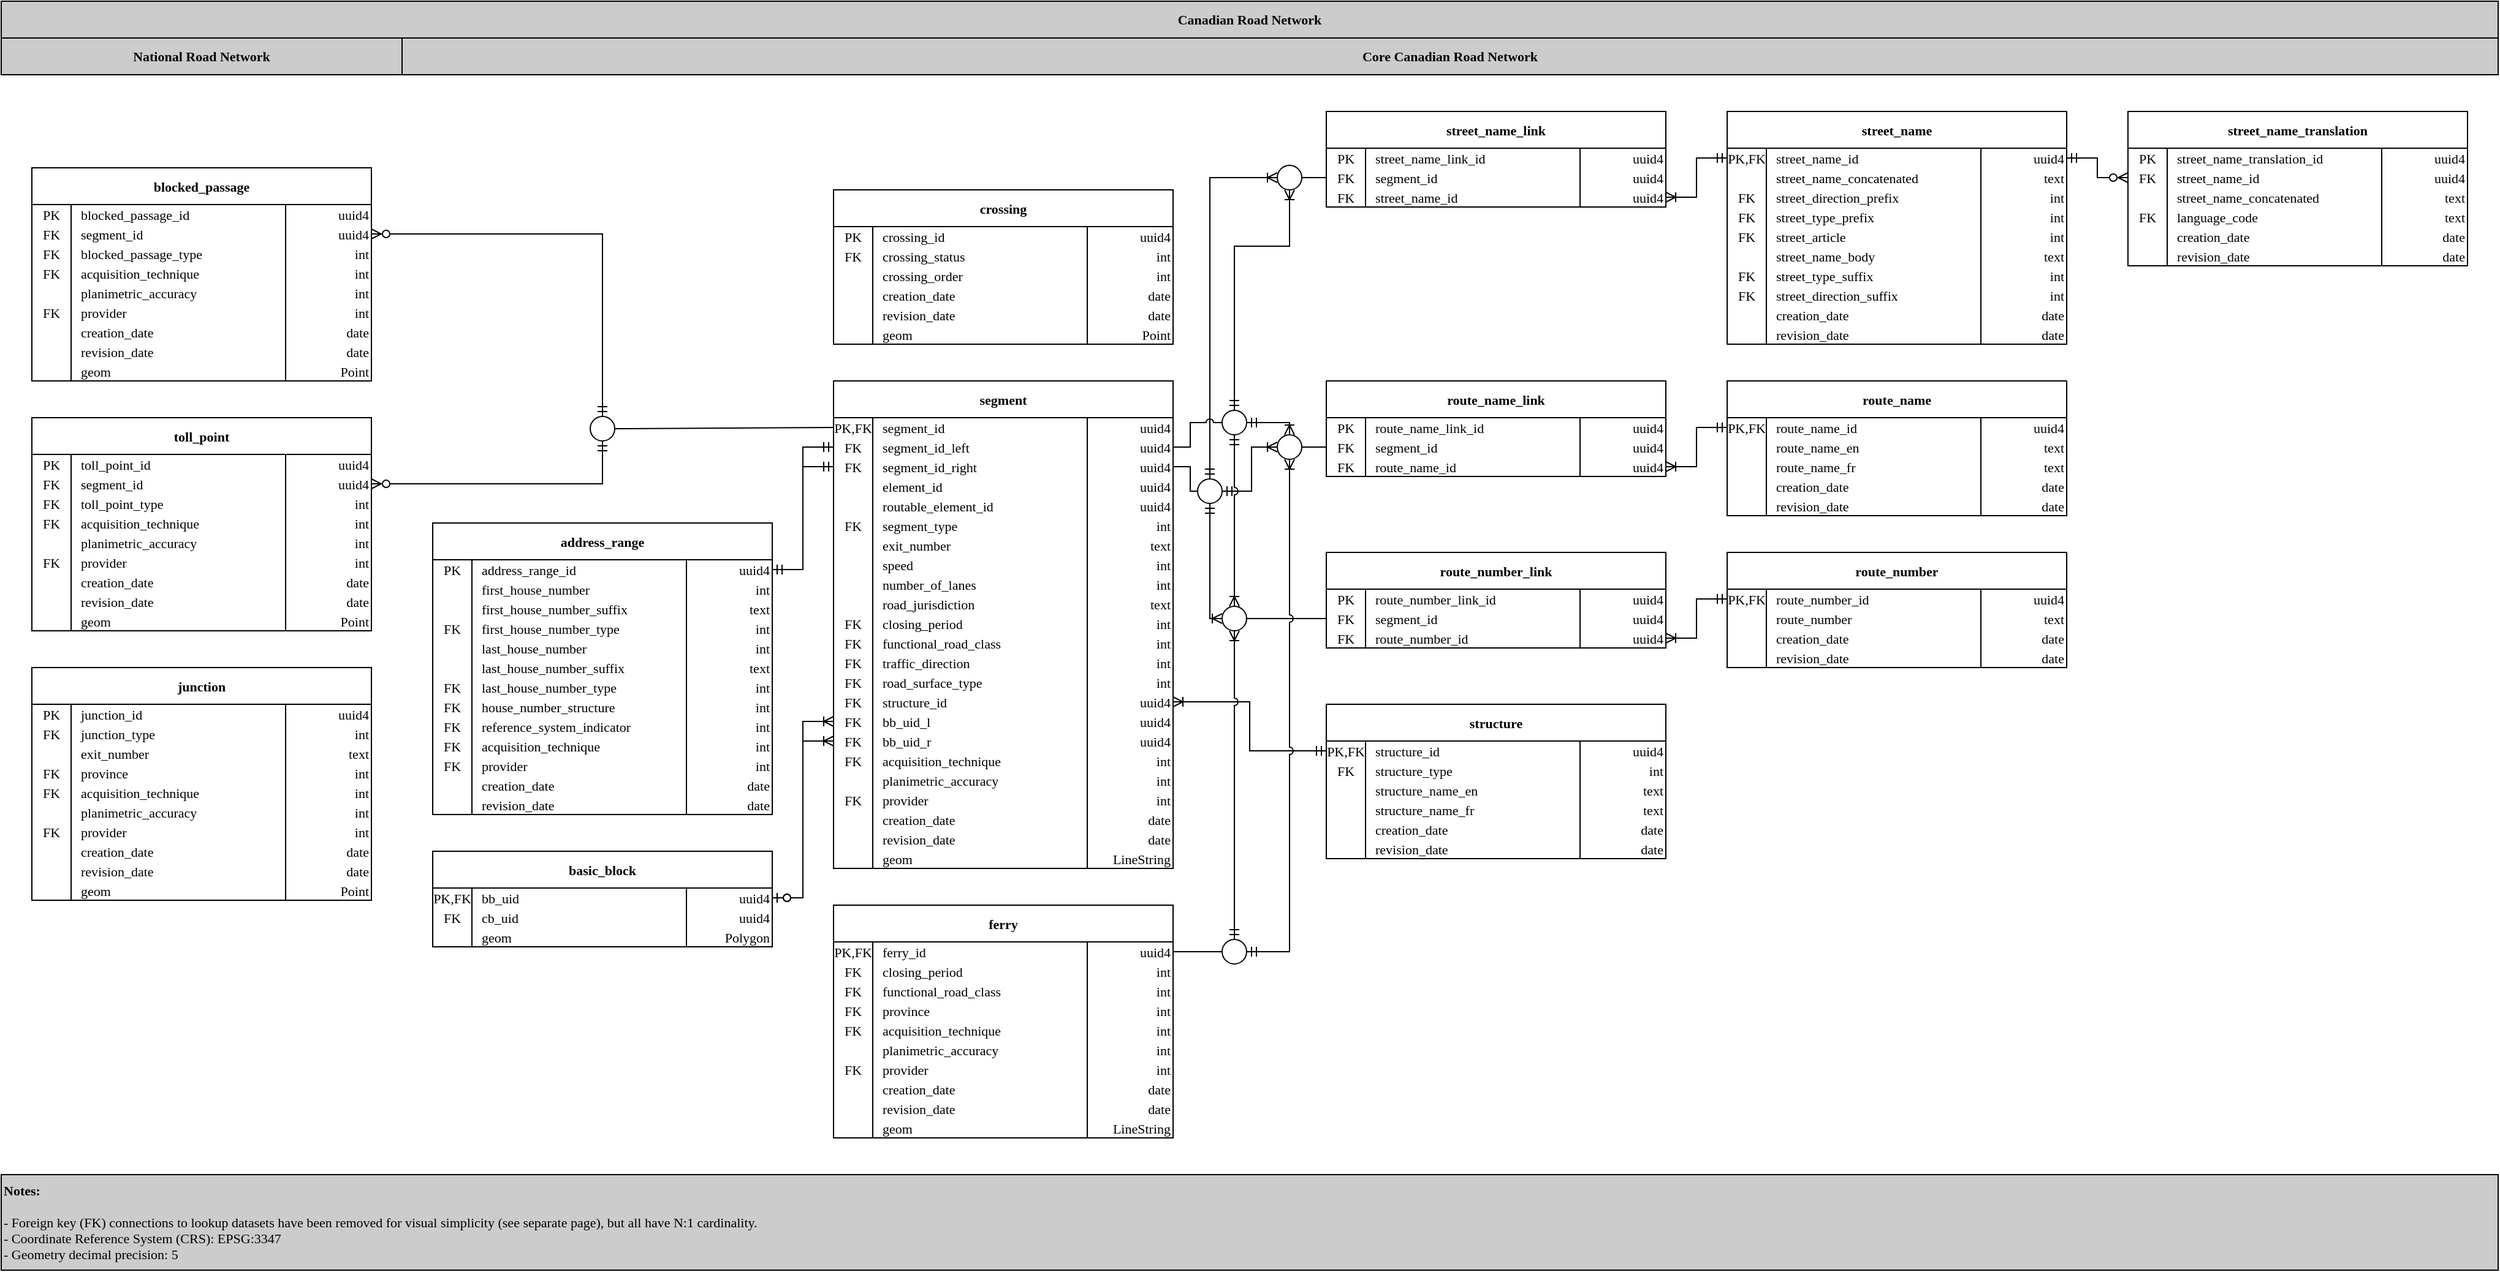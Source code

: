 <mxfile compressed="false" version="20.8.5" type="device" pages="2">
  <diagram id="g8EOGUrbb1kU1HjZ28Yo" name="primary_datasets">
    <mxGraphModel dx="1114" dy="584" grid="1" gridSize="10" guides="1" tooltips="1" connect="1" arrows="1" fold="1" page="1" pageScale="1" pageWidth="2000" pageHeight="1000" math="0" shadow="0">
      <root>
        <mxCell id="0" />
        <mxCell id="1" parent="0" />
        <mxCell id="kKZmxez6--yQIfD2jqQJ-4" style="edgeStyle=orthogonalEdgeStyle;rounded=0;orthogonalLoop=1;jettySize=auto;html=1;entryX=0;entryY=0.5;entryDx=0;entryDy=0;startArrow=ERmandOne;startFill=0;endArrow=ERmandOne;endFill=0;jumpStyle=arc;exitX=1;exitY=0.5;exitDx=0;exitDy=0;" parent="1" source="dLd1DAEbLkJzBG2RsROh-421" target="dLd1DAEbLkJzBG2RsROh-13" edge="1">
          <mxGeometry relative="1" as="geometry" />
        </mxCell>
        <mxCell id="kKZmxez6--yQIfD2jqQJ-5" style="edgeStyle=orthogonalEdgeStyle;rounded=0;orthogonalLoop=1;jettySize=auto;html=1;startArrow=ERmandOne;startFill=0;endArrow=ERoneToMany;endFill=0;jumpStyle=arc;exitX=0.5;exitY=0;exitDx=0;exitDy=0;entryX=0;entryY=0.5;entryDx=0;entryDy=0;" parent="1" source="pVEVN2-9m6Z974Q45HTh-3" target="pVEVN2-9m6Z974Q45HTh-10" edge="1">
          <mxGeometry relative="1" as="geometry" />
        </mxCell>
        <mxCell id="kKZmxez6--yQIfD2jqQJ-10" style="edgeStyle=orthogonalEdgeStyle;rounded=0;orthogonalLoop=1;jettySize=auto;html=1;entryX=0;entryY=0.5;entryDx=0;entryDy=0;startArrow=ERmandOne;startFill=0;endArrow=ERoneToMany;endFill=0;jumpStyle=arc;exitX=1;exitY=0.5;exitDx=0;exitDy=0;" parent="1" source="pVEVN2-9m6Z974Q45HTh-3" target="pVEVN2-9m6Z974Q45HTh-9" edge="1">
          <mxGeometry relative="1" as="geometry">
            <Array as="points">
              <mxPoint x="1020" y="400" />
              <mxPoint x="1020" y="364" />
            </Array>
          </mxGeometry>
        </mxCell>
        <mxCell id="kKZmxez6--yQIfD2jqQJ-13" style="edgeStyle=orthogonalEdgeStyle;rounded=0;orthogonalLoop=1;jettySize=auto;html=1;entryX=0;entryY=0.5;entryDx=0;entryDy=0;startArrow=ERmandOne;startFill=0;endArrow=ERoneToMany;endFill=0;jumpStyle=arc;exitX=0.5;exitY=1;exitDx=0;exitDy=0;" parent="1" source="pVEVN2-9m6Z974Q45HTh-3" target="pVEVN2-9m6Z974Q45HTh-11" edge="1">
          <mxGeometry relative="1" as="geometry">
            <Array as="points">
              <mxPoint x="986" y="504" />
            </Array>
          </mxGeometry>
        </mxCell>
        <mxCell id="kKZmxez6--yQIfD2jqQJ-14" style="edgeStyle=orthogonalEdgeStyle;rounded=0;orthogonalLoop=1;jettySize=auto;html=1;entryX=0.5;entryY=0;entryDx=0;entryDy=0;startArrow=ERmandOne;startFill=0;endArrow=ERoneToMany;endFill=0;jumpStyle=arc;exitX=0.5;exitY=1;exitDx=0;exitDy=0;" parent="1" source="pVEVN2-9m6Z974Q45HTh-4" target="pVEVN2-9m6Z974Q45HTh-11" edge="1">
          <mxGeometry relative="1" as="geometry" />
        </mxCell>
        <mxCell id="kKZmxez6--yQIfD2jqQJ-11" style="edgeStyle=orthogonalEdgeStyle;rounded=0;orthogonalLoop=1;jettySize=auto;html=1;entryX=0.5;entryY=0;entryDx=0;entryDy=0;startArrow=ERmandOne;startFill=0;endArrow=ERoneToMany;endFill=0;jumpStyle=arc;exitX=1;exitY=0.5;exitDx=0;exitDy=0;" parent="1" source="pVEVN2-9m6Z974Q45HTh-4" target="pVEVN2-9m6Z974Q45HTh-9" edge="1">
          <mxGeometry relative="1" as="geometry">
            <Array as="points" />
          </mxGeometry>
        </mxCell>
        <mxCell id="kKZmxez6--yQIfD2jqQJ-6" style="edgeStyle=orthogonalEdgeStyle;rounded=0;orthogonalLoop=1;jettySize=auto;html=1;entryX=0.5;entryY=1;entryDx=0;entryDy=0;startArrow=ERmandOne;startFill=0;endArrow=ERoneToMany;endFill=0;jumpStyle=arc;exitX=0.5;exitY=0;exitDx=0;exitDy=0;" parent="1" source="pVEVN2-9m6Z974Q45HTh-4" target="pVEVN2-9m6Z974Q45HTh-10" edge="1">
          <mxGeometry relative="1" as="geometry">
            <Array as="points">
              <mxPoint x="1006" y="200" />
              <mxPoint x="1051" y="200" />
            </Array>
          </mxGeometry>
        </mxCell>
        <object label="segment" id="dLd1DAEbLkJzBG2RsROh-6">
          <mxCell style="shape=table;startSize=30;container=1;collapsible=1;childLayout=tableLayout;fixedRows=1;rowLines=0;fontStyle=1;align=center;resizeLast=1;fontFamily=Consolas;fontSize=11;spacing=2;" parent="1" vertex="1">
            <mxGeometry x="679" y="310" width="277" height="398" as="geometry" />
          </mxCell>
        </object>
        <mxCell id="dLd1DAEbLkJzBG2RsROh-7" value="" style="shape=tableRow;horizontal=0;startSize=0;swimlaneHead=0;swimlaneBody=0;fillColor=none;collapsible=0;dropTarget=0;points=[[0,0.5],[1,0.5]];portConstraint=eastwest;top=0;left=0;right=0;bottom=1;fontFamily=Consolas;fontSize=11;strokeColor=none;" parent="dLd1DAEbLkJzBG2RsROh-6" vertex="1">
          <mxGeometry y="30" width="277" height="16" as="geometry" />
        </mxCell>
        <mxCell id="dLd1DAEbLkJzBG2RsROh-8" value="PK,FK" style="shape=partialRectangle;connectable=0;fillColor=none;top=0;left=0;bottom=0;right=0;fontStyle=0;overflow=hidden;fontFamily=Consolas;fontSize=11;" parent="dLd1DAEbLkJzBG2RsROh-7" vertex="1">
          <mxGeometry width="32" height="16" as="geometry">
            <mxRectangle width="32" height="16" as="alternateBounds" />
          </mxGeometry>
        </mxCell>
        <mxCell id="dLd1DAEbLkJzBG2RsROh-9" value="segment_id" style="shape=partialRectangle;connectable=0;fillColor=none;top=0;left=0;bottom=0;right=0;align=left;spacingLeft=6;fontStyle=0;overflow=hidden;fontFamily=Consolas;fontSize=11;" parent="dLd1DAEbLkJzBG2RsROh-7" vertex="1">
          <mxGeometry x="32" width="175" height="16" as="geometry">
            <mxRectangle width="175" height="16" as="alternateBounds" />
          </mxGeometry>
        </mxCell>
        <mxCell id="dLd1DAEbLkJzBG2RsROh-28" value="uuid4" style="shape=partialRectangle;connectable=0;fillColor=none;top=0;left=0;bottom=0;right=0;align=right;spacingLeft=6;fontStyle=0;overflow=hidden;fontFamily=Consolas;fontSize=11;" parent="dLd1DAEbLkJzBG2RsROh-7" vertex="1">
          <mxGeometry x="207" width="70" height="16" as="geometry">
            <mxRectangle width="70" height="16" as="alternateBounds" />
          </mxGeometry>
        </mxCell>
        <mxCell id="dLd1DAEbLkJzBG2RsROh-10" value="" style="shape=tableRow;horizontal=0;startSize=0;swimlaneHead=0;swimlaneBody=0;fillColor=none;collapsible=0;dropTarget=0;points=[[0,0.5],[1,0.5]];portConstraint=eastwest;top=0;left=0;right=0;bottom=0;fontFamily=Consolas;fontSize=11;" parent="dLd1DAEbLkJzBG2RsROh-6" vertex="1">
          <mxGeometry y="46" width="277" height="16" as="geometry" />
        </mxCell>
        <mxCell id="dLd1DAEbLkJzBG2RsROh-11" value="FK" style="shape=partialRectangle;connectable=0;fillColor=none;top=0;left=0;bottom=0;right=0;editable=1;overflow=hidden;fontFamily=Consolas;fontSize=11;" parent="dLd1DAEbLkJzBG2RsROh-10" vertex="1">
          <mxGeometry width="32" height="16" as="geometry">
            <mxRectangle width="32" height="16" as="alternateBounds" />
          </mxGeometry>
        </mxCell>
        <mxCell id="dLd1DAEbLkJzBG2RsROh-12" value="segment_id_left" style="shape=partialRectangle;connectable=0;fillColor=none;top=0;left=0;bottom=0;right=0;align=left;spacingLeft=6;overflow=hidden;fontFamily=Consolas;fontSize=11;" parent="dLd1DAEbLkJzBG2RsROh-10" vertex="1">
          <mxGeometry x="32" width="175" height="16" as="geometry">
            <mxRectangle width="175" height="16" as="alternateBounds" />
          </mxGeometry>
        </mxCell>
        <mxCell id="dLd1DAEbLkJzBG2RsROh-29" value="uuid4" style="shape=partialRectangle;connectable=0;fillColor=none;top=0;left=0;bottom=0;right=0;align=right;spacingLeft=6;overflow=hidden;fontFamily=Consolas;fontSize=11;" parent="dLd1DAEbLkJzBG2RsROh-10" vertex="1">
          <mxGeometry x="207" width="70" height="16" as="geometry">
            <mxRectangle width="70" height="16" as="alternateBounds" />
          </mxGeometry>
        </mxCell>
        <mxCell id="dLd1DAEbLkJzBG2RsROh-13" value="" style="shape=tableRow;horizontal=0;startSize=0;swimlaneHead=0;swimlaneBody=0;fillColor=none;collapsible=0;dropTarget=0;points=[[0,0.5],[1,0.5]];portConstraint=eastwest;top=0;left=0;right=0;bottom=0;fontFamily=Consolas;fontSize=11;" parent="dLd1DAEbLkJzBG2RsROh-6" vertex="1">
          <mxGeometry y="62" width="277" height="16" as="geometry" />
        </mxCell>
        <mxCell id="dLd1DAEbLkJzBG2RsROh-14" value="FK" style="shape=partialRectangle;connectable=0;fillColor=none;top=0;left=0;bottom=0;right=0;editable=1;overflow=hidden;fontFamily=Consolas;fontSize=11;" parent="dLd1DAEbLkJzBG2RsROh-13" vertex="1">
          <mxGeometry width="32" height="16" as="geometry">
            <mxRectangle width="32" height="16" as="alternateBounds" />
          </mxGeometry>
        </mxCell>
        <mxCell id="dLd1DAEbLkJzBG2RsROh-15" value="segment_id_right" style="shape=partialRectangle;connectable=0;fillColor=none;top=0;left=0;bottom=0;right=0;align=left;spacingLeft=6;overflow=hidden;fontFamily=Consolas;fontSize=11;" parent="dLd1DAEbLkJzBG2RsROh-13" vertex="1">
          <mxGeometry x="32" width="175" height="16" as="geometry">
            <mxRectangle width="175" height="16" as="alternateBounds" />
          </mxGeometry>
        </mxCell>
        <mxCell id="dLd1DAEbLkJzBG2RsROh-30" value="uuid4" style="shape=partialRectangle;connectable=0;fillColor=none;top=0;left=0;bottom=0;right=0;align=right;spacingLeft=6;overflow=hidden;fontFamily=Consolas;fontSize=11;" parent="dLd1DAEbLkJzBG2RsROh-13" vertex="1">
          <mxGeometry x="207" width="70" height="16" as="geometry">
            <mxRectangle width="70" height="16" as="alternateBounds" />
          </mxGeometry>
        </mxCell>
        <mxCell id="dLd1DAEbLkJzBG2RsROh-38" style="shape=tableRow;horizontal=0;startSize=0;swimlaneHead=0;swimlaneBody=0;fillColor=none;collapsible=0;dropTarget=0;points=[[0,0.5],[1,0.5]];portConstraint=eastwest;top=0;left=0;right=0;bottom=0;fontFamily=Consolas;fontSize=11;" parent="dLd1DAEbLkJzBG2RsROh-6" vertex="1">
          <mxGeometry y="78" width="277" height="16" as="geometry" />
        </mxCell>
        <mxCell id="dLd1DAEbLkJzBG2RsROh-39" style="shape=partialRectangle;connectable=0;fillColor=none;top=0;left=0;bottom=0;right=0;editable=1;overflow=hidden;fontFamily=Consolas;fontSize=11;" parent="dLd1DAEbLkJzBG2RsROh-38" vertex="1">
          <mxGeometry width="32" height="16" as="geometry">
            <mxRectangle width="32" height="16" as="alternateBounds" />
          </mxGeometry>
        </mxCell>
        <mxCell id="dLd1DAEbLkJzBG2RsROh-40" value="element_id" style="shape=partialRectangle;connectable=0;fillColor=none;top=0;left=0;bottom=0;right=0;align=left;spacingLeft=6;overflow=hidden;fontFamily=Consolas;fontSize=11;" parent="dLd1DAEbLkJzBG2RsROh-38" vertex="1">
          <mxGeometry x="32" width="175" height="16" as="geometry">
            <mxRectangle width="175" height="16" as="alternateBounds" />
          </mxGeometry>
        </mxCell>
        <mxCell id="dLd1DAEbLkJzBG2RsROh-41" value="uuid4" style="shape=partialRectangle;connectable=0;fillColor=none;top=0;left=0;bottom=0;right=0;align=right;spacingLeft=6;overflow=hidden;fontFamily=Consolas;fontSize=11;" parent="dLd1DAEbLkJzBG2RsROh-38" vertex="1">
          <mxGeometry x="207" width="70" height="16" as="geometry">
            <mxRectangle width="70" height="16" as="alternateBounds" />
          </mxGeometry>
        </mxCell>
        <mxCell id="dLd1DAEbLkJzBG2RsROh-42" style="shape=tableRow;horizontal=0;startSize=0;swimlaneHead=0;swimlaneBody=0;fillColor=none;collapsible=0;dropTarget=0;points=[[0,0.5],[1,0.5]];portConstraint=eastwest;top=0;left=0;right=0;bottom=0;fontFamily=Consolas;fontSize=11;" parent="dLd1DAEbLkJzBG2RsROh-6" vertex="1">
          <mxGeometry y="94" width="277" height="16" as="geometry" />
        </mxCell>
        <mxCell id="dLd1DAEbLkJzBG2RsROh-43" style="shape=partialRectangle;connectable=0;fillColor=none;top=0;left=0;bottom=0;right=0;editable=1;overflow=hidden;fontFamily=Consolas;fontSize=11;" parent="dLd1DAEbLkJzBG2RsROh-42" vertex="1">
          <mxGeometry width="32" height="16" as="geometry">
            <mxRectangle width="32" height="16" as="alternateBounds" />
          </mxGeometry>
        </mxCell>
        <mxCell id="dLd1DAEbLkJzBG2RsROh-44" value="routable_element_id" style="shape=partialRectangle;connectable=0;fillColor=none;top=0;left=0;bottom=0;right=0;align=left;spacingLeft=6;overflow=hidden;fontFamily=Consolas;fontSize=11;" parent="dLd1DAEbLkJzBG2RsROh-42" vertex="1">
          <mxGeometry x="32" width="175" height="16" as="geometry">
            <mxRectangle width="175" height="16" as="alternateBounds" />
          </mxGeometry>
        </mxCell>
        <mxCell id="dLd1DAEbLkJzBG2RsROh-45" value="uuid4" style="shape=partialRectangle;connectable=0;fillColor=none;top=0;left=0;bottom=0;right=0;align=right;spacingLeft=6;overflow=hidden;fontFamily=Consolas;fontSize=11;" parent="dLd1DAEbLkJzBG2RsROh-42" vertex="1">
          <mxGeometry x="207" width="70" height="16" as="geometry">
            <mxRectangle width="70" height="16" as="alternateBounds" />
          </mxGeometry>
        </mxCell>
        <mxCell id="dLd1DAEbLkJzBG2RsROh-66" style="shape=tableRow;horizontal=0;startSize=0;swimlaneHead=0;swimlaneBody=0;fillColor=none;collapsible=0;dropTarget=0;points=[[0,0.5],[1,0.5]];portConstraint=eastwest;top=0;left=0;right=0;bottom=0;fontFamily=Consolas;fontSize=11;" parent="dLd1DAEbLkJzBG2RsROh-6" vertex="1">
          <mxGeometry y="110" width="277" height="16" as="geometry" />
        </mxCell>
        <mxCell id="dLd1DAEbLkJzBG2RsROh-67" value="FK" style="shape=partialRectangle;connectable=0;fillColor=none;top=0;left=0;bottom=0;right=0;editable=1;overflow=hidden;fontFamily=Consolas;fontSize=11;" parent="dLd1DAEbLkJzBG2RsROh-66" vertex="1">
          <mxGeometry width="32" height="16" as="geometry">
            <mxRectangle width="32" height="16" as="alternateBounds" />
          </mxGeometry>
        </mxCell>
        <mxCell id="dLd1DAEbLkJzBG2RsROh-68" value="segment_type" style="shape=partialRectangle;connectable=0;fillColor=none;top=0;left=0;bottom=0;right=0;align=left;spacingLeft=6;overflow=hidden;fontFamily=Consolas;fontSize=11;" parent="dLd1DAEbLkJzBG2RsROh-66" vertex="1">
          <mxGeometry x="32" width="175" height="16" as="geometry">
            <mxRectangle width="175" height="16" as="alternateBounds" />
          </mxGeometry>
        </mxCell>
        <mxCell id="dLd1DAEbLkJzBG2RsROh-69" value="int" style="shape=partialRectangle;connectable=0;fillColor=none;top=0;left=0;bottom=0;right=0;align=right;spacingLeft=6;overflow=hidden;fontFamily=Consolas;fontSize=11;" parent="dLd1DAEbLkJzBG2RsROh-66" vertex="1">
          <mxGeometry x="207" width="70" height="16" as="geometry">
            <mxRectangle width="70" height="16" as="alternateBounds" />
          </mxGeometry>
        </mxCell>
        <mxCell id="dLd1DAEbLkJzBG2RsROh-70" style="shape=tableRow;horizontal=0;startSize=0;swimlaneHead=0;swimlaneBody=0;fillColor=none;collapsible=0;dropTarget=0;points=[[0,0.5],[1,0.5]];portConstraint=eastwest;top=0;left=0;right=0;bottom=0;fontFamily=Consolas;fontSize=11;" parent="dLd1DAEbLkJzBG2RsROh-6" vertex="1">
          <mxGeometry y="126" width="277" height="16" as="geometry" />
        </mxCell>
        <mxCell id="dLd1DAEbLkJzBG2RsROh-71" style="shape=partialRectangle;connectable=0;fillColor=none;top=0;left=0;bottom=0;right=0;editable=1;overflow=hidden;fontFamily=Consolas;fontSize=11;" parent="dLd1DAEbLkJzBG2RsROh-70" vertex="1">
          <mxGeometry width="32" height="16" as="geometry">
            <mxRectangle width="32" height="16" as="alternateBounds" />
          </mxGeometry>
        </mxCell>
        <mxCell id="dLd1DAEbLkJzBG2RsROh-72" value="exit_number" style="shape=partialRectangle;connectable=0;fillColor=none;top=0;left=0;bottom=0;right=0;align=left;spacingLeft=6;overflow=hidden;fontFamily=Consolas;fontSize=11;" parent="dLd1DAEbLkJzBG2RsROh-70" vertex="1">
          <mxGeometry x="32" width="175" height="16" as="geometry">
            <mxRectangle width="175" height="16" as="alternateBounds" />
          </mxGeometry>
        </mxCell>
        <mxCell id="dLd1DAEbLkJzBG2RsROh-73" value="text" style="shape=partialRectangle;connectable=0;fillColor=none;top=0;left=0;bottom=0;right=0;align=right;spacingLeft=6;overflow=hidden;fontFamily=Consolas;fontSize=11;" parent="dLd1DAEbLkJzBG2RsROh-70" vertex="1">
          <mxGeometry x="207" width="70" height="16" as="geometry">
            <mxRectangle width="70" height="16" as="alternateBounds" />
          </mxGeometry>
        </mxCell>
        <mxCell id="dLd1DAEbLkJzBG2RsROh-74" style="shape=tableRow;horizontal=0;startSize=0;swimlaneHead=0;swimlaneBody=0;fillColor=none;collapsible=0;dropTarget=0;points=[[0,0.5],[1,0.5]];portConstraint=eastwest;top=0;left=0;right=0;bottom=0;fontFamily=Consolas;fontSize=11;" parent="dLd1DAEbLkJzBG2RsROh-6" vertex="1">
          <mxGeometry y="142" width="277" height="16" as="geometry" />
        </mxCell>
        <mxCell id="dLd1DAEbLkJzBG2RsROh-75" style="shape=partialRectangle;connectable=0;fillColor=none;top=0;left=0;bottom=0;right=0;editable=1;overflow=hidden;fontFamily=Consolas;fontSize=11;" parent="dLd1DAEbLkJzBG2RsROh-74" vertex="1">
          <mxGeometry width="32" height="16" as="geometry">
            <mxRectangle width="32" height="16" as="alternateBounds" />
          </mxGeometry>
        </mxCell>
        <mxCell id="dLd1DAEbLkJzBG2RsROh-76" value="speed" style="shape=partialRectangle;connectable=0;fillColor=none;top=0;left=0;bottom=0;right=0;align=left;spacingLeft=6;overflow=hidden;fontFamily=Consolas;fontSize=11;" parent="dLd1DAEbLkJzBG2RsROh-74" vertex="1">
          <mxGeometry x="32" width="175" height="16" as="geometry">
            <mxRectangle width="175" height="16" as="alternateBounds" />
          </mxGeometry>
        </mxCell>
        <mxCell id="dLd1DAEbLkJzBG2RsROh-77" value="int" style="shape=partialRectangle;connectable=0;fillColor=none;top=0;left=0;bottom=0;right=0;align=right;spacingLeft=6;overflow=hidden;fontFamily=Consolas;fontSize=11;" parent="dLd1DAEbLkJzBG2RsROh-74" vertex="1">
          <mxGeometry x="207" width="70" height="16" as="geometry">
            <mxRectangle width="70" height="16" as="alternateBounds" />
          </mxGeometry>
        </mxCell>
        <mxCell id="dLd1DAEbLkJzBG2RsROh-78" style="shape=tableRow;horizontal=0;startSize=0;swimlaneHead=0;swimlaneBody=0;fillColor=none;collapsible=0;dropTarget=0;points=[[0,0.5],[1,0.5]];portConstraint=eastwest;top=0;left=0;right=0;bottom=0;fontFamily=Consolas;fontSize=11;" parent="dLd1DAEbLkJzBG2RsROh-6" vertex="1">
          <mxGeometry y="158" width="277" height="16" as="geometry" />
        </mxCell>
        <mxCell id="dLd1DAEbLkJzBG2RsROh-79" style="shape=partialRectangle;connectable=0;fillColor=none;top=0;left=0;bottom=0;right=0;editable=1;overflow=hidden;fontFamily=Consolas;fontSize=11;" parent="dLd1DAEbLkJzBG2RsROh-78" vertex="1">
          <mxGeometry width="32" height="16" as="geometry">
            <mxRectangle width="32" height="16" as="alternateBounds" />
          </mxGeometry>
        </mxCell>
        <mxCell id="dLd1DAEbLkJzBG2RsROh-80" value="number_of_lanes" style="shape=partialRectangle;connectable=0;fillColor=none;top=0;left=0;bottom=0;right=0;align=left;spacingLeft=6;overflow=hidden;fontFamily=Consolas;fontSize=11;" parent="dLd1DAEbLkJzBG2RsROh-78" vertex="1">
          <mxGeometry x="32" width="175" height="16" as="geometry">
            <mxRectangle width="175" height="16" as="alternateBounds" />
          </mxGeometry>
        </mxCell>
        <mxCell id="dLd1DAEbLkJzBG2RsROh-81" value="int" style="shape=partialRectangle;connectable=0;fillColor=none;top=0;left=0;bottom=0;right=0;align=right;spacingLeft=6;overflow=hidden;fontFamily=Consolas;fontSize=11;" parent="dLd1DAEbLkJzBG2RsROh-78" vertex="1">
          <mxGeometry x="207" width="70" height="16" as="geometry">
            <mxRectangle width="70" height="16" as="alternateBounds" />
          </mxGeometry>
        </mxCell>
        <mxCell id="dLd1DAEbLkJzBG2RsROh-82" style="shape=tableRow;horizontal=0;startSize=0;swimlaneHead=0;swimlaneBody=0;fillColor=none;collapsible=0;dropTarget=0;points=[[0,0.5],[1,0.5]];portConstraint=eastwest;top=0;left=0;right=0;bottom=0;fontFamily=Consolas;fontSize=11;" parent="dLd1DAEbLkJzBG2RsROh-6" vertex="1">
          <mxGeometry y="174" width="277" height="16" as="geometry" />
        </mxCell>
        <mxCell id="dLd1DAEbLkJzBG2RsROh-83" style="shape=partialRectangle;connectable=0;fillColor=none;top=0;left=0;bottom=0;right=0;editable=1;overflow=hidden;fontFamily=Consolas;fontSize=11;" parent="dLd1DAEbLkJzBG2RsROh-82" vertex="1">
          <mxGeometry width="32" height="16" as="geometry">
            <mxRectangle width="32" height="16" as="alternateBounds" />
          </mxGeometry>
        </mxCell>
        <mxCell id="dLd1DAEbLkJzBG2RsROh-84" value="road_jurisdiction" style="shape=partialRectangle;connectable=0;fillColor=none;top=0;left=0;bottom=0;right=0;align=left;spacingLeft=6;overflow=hidden;fontFamily=Consolas;fontSize=11;" parent="dLd1DAEbLkJzBG2RsROh-82" vertex="1">
          <mxGeometry x="32" width="175" height="16" as="geometry">
            <mxRectangle width="175" height="16" as="alternateBounds" />
          </mxGeometry>
        </mxCell>
        <mxCell id="dLd1DAEbLkJzBG2RsROh-85" value="text" style="shape=partialRectangle;connectable=0;fillColor=none;top=0;left=0;bottom=0;right=0;align=right;spacingLeft=6;overflow=hidden;fontFamily=Consolas;fontSize=11;" parent="dLd1DAEbLkJzBG2RsROh-82" vertex="1">
          <mxGeometry x="207" width="70" height="16" as="geometry">
            <mxRectangle width="70" height="16" as="alternateBounds" />
          </mxGeometry>
        </mxCell>
        <mxCell id="dLd1DAEbLkJzBG2RsROh-86" style="shape=tableRow;horizontal=0;startSize=0;swimlaneHead=0;swimlaneBody=0;fillColor=none;collapsible=0;dropTarget=0;points=[[0,0.5],[1,0.5]];portConstraint=eastwest;top=0;left=0;right=0;bottom=0;fontFamily=Consolas;fontSize=11;" parent="dLd1DAEbLkJzBG2RsROh-6" vertex="1">
          <mxGeometry y="190" width="277" height="16" as="geometry" />
        </mxCell>
        <mxCell id="dLd1DAEbLkJzBG2RsROh-87" value="FK" style="shape=partialRectangle;connectable=0;fillColor=none;top=0;left=0;bottom=0;right=0;editable=1;overflow=hidden;fontFamily=Consolas;fontSize=11;" parent="dLd1DAEbLkJzBG2RsROh-86" vertex="1">
          <mxGeometry width="32" height="16" as="geometry">
            <mxRectangle width="32" height="16" as="alternateBounds" />
          </mxGeometry>
        </mxCell>
        <mxCell id="dLd1DAEbLkJzBG2RsROh-88" value="closing_period" style="shape=partialRectangle;connectable=0;fillColor=none;top=0;left=0;bottom=0;right=0;align=left;spacingLeft=6;overflow=hidden;fontFamily=Consolas;fontSize=11;" parent="dLd1DAEbLkJzBG2RsROh-86" vertex="1">
          <mxGeometry x="32" width="175" height="16" as="geometry">
            <mxRectangle width="175" height="16" as="alternateBounds" />
          </mxGeometry>
        </mxCell>
        <mxCell id="dLd1DAEbLkJzBG2RsROh-89" value="int" style="shape=partialRectangle;connectable=0;fillColor=none;top=0;left=0;bottom=0;right=0;align=right;spacingLeft=6;overflow=hidden;fontFamily=Consolas;fontSize=11;" parent="dLd1DAEbLkJzBG2RsROh-86" vertex="1">
          <mxGeometry x="207" width="70" height="16" as="geometry">
            <mxRectangle width="70" height="16" as="alternateBounds" />
          </mxGeometry>
        </mxCell>
        <mxCell id="dLd1DAEbLkJzBG2RsROh-90" style="shape=tableRow;horizontal=0;startSize=0;swimlaneHead=0;swimlaneBody=0;fillColor=none;collapsible=0;dropTarget=0;points=[[0,0.5],[1,0.5]];portConstraint=eastwest;top=0;left=0;right=0;bottom=0;fontFamily=Consolas;fontSize=11;" parent="dLd1DAEbLkJzBG2RsROh-6" vertex="1">
          <mxGeometry y="206" width="277" height="16" as="geometry" />
        </mxCell>
        <mxCell id="dLd1DAEbLkJzBG2RsROh-91" value="FK" style="shape=partialRectangle;connectable=0;fillColor=none;top=0;left=0;bottom=0;right=0;editable=1;overflow=hidden;fontFamily=Consolas;fontSize=11;" parent="dLd1DAEbLkJzBG2RsROh-90" vertex="1">
          <mxGeometry width="32" height="16" as="geometry">
            <mxRectangle width="32" height="16" as="alternateBounds" />
          </mxGeometry>
        </mxCell>
        <mxCell id="dLd1DAEbLkJzBG2RsROh-92" value="functional_road_class" style="shape=partialRectangle;connectable=0;fillColor=none;top=0;left=0;bottom=0;right=0;align=left;spacingLeft=6;overflow=hidden;fontFamily=Consolas;fontSize=11;" parent="dLd1DAEbLkJzBG2RsROh-90" vertex="1">
          <mxGeometry x="32" width="175" height="16" as="geometry">
            <mxRectangle width="175" height="16" as="alternateBounds" />
          </mxGeometry>
        </mxCell>
        <mxCell id="dLd1DAEbLkJzBG2RsROh-93" value="int" style="shape=partialRectangle;connectable=0;fillColor=none;top=0;left=0;bottom=0;right=0;align=right;spacingLeft=6;overflow=hidden;fontFamily=Consolas;fontSize=11;" parent="dLd1DAEbLkJzBG2RsROh-90" vertex="1">
          <mxGeometry x="207" width="70" height="16" as="geometry">
            <mxRectangle width="70" height="16" as="alternateBounds" />
          </mxGeometry>
        </mxCell>
        <mxCell id="dLd1DAEbLkJzBG2RsROh-94" style="shape=tableRow;horizontal=0;startSize=0;swimlaneHead=0;swimlaneBody=0;fillColor=none;collapsible=0;dropTarget=0;points=[[0,0.5],[1,0.5]];portConstraint=eastwest;top=0;left=0;right=0;bottom=0;fontFamily=Consolas;fontSize=11;" parent="dLd1DAEbLkJzBG2RsROh-6" vertex="1">
          <mxGeometry y="222" width="277" height="16" as="geometry" />
        </mxCell>
        <mxCell id="dLd1DAEbLkJzBG2RsROh-95" value="FK" style="shape=partialRectangle;connectable=0;fillColor=none;top=0;left=0;bottom=0;right=0;editable=1;overflow=hidden;fontFamily=Consolas;fontSize=11;" parent="dLd1DAEbLkJzBG2RsROh-94" vertex="1">
          <mxGeometry width="32" height="16" as="geometry">
            <mxRectangle width="32" height="16" as="alternateBounds" />
          </mxGeometry>
        </mxCell>
        <mxCell id="dLd1DAEbLkJzBG2RsROh-96" value="traffic_direction" style="shape=partialRectangle;connectable=0;fillColor=none;top=0;left=0;bottom=0;right=0;align=left;spacingLeft=6;overflow=hidden;fontFamily=Consolas;fontSize=11;" parent="dLd1DAEbLkJzBG2RsROh-94" vertex="1">
          <mxGeometry x="32" width="175" height="16" as="geometry">
            <mxRectangle width="175" height="16" as="alternateBounds" />
          </mxGeometry>
        </mxCell>
        <mxCell id="dLd1DAEbLkJzBG2RsROh-97" value="int" style="shape=partialRectangle;connectable=0;fillColor=none;top=0;left=0;bottom=0;right=0;align=right;spacingLeft=6;overflow=hidden;fontFamily=Consolas;fontSize=11;" parent="dLd1DAEbLkJzBG2RsROh-94" vertex="1">
          <mxGeometry x="207" width="70" height="16" as="geometry">
            <mxRectangle width="70" height="16" as="alternateBounds" />
          </mxGeometry>
        </mxCell>
        <mxCell id="dLd1DAEbLkJzBG2RsROh-98" style="shape=tableRow;horizontal=0;startSize=0;swimlaneHead=0;swimlaneBody=0;fillColor=none;collapsible=0;dropTarget=0;points=[[0,0.5],[1,0.5]];portConstraint=eastwest;top=0;left=0;right=0;bottom=0;fontFamily=Consolas;fontSize=11;" parent="dLd1DAEbLkJzBG2RsROh-6" vertex="1">
          <mxGeometry y="238" width="277" height="16" as="geometry" />
        </mxCell>
        <mxCell id="dLd1DAEbLkJzBG2RsROh-99" value="FK" style="shape=partialRectangle;connectable=0;fillColor=none;top=0;left=0;bottom=0;right=0;editable=1;overflow=hidden;fontFamily=Consolas;fontSize=11;" parent="dLd1DAEbLkJzBG2RsROh-98" vertex="1">
          <mxGeometry width="32" height="16" as="geometry">
            <mxRectangle width="32" height="16" as="alternateBounds" />
          </mxGeometry>
        </mxCell>
        <mxCell id="dLd1DAEbLkJzBG2RsROh-100" value="road_surface_type" style="shape=partialRectangle;connectable=0;fillColor=none;top=0;left=0;bottom=0;right=0;align=left;spacingLeft=6;overflow=hidden;fontFamily=Consolas;fontSize=11;" parent="dLd1DAEbLkJzBG2RsROh-98" vertex="1">
          <mxGeometry x="32" width="175" height="16" as="geometry">
            <mxRectangle width="175" height="16" as="alternateBounds" />
          </mxGeometry>
        </mxCell>
        <mxCell id="dLd1DAEbLkJzBG2RsROh-101" value="int" style="shape=partialRectangle;connectable=0;fillColor=none;top=0;left=0;bottom=0;right=0;align=right;spacingLeft=6;overflow=hidden;fontFamily=Consolas;fontSize=11;" parent="dLd1DAEbLkJzBG2RsROh-98" vertex="1">
          <mxGeometry x="207" width="70" height="16" as="geometry">
            <mxRectangle width="70" height="16" as="alternateBounds" />
          </mxGeometry>
        </mxCell>
        <mxCell id="dLd1DAEbLkJzBG2RsROh-102" style="shape=tableRow;horizontal=0;startSize=0;swimlaneHead=0;swimlaneBody=0;fillColor=none;collapsible=0;dropTarget=0;points=[[0,0.5],[1,0.5]];portConstraint=eastwest;top=0;left=0;right=0;bottom=0;fontFamily=Consolas;fontSize=11;" parent="dLd1DAEbLkJzBG2RsROh-6" vertex="1">
          <mxGeometry y="254" width="277" height="16" as="geometry" />
        </mxCell>
        <mxCell id="dLd1DAEbLkJzBG2RsROh-103" value="FK" style="shape=partialRectangle;connectable=0;fillColor=none;top=0;left=0;bottom=0;right=0;editable=1;overflow=hidden;fontFamily=Consolas;fontSize=11;" parent="dLd1DAEbLkJzBG2RsROh-102" vertex="1">
          <mxGeometry width="32" height="16" as="geometry">
            <mxRectangle width="32" height="16" as="alternateBounds" />
          </mxGeometry>
        </mxCell>
        <mxCell id="dLd1DAEbLkJzBG2RsROh-104" value="structure_id" style="shape=partialRectangle;connectable=0;fillColor=none;top=0;left=0;bottom=0;right=0;align=left;spacingLeft=6;overflow=hidden;fontFamily=Consolas;fontSize=11;" parent="dLd1DAEbLkJzBG2RsROh-102" vertex="1">
          <mxGeometry x="32" width="175" height="16" as="geometry">
            <mxRectangle width="175" height="16" as="alternateBounds" />
          </mxGeometry>
        </mxCell>
        <mxCell id="dLd1DAEbLkJzBG2RsROh-105" value="uuid4" style="shape=partialRectangle;connectable=0;fillColor=none;top=0;left=0;bottom=0;right=0;align=right;spacingLeft=6;overflow=hidden;fontFamily=Consolas;fontSize=11;" parent="dLd1DAEbLkJzBG2RsROh-102" vertex="1">
          <mxGeometry x="207" width="70" height="16" as="geometry">
            <mxRectangle width="70" height="16" as="alternateBounds" />
          </mxGeometry>
        </mxCell>
        <mxCell id="66q4kUO5qP8T1TJ8cqIy-18" style="shape=tableRow;horizontal=0;startSize=0;swimlaneHead=0;swimlaneBody=0;fillColor=none;collapsible=0;dropTarget=0;points=[[0,0.5],[1,0.5]];portConstraint=eastwest;top=0;left=0;right=0;bottom=0;fontFamily=Consolas;fontSize=11;" parent="dLd1DAEbLkJzBG2RsROh-6" vertex="1">
          <mxGeometry y="270" width="277" height="16" as="geometry" />
        </mxCell>
        <mxCell id="66q4kUO5qP8T1TJ8cqIy-19" value="FK" style="shape=partialRectangle;connectable=0;fillColor=none;top=0;left=0;bottom=0;right=0;editable=1;overflow=hidden;fontFamily=Consolas;fontSize=11;" parent="66q4kUO5qP8T1TJ8cqIy-18" vertex="1">
          <mxGeometry width="32" height="16" as="geometry">
            <mxRectangle width="32" height="16" as="alternateBounds" />
          </mxGeometry>
        </mxCell>
        <mxCell id="66q4kUO5qP8T1TJ8cqIy-20" value="bb_uid_l" style="shape=partialRectangle;connectable=0;fillColor=none;top=0;left=0;bottom=0;right=0;align=left;spacingLeft=6;overflow=hidden;fontFamily=Consolas;fontSize=11;" parent="66q4kUO5qP8T1TJ8cqIy-18" vertex="1">
          <mxGeometry x="32" width="175" height="16" as="geometry">
            <mxRectangle width="175" height="16" as="alternateBounds" />
          </mxGeometry>
        </mxCell>
        <mxCell id="66q4kUO5qP8T1TJ8cqIy-21" value="uuid4" style="shape=partialRectangle;connectable=0;fillColor=none;top=0;left=0;bottom=0;right=0;align=right;spacingLeft=6;overflow=hidden;fontFamily=Consolas;fontSize=11;" parent="66q4kUO5qP8T1TJ8cqIy-18" vertex="1">
          <mxGeometry x="207" width="70" height="16" as="geometry">
            <mxRectangle width="70" height="16" as="alternateBounds" />
          </mxGeometry>
        </mxCell>
        <mxCell id="66q4kUO5qP8T1TJ8cqIy-23" style="shape=tableRow;horizontal=0;startSize=0;swimlaneHead=0;swimlaneBody=0;fillColor=none;collapsible=0;dropTarget=0;points=[[0,0.5],[1,0.5]];portConstraint=eastwest;top=0;left=0;right=0;bottom=0;fontFamily=Consolas;fontSize=11;" parent="dLd1DAEbLkJzBG2RsROh-6" vertex="1">
          <mxGeometry y="286" width="277" height="16" as="geometry" />
        </mxCell>
        <mxCell id="66q4kUO5qP8T1TJ8cqIy-24" value="FK" style="shape=partialRectangle;connectable=0;fillColor=none;top=0;left=0;bottom=0;right=0;editable=1;overflow=hidden;fontFamily=Consolas;fontSize=11;" parent="66q4kUO5qP8T1TJ8cqIy-23" vertex="1">
          <mxGeometry width="32" height="16" as="geometry">
            <mxRectangle width="32" height="16" as="alternateBounds" />
          </mxGeometry>
        </mxCell>
        <mxCell id="66q4kUO5qP8T1TJ8cqIy-25" value="bb_uid_r" style="shape=partialRectangle;connectable=0;fillColor=none;top=0;left=0;bottom=0;right=0;align=left;spacingLeft=6;overflow=hidden;fontFamily=Consolas;fontSize=11;" parent="66q4kUO5qP8T1TJ8cqIy-23" vertex="1">
          <mxGeometry x="32" width="175" height="16" as="geometry">
            <mxRectangle width="175" height="16" as="alternateBounds" />
          </mxGeometry>
        </mxCell>
        <mxCell id="66q4kUO5qP8T1TJ8cqIy-26" value="uuid4" style="shape=partialRectangle;connectable=0;fillColor=none;top=0;left=0;bottom=0;right=0;align=right;spacingLeft=6;overflow=hidden;fontFamily=Consolas;fontSize=11;" parent="66q4kUO5qP8T1TJ8cqIy-23" vertex="1">
          <mxGeometry x="207" width="70" height="16" as="geometry">
            <mxRectangle width="70" height="16" as="alternateBounds" />
          </mxGeometry>
        </mxCell>
        <mxCell id="dLd1DAEbLkJzBG2RsROh-46" style="shape=tableRow;horizontal=0;startSize=0;swimlaneHead=0;swimlaneBody=0;fillColor=none;collapsible=0;dropTarget=0;points=[[0,0.5],[1,0.5]];portConstraint=eastwest;top=0;left=0;right=0;bottom=0;fontFamily=Consolas;fontSize=11;" parent="dLd1DAEbLkJzBG2RsROh-6" vertex="1">
          <mxGeometry y="302" width="277" height="16" as="geometry" />
        </mxCell>
        <mxCell id="dLd1DAEbLkJzBG2RsROh-47" value="FK" style="shape=partialRectangle;connectable=0;fillColor=none;top=0;left=0;bottom=0;right=0;editable=1;overflow=hidden;fontFamily=Consolas;fontSize=11;" parent="dLd1DAEbLkJzBG2RsROh-46" vertex="1">
          <mxGeometry width="32" height="16" as="geometry">
            <mxRectangle width="32" height="16" as="alternateBounds" />
          </mxGeometry>
        </mxCell>
        <mxCell id="dLd1DAEbLkJzBG2RsROh-48" value="acquisition_technique" style="shape=partialRectangle;connectable=0;fillColor=none;top=0;left=0;bottom=0;right=0;align=left;spacingLeft=6;overflow=hidden;fontFamily=Consolas;fontSize=11;" parent="dLd1DAEbLkJzBG2RsROh-46" vertex="1">
          <mxGeometry x="32" width="175" height="16" as="geometry">
            <mxRectangle width="175" height="16" as="alternateBounds" />
          </mxGeometry>
        </mxCell>
        <mxCell id="dLd1DAEbLkJzBG2RsROh-49" value="int" style="shape=partialRectangle;connectable=0;fillColor=none;top=0;left=0;bottom=0;right=0;align=right;spacingLeft=6;overflow=hidden;fontFamily=Consolas;fontSize=11;" parent="dLd1DAEbLkJzBG2RsROh-46" vertex="1">
          <mxGeometry x="207" width="70" height="16" as="geometry">
            <mxRectangle width="70" height="16" as="alternateBounds" />
          </mxGeometry>
        </mxCell>
        <mxCell id="dLd1DAEbLkJzBG2RsROh-50" style="shape=tableRow;horizontal=0;startSize=0;swimlaneHead=0;swimlaneBody=0;fillColor=none;collapsible=0;dropTarget=0;points=[[0,0.5],[1,0.5]];portConstraint=eastwest;top=0;left=0;right=0;bottom=0;fontFamily=Consolas;fontSize=11;" parent="dLd1DAEbLkJzBG2RsROh-6" vertex="1">
          <mxGeometry y="318" width="277" height="16" as="geometry" />
        </mxCell>
        <mxCell id="dLd1DAEbLkJzBG2RsROh-51" style="shape=partialRectangle;connectable=0;fillColor=none;top=0;left=0;bottom=0;right=0;editable=1;overflow=hidden;fontFamily=Consolas;fontSize=11;" parent="dLd1DAEbLkJzBG2RsROh-50" vertex="1">
          <mxGeometry width="32" height="16" as="geometry">
            <mxRectangle width="32" height="16" as="alternateBounds" />
          </mxGeometry>
        </mxCell>
        <mxCell id="dLd1DAEbLkJzBG2RsROh-52" value="planimetric_accuracy" style="shape=partialRectangle;connectable=0;fillColor=none;top=0;left=0;bottom=0;right=0;align=left;spacingLeft=6;overflow=hidden;fontFamily=Consolas;fontSize=11;" parent="dLd1DAEbLkJzBG2RsROh-50" vertex="1">
          <mxGeometry x="32" width="175" height="16" as="geometry">
            <mxRectangle width="175" height="16" as="alternateBounds" />
          </mxGeometry>
        </mxCell>
        <mxCell id="dLd1DAEbLkJzBG2RsROh-53" value="int" style="shape=partialRectangle;connectable=0;fillColor=none;top=0;left=0;bottom=0;right=0;align=right;spacingLeft=6;overflow=hidden;fontFamily=Consolas;fontSize=11;" parent="dLd1DAEbLkJzBG2RsROh-50" vertex="1">
          <mxGeometry x="207" width="70" height="16" as="geometry">
            <mxRectangle width="70" height="16" as="alternateBounds" />
          </mxGeometry>
        </mxCell>
        <mxCell id="dLd1DAEbLkJzBG2RsROh-54" style="shape=tableRow;horizontal=0;startSize=0;swimlaneHead=0;swimlaneBody=0;fillColor=none;collapsible=0;dropTarget=0;points=[[0,0.5],[1,0.5]];portConstraint=eastwest;top=0;left=0;right=0;bottom=0;fontFamily=Consolas;fontSize=11;" parent="dLd1DAEbLkJzBG2RsROh-6" vertex="1">
          <mxGeometry y="334" width="277" height="16" as="geometry" />
        </mxCell>
        <mxCell id="dLd1DAEbLkJzBG2RsROh-55" value="FK" style="shape=partialRectangle;connectable=0;fillColor=none;top=0;left=0;bottom=0;right=0;editable=1;overflow=hidden;fontFamily=Consolas;fontSize=11;" parent="dLd1DAEbLkJzBG2RsROh-54" vertex="1">
          <mxGeometry width="32" height="16" as="geometry">
            <mxRectangle width="32" height="16" as="alternateBounds" />
          </mxGeometry>
        </mxCell>
        <mxCell id="dLd1DAEbLkJzBG2RsROh-56" value="provider" style="shape=partialRectangle;connectable=0;fillColor=none;top=0;left=0;bottom=0;right=0;align=left;spacingLeft=6;overflow=hidden;fontFamily=Consolas;fontSize=11;" parent="dLd1DAEbLkJzBG2RsROh-54" vertex="1">
          <mxGeometry x="32" width="175" height="16" as="geometry">
            <mxRectangle width="175" height="16" as="alternateBounds" />
          </mxGeometry>
        </mxCell>
        <mxCell id="dLd1DAEbLkJzBG2RsROh-57" value="int" style="shape=partialRectangle;connectable=0;fillColor=none;top=0;left=0;bottom=0;right=0;align=right;spacingLeft=6;overflow=hidden;fontFamily=Consolas;fontSize=11;" parent="dLd1DAEbLkJzBG2RsROh-54" vertex="1">
          <mxGeometry x="207" width="70" height="16" as="geometry">
            <mxRectangle width="70" height="16" as="alternateBounds" />
          </mxGeometry>
        </mxCell>
        <mxCell id="dLd1DAEbLkJzBG2RsROh-58" style="shape=tableRow;horizontal=0;startSize=0;swimlaneHead=0;swimlaneBody=0;fillColor=none;collapsible=0;dropTarget=0;points=[[0,0.5],[1,0.5]];portConstraint=eastwest;top=0;left=0;right=0;bottom=0;fontFamily=Consolas;fontSize=11;" parent="dLd1DAEbLkJzBG2RsROh-6" vertex="1">
          <mxGeometry y="350" width="277" height="16" as="geometry" />
        </mxCell>
        <mxCell id="dLd1DAEbLkJzBG2RsROh-59" style="shape=partialRectangle;connectable=0;fillColor=none;top=0;left=0;bottom=0;right=0;editable=1;overflow=hidden;fontFamily=Consolas;fontSize=11;" parent="dLd1DAEbLkJzBG2RsROh-58" vertex="1">
          <mxGeometry width="32" height="16" as="geometry">
            <mxRectangle width="32" height="16" as="alternateBounds" />
          </mxGeometry>
        </mxCell>
        <mxCell id="dLd1DAEbLkJzBG2RsROh-60" value="creation_date" style="shape=partialRectangle;connectable=0;fillColor=none;top=0;left=0;bottom=0;right=0;align=left;spacingLeft=6;overflow=hidden;fontFamily=Consolas;fontSize=11;" parent="dLd1DAEbLkJzBG2RsROh-58" vertex="1">
          <mxGeometry x="32" width="175" height="16" as="geometry">
            <mxRectangle width="175" height="16" as="alternateBounds" />
          </mxGeometry>
        </mxCell>
        <mxCell id="dLd1DAEbLkJzBG2RsROh-61" value="date" style="shape=partialRectangle;connectable=0;fillColor=none;top=0;left=0;bottom=0;right=0;align=right;spacingLeft=6;overflow=hidden;fontFamily=Consolas;fontSize=11;" parent="dLd1DAEbLkJzBG2RsROh-58" vertex="1">
          <mxGeometry x="207" width="70" height="16" as="geometry">
            <mxRectangle width="70" height="16" as="alternateBounds" />
          </mxGeometry>
        </mxCell>
        <mxCell id="dLd1DAEbLkJzBG2RsROh-62" style="shape=tableRow;horizontal=0;startSize=0;swimlaneHead=0;swimlaneBody=0;fillColor=none;collapsible=0;dropTarget=0;points=[[0,0.5],[1,0.5]];portConstraint=eastwest;top=0;left=0;right=0;bottom=0;fontFamily=Consolas;fontSize=11;" parent="dLd1DAEbLkJzBG2RsROh-6" vertex="1">
          <mxGeometry y="366" width="277" height="16" as="geometry" />
        </mxCell>
        <mxCell id="dLd1DAEbLkJzBG2RsROh-63" style="shape=partialRectangle;connectable=0;fillColor=none;top=0;left=0;bottom=0;right=0;editable=1;overflow=hidden;fontFamily=Consolas;fontSize=11;" parent="dLd1DAEbLkJzBG2RsROh-62" vertex="1">
          <mxGeometry width="32" height="16" as="geometry">
            <mxRectangle width="32" height="16" as="alternateBounds" />
          </mxGeometry>
        </mxCell>
        <mxCell id="dLd1DAEbLkJzBG2RsROh-64" value="revision_date" style="shape=partialRectangle;connectable=0;fillColor=none;top=0;left=0;bottom=0;right=0;align=left;spacingLeft=6;overflow=hidden;fontFamily=Consolas;fontSize=11;" parent="dLd1DAEbLkJzBG2RsROh-62" vertex="1">
          <mxGeometry x="32" width="175" height="16" as="geometry">
            <mxRectangle width="175" height="16" as="alternateBounds" />
          </mxGeometry>
        </mxCell>
        <mxCell id="dLd1DAEbLkJzBG2RsROh-65" value="date" style="shape=partialRectangle;connectable=0;fillColor=none;top=0;left=0;bottom=0;right=0;align=right;spacingLeft=6;overflow=hidden;fontFamily=Consolas;fontSize=11;" parent="dLd1DAEbLkJzBG2RsROh-62" vertex="1">
          <mxGeometry x="207" width="70" height="16" as="geometry">
            <mxRectangle width="70" height="16" as="alternateBounds" />
          </mxGeometry>
        </mxCell>
        <mxCell id="dLd1DAEbLkJzBG2RsROh-106" style="shape=tableRow;horizontal=0;startSize=0;swimlaneHead=0;swimlaneBody=0;fillColor=none;collapsible=0;dropTarget=0;points=[[0,0.5],[1,0.5]];portConstraint=eastwest;top=0;left=0;right=0;bottom=0;fontFamily=Consolas;fontSize=11;" parent="dLd1DAEbLkJzBG2RsROh-6" vertex="1">
          <mxGeometry y="382" width="277" height="16" as="geometry" />
        </mxCell>
        <mxCell id="dLd1DAEbLkJzBG2RsROh-107" style="shape=partialRectangle;connectable=0;fillColor=none;top=0;left=0;bottom=0;right=0;editable=1;overflow=hidden;fontFamily=Consolas;fontSize=11;" parent="dLd1DAEbLkJzBG2RsROh-106" vertex="1">
          <mxGeometry width="32" height="16" as="geometry">
            <mxRectangle width="32" height="16" as="alternateBounds" />
          </mxGeometry>
        </mxCell>
        <mxCell id="dLd1DAEbLkJzBG2RsROh-108" value="geom" style="shape=partialRectangle;connectable=0;fillColor=none;top=0;left=0;bottom=0;right=0;align=left;spacingLeft=6;overflow=hidden;fontFamily=Consolas;fontSize=11;" parent="dLd1DAEbLkJzBG2RsROh-106" vertex="1">
          <mxGeometry x="32" width="175" height="16" as="geometry">
            <mxRectangle width="175" height="16" as="alternateBounds" />
          </mxGeometry>
        </mxCell>
        <mxCell id="dLd1DAEbLkJzBG2RsROh-109" value="LineString" style="shape=partialRectangle;connectable=0;fillColor=none;top=0;left=0;bottom=0;right=0;align=right;spacingLeft=6;overflow=hidden;fontFamily=Consolas;fontSize=11;" parent="dLd1DAEbLkJzBG2RsROh-106" vertex="1">
          <mxGeometry x="207" width="70" height="16" as="geometry">
            <mxRectangle width="70" height="16" as="alternateBounds" />
          </mxGeometry>
        </mxCell>
        <object label="junction" id="dLd1DAEbLkJzBG2RsROh-110">
          <mxCell style="shape=table;startSize=30;container=1;collapsible=1;childLayout=tableLayout;fixedRows=1;rowLines=0;fontStyle=1;align=center;resizeLast=1;fontFamily=Consolas;fontSize=11;spacing=2;" parent="1" vertex="1">
            <mxGeometry x="25" y="544" width="277" height="190" as="geometry" />
          </mxCell>
        </object>
        <mxCell id="dLd1DAEbLkJzBG2RsROh-111" value="" style="shape=tableRow;horizontal=0;startSize=0;swimlaneHead=0;swimlaneBody=0;fillColor=none;collapsible=0;dropTarget=0;points=[[0,0.5],[1,0.5]];portConstraint=eastwest;top=0;left=0;right=0;bottom=1;fontFamily=Consolas;fontSize=11;strokeColor=none;" parent="dLd1DAEbLkJzBG2RsROh-110" vertex="1">
          <mxGeometry y="30" width="277" height="16" as="geometry" />
        </mxCell>
        <mxCell id="dLd1DAEbLkJzBG2RsROh-112" value="PK" style="shape=partialRectangle;connectable=0;fillColor=none;top=0;left=0;bottom=0;right=0;fontStyle=0;overflow=hidden;fontFamily=Consolas;fontSize=11;" parent="dLd1DAEbLkJzBG2RsROh-111" vertex="1">
          <mxGeometry width="32" height="16" as="geometry">
            <mxRectangle width="32" height="16" as="alternateBounds" />
          </mxGeometry>
        </mxCell>
        <mxCell id="dLd1DAEbLkJzBG2RsROh-113" value="junction_id" style="shape=partialRectangle;connectable=0;fillColor=none;top=0;left=0;bottom=0;right=0;align=left;spacingLeft=6;fontStyle=0;overflow=hidden;fontFamily=Consolas;fontSize=11;" parent="dLd1DAEbLkJzBG2RsROh-111" vertex="1">
          <mxGeometry x="32" width="175" height="16" as="geometry">
            <mxRectangle width="175" height="16" as="alternateBounds" />
          </mxGeometry>
        </mxCell>
        <mxCell id="dLd1DAEbLkJzBG2RsROh-114" value="uuid4" style="shape=partialRectangle;connectable=0;fillColor=none;top=0;left=0;bottom=0;right=0;align=right;spacingLeft=6;fontStyle=0;overflow=hidden;fontFamily=Consolas;fontSize=11;" parent="dLd1DAEbLkJzBG2RsROh-111" vertex="1">
          <mxGeometry x="207" width="70" height="16" as="geometry">
            <mxRectangle width="70" height="16" as="alternateBounds" />
          </mxGeometry>
        </mxCell>
        <mxCell id="dLd1DAEbLkJzBG2RsROh-219" style="shape=tableRow;horizontal=0;startSize=0;swimlaneHead=0;swimlaneBody=0;fillColor=none;collapsible=0;dropTarget=0;points=[[0,0.5],[1,0.5]];portConstraint=eastwest;top=0;left=0;right=0;bottom=1;fontFamily=Consolas;fontSize=11;strokeColor=none;" parent="dLd1DAEbLkJzBG2RsROh-110" vertex="1">
          <mxGeometry y="46" width="277" height="16" as="geometry" />
        </mxCell>
        <mxCell id="dLd1DAEbLkJzBG2RsROh-220" value="FK" style="shape=partialRectangle;connectable=0;fillColor=none;top=0;left=0;bottom=0;right=0;fontStyle=0;overflow=hidden;fontFamily=Consolas;fontSize=11;" parent="dLd1DAEbLkJzBG2RsROh-219" vertex="1">
          <mxGeometry width="32" height="16" as="geometry">
            <mxRectangle width="32" height="16" as="alternateBounds" />
          </mxGeometry>
        </mxCell>
        <mxCell id="dLd1DAEbLkJzBG2RsROh-221" value="junction_type" style="shape=partialRectangle;connectable=0;fillColor=none;top=0;left=0;bottom=0;right=0;align=left;spacingLeft=6;fontStyle=0;overflow=hidden;fontFamily=Consolas;fontSize=11;" parent="dLd1DAEbLkJzBG2RsROh-219" vertex="1">
          <mxGeometry x="32" width="175" height="16" as="geometry">
            <mxRectangle width="175" height="16" as="alternateBounds" />
          </mxGeometry>
        </mxCell>
        <mxCell id="dLd1DAEbLkJzBG2RsROh-222" value="int" style="shape=partialRectangle;connectable=0;fillColor=none;top=0;left=0;bottom=0;right=0;align=right;spacingLeft=6;fontStyle=0;overflow=hidden;fontFamily=Consolas;fontSize=11;" parent="dLd1DAEbLkJzBG2RsROh-219" vertex="1">
          <mxGeometry x="207" width="70" height="16" as="geometry">
            <mxRectangle width="70" height="16" as="alternateBounds" />
          </mxGeometry>
        </mxCell>
        <mxCell id="dLd1DAEbLkJzBG2RsROh-215" style="shape=tableRow;horizontal=0;startSize=0;swimlaneHead=0;swimlaneBody=0;fillColor=none;collapsible=0;dropTarget=0;points=[[0,0.5],[1,0.5]];portConstraint=eastwest;top=0;left=0;right=0;bottom=1;fontFamily=Consolas;fontSize=11;strokeColor=none;" parent="dLd1DAEbLkJzBG2RsROh-110" vertex="1">
          <mxGeometry y="62" width="277" height="16" as="geometry" />
        </mxCell>
        <mxCell id="dLd1DAEbLkJzBG2RsROh-216" style="shape=partialRectangle;connectable=0;fillColor=none;top=0;left=0;bottom=0;right=0;fontStyle=0;overflow=hidden;fontFamily=Consolas;fontSize=11;" parent="dLd1DAEbLkJzBG2RsROh-215" vertex="1">
          <mxGeometry width="32" height="16" as="geometry">
            <mxRectangle width="32" height="16" as="alternateBounds" />
          </mxGeometry>
        </mxCell>
        <mxCell id="dLd1DAEbLkJzBG2RsROh-217" value="exit_number" style="shape=partialRectangle;connectable=0;fillColor=none;top=0;left=0;bottom=0;right=0;align=left;spacingLeft=6;fontStyle=0;overflow=hidden;fontFamily=Consolas;fontSize=11;" parent="dLd1DAEbLkJzBG2RsROh-215" vertex="1">
          <mxGeometry x="32" width="175" height="16" as="geometry">
            <mxRectangle width="175" height="16" as="alternateBounds" />
          </mxGeometry>
        </mxCell>
        <mxCell id="dLd1DAEbLkJzBG2RsROh-218" value="text" style="shape=partialRectangle;connectable=0;fillColor=none;top=0;left=0;bottom=0;right=0;align=right;spacingLeft=6;fontStyle=0;overflow=hidden;fontFamily=Consolas;fontSize=11;" parent="dLd1DAEbLkJzBG2RsROh-215" vertex="1">
          <mxGeometry x="207" width="70" height="16" as="geometry">
            <mxRectangle width="70" height="16" as="alternateBounds" />
          </mxGeometry>
        </mxCell>
        <mxCell id="7t3oTcmPRjbYqgDN2tJa-1" style="shape=tableRow;horizontal=0;startSize=0;swimlaneHead=0;swimlaneBody=0;fillColor=none;collapsible=0;dropTarget=0;points=[[0,0.5],[1,0.5]];portConstraint=eastwest;top=0;left=0;right=0;bottom=1;fontFamily=Consolas;fontSize=11;strokeColor=none;" parent="dLd1DAEbLkJzBG2RsROh-110" vertex="1">
          <mxGeometry y="78" width="277" height="16" as="geometry" />
        </mxCell>
        <mxCell id="7t3oTcmPRjbYqgDN2tJa-2" value="FK" style="shape=partialRectangle;connectable=0;fillColor=none;top=0;left=0;bottom=0;right=0;fontStyle=0;overflow=hidden;fontFamily=Consolas;fontSize=11;" parent="7t3oTcmPRjbYqgDN2tJa-1" vertex="1">
          <mxGeometry width="32" height="16" as="geometry">
            <mxRectangle width="32" height="16" as="alternateBounds" />
          </mxGeometry>
        </mxCell>
        <mxCell id="7t3oTcmPRjbYqgDN2tJa-3" value="province" style="shape=partialRectangle;connectable=0;fillColor=none;top=0;left=0;bottom=0;right=0;align=left;spacingLeft=6;fontStyle=0;overflow=hidden;fontFamily=Consolas;fontSize=11;" parent="7t3oTcmPRjbYqgDN2tJa-1" vertex="1">
          <mxGeometry x="32" width="175" height="16" as="geometry">
            <mxRectangle width="175" height="16" as="alternateBounds" />
          </mxGeometry>
        </mxCell>
        <mxCell id="7t3oTcmPRjbYqgDN2tJa-4" value="int" style="shape=partialRectangle;connectable=0;fillColor=none;top=0;left=0;bottom=0;right=0;align=right;spacingLeft=6;fontStyle=0;overflow=hidden;fontFamily=Consolas;fontSize=11;" parent="7t3oTcmPRjbYqgDN2tJa-1" vertex="1">
          <mxGeometry x="207" width="70" height="16" as="geometry">
            <mxRectangle width="70" height="16" as="alternateBounds" />
          </mxGeometry>
        </mxCell>
        <mxCell id="dLd1DAEbLkJzBG2RsROh-195" style="shape=tableRow;horizontal=0;startSize=0;swimlaneHead=0;swimlaneBody=0;fillColor=none;collapsible=0;dropTarget=0;points=[[0,0.5],[1,0.5]];portConstraint=eastwest;top=0;left=0;right=0;bottom=1;fontFamily=Consolas;fontSize=11;strokeColor=none;" parent="dLd1DAEbLkJzBG2RsROh-110" vertex="1">
          <mxGeometry y="94" width="277" height="16" as="geometry" />
        </mxCell>
        <mxCell id="dLd1DAEbLkJzBG2RsROh-196" value="FK" style="shape=partialRectangle;connectable=0;fillColor=none;top=0;left=0;bottom=0;right=0;fontStyle=0;overflow=hidden;fontFamily=Consolas;fontSize=11;" parent="dLd1DAEbLkJzBG2RsROh-195" vertex="1">
          <mxGeometry width="32" height="16" as="geometry">
            <mxRectangle width="32" height="16" as="alternateBounds" />
          </mxGeometry>
        </mxCell>
        <mxCell id="dLd1DAEbLkJzBG2RsROh-197" value="acquisition_technique" style="shape=partialRectangle;connectable=0;fillColor=none;top=0;left=0;bottom=0;right=0;align=left;spacingLeft=6;fontStyle=0;overflow=hidden;fontFamily=Consolas;fontSize=11;" parent="dLd1DAEbLkJzBG2RsROh-195" vertex="1">
          <mxGeometry x="32" width="175" height="16" as="geometry">
            <mxRectangle width="175" height="16" as="alternateBounds" />
          </mxGeometry>
        </mxCell>
        <mxCell id="dLd1DAEbLkJzBG2RsROh-198" value="int" style="shape=partialRectangle;connectable=0;fillColor=none;top=0;left=0;bottom=0;right=0;align=right;spacingLeft=6;fontStyle=0;overflow=hidden;fontFamily=Consolas;fontSize=11;" parent="dLd1DAEbLkJzBG2RsROh-195" vertex="1">
          <mxGeometry x="207" width="70" height="16" as="geometry">
            <mxRectangle width="70" height="16" as="alternateBounds" />
          </mxGeometry>
        </mxCell>
        <mxCell id="dLd1DAEbLkJzBG2RsROh-199" style="shape=tableRow;horizontal=0;startSize=0;swimlaneHead=0;swimlaneBody=0;fillColor=none;collapsible=0;dropTarget=0;points=[[0,0.5],[1,0.5]];portConstraint=eastwest;top=0;left=0;right=0;bottom=1;fontFamily=Consolas;fontSize=11;strokeColor=none;" parent="dLd1DAEbLkJzBG2RsROh-110" vertex="1">
          <mxGeometry y="110" width="277" height="16" as="geometry" />
        </mxCell>
        <mxCell id="dLd1DAEbLkJzBG2RsROh-200" style="shape=partialRectangle;connectable=0;fillColor=none;top=0;left=0;bottom=0;right=0;fontStyle=0;overflow=hidden;fontFamily=Consolas;fontSize=11;" parent="dLd1DAEbLkJzBG2RsROh-199" vertex="1">
          <mxGeometry width="32" height="16" as="geometry">
            <mxRectangle width="32" height="16" as="alternateBounds" />
          </mxGeometry>
        </mxCell>
        <mxCell id="dLd1DAEbLkJzBG2RsROh-201" value="planimetric_accuracy" style="shape=partialRectangle;connectable=0;fillColor=none;top=0;left=0;bottom=0;right=0;align=left;spacingLeft=6;fontStyle=0;overflow=hidden;fontFamily=Consolas;fontSize=11;" parent="dLd1DAEbLkJzBG2RsROh-199" vertex="1">
          <mxGeometry x="32" width="175" height="16" as="geometry">
            <mxRectangle width="175" height="16" as="alternateBounds" />
          </mxGeometry>
        </mxCell>
        <mxCell id="dLd1DAEbLkJzBG2RsROh-202" value="int" style="shape=partialRectangle;connectable=0;fillColor=none;top=0;left=0;bottom=0;right=0;align=right;spacingLeft=6;fontStyle=0;overflow=hidden;fontFamily=Consolas;fontSize=11;" parent="dLd1DAEbLkJzBG2RsROh-199" vertex="1">
          <mxGeometry x="207" width="70" height="16" as="geometry">
            <mxRectangle width="70" height="16" as="alternateBounds" />
          </mxGeometry>
        </mxCell>
        <mxCell id="dLd1DAEbLkJzBG2RsROh-203" style="shape=tableRow;horizontal=0;startSize=0;swimlaneHead=0;swimlaneBody=0;fillColor=none;collapsible=0;dropTarget=0;points=[[0,0.5],[1,0.5]];portConstraint=eastwest;top=0;left=0;right=0;bottom=1;fontFamily=Consolas;fontSize=11;strokeColor=none;" parent="dLd1DAEbLkJzBG2RsROh-110" vertex="1">
          <mxGeometry y="126" width="277" height="16" as="geometry" />
        </mxCell>
        <mxCell id="dLd1DAEbLkJzBG2RsROh-204" value="FK" style="shape=partialRectangle;connectable=0;fillColor=none;top=0;left=0;bottom=0;right=0;fontStyle=0;overflow=hidden;fontFamily=Consolas;fontSize=11;" parent="dLd1DAEbLkJzBG2RsROh-203" vertex="1">
          <mxGeometry width="32" height="16" as="geometry">
            <mxRectangle width="32" height="16" as="alternateBounds" />
          </mxGeometry>
        </mxCell>
        <mxCell id="dLd1DAEbLkJzBG2RsROh-205" value="provider" style="shape=partialRectangle;connectable=0;fillColor=none;top=0;left=0;bottom=0;right=0;align=left;spacingLeft=6;fontStyle=0;overflow=hidden;fontFamily=Consolas;fontSize=11;" parent="dLd1DAEbLkJzBG2RsROh-203" vertex="1">
          <mxGeometry x="32" width="175" height="16" as="geometry">
            <mxRectangle width="175" height="16" as="alternateBounds" />
          </mxGeometry>
        </mxCell>
        <mxCell id="dLd1DAEbLkJzBG2RsROh-206" value="int" style="shape=partialRectangle;connectable=0;fillColor=none;top=0;left=0;bottom=0;right=0;align=right;spacingLeft=6;fontStyle=0;overflow=hidden;fontFamily=Consolas;fontSize=11;" parent="dLd1DAEbLkJzBG2RsROh-203" vertex="1">
          <mxGeometry x="207" width="70" height="16" as="geometry">
            <mxRectangle width="70" height="16" as="alternateBounds" />
          </mxGeometry>
        </mxCell>
        <mxCell id="dLd1DAEbLkJzBG2RsROh-207" style="shape=tableRow;horizontal=0;startSize=0;swimlaneHead=0;swimlaneBody=0;fillColor=none;collapsible=0;dropTarget=0;points=[[0,0.5],[1,0.5]];portConstraint=eastwest;top=0;left=0;right=0;bottom=1;fontFamily=Consolas;fontSize=11;strokeColor=none;" parent="dLd1DAEbLkJzBG2RsROh-110" vertex="1">
          <mxGeometry y="142" width="277" height="16" as="geometry" />
        </mxCell>
        <mxCell id="dLd1DAEbLkJzBG2RsROh-208" style="shape=partialRectangle;connectable=0;fillColor=none;top=0;left=0;bottom=0;right=0;fontStyle=0;overflow=hidden;fontFamily=Consolas;fontSize=11;" parent="dLd1DAEbLkJzBG2RsROh-207" vertex="1">
          <mxGeometry width="32" height="16" as="geometry">
            <mxRectangle width="32" height="16" as="alternateBounds" />
          </mxGeometry>
        </mxCell>
        <mxCell id="dLd1DAEbLkJzBG2RsROh-209" value="creation_date" style="shape=partialRectangle;connectable=0;fillColor=none;top=0;left=0;bottom=0;right=0;align=left;spacingLeft=6;fontStyle=0;overflow=hidden;fontFamily=Consolas;fontSize=11;" parent="dLd1DAEbLkJzBG2RsROh-207" vertex="1">
          <mxGeometry x="32" width="175" height="16" as="geometry">
            <mxRectangle width="175" height="16" as="alternateBounds" />
          </mxGeometry>
        </mxCell>
        <mxCell id="dLd1DAEbLkJzBG2RsROh-210" value="date" style="shape=partialRectangle;connectable=0;fillColor=none;top=0;left=0;bottom=0;right=0;align=right;spacingLeft=6;fontStyle=0;overflow=hidden;fontFamily=Consolas;fontSize=11;" parent="dLd1DAEbLkJzBG2RsROh-207" vertex="1">
          <mxGeometry x="207" width="70" height="16" as="geometry">
            <mxRectangle width="70" height="16" as="alternateBounds" />
          </mxGeometry>
        </mxCell>
        <mxCell id="dLd1DAEbLkJzBG2RsROh-211" style="shape=tableRow;horizontal=0;startSize=0;swimlaneHead=0;swimlaneBody=0;fillColor=none;collapsible=0;dropTarget=0;points=[[0,0.5],[1,0.5]];portConstraint=eastwest;top=0;left=0;right=0;bottom=1;fontFamily=Consolas;fontSize=11;strokeColor=none;" parent="dLd1DAEbLkJzBG2RsROh-110" vertex="1">
          <mxGeometry y="158" width="277" height="16" as="geometry" />
        </mxCell>
        <mxCell id="dLd1DAEbLkJzBG2RsROh-212" style="shape=partialRectangle;connectable=0;fillColor=none;top=0;left=0;bottom=0;right=0;fontStyle=0;overflow=hidden;fontFamily=Consolas;fontSize=11;" parent="dLd1DAEbLkJzBG2RsROh-211" vertex="1">
          <mxGeometry width="32" height="16" as="geometry">
            <mxRectangle width="32" height="16" as="alternateBounds" />
          </mxGeometry>
        </mxCell>
        <mxCell id="dLd1DAEbLkJzBG2RsROh-213" value="revision_date" style="shape=partialRectangle;connectable=0;fillColor=none;top=0;left=0;bottom=0;right=0;align=left;spacingLeft=6;fontStyle=0;overflow=hidden;fontFamily=Consolas;fontSize=11;" parent="dLd1DAEbLkJzBG2RsROh-211" vertex="1">
          <mxGeometry x="32" width="175" height="16" as="geometry">
            <mxRectangle width="175" height="16" as="alternateBounds" />
          </mxGeometry>
        </mxCell>
        <mxCell id="dLd1DAEbLkJzBG2RsROh-214" value="date" style="shape=partialRectangle;connectable=0;fillColor=none;top=0;left=0;bottom=0;right=0;align=right;spacingLeft=6;fontStyle=0;overflow=hidden;fontFamily=Consolas;fontSize=11;" parent="dLd1DAEbLkJzBG2RsROh-211" vertex="1">
          <mxGeometry x="207" width="70" height="16" as="geometry">
            <mxRectangle width="70" height="16" as="alternateBounds" />
          </mxGeometry>
        </mxCell>
        <mxCell id="dLd1DAEbLkJzBG2RsROh-227" style="shape=tableRow;horizontal=0;startSize=0;swimlaneHead=0;swimlaneBody=0;fillColor=none;collapsible=0;dropTarget=0;points=[[0,0.5],[1,0.5]];portConstraint=eastwest;top=0;left=0;right=0;bottom=1;fontFamily=Consolas;fontSize=11;strokeColor=none;" parent="dLd1DAEbLkJzBG2RsROh-110" vertex="1">
          <mxGeometry y="174" width="277" height="16" as="geometry" />
        </mxCell>
        <mxCell id="dLd1DAEbLkJzBG2RsROh-228" style="shape=partialRectangle;connectable=0;fillColor=none;top=0;left=0;bottom=0;right=0;fontStyle=0;overflow=hidden;fontFamily=Consolas;fontSize=11;" parent="dLd1DAEbLkJzBG2RsROh-227" vertex="1">
          <mxGeometry width="32" height="16" as="geometry">
            <mxRectangle width="32" height="16" as="alternateBounds" />
          </mxGeometry>
        </mxCell>
        <mxCell id="dLd1DAEbLkJzBG2RsROh-229" value="geom" style="shape=partialRectangle;connectable=0;fillColor=none;top=0;left=0;bottom=0;right=0;align=left;spacingLeft=6;fontStyle=0;overflow=hidden;fontFamily=Consolas;fontSize=11;" parent="dLd1DAEbLkJzBG2RsROh-227" vertex="1">
          <mxGeometry x="32" width="175" height="16" as="geometry">
            <mxRectangle width="175" height="16" as="alternateBounds" />
          </mxGeometry>
        </mxCell>
        <mxCell id="dLd1DAEbLkJzBG2RsROh-230" value="Point" style="shape=partialRectangle;connectable=0;fillColor=none;top=0;left=0;bottom=0;right=0;align=right;spacingLeft=6;fontStyle=0;overflow=hidden;fontFamily=Consolas;fontSize=11;" parent="dLd1DAEbLkJzBG2RsROh-227" vertex="1">
          <mxGeometry x="207" width="70" height="16" as="geometry">
            <mxRectangle width="70" height="16" as="alternateBounds" />
          </mxGeometry>
        </mxCell>
        <object label="street_name_link" id="dLd1DAEbLkJzBG2RsROh-231">
          <mxCell style="shape=table;startSize=30;container=1;collapsible=1;childLayout=tableLayout;fixedRows=1;rowLines=0;fontStyle=1;align=center;resizeLast=1;fontFamily=Consolas;fontSize=11;spacing=2;" parent="1" vertex="1">
            <mxGeometry x="1081" y="90" width="277" height="78" as="geometry" />
          </mxCell>
        </object>
        <mxCell id="dLd1DAEbLkJzBG2RsROh-232" value="" style="shape=tableRow;horizontal=0;startSize=0;swimlaneHead=0;swimlaneBody=0;fillColor=none;collapsible=0;dropTarget=0;points=[[0,0.5],[1,0.5]];portConstraint=eastwest;top=0;left=0;right=0;bottom=1;fontFamily=Consolas;fontSize=11;strokeColor=none;" parent="dLd1DAEbLkJzBG2RsROh-231" vertex="1">
          <mxGeometry y="30" width="277" height="16" as="geometry" />
        </mxCell>
        <mxCell id="dLd1DAEbLkJzBG2RsROh-233" value="PK" style="shape=partialRectangle;connectable=0;fillColor=none;top=0;left=0;bottom=0;right=0;fontStyle=0;overflow=hidden;fontFamily=Consolas;fontSize=11;" parent="dLd1DAEbLkJzBG2RsROh-232" vertex="1">
          <mxGeometry width="32" height="16" as="geometry">
            <mxRectangle width="32" height="16" as="alternateBounds" />
          </mxGeometry>
        </mxCell>
        <mxCell id="dLd1DAEbLkJzBG2RsROh-234" value="street_name_link_id" style="shape=partialRectangle;connectable=0;fillColor=none;top=0;left=0;bottom=0;right=0;align=left;spacingLeft=6;fontStyle=0;overflow=hidden;fontFamily=Consolas;fontSize=11;" parent="dLd1DAEbLkJzBG2RsROh-232" vertex="1">
          <mxGeometry x="32" width="175" height="16" as="geometry">
            <mxRectangle width="175" height="16" as="alternateBounds" />
          </mxGeometry>
        </mxCell>
        <mxCell id="dLd1DAEbLkJzBG2RsROh-235" value="uuid4" style="shape=partialRectangle;connectable=0;fillColor=none;top=0;left=0;bottom=0;right=0;align=right;spacingLeft=6;fontStyle=0;overflow=hidden;fontFamily=Consolas;fontSize=11;" parent="dLd1DAEbLkJzBG2RsROh-232" vertex="1">
          <mxGeometry x="207" width="70" height="16" as="geometry">
            <mxRectangle width="70" height="16" as="alternateBounds" />
          </mxGeometry>
        </mxCell>
        <mxCell id="dLd1DAEbLkJzBG2RsROh-272" style="shape=tableRow;horizontal=0;startSize=0;swimlaneHead=0;swimlaneBody=0;fillColor=none;collapsible=0;dropTarget=0;points=[[0,0.5],[1,0.5]];portConstraint=eastwest;top=0;left=0;right=0;bottom=1;fontFamily=Consolas;fontSize=11;strokeColor=none;" parent="dLd1DAEbLkJzBG2RsROh-231" vertex="1">
          <mxGeometry y="46" width="277" height="16" as="geometry" />
        </mxCell>
        <mxCell id="dLd1DAEbLkJzBG2RsROh-273" value="FK" style="shape=partialRectangle;connectable=0;fillColor=none;top=0;left=0;bottom=0;right=0;fontStyle=0;overflow=hidden;fontFamily=Consolas;fontSize=11;" parent="dLd1DAEbLkJzBG2RsROh-272" vertex="1">
          <mxGeometry width="32" height="16" as="geometry">
            <mxRectangle width="32" height="16" as="alternateBounds" />
          </mxGeometry>
        </mxCell>
        <mxCell id="dLd1DAEbLkJzBG2RsROh-274" value="segment_id" style="shape=partialRectangle;connectable=0;fillColor=none;top=0;left=0;bottom=0;right=0;align=left;spacingLeft=6;fontStyle=0;overflow=hidden;fontFamily=Consolas;fontSize=11;" parent="dLd1DAEbLkJzBG2RsROh-272" vertex="1">
          <mxGeometry x="32" width="175" height="16" as="geometry">
            <mxRectangle width="175" height="16" as="alternateBounds" />
          </mxGeometry>
        </mxCell>
        <mxCell id="dLd1DAEbLkJzBG2RsROh-275" value="uuid4" style="shape=partialRectangle;connectable=0;fillColor=none;top=0;left=0;bottom=0;right=0;align=right;spacingLeft=6;fontStyle=0;overflow=hidden;fontFamily=Consolas;fontSize=11;" parent="dLd1DAEbLkJzBG2RsROh-272" vertex="1">
          <mxGeometry x="207" width="70" height="16" as="geometry">
            <mxRectangle width="70" height="16" as="alternateBounds" />
          </mxGeometry>
        </mxCell>
        <mxCell id="dLd1DAEbLkJzBG2RsROh-276" style="shape=tableRow;horizontal=0;startSize=0;swimlaneHead=0;swimlaneBody=0;fillColor=none;collapsible=0;dropTarget=0;points=[[0,0.5],[1,0.5]];portConstraint=eastwest;top=0;left=0;right=0;bottom=1;fontFamily=Consolas;fontSize=11;strokeColor=none;" parent="dLd1DAEbLkJzBG2RsROh-231" vertex="1">
          <mxGeometry y="62" width="277" height="16" as="geometry" />
        </mxCell>
        <mxCell id="dLd1DAEbLkJzBG2RsROh-277" value="FK" style="shape=partialRectangle;connectable=0;fillColor=none;top=0;left=0;bottom=0;right=0;fontStyle=0;overflow=hidden;fontFamily=Consolas;fontSize=11;" parent="dLd1DAEbLkJzBG2RsROh-276" vertex="1">
          <mxGeometry width="32" height="16" as="geometry">
            <mxRectangle width="32" height="16" as="alternateBounds" />
          </mxGeometry>
        </mxCell>
        <mxCell id="dLd1DAEbLkJzBG2RsROh-278" value="street_name_id" style="shape=partialRectangle;connectable=0;fillColor=none;top=0;left=0;bottom=0;right=0;align=left;spacingLeft=6;fontStyle=0;overflow=hidden;fontFamily=Consolas;fontSize=11;" parent="dLd1DAEbLkJzBG2RsROh-276" vertex="1">
          <mxGeometry x="32" width="175" height="16" as="geometry">
            <mxRectangle width="175" height="16" as="alternateBounds" />
          </mxGeometry>
        </mxCell>
        <mxCell id="dLd1DAEbLkJzBG2RsROh-279" value="uuid4" style="shape=partialRectangle;connectable=0;fillColor=none;top=0;left=0;bottom=0;right=0;align=right;spacingLeft=6;fontStyle=0;overflow=hidden;fontFamily=Consolas;fontSize=11;" parent="dLd1DAEbLkJzBG2RsROh-276" vertex="1">
          <mxGeometry x="207" width="70" height="16" as="geometry">
            <mxRectangle width="70" height="16" as="alternateBounds" />
          </mxGeometry>
        </mxCell>
        <object label="street_name" id="dLd1DAEbLkJzBG2RsROh-280">
          <mxCell style="shape=table;startSize=30;container=1;collapsible=1;childLayout=tableLayout;fixedRows=1;rowLines=0;fontStyle=1;align=center;resizeLast=1;fontFamily=Consolas;fontSize=11;spacing=2;" parent="1" vertex="1">
            <mxGeometry x="1408" y="90" width="277" height="190" as="geometry" />
          </mxCell>
        </object>
        <mxCell id="dLd1DAEbLkJzBG2RsROh-281" value="" style="shape=tableRow;horizontal=0;startSize=0;swimlaneHead=0;swimlaneBody=0;fillColor=none;collapsible=0;dropTarget=0;points=[[0,0.5],[1,0.5]];portConstraint=eastwest;top=0;left=0;right=0;bottom=1;fontFamily=Consolas;fontSize=11;strokeColor=none;" parent="dLd1DAEbLkJzBG2RsROh-280" vertex="1">
          <mxGeometry y="30" width="277" height="16" as="geometry" />
        </mxCell>
        <mxCell id="dLd1DAEbLkJzBG2RsROh-282" value="PK,FK" style="shape=partialRectangle;connectable=0;fillColor=none;top=0;left=0;bottom=0;right=0;fontStyle=0;overflow=hidden;fontFamily=Consolas;fontSize=11;" parent="dLd1DAEbLkJzBG2RsROh-281" vertex="1">
          <mxGeometry width="32" height="16" as="geometry">
            <mxRectangle width="32" height="16" as="alternateBounds" />
          </mxGeometry>
        </mxCell>
        <mxCell id="dLd1DAEbLkJzBG2RsROh-283" value="street_name_id" style="shape=partialRectangle;connectable=0;fillColor=none;top=0;left=0;bottom=0;right=0;align=left;spacingLeft=6;fontStyle=0;overflow=hidden;fontFamily=Consolas;fontSize=11;" parent="dLd1DAEbLkJzBG2RsROh-281" vertex="1">
          <mxGeometry x="32" width="175" height="16" as="geometry">
            <mxRectangle width="175" height="16" as="alternateBounds" />
          </mxGeometry>
        </mxCell>
        <mxCell id="dLd1DAEbLkJzBG2RsROh-284" value="uuid4" style="shape=partialRectangle;connectable=0;fillColor=none;top=0;left=0;bottom=0;right=0;align=right;spacingLeft=6;fontStyle=0;overflow=hidden;fontFamily=Consolas;fontSize=11;" parent="dLd1DAEbLkJzBG2RsROh-281" vertex="1">
          <mxGeometry x="207" width="70" height="16" as="geometry">
            <mxRectangle width="70" height="16" as="alternateBounds" />
          </mxGeometry>
        </mxCell>
        <mxCell id="dLd1DAEbLkJzBG2RsROh-293" style="shape=tableRow;horizontal=0;startSize=0;swimlaneHead=0;swimlaneBody=0;fillColor=none;collapsible=0;dropTarget=0;points=[[0,0.5],[1,0.5]];portConstraint=eastwest;top=0;left=0;right=0;bottom=1;fontFamily=Consolas;fontSize=11;strokeColor=none;" parent="dLd1DAEbLkJzBG2RsROh-280" vertex="1">
          <mxGeometry y="46" width="277" height="16" as="geometry" />
        </mxCell>
        <mxCell id="dLd1DAEbLkJzBG2RsROh-294" style="shape=partialRectangle;connectable=0;fillColor=none;top=0;left=0;bottom=0;right=0;fontStyle=0;overflow=hidden;fontFamily=Consolas;fontSize=11;" parent="dLd1DAEbLkJzBG2RsROh-293" vertex="1">
          <mxGeometry width="32" height="16" as="geometry">
            <mxRectangle width="32" height="16" as="alternateBounds" />
          </mxGeometry>
        </mxCell>
        <mxCell id="dLd1DAEbLkJzBG2RsROh-295" value="street_name_concatenated" style="shape=partialRectangle;connectable=0;fillColor=none;top=0;left=0;bottom=0;right=0;align=left;spacingLeft=6;fontStyle=0;overflow=hidden;fontFamily=Consolas;fontSize=11;" parent="dLd1DAEbLkJzBG2RsROh-293" vertex="1">
          <mxGeometry x="32" width="175" height="16" as="geometry">
            <mxRectangle width="175" height="16" as="alternateBounds" />
          </mxGeometry>
        </mxCell>
        <mxCell id="dLd1DAEbLkJzBG2RsROh-296" value="text" style="shape=partialRectangle;connectable=0;fillColor=none;top=0;left=0;bottom=0;right=0;align=right;spacingLeft=6;fontStyle=0;overflow=hidden;fontFamily=Consolas;fontSize=11;" parent="dLd1DAEbLkJzBG2RsROh-293" vertex="1">
          <mxGeometry x="207" width="70" height="16" as="geometry">
            <mxRectangle width="70" height="16" as="alternateBounds" />
          </mxGeometry>
        </mxCell>
        <mxCell id="dLd1DAEbLkJzBG2RsROh-297" style="shape=tableRow;horizontal=0;startSize=0;swimlaneHead=0;swimlaneBody=0;fillColor=none;collapsible=0;dropTarget=0;points=[[0,0.5],[1,0.5]];portConstraint=eastwest;top=0;left=0;right=0;bottom=1;fontFamily=Consolas;fontSize=11;strokeColor=none;" parent="dLd1DAEbLkJzBG2RsROh-280" vertex="1">
          <mxGeometry y="62" width="277" height="16" as="geometry" />
        </mxCell>
        <mxCell id="dLd1DAEbLkJzBG2RsROh-298" value="FK" style="shape=partialRectangle;connectable=0;fillColor=none;top=0;left=0;bottom=0;right=0;fontStyle=0;overflow=hidden;fontFamily=Consolas;fontSize=11;" parent="dLd1DAEbLkJzBG2RsROh-297" vertex="1">
          <mxGeometry width="32" height="16" as="geometry">
            <mxRectangle width="32" height="16" as="alternateBounds" />
          </mxGeometry>
        </mxCell>
        <mxCell id="dLd1DAEbLkJzBG2RsROh-299" value="street_direction_prefix" style="shape=partialRectangle;connectable=0;fillColor=none;top=0;left=0;bottom=0;right=0;align=left;spacingLeft=6;fontStyle=0;overflow=hidden;fontFamily=Consolas;fontSize=11;" parent="dLd1DAEbLkJzBG2RsROh-297" vertex="1">
          <mxGeometry x="32" width="175" height="16" as="geometry">
            <mxRectangle width="175" height="16" as="alternateBounds" />
          </mxGeometry>
        </mxCell>
        <mxCell id="dLd1DAEbLkJzBG2RsROh-300" value="int" style="shape=partialRectangle;connectable=0;fillColor=none;top=0;left=0;bottom=0;right=0;align=right;spacingLeft=6;fontStyle=0;overflow=hidden;fontFamily=Consolas;fontSize=11;" parent="dLd1DAEbLkJzBG2RsROh-297" vertex="1">
          <mxGeometry x="207" width="70" height="16" as="geometry">
            <mxRectangle width="70" height="16" as="alternateBounds" />
          </mxGeometry>
        </mxCell>
        <mxCell id="dLd1DAEbLkJzBG2RsROh-301" style="shape=tableRow;horizontal=0;startSize=0;swimlaneHead=0;swimlaneBody=0;fillColor=none;collapsible=0;dropTarget=0;points=[[0,0.5],[1,0.5]];portConstraint=eastwest;top=0;left=0;right=0;bottom=1;fontFamily=Consolas;fontSize=11;strokeColor=none;" parent="dLd1DAEbLkJzBG2RsROh-280" vertex="1">
          <mxGeometry y="78" width="277" height="16" as="geometry" />
        </mxCell>
        <mxCell id="dLd1DAEbLkJzBG2RsROh-302" value="FK" style="shape=partialRectangle;connectable=0;fillColor=none;top=0;left=0;bottom=0;right=0;fontStyle=0;overflow=hidden;fontFamily=Consolas;fontSize=11;" parent="dLd1DAEbLkJzBG2RsROh-301" vertex="1">
          <mxGeometry width="32" height="16" as="geometry">
            <mxRectangle width="32" height="16" as="alternateBounds" />
          </mxGeometry>
        </mxCell>
        <mxCell id="dLd1DAEbLkJzBG2RsROh-303" value="street_type_prefix" style="shape=partialRectangle;connectable=0;fillColor=none;top=0;left=0;bottom=0;right=0;align=left;spacingLeft=6;fontStyle=0;overflow=hidden;fontFamily=Consolas;fontSize=11;" parent="dLd1DAEbLkJzBG2RsROh-301" vertex="1">
          <mxGeometry x="32" width="175" height="16" as="geometry">
            <mxRectangle width="175" height="16" as="alternateBounds" />
          </mxGeometry>
        </mxCell>
        <mxCell id="dLd1DAEbLkJzBG2RsROh-304" value="int" style="shape=partialRectangle;connectable=0;fillColor=none;top=0;left=0;bottom=0;right=0;align=right;spacingLeft=6;fontStyle=0;overflow=hidden;fontFamily=Consolas;fontSize=11;" parent="dLd1DAEbLkJzBG2RsROh-301" vertex="1">
          <mxGeometry x="207" width="70" height="16" as="geometry">
            <mxRectangle width="70" height="16" as="alternateBounds" />
          </mxGeometry>
        </mxCell>
        <mxCell id="dLd1DAEbLkJzBG2RsROh-305" style="shape=tableRow;horizontal=0;startSize=0;swimlaneHead=0;swimlaneBody=0;fillColor=none;collapsible=0;dropTarget=0;points=[[0,0.5],[1,0.5]];portConstraint=eastwest;top=0;left=0;right=0;bottom=1;fontFamily=Consolas;fontSize=11;strokeColor=none;" parent="dLd1DAEbLkJzBG2RsROh-280" vertex="1">
          <mxGeometry y="94" width="277" height="16" as="geometry" />
        </mxCell>
        <mxCell id="dLd1DAEbLkJzBG2RsROh-306" value="FK" style="shape=partialRectangle;connectable=0;fillColor=none;top=0;left=0;bottom=0;right=0;fontStyle=0;overflow=hidden;fontFamily=Consolas;fontSize=11;" parent="dLd1DAEbLkJzBG2RsROh-305" vertex="1">
          <mxGeometry width="32" height="16" as="geometry">
            <mxRectangle width="32" height="16" as="alternateBounds" />
          </mxGeometry>
        </mxCell>
        <mxCell id="dLd1DAEbLkJzBG2RsROh-307" value="street_article" style="shape=partialRectangle;connectable=0;fillColor=none;top=0;left=0;bottom=0;right=0;align=left;spacingLeft=6;fontStyle=0;overflow=hidden;fontFamily=Consolas;fontSize=11;" parent="dLd1DAEbLkJzBG2RsROh-305" vertex="1">
          <mxGeometry x="32" width="175" height="16" as="geometry">
            <mxRectangle width="175" height="16" as="alternateBounds" />
          </mxGeometry>
        </mxCell>
        <mxCell id="dLd1DAEbLkJzBG2RsROh-308" value="int" style="shape=partialRectangle;connectable=0;fillColor=none;top=0;left=0;bottom=0;right=0;align=right;spacingLeft=6;fontStyle=0;overflow=hidden;fontFamily=Consolas;fontSize=11;" parent="dLd1DAEbLkJzBG2RsROh-305" vertex="1">
          <mxGeometry x="207" width="70" height="16" as="geometry">
            <mxRectangle width="70" height="16" as="alternateBounds" />
          </mxGeometry>
        </mxCell>
        <mxCell id="dLd1DAEbLkJzBG2RsROh-309" style="shape=tableRow;horizontal=0;startSize=0;swimlaneHead=0;swimlaneBody=0;fillColor=none;collapsible=0;dropTarget=0;points=[[0,0.5],[1,0.5]];portConstraint=eastwest;top=0;left=0;right=0;bottom=1;fontFamily=Consolas;fontSize=11;strokeColor=none;" parent="dLd1DAEbLkJzBG2RsROh-280" vertex="1">
          <mxGeometry y="110" width="277" height="16" as="geometry" />
        </mxCell>
        <mxCell id="dLd1DAEbLkJzBG2RsROh-310" style="shape=partialRectangle;connectable=0;fillColor=none;top=0;left=0;bottom=0;right=0;fontStyle=0;overflow=hidden;fontFamily=Consolas;fontSize=11;" parent="dLd1DAEbLkJzBG2RsROh-309" vertex="1">
          <mxGeometry width="32" height="16" as="geometry">
            <mxRectangle width="32" height="16" as="alternateBounds" />
          </mxGeometry>
        </mxCell>
        <mxCell id="dLd1DAEbLkJzBG2RsROh-311" value="street_name_body" style="shape=partialRectangle;connectable=0;fillColor=none;top=0;left=0;bottom=0;right=0;align=left;spacingLeft=6;fontStyle=0;overflow=hidden;fontFamily=Consolas;fontSize=11;" parent="dLd1DAEbLkJzBG2RsROh-309" vertex="1">
          <mxGeometry x="32" width="175" height="16" as="geometry">
            <mxRectangle width="175" height="16" as="alternateBounds" />
          </mxGeometry>
        </mxCell>
        <mxCell id="dLd1DAEbLkJzBG2RsROh-312" value="text" style="shape=partialRectangle;connectable=0;fillColor=none;top=0;left=0;bottom=0;right=0;align=right;spacingLeft=6;fontStyle=0;overflow=hidden;fontFamily=Consolas;fontSize=11;" parent="dLd1DAEbLkJzBG2RsROh-309" vertex="1">
          <mxGeometry x="207" width="70" height="16" as="geometry">
            <mxRectangle width="70" height="16" as="alternateBounds" />
          </mxGeometry>
        </mxCell>
        <mxCell id="dLd1DAEbLkJzBG2RsROh-313" style="shape=tableRow;horizontal=0;startSize=0;swimlaneHead=0;swimlaneBody=0;fillColor=none;collapsible=0;dropTarget=0;points=[[0,0.5],[1,0.5]];portConstraint=eastwest;top=0;left=0;right=0;bottom=1;fontFamily=Consolas;fontSize=11;strokeColor=none;" parent="dLd1DAEbLkJzBG2RsROh-280" vertex="1">
          <mxGeometry y="126" width="277" height="16" as="geometry" />
        </mxCell>
        <mxCell id="dLd1DAEbLkJzBG2RsROh-314" value="FK" style="shape=partialRectangle;connectable=0;fillColor=none;top=0;left=0;bottom=0;right=0;fontStyle=0;overflow=hidden;fontFamily=Consolas;fontSize=11;" parent="dLd1DAEbLkJzBG2RsROh-313" vertex="1">
          <mxGeometry width="32" height="16" as="geometry">
            <mxRectangle width="32" height="16" as="alternateBounds" />
          </mxGeometry>
        </mxCell>
        <mxCell id="dLd1DAEbLkJzBG2RsROh-315" value="street_type_suffix" style="shape=partialRectangle;connectable=0;fillColor=none;top=0;left=0;bottom=0;right=0;align=left;spacingLeft=6;fontStyle=0;overflow=hidden;fontFamily=Consolas;fontSize=11;" parent="dLd1DAEbLkJzBG2RsROh-313" vertex="1">
          <mxGeometry x="32" width="175" height="16" as="geometry">
            <mxRectangle width="175" height="16" as="alternateBounds" />
          </mxGeometry>
        </mxCell>
        <mxCell id="dLd1DAEbLkJzBG2RsROh-316" value="int" style="shape=partialRectangle;connectable=0;fillColor=none;top=0;left=0;bottom=0;right=0;align=right;spacingLeft=6;fontStyle=0;overflow=hidden;fontFamily=Consolas;fontSize=11;" parent="dLd1DAEbLkJzBG2RsROh-313" vertex="1">
          <mxGeometry x="207" width="70" height="16" as="geometry">
            <mxRectangle width="70" height="16" as="alternateBounds" />
          </mxGeometry>
        </mxCell>
        <mxCell id="dLd1DAEbLkJzBG2RsROh-317" style="shape=tableRow;horizontal=0;startSize=0;swimlaneHead=0;swimlaneBody=0;fillColor=none;collapsible=0;dropTarget=0;points=[[0,0.5],[1,0.5]];portConstraint=eastwest;top=0;left=0;right=0;bottom=1;fontFamily=Consolas;fontSize=11;strokeColor=none;" parent="dLd1DAEbLkJzBG2RsROh-280" vertex="1">
          <mxGeometry y="142" width="277" height="16" as="geometry" />
        </mxCell>
        <mxCell id="dLd1DAEbLkJzBG2RsROh-318" value="FK" style="shape=partialRectangle;connectable=0;fillColor=none;top=0;left=0;bottom=0;right=0;fontStyle=0;overflow=hidden;fontFamily=Consolas;fontSize=11;" parent="dLd1DAEbLkJzBG2RsROh-317" vertex="1">
          <mxGeometry width="32" height="16" as="geometry">
            <mxRectangle width="32" height="16" as="alternateBounds" />
          </mxGeometry>
        </mxCell>
        <mxCell id="dLd1DAEbLkJzBG2RsROh-319" value="street_direction_suffix" style="shape=partialRectangle;connectable=0;fillColor=none;top=0;left=0;bottom=0;right=0;align=left;spacingLeft=6;fontStyle=0;overflow=hidden;fontFamily=Consolas;fontSize=11;" parent="dLd1DAEbLkJzBG2RsROh-317" vertex="1">
          <mxGeometry x="32" width="175" height="16" as="geometry">
            <mxRectangle width="175" height="16" as="alternateBounds" />
          </mxGeometry>
        </mxCell>
        <mxCell id="dLd1DAEbLkJzBG2RsROh-320" value="int" style="shape=partialRectangle;connectable=0;fillColor=none;top=0;left=0;bottom=0;right=0;align=right;spacingLeft=6;fontStyle=0;overflow=hidden;fontFamily=Consolas;fontSize=11;" parent="dLd1DAEbLkJzBG2RsROh-317" vertex="1">
          <mxGeometry x="207" width="70" height="16" as="geometry">
            <mxRectangle width="70" height="16" as="alternateBounds" />
          </mxGeometry>
        </mxCell>
        <mxCell id="f159w7sIOD8zxxIFTp2n-17" style="shape=tableRow;horizontal=0;startSize=0;swimlaneHead=0;swimlaneBody=0;fillColor=none;collapsible=0;dropTarget=0;points=[[0,0.5],[1,0.5]];portConstraint=eastwest;top=0;left=0;right=0;bottom=1;fontFamily=Consolas;fontSize=11;strokeColor=none;" parent="dLd1DAEbLkJzBG2RsROh-280" vertex="1">
          <mxGeometry y="158" width="277" height="16" as="geometry" />
        </mxCell>
        <mxCell id="f159w7sIOD8zxxIFTp2n-18" style="shape=partialRectangle;connectable=0;fillColor=none;top=0;left=0;bottom=0;right=0;fontStyle=0;overflow=hidden;fontFamily=Consolas;fontSize=11;" parent="f159w7sIOD8zxxIFTp2n-17" vertex="1">
          <mxGeometry width="32" height="16" as="geometry">
            <mxRectangle width="32" height="16" as="alternateBounds" />
          </mxGeometry>
        </mxCell>
        <mxCell id="f159w7sIOD8zxxIFTp2n-19" value="creation_date" style="shape=partialRectangle;connectable=0;fillColor=none;top=0;left=0;bottom=0;right=0;align=left;spacingLeft=6;fontStyle=0;overflow=hidden;fontFamily=Consolas;fontSize=11;" parent="f159w7sIOD8zxxIFTp2n-17" vertex="1">
          <mxGeometry x="32" width="175" height="16" as="geometry">
            <mxRectangle width="175" height="16" as="alternateBounds" />
          </mxGeometry>
        </mxCell>
        <mxCell id="f159w7sIOD8zxxIFTp2n-20" value="date" style="shape=partialRectangle;connectable=0;fillColor=none;top=0;left=0;bottom=0;right=0;align=right;spacingLeft=6;fontStyle=0;overflow=hidden;fontFamily=Consolas;fontSize=11;" parent="f159w7sIOD8zxxIFTp2n-17" vertex="1">
          <mxGeometry x="207" width="70" height="16" as="geometry">
            <mxRectangle width="70" height="16" as="alternateBounds" />
          </mxGeometry>
        </mxCell>
        <mxCell id="f159w7sIOD8zxxIFTp2n-21" style="shape=tableRow;horizontal=0;startSize=0;swimlaneHead=0;swimlaneBody=0;fillColor=none;collapsible=0;dropTarget=0;points=[[0,0.5],[1,0.5]];portConstraint=eastwest;top=0;left=0;right=0;bottom=1;fontFamily=Consolas;fontSize=11;strokeColor=none;" parent="dLd1DAEbLkJzBG2RsROh-280" vertex="1">
          <mxGeometry y="174" width="277" height="16" as="geometry" />
        </mxCell>
        <mxCell id="f159w7sIOD8zxxIFTp2n-22" style="shape=partialRectangle;connectable=0;fillColor=none;top=0;left=0;bottom=0;right=0;fontStyle=0;overflow=hidden;fontFamily=Consolas;fontSize=11;" parent="f159w7sIOD8zxxIFTp2n-21" vertex="1">
          <mxGeometry width="32" height="16" as="geometry">
            <mxRectangle width="32" height="16" as="alternateBounds" />
          </mxGeometry>
        </mxCell>
        <mxCell id="f159w7sIOD8zxxIFTp2n-23" value="revision_date" style="shape=partialRectangle;connectable=0;fillColor=none;top=0;left=0;bottom=0;right=0;align=left;spacingLeft=6;fontStyle=0;overflow=hidden;fontFamily=Consolas;fontSize=11;" parent="f159w7sIOD8zxxIFTp2n-21" vertex="1">
          <mxGeometry x="32" width="175" height="16" as="geometry">
            <mxRectangle width="175" height="16" as="alternateBounds" />
          </mxGeometry>
        </mxCell>
        <mxCell id="f159w7sIOD8zxxIFTp2n-24" value="date" style="shape=partialRectangle;connectable=0;fillColor=none;top=0;left=0;bottom=0;right=0;align=right;spacingLeft=6;fontStyle=0;overflow=hidden;fontFamily=Consolas;fontSize=11;" parent="f159w7sIOD8zxxIFTp2n-21" vertex="1">
          <mxGeometry x="207" width="70" height="16" as="geometry">
            <mxRectangle width="70" height="16" as="alternateBounds" />
          </mxGeometry>
        </mxCell>
        <object label="street_name_translation" id="dLd1DAEbLkJzBG2RsROh-325">
          <mxCell style="shape=table;startSize=30;container=1;collapsible=1;childLayout=tableLayout;fixedRows=1;rowLines=0;fontStyle=1;align=center;resizeLast=1;fontFamily=Consolas;fontSize=11;spacing=2;" parent="1" vertex="1">
            <mxGeometry x="1735" y="90" width="277" height="126" as="geometry" />
          </mxCell>
        </object>
        <mxCell id="dLd1DAEbLkJzBG2RsROh-326" value="" style="shape=tableRow;horizontal=0;startSize=0;swimlaneHead=0;swimlaneBody=0;fillColor=none;collapsible=0;dropTarget=0;points=[[0,0.5],[1,0.5]];portConstraint=eastwest;top=0;left=0;right=0;bottom=1;fontFamily=Consolas;fontSize=11;strokeColor=none;" parent="dLd1DAEbLkJzBG2RsROh-325" vertex="1">
          <mxGeometry y="30" width="277" height="16" as="geometry" />
        </mxCell>
        <mxCell id="dLd1DAEbLkJzBG2RsROh-327" value="PK" style="shape=partialRectangle;connectable=0;fillColor=none;top=0;left=0;bottom=0;right=0;fontStyle=0;overflow=hidden;fontFamily=Consolas;fontSize=11;" parent="dLd1DAEbLkJzBG2RsROh-326" vertex="1">
          <mxGeometry width="32" height="16" as="geometry">
            <mxRectangle width="32" height="16" as="alternateBounds" />
          </mxGeometry>
        </mxCell>
        <mxCell id="dLd1DAEbLkJzBG2RsROh-328" value="street_name_translation_id" style="shape=partialRectangle;connectable=0;fillColor=none;top=0;left=0;bottom=0;right=0;align=left;spacingLeft=6;fontStyle=0;overflow=hidden;fontFamily=Consolas;fontSize=11;" parent="dLd1DAEbLkJzBG2RsROh-326" vertex="1">
          <mxGeometry x="32" width="175" height="16" as="geometry">
            <mxRectangle width="175" height="16" as="alternateBounds" />
          </mxGeometry>
        </mxCell>
        <mxCell id="dLd1DAEbLkJzBG2RsROh-329" value="uuid4" style="shape=partialRectangle;connectable=0;fillColor=none;top=0;left=0;bottom=0;right=0;align=right;spacingLeft=6;fontStyle=0;overflow=hidden;fontFamily=Consolas;fontSize=11;" parent="dLd1DAEbLkJzBG2RsROh-326" vertex="1">
          <mxGeometry x="207" width="70" height="16" as="geometry">
            <mxRectangle width="70" height="16" as="alternateBounds" />
          </mxGeometry>
        </mxCell>
        <mxCell id="dLd1DAEbLkJzBG2RsROh-330" style="shape=tableRow;horizontal=0;startSize=0;swimlaneHead=0;swimlaneBody=0;fillColor=none;collapsible=0;dropTarget=0;points=[[0,0.5],[1,0.5]];portConstraint=eastwest;top=0;left=0;right=0;bottom=1;fontFamily=Consolas;fontSize=11;strokeColor=none;" parent="dLd1DAEbLkJzBG2RsROh-325" vertex="1">
          <mxGeometry y="46" width="277" height="16" as="geometry" />
        </mxCell>
        <mxCell id="dLd1DAEbLkJzBG2RsROh-331" value="FK" style="shape=partialRectangle;connectable=0;fillColor=none;top=0;left=0;bottom=0;right=0;fontStyle=0;overflow=hidden;fontFamily=Consolas;fontSize=11;" parent="dLd1DAEbLkJzBG2RsROh-330" vertex="1">
          <mxGeometry width="32" height="16" as="geometry">
            <mxRectangle width="32" height="16" as="alternateBounds" />
          </mxGeometry>
        </mxCell>
        <mxCell id="dLd1DAEbLkJzBG2RsROh-332" value="street_name_id" style="shape=partialRectangle;connectable=0;fillColor=none;top=0;left=0;bottom=0;right=0;align=left;spacingLeft=6;fontStyle=0;overflow=hidden;fontFamily=Consolas;fontSize=11;" parent="dLd1DAEbLkJzBG2RsROh-330" vertex="1">
          <mxGeometry x="32" width="175" height="16" as="geometry">
            <mxRectangle width="175" height="16" as="alternateBounds" />
          </mxGeometry>
        </mxCell>
        <mxCell id="dLd1DAEbLkJzBG2RsROh-333" value="uuid4" style="shape=partialRectangle;connectable=0;fillColor=none;top=0;left=0;bottom=0;right=0;align=right;spacingLeft=6;fontStyle=0;overflow=hidden;fontFamily=Consolas;fontSize=11;" parent="dLd1DAEbLkJzBG2RsROh-330" vertex="1">
          <mxGeometry x="207" width="70" height="16" as="geometry">
            <mxRectangle width="70" height="16" as="alternateBounds" />
          </mxGeometry>
        </mxCell>
        <mxCell id="dLd1DAEbLkJzBG2RsROh-334" style="shape=tableRow;horizontal=0;startSize=0;swimlaneHead=0;swimlaneBody=0;fillColor=none;collapsible=0;dropTarget=0;points=[[0,0.5],[1,0.5]];portConstraint=eastwest;top=0;left=0;right=0;bottom=1;fontFamily=Consolas;fontSize=11;strokeColor=none;" parent="dLd1DAEbLkJzBG2RsROh-325" vertex="1">
          <mxGeometry y="62" width="277" height="16" as="geometry" />
        </mxCell>
        <mxCell id="dLd1DAEbLkJzBG2RsROh-335" value="" style="shape=partialRectangle;connectable=0;fillColor=none;top=0;left=0;bottom=0;right=0;fontStyle=0;overflow=hidden;fontFamily=Consolas;fontSize=11;" parent="dLd1DAEbLkJzBG2RsROh-334" vertex="1">
          <mxGeometry width="32" height="16" as="geometry">
            <mxRectangle width="32" height="16" as="alternateBounds" />
          </mxGeometry>
        </mxCell>
        <mxCell id="dLd1DAEbLkJzBG2RsROh-336" value="street_name_concatenated" style="shape=partialRectangle;connectable=0;fillColor=none;top=0;left=0;bottom=0;right=0;align=left;spacingLeft=6;fontStyle=0;overflow=hidden;fontFamily=Consolas;fontSize=11;" parent="dLd1DAEbLkJzBG2RsROh-334" vertex="1">
          <mxGeometry x="32" width="175" height="16" as="geometry">
            <mxRectangle width="175" height="16" as="alternateBounds" />
          </mxGeometry>
        </mxCell>
        <mxCell id="dLd1DAEbLkJzBG2RsROh-337" value="text" style="shape=partialRectangle;connectable=0;fillColor=none;top=0;left=0;bottom=0;right=0;align=right;spacingLeft=6;fontStyle=0;overflow=hidden;fontFamily=Consolas;fontSize=11;" parent="dLd1DAEbLkJzBG2RsROh-334" vertex="1">
          <mxGeometry x="207" width="70" height="16" as="geometry">
            <mxRectangle width="70" height="16" as="alternateBounds" />
          </mxGeometry>
        </mxCell>
        <mxCell id="rotE4rxxzQfK6fw1KydA-8" style="shape=tableRow;horizontal=0;startSize=0;swimlaneHead=0;swimlaneBody=0;fillColor=none;collapsible=0;dropTarget=0;points=[[0,0.5],[1,0.5]];portConstraint=eastwest;top=0;left=0;right=0;bottom=1;fontFamily=Consolas;fontSize=11;strokeColor=none;" parent="dLd1DAEbLkJzBG2RsROh-325" vertex="1">
          <mxGeometry y="78" width="277" height="16" as="geometry" />
        </mxCell>
        <mxCell id="rotE4rxxzQfK6fw1KydA-9" value="FK" style="shape=partialRectangle;connectable=0;fillColor=none;top=0;left=0;bottom=0;right=0;fontStyle=0;overflow=hidden;fontFamily=Consolas;fontSize=11;" parent="rotE4rxxzQfK6fw1KydA-8" vertex="1">
          <mxGeometry width="32" height="16" as="geometry">
            <mxRectangle width="32" height="16" as="alternateBounds" />
          </mxGeometry>
        </mxCell>
        <mxCell id="rotE4rxxzQfK6fw1KydA-10" value="language_code" style="shape=partialRectangle;connectable=0;fillColor=none;top=0;left=0;bottom=0;right=0;align=left;spacingLeft=6;fontStyle=0;overflow=hidden;fontFamily=Consolas;fontSize=11;" parent="rotE4rxxzQfK6fw1KydA-8" vertex="1">
          <mxGeometry x="32" width="175" height="16" as="geometry">
            <mxRectangle width="175" height="16" as="alternateBounds" />
          </mxGeometry>
        </mxCell>
        <mxCell id="rotE4rxxzQfK6fw1KydA-11" value="text" style="shape=partialRectangle;connectable=0;fillColor=none;top=0;left=0;bottom=0;right=0;align=right;spacingLeft=6;fontStyle=0;overflow=hidden;fontFamily=Consolas;fontSize=11;" parent="rotE4rxxzQfK6fw1KydA-8" vertex="1">
          <mxGeometry x="207" width="70" height="16" as="geometry">
            <mxRectangle width="70" height="16" as="alternateBounds" />
          </mxGeometry>
        </mxCell>
        <mxCell id="f159w7sIOD8zxxIFTp2n-29" style="shape=tableRow;horizontal=0;startSize=0;swimlaneHead=0;swimlaneBody=0;fillColor=none;collapsible=0;dropTarget=0;points=[[0,0.5],[1,0.5]];portConstraint=eastwest;top=0;left=0;right=0;bottom=1;fontFamily=Consolas;fontSize=11;strokeColor=none;" parent="dLd1DAEbLkJzBG2RsROh-325" vertex="1">
          <mxGeometry y="94" width="277" height="16" as="geometry" />
        </mxCell>
        <mxCell id="f159w7sIOD8zxxIFTp2n-30" style="shape=partialRectangle;connectable=0;fillColor=none;top=0;left=0;bottom=0;right=0;fontStyle=0;overflow=hidden;fontFamily=Consolas;fontSize=11;" parent="f159w7sIOD8zxxIFTp2n-29" vertex="1">
          <mxGeometry width="32" height="16" as="geometry">
            <mxRectangle width="32" height="16" as="alternateBounds" />
          </mxGeometry>
        </mxCell>
        <mxCell id="f159w7sIOD8zxxIFTp2n-31" value="creation_date" style="shape=partialRectangle;connectable=0;fillColor=none;top=0;left=0;bottom=0;right=0;align=left;spacingLeft=6;fontStyle=0;overflow=hidden;fontFamily=Consolas;fontSize=11;" parent="f159w7sIOD8zxxIFTp2n-29" vertex="1">
          <mxGeometry x="32" width="175" height="16" as="geometry">
            <mxRectangle width="175" height="16" as="alternateBounds" />
          </mxGeometry>
        </mxCell>
        <mxCell id="f159w7sIOD8zxxIFTp2n-32" value="date" style="shape=partialRectangle;connectable=0;fillColor=none;top=0;left=0;bottom=0;right=0;align=right;spacingLeft=6;fontStyle=0;overflow=hidden;fontFamily=Consolas;fontSize=11;" parent="f159w7sIOD8zxxIFTp2n-29" vertex="1">
          <mxGeometry x="207" width="70" height="16" as="geometry">
            <mxRectangle width="70" height="16" as="alternateBounds" />
          </mxGeometry>
        </mxCell>
        <mxCell id="f159w7sIOD8zxxIFTp2n-25" style="shape=tableRow;horizontal=0;startSize=0;swimlaneHead=0;swimlaneBody=0;fillColor=none;collapsible=0;dropTarget=0;points=[[0,0.5],[1,0.5]];portConstraint=eastwest;top=0;left=0;right=0;bottom=1;fontFamily=Consolas;fontSize=11;strokeColor=none;" parent="dLd1DAEbLkJzBG2RsROh-325" vertex="1">
          <mxGeometry y="110" width="277" height="16" as="geometry" />
        </mxCell>
        <mxCell id="f159w7sIOD8zxxIFTp2n-26" style="shape=partialRectangle;connectable=0;fillColor=none;top=0;left=0;bottom=0;right=0;fontStyle=0;overflow=hidden;fontFamily=Consolas;fontSize=11;" parent="f159w7sIOD8zxxIFTp2n-25" vertex="1">
          <mxGeometry width="32" height="16" as="geometry">
            <mxRectangle width="32" height="16" as="alternateBounds" />
          </mxGeometry>
        </mxCell>
        <mxCell id="f159w7sIOD8zxxIFTp2n-27" value="revision_date" style="shape=partialRectangle;connectable=0;fillColor=none;top=0;left=0;bottom=0;right=0;align=left;spacingLeft=6;fontStyle=0;overflow=hidden;fontFamily=Consolas;fontSize=11;" parent="f159w7sIOD8zxxIFTp2n-25" vertex="1">
          <mxGeometry x="32" width="175" height="16" as="geometry">
            <mxRectangle width="175" height="16" as="alternateBounds" />
          </mxGeometry>
        </mxCell>
        <mxCell id="f159w7sIOD8zxxIFTp2n-28" value="date" style="shape=partialRectangle;connectable=0;fillColor=none;top=0;left=0;bottom=0;right=0;align=right;spacingLeft=6;fontStyle=0;overflow=hidden;fontFamily=Consolas;fontSize=11;" parent="f159w7sIOD8zxxIFTp2n-25" vertex="1">
          <mxGeometry x="207" width="70" height="16" as="geometry">
            <mxRectangle width="70" height="16" as="alternateBounds" />
          </mxGeometry>
        </mxCell>
        <object label="route_name_link" id="dLd1DAEbLkJzBG2RsROh-351">
          <mxCell style="shape=table;startSize=30;container=1;collapsible=1;childLayout=tableLayout;fixedRows=1;rowLines=0;fontStyle=1;align=center;resizeLast=1;fontFamily=Consolas;fontSize=11;spacing=2;" parent="1" vertex="1">
            <mxGeometry x="1081" y="310" width="277" height="78" as="geometry" />
          </mxCell>
        </object>
        <mxCell id="dLd1DAEbLkJzBG2RsROh-352" value="" style="shape=tableRow;horizontal=0;startSize=0;swimlaneHead=0;swimlaneBody=0;fillColor=none;collapsible=0;dropTarget=0;points=[[0,0.5],[1,0.5]];portConstraint=eastwest;top=0;left=0;right=0;bottom=1;fontFamily=Consolas;fontSize=11;strokeColor=none;" parent="dLd1DAEbLkJzBG2RsROh-351" vertex="1">
          <mxGeometry y="30" width="277" height="16" as="geometry" />
        </mxCell>
        <mxCell id="dLd1DAEbLkJzBG2RsROh-353" value="PK" style="shape=partialRectangle;connectable=0;fillColor=none;top=0;left=0;bottom=0;right=0;fontStyle=0;overflow=hidden;fontFamily=Consolas;fontSize=11;" parent="dLd1DAEbLkJzBG2RsROh-352" vertex="1">
          <mxGeometry width="32" height="16" as="geometry">
            <mxRectangle width="32" height="16" as="alternateBounds" />
          </mxGeometry>
        </mxCell>
        <mxCell id="dLd1DAEbLkJzBG2RsROh-354" value="route_name_link_id" style="shape=partialRectangle;connectable=0;fillColor=none;top=0;left=0;bottom=0;right=0;align=left;spacingLeft=6;fontStyle=0;overflow=hidden;fontFamily=Consolas;fontSize=11;" parent="dLd1DAEbLkJzBG2RsROh-352" vertex="1">
          <mxGeometry x="32" width="175" height="16" as="geometry">
            <mxRectangle width="175" height="16" as="alternateBounds" />
          </mxGeometry>
        </mxCell>
        <mxCell id="dLd1DAEbLkJzBG2RsROh-355" value="uuid4" style="shape=partialRectangle;connectable=0;fillColor=none;top=0;left=0;bottom=0;right=0;align=right;spacingLeft=6;fontStyle=0;overflow=hidden;fontFamily=Consolas;fontSize=11;" parent="dLd1DAEbLkJzBG2RsROh-352" vertex="1">
          <mxGeometry x="207" width="70" height="16" as="geometry">
            <mxRectangle width="70" height="16" as="alternateBounds" />
          </mxGeometry>
        </mxCell>
        <mxCell id="dLd1DAEbLkJzBG2RsROh-356" style="shape=tableRow;horizontal=0;startSize=0;swimlaneHead=0;swimlaneBody=0;fillColor=none;collapsible=0;dropTarget=0;points=[[0,0.5],[1,0.5]];portConstraint=eastwest;top=0;left=0;right=0;bottom=1;fontFamily=Consolas;fontSize=11;strokeColor=none;" parent="dLd1DAEbLkJzBG2RsROh-351" vertex="1">
          <mxGeometry y="46" width="277" height="16" as="geometry" />
        </mxCell>
        <mxCell id="dLd1DAEbLkJzBG2RsROh-357" value="FK" style="shape=partialRectangle;connectable=0;fillColor=none;top=0;left=0;bottom=0;right=0;fontStyle=0;overflow=hidden;fontFamily=Consolas;fontSize=11;" parent="dLd1DAEbLkJzBG2RsROh-356" vertex="1">
          <mxGeometry width="32" height="16" as="geometry">
            <mxRectangle width="32" height="16" as="alternateBounds" />
          </mxGeometry>
        </mxCell>
        <mxCell id="dLd1DAEbLkJzBG2RsROh-358" value="segment_id" style="shape=partialRectangle;connectable=0;fillColor=none;top=0;left=0;bottom=0;right=0;align=left;spacingLeft=6;fontStyle=0;overflow=hidden;fontFamily=Consolas;fontSize=11;" parent="dLd1DAEbLkJzBG2RsROh-356" vertex="1">
          <mxGeometry x="32" width="175" height="16" as="geometry">
            <mxRectangle width="175" height="16" as="alternateBounds" />
          </mxGeometry>
        </mxCell>
        <mxCell id="dLd1DAEbLkJzBG2RsROh-359" value="uuid4" style="shape=partialRectangle;connectable=0;fillColor=none;top=0;left=0;bottom=0;right=0;align=right;spacingLeft=6;fontStyle=0;overflow=hidden;fontFamily=Consolas;fontSize=11;" parent="dLd1DAEbLkJzBG2RsROh-356" vertex="1">
          <mxGeometry x="207" width="70" height="16" as="geometry">
            <mxRectangle width="70" height="16" as="alternateBounds" />
          </mxGeometry>
        </mxCell>
        <mxCell id="dLd1DAEbLkJzBG2RsROh-360" style="shape=tableRow;horizontal=0;startSize=0;swimlaneHead=0;swimlaneBody=0;fillColor=none;collapsible=0;dropTarget=0;points=[[0,0.5],[1,0.5]];portConstraint=eastwest;top=0;left=0;right=0;bottom=1;fontFamily=Consolas;fontSize=11;strokeColor=none;" parent="dLd1DAEbLkJzBG2RsROh-351" vertex="1">
          <mxGeometry y="62" width="277" height="16" as="geometry" />
        </mxCell>
        <mxCell id="dLd1DAEbLkJzBG2RsROh-361" value="FK" style="shape=partialRectangle;connectable=0;fillColor=none;top=0;left=0;bottom=0;right=0;fontStyle=0;overflow=hidden;fontFamily=Consolas;fontSize=11;" parent="dLd1DAEbLkJzBG2RsROh-360" vertex="1">
          <mxGeometry width="32" height="16" as="geometry">
            <mxRectangle width="32" height="16" as="alternateBounds" />
          </mxGeometry>
        </mxCell>
        <mxCell id="dLd1DAEbLkJzBG2RsROh-362" value="route_name_id" style="shape=partialRectangle;connectable=0;fillColor=none;top=0;left=0;bottom=0;right=0;align=left;spacingLeft=6;fontStyle=0;overflow=hidden;fontFamily=Consolas;fontSize=11;" parent="dLd1DAEbLkJzBG2RsROh-360" vertex="1">
          <mxGeometry x="32" width="175" height="16" as="geometry">
            <mxRectangle width="175" height="16" as="alternateBounds" />
          </mxGeometry>
        </mxCell>
        <mxCell id="dLd1DAEbLkJzBG2RsROh-363" value="uuid4" style="shape=partialRectangle;connectable=0;fillColor=none;top=0;left=0;bottom=0;right=0;align=right;spacingLeft=6;fontStyle=0;overflow=hidden;fontFamily=Consolas;fontSize=11;" parent="dLd1DAEbLkJzBG2RsROh-360" vertex="1">
          <mxGeometry x="207" width="70" height="16" as="geometry">
            <mxRectangle width="70" height="16" as="alternateBounds" />
          </mxGeometry>
        </mxCell>
        <object label="route_name" id="dLd1DAEbLkJzBG2RsROh-364">
          <mxCell style="shape=table;startSize=30;container=1;collapsible=1;childLayout=tableLayout;fixedRows=1;rowLines=0;fontStyle=1;align=center;resizeLast=1;fontFamily=Consolas;fontSize=11;spacing=2;" parent="1" vertex="1">
            <mxGeometry x="1408" y="310" width="277" height="110" as="geometry" />
          </mxCell>
        </object>
        <mxCell id="dLd1DAEbLkJzBG2RsROh-365" value="" style="shape=tableRow;horizontal=0;startSize=0;swimlaneHead=0;swimlaneBody=0;fillColor=none;collapsible=0;dropTarget=0;points=[[0,0.5],[1,0.5]];portConstraint=eastwest;top=0;left=0;right=0;bottom=1;fontFamily=Consolas;fontSize=11;strokeColor=none;" parent="dLd1DAEbLkJzBG2RsROh-364" vertex="1">
          <mxGeometry y="30" width="277" height="16" as="geometry" />
        </mxCell>
        <mxCell id="dLd1DAEbLkJzBG2RsROh-366" value="PK,FK" style="shape=partialRectangle;connectable=0;fillColor=none;top=0;left=0;bottom=0;right=0;fontStyle=0;overflow=hidden;fontFamily=Consolas;fontSize=11;" parent="dLd1DAEbLkJzBG2RsROh-365" vertex="1">
          <mxGeometry width="32" height="16" as="geometry">
            <mxRectangle width="32" height="16" as="alternateBounds" />
          </mxGeometry>
        </mxCell>
        <mxCell id="dLd1DAEbLkJzBG2RsROh-367" value="route_name_id" style="shape=partialRectangle;connectable=0;fillColor=none;top=0;left=0;bottom=0;right=0;align=left;spacingLeft=6;fontStyle=0;overflow=hidden;fontFamily=Consolas;fontSize=11;" parent="dLd1DAEbLkJzBG2RsROh-365" vertex="1">
          <mxGeometry x="32" width="175" height="16" as="geometry">
            <mxRectangle width="175" height="16" as="alternateBounds" />
          </mxGeometry>
        </mxCell>
        <mxCell id="dLd1DAEbLkJzBG2RsROh-368" value="uuid4" style="shape=partialRectangle;connectable=0;fillColor=none;top=0;left=0;bottom=0;right=0;align=right;spacingLeft=6;fontStyle=0;overflow=hidden;fontFamily=Consolas;fontSize=11;" parent="dLd1DAEbLkJzBG2RsROh-365" vertex="1">
          <mxGeometry x="207" width="70" height="16" as="geometry">
            <mxRectangle width="70" height="16" as="alternateBounds" />
          </mxGeometry>
        </mxCell>
        <mxCell id="dLd1DAEbLkJzBG2RsROh-369" style="shape=tableRow;horizontal=0;startSize=0;swimlaneHead=0;swimlaneBody=0;fillColor=none;collapsible=0;dropTarget=0;points=[[0,0.5],[1,0.5]];portConstraint=eastwest;top=0;left=0;right=0;bottom=1;fontFamily=Consolas;fontSize=11;strokeColor=none;" parent="dLd1DAEbLkJzBG2RsROh-364" vertex="1">
          <mxGeometry y="46" width="277" height="16" as="geometry" />
        </mxCell>
        <mxCell id="dLd1DAEbLkJzBG2RsROh-370" value="" style="shape=partialRectangle;connectable=0;fillColor=none;top=0;left=0;bottom=0;right=0;fontStyle=0;overflow=hidden;fontFamily=Consolas;fontSize=11;" parent="dLd1DAEbLkJzBG2RsROh-369" vertex="1">
          <mxGeometry width="32" height="16" as="geometry">
            <mxRectangle width="32" height="16" as="alternateBounds" />
          </mxGeometry>
        </mxCell>
        <mxCell id="dLd1DAEbLkJzBG2RsROh-371" value="route_name_en" style="shape=partialRectangle;connectable=0;fillColor=none;top=0;left=0;bottom=0;right=0;align=left;spacingLeft=6;fontStyle=0;overflow=hidden;fontFamily=Consolas;fontSize=11;" parent="dLd1DAEbLkJzBG2RsROh-369" vertex="1">
          <mxGeometry x="32" width="175" height="16" as="geometry">
            <mxRectangle width="175" height="16" as="alternateBounds" />
          </mxGeometry>
        </mxCell>
        <mxCell id="dLd1DAEbLkJzBG2RsROh-372" value="text" style="shape=partialRectangle;connectable=0;fillColor=none;top=0;left=0;bottom=0;right=0;align=right;spacingLeft=6;fontStyle=0;overflow=hidden;fontFamily=Consolas;fontSize=11;" parent="dLd1DAEbLkJzBG2RsROh-369" vertex="1">
          <mxGeometry x="207" width="70" height="16" as="geometry">
            <mxRectangle width="70" height="16" as="alternateBounds" />
          </mxGeometry>
        </mxCell>
        <mxCell id="dLd1DAEbLkJzBG2RsROh-373" style="shape=tableRow;horizontal=0;startSize=0;swimlaneHead=0;swimlaneBody=0;fillColor=none;collapsible=0;dropTarget=0;points=[[0,0.5],[1,0.5]];portConstraint=eastwest;top=0;left=0;right=0;bottom=1;fontFamily=Consolas;fontSize=11;strokeColor=none;" parent="dLd1DAEbLkJzBG2RsROh-364" vertex="1">
          <mxGeometry y="62" width="277" height="16" as="geometry" />
        </mxCell>
        <mxCell id="dLd1DAEbLkJzBG2RsROh-374" value="" style="shape=partialRectangle;connectable=0;fillColor=none;top=0;left=0;bottom=0;right=0;fontStyle=0;overflow=hidden;fontFamily=Consolas;fontSize=11;" parent="dLd1DAEbLkJzBG2RsROh-373" vertex="1">
          <mxGeometry width="32" height="16" as="geometry">
            <mxRectangle width="32" height="16" as="alternateBounds" />
          </mxGeometry>
        </mxCell>
        <mxCell id="dLd1DAEbLkJzBG2RsROh-375" value="route_name_fr" style="shape=partialRectangle;connectable=0;fillColor=none;top=0;left=0;bottom=0;right=0;align=left;spacingLeft=6;fontStyle=0;overflow=hidden;fontFamily=Consolas;fontSize=11;" parent="dLd1DAEbLkJzBG2RsROh-373" vertex="1">
          <mxGeometry x="32" width="175" height="16" as="geometry">
            <mxRectangle width="175" height="16" as="alternateBounds" />
          </mxGeometry>
        </mxCell>
        <mxCell id="dLd1DAEbLkJzBG2RsROh-376" value="text" style="shape=partialRectangle;connectable=0;fillColor=none;top=0;left=0;bottom=0;right=0;align=right;spacingLeft=6;fontStyle=0;overflow=hidden;fontFamily=Consolas;fontSize=11;" parent="dLd1DAEbLkJzBG2RsROh-373" vertex="1">
          <mxGeometry x="207" width="70" height="16" as="geometry">
            <mxRectangle width="70" height="16" as="alternateBounds" />
          </mxGeometry>
        </mxCell>
        <mxCell id="f159w7sIOD8zxxIFTp2n-57" style="shape=tableRow;horizontal=0;startSize=0;swimlaneHead=0;swimlaneBody=0;fillColor=none;collapsible=0;dropTarget=0;points=[[0,0.5],[1,0.5]];portConstraint=eastwest;top=0;left=0;right=0;bottom=1;fontFamily=Consolas;fontSize=11;strokeColor=none;" parent="dLd1DAEbLkJzBG2RsROh-364" vertex="1">
          <mxGeometry y="78" width="277" height="16" as="geometry" />
        </mxCell>
        <mxCell id="f159w7sIOD8zxxIFTp2n-58" style="shape=partialRectangle;connectable=0;fillColor=none;top=0;left=0;bottom=0;right=0;fontStyle=0;overflow=hidden;fontFamily=Consolas;fontSize=11;" parent="f159w7sIOD8zxxIFTp2n-57" vertex="1">
          <mxGeometry width="32" height="16" as="geometry">
            <mxRectangle width="32" height="16" as="alternateBounds" />
          </mxGeometry>
        </mxCell>
        <mxCell id="f159w7sIOD8zxxIFTp2n-59" value="creation_date" style="shape=partialRectangle;connectable=0;fillColor=none;top=0;left=0;bottom=0;right=0;align=left;spacingLeft=6;fontStyle=0;overflow=hidden;fontFamily=Consolas;fontSize=11;" parent="f159w7sIOD8zxxIFTp2n-57" vertex="1">
          <mxGeometry x="32" width="175" height="16" as="geometry">
            <mxRectangle width="175" height="16" as="alternateBounds" />
          </mxGeometry>
        </mxCell>
        <mxCell id="f159w7sIOD8zxxIFTp2n-60" value="date" style="shape=partialRectangle;connectable=0;fillColor=none;top=0;left=0;bottom=0;right=0;align=right;spacingLeft=6;fontStyle=0;overflow=hidden;fontFamily=Consolas;fontSize=11;" parent="f159w7sIOD8zxxIFTp2n-57" vertex="1">
          <mxGeometry x="207" width="70" height="16" as="geometry">
            <mxRectangle width="70" height="16" as="alternateBounds" />
          </mxGeometry>
        </mxCell>
        <mxCell id="f159w7sIOD8zxxIFTp2n-61" style="shape=tableRow;horizontal=0;startSize=0;swimlaneHead=0;swimlaneBody=0;fillColor=none;collapsible=0;dropTarget=0;points=[[0,0.5],[1,0.5]];portConstraint=eastwest;top=0;left=0;right=0;bottom=1;fontFamily=Consolas;fontSize=11;strokeColor=none;" parent="dLd1DAEbLkJzBG2RsROh-364" vertex="1">
          <mxGeometry y="94" width="277" height="16" as="geometry" />
        </mxCell>
        <mxCell id="f159w7sIOD8zxxIFTp2n-62" style="shape=partialRectangle;connectable=0;fillColor=none;top=0;left=0;bottom=0;right=0;fontStyle=0;overflow=hidden;fontFamily=Consolas;fontSize=11;" parent="f159w7sIOD8zxxIFTp2n-61" vertex="1">
          <mxGeometry width="32" height="16" as="geometry">
            <mxRectangle width="32" height="16" as="alternateBounds" />
          </mxGeometry>
        </mxCell>
        <mxCell id="f159w7sIOD8zxxIFTp2n-63" value="revision_date" style="shape=partialRectangle;connectable=0;fillColor=none;top=0;left=0;bottom=0;right=0;align=left;spacingLeft=6;fontStyle=0;overflow=hidden;fontFamily=Consolas;fontSize=11;" parent="f159w7sIOD8zxxIFTp2n-61" vertex="1">
          <mxGeometry x="32" width="175" height="16" as="geometry">
            <mxRectangle width="175" height="16" as="alternateBounds" />
          </mxGeometry>
        </mxCell>
        <mxCell id="f159w7sIOD8zxxIFTp2n-64" value="date" style="shape=partialRectangle;connectable=0;fillColor=none;top=0;left=0;bottom=0;right=0;align=right;spacingLeft=6;fontStyle=0;overflow=hidden;fontFamily=Consolas;fontSize=11;" parent="f159w7sIOD8zxxIFTp2n-61" vertex="1">
          <mxGeometry x="207" width="70" height="16" as="geometry">
            <mxRectangle width="70" height="16" as="alternateBounds" />
          </mxGeometry>
        </mxCell>
        <object label="route_number_link" id="dLd1DAEbLkJzBG2RsROh-377">
          <mxCell style="shape=table;startSize=30;container=1;collapsible=1;childLayout=tableLayout;fixedRows=1;rowLines=0;fontStyle=1;align=center;resizeLast=1;fontFamily=Consolas;fontSize=11;spacing=2;" parent="1" vertex="1">
            <mxGeometry x="1081" y="450" width="277" height="78" as="geometry" />
          </mxCell>
        </object>
        <mxCell id="dLd1DAEbLkJzBG2RsROh-378" value="" style="shape=tableRow;horizontal=0;startSize=0;swimlaneHead=0;swimlaneBody=0;fillColor=none;collapsible=0;dropTarget=0;points=[[0,0.5],[1,0.5]];portConstraint=eastwest;top=0;left=0;right=0;bottom=1;fontFamily=Consolas;fontSize=11;strokeColor=none;" parent="dLd1DAEbLkJzBG2RsROh-377" vertex="1">
          <mxGeometry y="30" width="277" height="16" as="geometry" />
        </mxCell>
        <mxCell id="dLd1DAEbLkJzBG2RsROh-379" value="PK" style="shape=partialRectangle;connectable=0;fillColor=none;top=0;left=0;bottom=0;right=0;fontStyle=0;overflow=hidden;fontFamily=Consolas;fontSize=11;" parent="dLd1DAEbLkJzBG2RsROh-378" vertex="1">
          <mxGeometry width="32" height="16" as="geometry">
            <mxRectangle width="32" height="16" as="alternateBounds" />
          </mxGeometry>
        </mxCell>
        <mxCell id="dLd1DAEbLkJzBG2RsROh-380" value="route_number_link_id" style="shape=partialRectangle;connectable=0;fillColor=none;top=0;left=0;bottom=0;right=0;align=left;spacingLeft=6;fontStyle=0;overflow=hidden;fontFamily=Consolas;fontSize=11;" parent="dLd1DAEbLkJzBG2RsROh-378" vertex="1">
          <mxGeometry x="32" width="175" height="16" as="geometry">
            <mxRectangle width="175" height="16" as="alternateBounds" />
          </mxGeometry>
        </mxCell>
        <mxCell id="dLd1DAEbLkJzBG2RsROh-381" value="uuid4" style="shape=partialRectangle;connectable=0;fillColor=none;top=0;left=0;bottom=0;right=0;align=right;spacingLeft=6;fontStyle=0;overflow=hidden;fontFamily=Consolas;fontSize=11;" parent="dLd1DAEbLkJzBG2RsROh-378" vertex="1">
          <mxGeometry x="207" width="70" height="16" as="geometry">
            <mxRectangle width="70" height="16" as="alternateBounds" />
          </mxGeometry>
        </mxCell>
        <mxCell id="dLd1DAEbLkJzBG2RsROh-382" style="shape=tableRow;horizontal=0;startSize=0;swimlaneHead=0;swimlaneBody=0;fillColor=none;collapsible=0;dropTarget=0;points=[[0,0.5],[1,0.5]];portConstraint=eastwest;top=0;left=0;right=0;bottom=1;fontFamily=Consolas;fontSize=11;strokeColor=none;" parent="dLd1DAEbLkJzBG2RsROh-377" vertex="1">
          <mxGeometry y="46" width="277" height="16" as="geometry" />
        </mxCell>
        <mxCell id="dLd1DAEbLkJzBG2RsROh-383" value="FK" style="shape=partialRectangle;connectable=0;fillColor=none;top=0;left=0;bottom=0;right=0;fontStyle=0;overflow=hidden;fontFamily=Consolas;fontSize=11;" parent="dLd1DAEbLkJzBG2RsROh-382" vertex="1">
          <mxGeometry width="32" height="16" as="geometry">
            <mxRectangle width="32" height="16" as="alternateBounds" />
          </mxGeometry>
        </mxCell>
        <mxCell id="dLd1DAEbLkJzBG2RsROh-384" value="segment_id" style="shape=partialRectangle;connectable=0;fillColor=none;top=0;left=0;bottom=0;right=0;align=left;spacingLeft=6;fontStyle=0;overflow=hidden;fontFamily=Consolas;fontSize=11;" parent="dLd1DAEbLkJzBG2RsROh-382" vertex="1">
          <mxGeometry x="32" width="175" height="16" as="geometry">
            <mxRectangle width="175" height="16" as="alternateBounds" />
          </mxGeometry>
        </mxCell>
        <mxCell id="dLd1DAEbLkJzBG2RsROh-385" value="uuid4" style="shape=partialRectangle;connectable=0;fillColor=none;top=0;left=0;bottom=0;right=0;align=right;spacingLeft=6;fontStyle=0;overflow=hidden;fontFamily=Consolas;fontSize=11;" parent="dLd1DAEbLkJzBG2RsROh-382" vertex="1">
          <mxGeometry x="207" width="70" height="16" as="geometry">
            <mxRectangle width="70" height="16" as="alternateBounds" />
          </mxGeometry>
        </mxCell>
        <mxCell id="dLd1DAEbLkJzBG2RsROh-386" style="shape=tableRow;horizontal=0;startSize=0;swimlaneHead=0;swimlaneBody=0;fillColor=none;collapsible=0;dropTarget=0;points=[[0,0.5],[1,0.5]];portConstraint=eastwest;top=0;left=0;right=0;bottom=1;fontFamily=Consolas;fontSize=11;strokeColor=none;" parent="dLd1DAEbLkJzBG2RsROh-377" vertex="1">
          <mxGeometry y="62" width="277" height="16" as="geometry" />
        </mxCell>
        <mxCell id="dLd1DAEbLkJzBG2RsROh-387" value="FK" style="shape=partialRectangle;connectable=0;fillColor=none;top=0;left=0;bottom=0;right=0;fontStyle=0;overflow=hidden;fontFamily=Consolas;fontSize=11;" parent="dLd1DAEbLkJzBG2RsROh-386" vertex="1">
          <mxGeometry width="32" height="16" as="geometry">
            <mxRectangle width="32" height="16" as="alternateBounds" />
          </mxGeometry>
        </mxCell>
        <mxCell id="dLd1DAEbLkJzBG2RsROh-388" value="route_number_id" style="shape=partialRectangle;connectable=0;fillColor=none;top=0;left=0;bottom=0;right=0;align=left;spacingLeft=6;fontStyle=0;overflow=hidden;fontFamily=Consolas;fontSize=11;" parent="dLd1DAEbLkJzBG2RsROh-386" vertex="1">
          <mxGeometry x="32" width="175" height="16" as="geometry">
            <mxRectangle width="175" height="16" as="alternateBounds" />
          </mxGeometry>
        </mxCell>
        <mxCell id="dLd1DAEbLkJzBG2RsROh-389" value="uuid4" style="shape=partialRectangle;connectable=0;fillColor=none;top=0;left=0;bottom=0;right=0;align=right;spacingLeft=6;fontStyle=0;overflow=hidden;fontFamily=Consolas;fontSize=11;" parent="dLd1DAEbLkJzBG2RsROh-386" vertex="1">
          <mxGeometry x="207" width="70" height="16" as="geometry">
            <mxRectangle width="70" height="16" as="alternateBounds" />
          </mxGeometry>
        </mxCell>
        <object label="route_number" id="dLd1DAEbLkJzBG2RsROh-390">
          <mxCell style="shape=table;startSize=30;container=1;collapsible=1;childLayout=tableLayout;fixedRows=1;rowLines=0;fontStyle=1;align=center;resizeLast=1;fontFamily=Consolas;fontSize=11;spacing=2;" parent="1" vertex="1">
            <mxGeometry x="1408" y="450" width="277" height="94" as="geometry" />
          </mxCell>
        </object>
        <mxCell id="dLd1DAEbLkJzBG2RsROh-391" value="" style="shape=tableRow;horizontal=0;startSize=0;swimlaneHead=0;swimlaneBody=0;fillColor=none;collapsible=0;dropTarget=0;points=[[0,0.5],[1,0.5]];portConstraint=eastwest;top=0;left=0;right=0;bottom=1;fontFamily=Consolas;fontSize=11;strokeColor=none;" parent="dLd1DAEbLkJzBG2RsROh-390" vertex="1">
          <mxGeometry y="30" width="277" height="16" as="geometry" />
        </mxCell>
        <mxCell id="dLd1DAEbLkJzBG2RsROh-392" value="PK,FK" style="shape=partialRectangle;connectable=0;fillColor=none;top=0;left=0;bottom=0;right=0;fontStyle=0;overflow=hidden;fontFamily=Consolas;fontSize=11;" parent="dLd1DAEbLkJzBG2RsROh-391" vertex="1">
          <mxGeometry width="32" height="16" as="geometry">
            <mxRectangle width="32" height="16" as="alternateBounds" />
          </mxGeometry>
        </mxCell>
        <mxCell id="dLd1DAEbLkJzBG2RsROh-393" value="route_number_id" style="shape=partialRectangle;connectable=0;fillColor=none;top=0;left=0;bottom=0;right=0;align=left;spacingLeft=6;fontStyle=0;overflow=hidden;fontFamily=Consolas;fontSize=11;" parent="dLd1DAEbLkJzBG2RsROh-391" vertex="1">
          <mxGeometry x="32" width="175" height="16" as="geometry">
            <mxRectangle width="175" height="16" as="alternateBounds" />
          </mxGeometry>
        </mxCell>
        <mxCell id="dLd1DAEbLkJzBG2RsROh-394" value="uuid4" style="shape=partialRectangle;connectable=0;fillColor=none;top=0;left=0;bottom=0;right=0;align=right;spacingLeft=6;fontStyle=0;overflow=hidden;fontFamily=Consolas;fontSize=11;" parent="dLd1DAEbLkJzBG2RsROh-391" vertex="1">
          <mxGeometry x="207" width="70" height="16" as="geometry">
            <mxRectangle width="70" height="16" as="alternateBounds" />
          </mxGeometry>
        </mxCell>
        <mxCell id="dLd1DAEbLkJzBG2RsROh-395" style="shape=tableRow;horizontal=0;startSize=0;swimlaneHead=0;swimlaneBody=0;fillColor=none;collapsible=0;dropTarget=0;points=[[0,0.5],[1,0.5]];portConstraint=eastwest;top=0;left=0;right=0;bottom=1;fontFamily=Consolas;fontSize=11;strokeColor=none;" parent="dLd1DAEbLkJzBG2RsROh-390" vertex="1">
          <mxGeometry y="46" width="277" height="16" as="geometry" />
        </mxCell>
        <mxCell id="dLd1DAEbLkJzBG2RsROh-396" value="" style="shape=partialRectangle;connectable=0;fillColor=none;top=0;left=0;bottom=0;right=0;fontStyle=0;overflow=hidden;fontFamily=Consolas;fontSize=11;" parent="dLd1DAEbLkJzBG2RsROh-395" vertex="1">
          <mxGeometry width="32" height="16" as="geometry">
            <mxRectangle width="32" height="16" as="alternateBounds" />
          </mxGeometry>
        </mxCell>
        <mxCell id="dLd1DAEbLkJzBG2RsROh-397" value="route_number" style="shape=partialRectangle;connectable=0;fillColor=none;top=0;left=0;bottom=0;right=0;align=left;spacingLeft=6;fontStyle=0;overflow=hidden;fontFamily=Consolas;fontSize=11;" parent="dLd1DAEbLkJzBG2RsROh-395" vertex="1">
          <mxGeometry x="32" width="175" height="16" as="geometry">
            <mxRectangle width="175" height="16" as="alternateBounds" />
          </mxGeometry>
        </mxCell>
        <mxCell id="dLd1DAEbLkJzBG2RsROh-398" value="text" style="shape=partialRectangle;connectable=0;fillColor=none;top=0;left=0;bottom=0;right=0;align=right;spacingLeft=6;fontStyle=0;overflow=hidden;fontFamily=Consolas;fontSize=11;" parent="dLd1DAEbLkJzBG2RsROh-395" vertex="1">
          <mxGeometry x="207" width="70" height="16" as="geometry">
            <mxRectangle width="70" height="16" as="alternateBounds" />
          </mxGeometry>
        </mxCell>
        <mxCell id="f159w7sIOD8zxxIFTp2n-49" style="shape=tableRow;horizontal=0;startSize=0;swimlaneHead=0;swimlaneBody=0;fillColor=none;collapsible=0;dropTarget=0;points=[[0,0.5],[1,0.5]];portConstraint=eastwest;top=0;left=0;right=0;bottom=1;fontFamily=Consolas;fontSize=11;strokeColor=none;" parent="dLd1DAEbLkJzBG2RsROh-390" vertex="1">
          <mxGeometry y="62" width="277" height="16" as="geometry" />
        </mxCell>
        <mxCell id="f159w7sIOD8zxxIFTp2n-50" style="shape=partialRectangle;connectable=0;fillColor=none;top=0;left=0;bottom=0;right=0;fontStyle=0;overflow=hidden;fontFamily=Consolas;fontSize=11;" parent="f159w7sIOD8zxxIFTp2n-49" vertex="1">
          <mxGeometry width="32" height="16" as="geometry">
            <mxRectangle width="32" height="16" as="alternateBounds" />
          </mxGeometry>
        </mxCell>
        <mxCell id="f159w7sIOD8zxxIFTp2n-51" value="creation_date" style="shape=partialRectangle;connectable=0;fillColor=none;top=0;left=0;bottom=0;right=0;align=left;spacingLeft=6;fontStyle=0;overflow=hidden;fontFamily=Consolas;fontSize=11;" parent="f159w7sIOD8zxxIFTp2n-49" vertex="1">
          <mxGeometry x="32" width="175" height="16" as="geometry">
            <mxRectangle width="175" height="16" as="alternateBounds" />
          </mxGeometry>
        </mxCell>
        <mxCell id="f159w7sIOD8zxxIFTp2n-52" value="date" style="shape=partialRectangle;connectable=0;fillColor=none;top=0;left=0;bottom=0;right=0;align=right;spacingLeft=6;fontStyle=0;overflow=hidden;fontFamily=Consolas;fontSize=11;" parent="f159w7sIOD8zxxIFTp2n-49" vertex="1">
          <mxGeometry x="207" width="70" height="16" as="geometry">
            <mxRectangle width="70" height="16" as="alternateBounds" />
          </mxGeometry>
        </mxCell>
        <mxCell id="f159w7sIOD8zxxIFTp2n-53" style="shape=tableRow;horizontal=0;startSize=0;swimlaneHead=0;swimlaneBody=0;fillColor=none;collapsible=0;dropTarget=0;points=[[0,0.5],[1,0.5]];portConstraint=eastwest;top=0;left=0;right=0;bottom=1;fontFamily=Consolas;fontSize=11;strokeColor=none;" parent="dLd1DAEbLkJzBG2RsROh-390" vertex="1">
          <mxGeometry y="78" width="277" height="16" as="geometry" />
        </mxCell>
        <mxCell id="f159w7sIOD8zxxIFTp2n-54" style="shape=partialRectangle;connectable=0;fillColor=none;top=0;left=0;bottom=0;right=0;fontStyle=0;overflow=hidden;fontFamily=Consolas;fontSize=11;" parent="f159w7sIOD8zxxIFTp2n-53" vertex="1">
          <mxGeometry width="32" height="16" as="geometry">
            <mxRectangle width="32" height="16" as="alternateBounds" />
          </mxGeometry>
        </mxCell>
        <mxCell id="f159w7sIOD8zxxIFTp2n-55" value="revision_date" style="shape=partialRectangle;connectable=0;fillColor=none;top=0;left=0;bottom=0;right=0;align=left;spacingLeft=6;fontStyle=0;overflow=hidden;fontFamily=Consolas;fontSize=11;" parent="f159w7sIOD8zxxIFTp2n-53" vertex="1">
          <mxGeometry x="32" width="175" height="16" as="geometry">
            <mxRectangle width="175" height="16" as="alternateBounds" />
          </mxGeometry>
        </mxCell>
        <mxCell id="f159w7sIOD8zxxIFTp2n-56" value="date" style="shape=partialRectangle;connectable=0;fillColor=none;top=0;left=0;bottom=0;right=0;align=right;spacingLeft=6;fontStyle=0;overflow=hidden;fontFamily=Consolas;fontSize=11;" parent="f159w7sIOD8zxxIFTp2n-53" vertex="1">
          <mxGeometry x="207" width="70" height="16" as="geometry">
            <mxRectangle width="70" height="16" as="alternateBounds" />
          </mxGeometry>
        </mxCell>
        <object label="structure" id="dLd1DAEbLkJzBG2RsROh-403">
          <mxCell style="shape=table;startSize=30;container=1;collapsible=1;childLayout=tableLayout;fixedRows=1;rowLines=0;fontStyle=1;align=center;resizeLast=1;fontFamily=Consolas;fontSize=11;spacing=2;" parent="1" vertex="1">
            <mxGeometry x="1081" y="574" width="277" height="126" as="geometry" />
          </mxCell>
        </object>
        <mxCell id="dLd1DAEbLkJzBG2RsROh-404" value="" style="shape=tableRow;horizontal=0;startSize=0;swimlaneHead=0;swimlaneBody=0;fillColor=none;collapsible=0;dropTarget=0;points=[[0,0.5],[1,0.5]];portConstraint=eastwest;top=0;left=0;right=0;bottom=1;fontFamily=Consolas;fontSize=11;strokeColor=none;" parent="dLd1DAEbLkJzBG2RsROh-403" vertex="1">
          <mxGeometry y="30" width="277" height="16" as="geometry" />
        </mxCell>
        <mxCell id="dLd1DAEbLkJzBG2RsROh-405" value="PK,FK" style="shape=partialRectangle;connectable=0;fillColor=none;top=0;left=0;bottom=0;right=0;fontStyle=0;overflow=hidden;fontFamily=Consolas;fontSize=11;" parent="dLd1DAEbLkJzBG2RsROh-404" vertex="1">
          <mxGeometry width="32" height="16" as="geometry">
            <mxRectangle width="32" height="16" as="alternateBounds" />
          </mxGeometry>
        </mxCell>
        <mxCell id="dLd1DAEbLkJzBG2RsROh-406" value="structure_id" style="shape=partialRectangle;connectable=0;fillColor=none;top=0;left=0;bottom=0;right=0;align=left;spacingLeft=6;fontStyle=0;overflow=hidden;fontFamily=Consolas;fontSize=11;" parent="dLd1DAEbLkJzBG2RsROh-404" vertex="1">
          <mxGeometry x="32" width="175" height="16" as="geometry">
            <mxRectangle width="175" height="16" as="alternateBounds" />
          </mxGeometry>
        </mxCell>
        <mxCell id="dLd1DAEbLkJzBG2RsROh-407" value="uuid4" style="shape=partialRectangle;connectable=0;fillColor=none;top=0;left=0;bottom=0;right=0;align=right;spacingLeft=6;fontStyle=0;overflow=hidden;fontFamily=Consolas;fontSize=11;" parent="dLd1DAEbLkJzBG2RsROh-404" vertex="1">
          <mxGeometry x="207" width="70" height="16" as="geometry">
            <mxRectangle width="70" height="16" as="alternateBounds" />
          </mxGeometry>
        </mxCell>
        <mxCell id="dLd1DAEbLkJzBG2RsROh-408" style="shape=tableRow;horizontal=0;startSize=0;swimlaneHead=0;swimlaneBody=0;fillColor=none;collapsible=0;dropTarget=0;points=[[0,0.5],[1,0.5]];portConstraint=eastwest;top=0;left=0;right=0;bottom=1;fontFamily=Consolas;fontSize=11;strokeColor=none;" parent="dLd1DAEbLkJzBG2RsROh-403" vertex="1">
          <mxGeometry y="46" width="277" height="16" as="geometry" />
        </mxCell>
        <mxCell id="dLd1DAEbLkJzBG2RsROh-409" value="FK" style="shape=partialRectangle;connectable=0;fillColor=none;top=0;left=0;bottom=0;right=0;fontStyle=0;overflow=hidden;fontFamily=Consolas;fontSize=11;" parent="dLd1DAEbLkJzBG2RsROh-408" vertex="1">
          <mxGeometry width="32" height="16" as="geometry">
            <mxRectangle width="32" height="16" as="alternateBounds" />
          </mxGeometry>
        </mxCell>
        <mxCell id="dLd1DAEbLkJzBG2RsROh-410" value="structure_type" style="shape=partialRectangle;connectable=0;fillColor=none;top=0;left=0;bottom=0;right=0;align=left;spacingLeft=6;fontStyle=0;overflow=hidden;fontFamily=Consolas;fontSize=11;" parent="dLd1DAEbLkJzBG2RsROh-408" vertex="1">
          <mxGeometry x="32" width="175" height="16" as="geometry">
            <mxRectangle width="175" height="16" as="alternateBounds" />
          </mxGeometry>
        </mxCell>
        <mxCell id="dLd1DAEbLkJzBG2RsROh-411" value="int" style="shape=partialRectangle;connectable=0;fillColor=none;top=0;left=0;bottom=0;right=0;align=right;spacingLeft=6;fontStyle=0;overflow=hidden;fontFamily=Consolas;fontSize=11;" parent="dLd1DAEbLkJzBG2RsROh-408" vertex="1">
          <mxGeometry x="207" width="70" height="16" as="geometry">
            <mxRectangle width="70" height="16" as="alternateBounds" />
          </mxGeometry>
        </mxCell>
        <mxCell id="dLd1DAEbLkJzBG2RsROh-412" style="shape=tableRow;horizontal=0;startSize=0;swimlaneHead=0;swimlaneBody=0;fillColor=none;collapsible=0;dropTarget=0;points=[[0,0.5],[1,0.5]];portConstraint=eastwest;top=0;left=0;right=0;bottom=1;fontFamily=Consolas;fontSize=11;strokeColor=none;" parent="dLd1DAEbLkJzBG2RsROh-403" vertex="1">
          <mxGeometry y="62" width="277" height="16" as="geometry" />
        </mxCell>
        <mxCell id="dLd1DAEbLkJzBG2RsROh-413" style="shape=partialRectangle;connectable=0;fillColor=none;top=0;left=0;bottom=0;right=0;fontStyle=0;overflow=hidden;fontFamily=Consolas;fontSize=11;" parent="dLd1DAEbLkJzBG2RsROh-412" vertex="1">
          <mxGeometry width="32" height="16" as="geometry">
            <mxRectangle width="32" height="16" as="alternateBounds" />
          </mxGeometry>
        </mxCell>
        <mxCell id="dLd1DAEbLkJzBG2RsROh-414" value="structure_name_en" style="shape=partialRectangle;connectable=0;fillColor=none;top=0;left=0;bottom=0;right=0;align=left;spacingLeft=6;fontStyle=0;overflow=hidden;fontFamily=Consolas;fontSize=11;" parent="dLd1DAEbLkJzBG2RsROh-412" vertex="1">
          <mxGeometry x="32" width="175" height="16" as="geometry">
            <mxRectangle width="175" height="16" as="alternateBounds" />
          </mxGeometry>
        </mxCell>
        <mxCell id="dLd1DAEbLkJzBG2RsROh-415" value="text" style="shape=partialRectangle;connectable=0;fillColor=none;top=0;left=0;bottom=0;right=0;align=right;spacingLeft=6;fontStyle=0;overflow=hidden;fontFamily=Consolas;fontSize=11;" parent="dLd1DAEbLkJzBG2RsROh-412" vertex="1">
          <mxGeometry x="207" width="70" height="16" as="geometry">
            <mxRectangle width="70" height="16" as="alternateBounds" />
          </mxGeometry>
        </mxCell>
        <mxCell id="dLd1DAEbLkJzBG2RsROh-416" style="shape=tableRow;horizontal=0;startSize=0;swimlaneHead=0;swimlaneBody=0;fillColor=none;collapsible=0;dropTarget=0;points=[[0,0.5],[1,0.5]];portConstraint=eastwest;top=0;left=0;right=0;bottom=1;fontFamily=Consolas;fontSize=11;strokeColor=none;" parent="dLd1DAEbLkJzBG2RsROh-403" vertex="1">
          <mxGeometry y="78" width="277" height="16" as="geometry" />
        </mxCell>
        <mxCell id="dLd1DAEbLkJzBG2RsROh-417" style="shape=partialRectangle;connectable=0;fillColor=none;top=0;left=0;bottom=0;right=0;fontStyle=0;overflow=hidden;fontFamily=Consolas;fontSize=11;" parent="dLd1DAEbLkJzBG2RsROh-416" vertex="1">
          <mxGeometry width="32" height="16" as="geometry">
            <mxRectangle width="32" height="16" as="alternateBounds" />
          </mxGeometry>
        </mxCell>
        <mxCell id="dLd1DAEbLkJzBG2RsROh-418" value="structure_name_fr" style="shape=partialRectangle;connectable=0;fillColor=none;top=0;left=0;bottom=0;right=0;align=left;spacingLeft=6;fontStyle=0;overflow=hidden;fontFamily=Consolas;fontSize=11;" parent="dLd1DAEbLkJzBG2RsROh-416" vertex="1">
          <mxGeometry x="32" width="175" height="16" as="geometry">
            <mxRectangle width="175" height="16" as="alternateBounds" />
          </mxGeometry>
        </mxCell>
        <mxCell id="dLd1DAEbLkJzBG2RsROh-419" value="text" style="shape=partialRectangle;connectable=0;fillColor=none;top=0;left=0;bottom=0;right=0;align=right;spacingLeft=6;fontStyle=0;overflow=hidden;fontFamily=Consolas;fontSize=11;" parent="dLd1DAEbLkJzBG2RsROh-416" vertex="1">
          <mxGeometry x="207" width="70" height="16" as="geometry">
            <mxRectangle width="70" height="16" as="alternateBounds" />
          </mxGeometry>
        </mxCell>
        <mxCell id="f159w7sIOD8zxxIFTp2n-41" style="shape=tableRow;horizontal=0;startSize=0;swimlaneHead=0;swimlaneBody=0;fillColor=none;collapsible=0;dropTarget=0;points=[[0,0.5],[1,0.5]];portConstraint=eastwest;top=0;left=0;right=0;bottom=1;fontFamily=Consolas;fontSize=11;strokeColor=none;" parent="dLd1DAEbLkJzBG2RsROh-403" vertex="1">
          <mxGeometry y="94" width="277" height="16" as="geometry" />
        </mxCell>
        <mxCell id="f159w7sIOD8zxxIFTp2n-42" style="shape=partialRectangle;connectable=0;fillColor=none;top=0;left=0;bottom=0;right=0;fontStyle=0;overflow=hidden;fontFamily=Consolas;fontSize=11;" parent="f159w7sIOD8zxxIFTp2n-41" vertex="1">
          <mxGeometry width="32" height="16" as="geometry">
            <mxRectangle width="32" height="16" as="alternateBounds" />
          </mxGeometry>
        </mxCell>
        <mxCell id="f159w7sIOD8zxxIFTp2n-43" value="creation_date" style="shape=partialRectangle;connectable=0;fillColor=none;top=0;left=0;bottom=0;right=0;align=left;spacingLeft=6;fontStyle=0;overflow=hidden;fontFamily=Consolas;fontSize=11;" parent="f159w7sIOD8zxxIFTp2n-41" vertex="1">
          <mxGeometry x="32" width="175" height="16" as="geometry">
            <mxRectangle width="175" height="16" as="alternateBounds" />
          </mxGeometry>
        </mxCell>
        <mxCell id="f159w7sIOD8zxxIFTp2n-44" value="date" style="shape=partialRectangle;connectable=0;fillColor=none;top=0;left=0;bottom=0;right=0;align=right;spacingLeft=6;fontStyle=0;overflow=hidden;fontFamily=Consolas;fontSize=11;" parent="f159w7sIOD8zxxIFTp2n-41" vertex="1">
          <mxGeometry x="207" width="70" height="16" as="geometry">
            <mxRectangle width="70" height="16" as="alternateBounds" />
          </mxGeometry>
        </mxCell>
        <mxCell id="f159w7sIOD8zxxIFTp2n-45" style="shape=tableRow;horizontal=0;startSize=0;swimlaneHead=0;swimlaneBody=0;fillColor=none;collapsible=0;dropTarget=0;points=[[0,0.5],[1,0.5]];portConstraint=eastwest;top=0;left=0;right=0;bottom=1;fontFamily=Consolas;fontSize=11;strokeColor=none;" parent="dLd1DAEbLkJzBG2RsROh-403" vertex="1">
          <mxGeometry y="110" width="277" height="16" as="geometry" />
        </mxCell>
        <mxCell id="f159w7sIOD8zxxIFTp2n-46" style="shape=partialRectangle;connectable=0;fillColor=none;top=0;left=0;bottom=0;right=0;fontStyle=0;overflow=hidden;fontFamily=Consolas;fontSize=11;" parent="f159w7sIOD8zxxIFTp2n-45" vertex="1">
          <mxGeometry width="32" height="16" as="geometry">
            <mxRectangle width="32" height="16" as="alternateBounds" />
          </mxGeometry>
        </mxCell>
        <mxCell id="f159w7sIOD8zxxIFTp2n-47" value="revision_date" style="shape=partialRectangle;connectable=0;fillColor=none;top=0;left=0;bottom=0;right=0;align=left;spacingLeft=6;fontStyle=0;overflow=hidden;fontFamily=Consolas;fontSize=11;" parent="f159w7sIOD8zxxIFTp2n-45" vertex="1">
          <mxGeometry x="32" width="175" height="16" as="geometry">
            <mxRectangle width="175" height="16" as="alternateBounds" />
          </mxGeometry>
        </mxCell>
        <mxCell id="f159w7sIOD8zxxIFTp2n-48" value="date" style="shape=partialRectangle;connectable=0;fillColor=none;top=0;left=0;bottom=0;right=0;align=right;spacingLeft=6;fontStyle=0;overflow=hidden;fontFamily=Consolas;fontSize=11;" parent="f159w7sIOD8zxxIFTp2n-45" vertex="1">
          <mxGeometry x="207" width="70" height="16" as="geometry">
            <mxRectangle width="70" height="16" as="alternateBounds" />
          </mxGeometry>
        </mxCell>
        <object label="address_range" id="dLd1DAEbLkJzBG2RsROh-420">
          <mxCell style="shape=table;startSize=30;container=1;collapsible=1;childLayout=tableLayout;fixedRows=1;rowLines=0;fontStyle=1;align=center;resizeLast=1;fontFamily=Consolas;fontSize=11;spacing=2;" parent="1" vertex="1">
            <mxGeometry x="352" y="426" width="277" height="238" as="geometry" />
          </mxCell>
        </object>
        <mxCell id="dLd1DAEbLkJzBG2RsROh-421" value="" style="shape=tableRow;horizontal=0;startSize=0;swimlaneHead=0;swimlaneBody=0;fillColor=none;collapsible=0;dropTarget=0;points=[[0,0.5],[1,0.5]];portConstraint=eastwest;top=0;left=0;right=0;bottom=1;fontFamily=Consolas;fontSize=11;strokeColor=none;" parent="dLd1DAEbLkJzBG2RsROh-420" vertex="1">
          <mxGeometry y="30" width="277" height="16" as="geometry" />
        </mxCell>
        <mxCell id="dLd1DAEbLkJzBG2RsROh-422" value="PK" style="shape=partialRectangle;connectable=0;fillColor=none;top=0;left=0;bottom=0;right=0;fontStyle=0;overflow=hidden;fontFamily=Consolas;fontSize=11;" parent="dLd1DAEbLkJzBG2RsROh-421" vertex="1">
          <mxGeometry width="32" height="16" as="geometry">
            <mxRectangle width="32" height="16" as="alternateBounds" />
          </mxGeometry>
        </mxCell>
        <mxCell id="dLd1DAEbLkJzBG2RsROh-423" value="address_range_id" style="shape=partialRectangle;connectable=0;fillColor=none;top=0;left=0;bottom=0;right=0;align=left;spacingLeft=6;fontStyle=0;overflow=hidden;fontFamily=Consolas;fontSize=11;" parent="dLd1DAEbLkJzBG2RsROh-421" vertex="1">
          <mxGeometry x="32" width="175" height="16" as="geometry">
            <mxRectangle width="175" height="16" as="alternateBounds" />
          </mxGeometry>
        </mxCell>
        <mxCell id="dLd1DAEbLkJzBG2RsROh-424" value="uuid4" style="shape=partialRectangle;connectable=0;fillColor=none;top=0;left=0;bottom=0;right=0;align=right;spacingLeft=6;fontStyle=0;overflow=hidden;fontFamily=Consolas;fontSize=11;" parent="dLd1DAEbLkJzBG2RsROh-421" vertex="1">
          <mxGeometry x="207" width="70" height="16" as="geometry">
            <mxRectangle width="70" height="16" as="alternateBounds" />
          </mxGeometry>
        </mxCell>
        <mxCell id="dLd1DAEbLkJzBG2RsROh-465" style="shape=tableRow;horizontal=0;startSize=0;swimlaneHead=0;swimlaneBody=0;fillColor=none;collapsible=0;dropTarget=0;points=[[0,0.5],[1,0.5]];portConstraint=eastwest;top=0;left=0;right=0;bottom=1;fontFamily=Consolas;fontSize=11;strokeColor=none;" parent="dLd1DAEbLkJzBG2RsROh-420" vertex="1">
          <mxGeometry y="46" width="277" height="16" as="geometry" />
        </mxCell>
        <mxCell id="dLd1DAEbLkJzBG2RsROh-466" style="shape=partialRectangle;connectable=0;fillColor=none;top=0;left=0;bottom=0;right=0;fontStyle=0;overflow=hidden;fontFamily=Consolas;fontSize=11;" parent="dLd1DAEbLkJzBG2RsROh-465" vertex="1">
          <mxGeometry width="32" height="16" as="geometry">
            <mxRectangle width="32" height="16" as="alternateBounds" />
          </mxGeometry>
        </mxCell>
        <mxCell id="dLd1DAEbLkJzBG2RsROh-467" value="first_house_number" style="shape=partialRectangle;connectable=0;fillColor=none;top=0;left=0;bottom=0;right=0;align=left;spacingLeft=6;fontStyle=0;overflow=hidden;fontFamily=Consolas;fontSize=11;" parent="dLd1DAEbLkJzBG2RsROh-465" vertex="1">
          <mxGeometry x="32" width="175" height="16" as="geometry">
            <mxRectangle width="175" height="16" as="alternateBounds" />
          </mxGeometry>
        </mxCell>
        <mxCell id="dLd1DAEbLkJzBG2RsROh-468" value="int" style="shape=partialRectangle;connectable=0;fillColor=none;top=0;left=0;bottom=0;right=0;align=right;spacingLeft=6;fontStyle=0;overflow=hidden;fontFamily=Consolas;fontSize=11;" parent="dLd1DAEbLkJzBG2RsROh-465" vertex="1">
          <mxGeometry x="207" width="70" height="16" as="geometry">
            <mxRectangle width="70" height="16" as="alternateBounds" />
          </mxGeometry>
        </mxCell>
        <mxCell id="dLd1DAEbLkJzBG2RsROh-469" style="shape=tableRow;horizontal=0;startSize=0;swimlaneHead=0;swimlaneBody=0;fillColor=none;collapsible=0;dropTarget=0;points=[[0,0.5],[1,0.5]];portConstraint=eastwest;top=0;left=0;right=0;bottom=1;fontFamily=Consolas;fontSize=11;strokeColor=none;" parent="dLd1DAEbLkJzBG2RsROh-420" vertex="1">
          <mxGeometry y="62" width="277" height="16" as="geometry" />
        </mxCell>
        <mxCell id="dLd1DAEbLkJzBG2RsROh-470" style="shape=partialRectangle;connectable=0;fillColor=none;top=0;left=0;bottom=0;right=0;fontStyle=0;overflow=hidden;fontFamily=Consolas;fontSize=11;" parent="dLd1DAEbLkJzBG2RsROh-469" vertex="1">
          <mxGeometry width="32" height="16" as="geometry">
            <mxRectangle width="32" height="16" as="alternateBounds" />
          </mxGeometry>
        </mxCell>
        <mxCell id="dLd1DAEbLkJzBG2RsROh-471" value="first_house_number_suffix" style="shape=partialRectangle;connectable=0;fillColor=none;top=0;left=0;bottom=0;right=0;align=left;spacingLeft=6;fontStyle=0;overflow=hidden;fontFamily=Consolas;fontSize=11;" parent="dLd1DAEbLkJzBG2RsROh-469" vertex="1">
          <mxGeometry x="32" width="175" height="16" as="geometry">
            <mxRectangle width="175" height="16" as="alternateBounds" />
          </mxGeometry>
        </mxCell>
        <mxCell id="dLd1DAEbLkJzBG2RsROh-472" value="text" style="shape=partialRectangle;connectable=0;fillColor=none;top=0;left=0;bottom=0;right=0;align=right;spacingLeft=6;fontStyle=0;overflow=hidden;fontFamily=Consolas;fontSize=11;" parent="dLd1DAEbLkJzBG2RsROh-469" vertex="1">
          <mxGeometry x="207" width="70" height="16" as="geometry">
            <mxRectangle width="70" height="16" as="alternateBounds" />
          </mxGeometry>
        </mxCell>
        <mxCell id="dLd1DAEbLkJzBG2RsROh-473" style="shape=tableRow;horizontal=0;startSize=0;swimlaneHead=0;swimlaneBody=0;fillColor=none;collapsible=0;dropTarget=0;points=[[0,0.5],[1,0.5]];portConstraint=eastwest;top=0;left=0;right=0;bottom=1;fontFamily=Consolas;fontSize=11;strokeColor=none;" parent="dLd1DAEbLkJzBG2RsROh-420" vertex="1">
          <mxGeometry y="78" width="277" height="16" as="geometry" />
        </mxCell>
        <mxCell id="dLd1DAEbLkJzBG2RsROh-474" value="FK" style="shape=partialRectangle;connectable=0;fillColor=none;top=0;left=0;bottom=0;right=0;fontStyle=0;overflow=hidden;fontFamily=Consolas;fontSize=11;" parent="dLd1DAEbLkJzBG2RsROh-473" vertex="1">
          <mxGeometry width="32" height="16" as="geometry">
            <mxRectangle width="32" height="16" as="alternateBounds" />
          </mxGeometry>
        </mxCell>
        <mxCell id="dLd1DAEbLkJzBG2RsROh-475" value="first_house_number_type" style="shape=partialRectangle;connectable=0;fillColor=none;top=0;left=0;bottom=0;right=0;align=left;spacingLeft=6;fontStyle=0;overflow=hidden;fontFamily=Consolas;fontSize=11;" parent="dLd1DAEbLkJzBG2RsROh-473" vertex="1">
          <mxGeometry x="32" width="175" height="16" as="geometry">
            <mxRectangle width="175" height="16" as="alternateBounds" />
          </mxGeometry>
        </mxCell>
        <mxCell id="dLd1DAEbLkJzBG2RsROh-476" value="int" style="shape=partialRectangle;connectable=0;fillColor=none;top=0;left=0;bottom=0;right=0;align=right;spacingLeft=6;fontStyle=0;overflow=hidden;fontFamily=Consolas;fontSize=11;" parent="dLd1DAEbLkJzBG2RsROh-473" vertex="1">
          <mxGeometry x="207" width="70" height="16" as="geometry">
            <mxRectangle width="70" height="16" as="alternateBounds" />
          </mxGeometry>
        </mxCell>
        <mxCell id="dLd1DAEbLkJzBG2RsROh-477" style="shape=tableRow;horizontal=0;startSize=0;swimlaneHead=0;swimlaneBody=0;fillColor=none;collapsible=0;dropTarget=0;points=[[0,0.5],[1,0.5]];portConstraint=eastwest;top=0;left=0;right=0;bottom=1;fontFamily=Consolas;fontSize=11;strokeColor=none;" parent="dLd1DAEbLkJzBG2RsROh-420" vertex="1">
          <mxGeometry y="94" width="277" height="16" as="geometry" />
        </mxCell>
        <mxCell id="dLd1DAEbLkJzBG2RsROh-478" style="shape=partialRectangle;connectable=0;fillColor=none;top=0;left=0;bottom=0;right=0;fontStyle=0;overflow=hidden;fontFamily=Consolas;fontSize=11;" parent="dLd1DAEbLkJzBG2RsROh-477" vertex="1">
          <mxGeometry width="32" height="16" as="geometry">
            <mxRectangle width="32" height="16" as="alternateBounds" />
          </mxGeometry>
        </mxCell>
        <mxCell id="dLd1DAEbLkJzBG2RsROh-479" value="last_house_number" style="shape=partialRectangle;connectable=0;fillColor=none;top=0;left=0;bottom=0;right=0;align=left;spacingLeft=6;fontStyle=0;overflow=hidden;fontFamily=Consolas;fontSize=11;" parent="dLd1DAEbLkJzBG2RsROh-477" vertex="1">
          <mxGeometry x="32" width="175" height="16" as="geometry">
            <mxRectangle width="175" height="16" as="alternateBounds" />
          </mxGeometry>
        </mxCell>
        <mxCell id="dLd1DAEbLkJzBG2RsROh-480" value="int" style="shape=partialRectangle;connectable=0;fillColor=none;top=0;left=0;bottom=0;right=0;align=right;spacingLeft=6;fontStyle=0;overflow=hidden;fontFamily=Consolas;fontSize=11;" parent="dLd1DAEbLkJzBG2RsROh-477" vertex="1">
          <mxGeometry x="207" width="70" height="16" as="geometry">
            <mxRectangle width="70" height="16" as="alternateBounds" />
          </mxGeometry>
        </mxCell>
        <mxCell id="dLd1DAEbLkJzBG2RsROh-481" style="shape=tableRow;horizontal=0;startSize=0;swimlaneHead=0;swimlaneBody=0;fillColor=none;collapsible=0;dropTarget=0;points=[[0,0.5],[1,0.5]];portConstraint=eastwest;top=0;left=0;right=0;bottom=1;fontFamily=Consolas;fontSize=11;strokeColor=none;" parent="dLd1DAEbLkJzBG2RsROh-420" vertex="1">
          <mxGeometry y="110" width="277" height="16" as="geometry" />
        </mxCell>
        <mxCell id="dLd1DAEbLkJzBG2RsROh-482" value="" style="shape=partialRectangle;connectable=0;fillColor=none;top=0;left=0;bottom=0;right=0;fontStyle=0;overflow=hidden;fontFamily=Consolas;fontSize=11;" parent="dLd1DAEbLkJzBG2RsROh-481" vertex="1">
          <mxGeometry width="32" height="16" as="geometry">
            <mxRectangle width="32" height="16" as="alternateBounds" />
          </mxGeometry>
        </mxCell>
        <mxCell id="dLd1DAEbLkJzBG2RsROh-483" value="last_house_number_suffix" style="shape=partialRectangle;connectable=0;fillColor=none;top=0;left=0;bottom=0;right=0;align=left;spacingLeft=6;fontStyle=0;overflow=hidden;fontFamily=Consolas;fontSize=11;" parent="dLd1DAEbLkJzBG2RsROh-481" vertex="1">
          <mxGeometry x="32" width="175" height="16" as="geometry">
            <mxRectangle width="175" height="16" as="alternateBounds" />
          </mxGeometry>
        </mxCell>
        <mxCell id="dLd1DAEbLkJzBG2RsROh-484" value="text" style="shape=partialRectangle;connectable=0;fillColor=none;top=0;left=0;bottom=0;right=0;align=right;spacingLeft=6;fontStyle=0;overflow=hidden;fontFamily=Consolas;fontSize=11;" parent="dLd1DAEbLkJzBG2RsROh-481" vertex="1">
          <mxGeometry x="207" width="70" height="16" as="geometry">
            <mxRectangle width="70" height="16" as="alternateBounds" />
          </mxGeometry>
        </mxCell>
        <mxCell id="dLd1DAEbLkJzBG2RsROh-485" style="shape=tableRow;horizontal=0;startSize=0;swimlaneHead=0;swimlaneBody=0;fillColor=none;collapsible=0;dropTarget=0;points=[[0,0.5],[1,0.5]];portConstraint=eastwest;top=0;left=0;right=0;bottom=1;fontFamily=Consolas;fontSize=11;strokeColor=none;" parent="dLd1DAEbLkJzBG2RsROh-420" vertex="1">
          <mxGeometry y="126" width="277" height="16" as="geometry" />
        </mxCell>
        <mxCell id="dLd1DAEbLkJzBG2RsROh-486" value="FK" style="shape=partialRectangle;connectable=0;fillColor=none;top=0;left=0;bottom=0;right=0;fontStyle=0;overflow=hidden;fontFamily=Consolas;fontSize=11;" parent="dLd1DAEbLkJzBG2RsROh-485" vertex="1">
          <mxGeometry width="32" height="16" as="geometry">
            <mxRectangle width="32" height="16" as="alternateBounds" />
          </mxGeometry>
        </mxCell>
        <mxCell id="dLd1DAEbLkJzBG2RsROh-487" value="last_house_number_type" style="shape=partialRectangle;connectable=0;fillColor=none;top=0;left=0;bottom=0;right=0;align=left;spacingLeft=6;fontStyle=0;overflow=hidden;fontFamily=Consolas;fontSize=11;" parent="dLd1DAEbLkJzBG2RsROh-485" vertex="1">
          <mxGeometry x="32" width="175" height="16" as="geometry">
            <mxRectangle width="175" height="16" as="alternateBounds" />
          </mxGeometry>
        </mxCell>
        <mxCell id="dLd1DAEbLkJzBG2RsROh-488" value="int" style="shape=partialRectangle;connectable=0;fillColor=none;top=0;left=0;bottom=0;right=0;align=right;spacingLeft=6;fontStyle=0;overflow=hidden;fontFamily=Consolas;fontSize=11;" parent="dLd1DAEbLkJzBG2RsROh-485" vertex="1">
          <mxGeometry x="207" width="70" height="16" as="geometry">
            <mxRectangle width="70" height="16" as="alternateBounds" />
          </mxGeometry>
        </mxCell>
        <mxCell id="dLd1DAEbLkJzBG2RsROh-489" style="shape=tableRow;horizontal=0;startSize=0;swimlaneHead=0;swimlaneBody=0;fillColor=none;collapsible=0;dropTarget=0;points=[[0,0.5],[1,0.5]];portConstraint=eastwest;top=0;left=0;right=0;bottom=1;fontFamily=Consolas;fontSize=11;strokeColor=none;" parent="dLd1DAEbLkJzBG2RsROh-420" vertex="1">
          <mxGeometry y="142" width="277" height="16" as="geometry" />
        </mxCell>
        <mxCell id="dLd1DAEbLkJzBG2RsROh-490" value="FK" style="shape=partialRectangle;connectable=0;fillColor=none;top=0;left=0;bottom=0;right=0;fontStyle=0;overflow=hidden;fontFamily=Consolas;fontSize=11;" parent="dLd1DAEbLkJzBG2RsROh-489" vertex="1">
          <mxGeometry width="32" height="16" as="geometry">
            <mxRectangle width="32" height="16" as="alternateBounds" />
          </mxGeometry>
        </mxCell>
        <mxCell id="dLd1DAEbLkJzBG2RsROh-491" value="house_number_structure" style="shape=partialRectangle;connectable=0;fillColor=none;top=0;left=0;bottom=0;right=0;align=left;spacingLeft=6;fontStyle=0;overflow=hidden;fontFamily=Consolas;fontSize=11;" parent="dLd1DAEbLkJzBG2RsROh-489" vertex="1">
          <mxGeometry x="32" width="175" height="16" as="geometry">
            <mxRectangle width="175" height="16" as="alternateBounds" />
          </mxGeometry>
        </mxCell>
        <mxCell id="dLd1DAEbLkJzBG2RsROh-492" value="int" style="shape=partialRectangle;connectable=0;fillColor=none;top=0;left=0;bottom=0;right=0;align=right;spacingLeft=6;fontStyle=0;overflow=hidden;fontFamily=Consolas;fontSize=11;" parent="dLd1DAEbLkJzBG2RsROh-489" vertex="1">
          <mxGeometry x="207" width="70" height="16" as="geometry">
            <mxRectangle width="70" height="16" as="alternateBounds" />
          </mxGeometry>
        </mxCell>
        <mxCell id="dLd1DAEbLkJzBG2RsROh-493" style="shape=tableRow;horizontal=0;startSize=0;swimlaneHead=0;swimlaneBody=0;fillColor=none;collapsible=0;dropTarget=0;points=[[0,0.5],[1,0.5]];portConstraint=eastwest;top=0;left=0;right=0;bottom=1;fontFamily=Consolas;fontSize=11;strokeColor=none;" parent="dLd1DAEbLkJzBG2RsROh-420" vertex="1">
          <mxGeometry y="158" width="277" height="16" as="geometry" />
        </mxCell>
        <mxCell id="dLd1DAEbLkJzBG2RsROh-494" value="FK" style="shape=partialRectangle;connectable=0;fillColor=none;top=0;left=0;bottom=0;right=0;fontStyle=0;overflow=hidden;fontFamily=Consolas;fontSize=11;" parent="dLd1DAEbLkJzBG2RsROh-493" vertex="1">
          <mxGeometry width="32" height="16" as="geometry">
            <mxRectangle width="32" height="16" as="alternateBounds" />
          </mxGeometry>
        </mxCell>
        <mxCell id="dLd1DAEbLkJzBG2RsROh-495" value="reference_system_indicator" style="shape=partialRectangle;connectable=0;fillColor=none;top=0;left=0;bottom=0;right=0;align=left;spacingLeft=6;fontStyle=0;overflow=hidden;fontFamily=Consolas;fontSize=11;" parent="dLd1DAEbLkJzBG2RsROh-493" vertex="1">
          <mxGeometry x="32" width="175" height="16" as="geometry">
            <mxRectangle width="175" height="16" as="alternateBounds" />
          </mxGeometry>
        </mxCell>
        <mxCell id="dLd1DAEbLkJzBG2RsROh-496" value="int" style="shape=partialRectangle;connectable=0;fillColor=none;top=0;left=0;bottom=0;right=0;align=right;spacingLeft=6;fontStyle=0;overflow=hidden;fontFamily=Consolas;fontSize=11;" parent="dLd1DAEbLkJzBG2RsROh-493" vertex="1">
          <mxGeometry x="207" width="70" height="16" as="geometry">
            <mxRectangle width="70" height="16" as="alternateBounds" />
          </mxGeometry>
        </mxCell>
        <mxCell id="dLd1DAEbLkJzBG2RsROh-425" style="shape=tableRow;horizontal=0;startSize=0;swimlaneHead=0;swimlaneBody=0;fillColor=none;collapsible=0;dropTarget=0;points=[[0,0.5],[1,0.5]];portConstraint=eastwest;top=0;left=0;right=0;bottom=1;fontFamily=Consolas;fontSize=11;strokeColor=none;" parent="dLd1DAEbLkJzBG2RsROh-420" vertex="1">
          <mxGeometry y="174" width="277" height="16" as="geometry" />
        </mxCell>
        <mxCell id="dLd1DAEbLkJzBG2RsROh-426" value="FK" style="shape=partialRectangle;connectable=0;fillColor=none;top=0;left=0;bottom=0;right=0;fontStyle=0;overflow=hidden;fontFamily=Consolas;fontSize=11;" parent="dLd1DAEbLkJzBG2RsROh-425" vertex="1">
          <mxGeometry width="32" height="16" as="geometry">
            <mxRectangle width="32" height="16" as="alternateBounds" />
          </mxGeometry>
        </mxCell>
        <mxCell id="dLd1DAEbLkJzBG2RsROh-427" value="acquisition_technique" style="shape=partialRectangle;connectable=0;fillColor=none;top=0;left=0;bottom=0;right=0;align=left;spacingLeft=6;fontStyle=0;overflow=hidden;fontFamily=Consolas;fontSize=11;" parent="dLd1DAEbLkJzBG2RsROh-425" vertex="1">
          <mxGeometry x="32" width="175" height="16" as="geometry">
            <mxRectangle width="175" height="16" as="alternateBounds" />
          </mxGeometry>
        </mxCell>
        <mxCell id="dLd1DAEbLkJzBG2RsROh-428" value="int" style="shape=partialRectangle;connectable=0;fillColor=none;top=0;left=0;bottom=0;right=0;align=right;spacingLeft=6;fontStyle=0;overflow=hidden;fontFamily=Consolas;fontSize=11;" parent="dLd1DAEbLkJzBG2RsROh-425" vertex="1">
          <mxGeometry x="207" width="70" height="16" as="geometry">
            <mxRectangle width="70" height="16" as="alternateBounds" />
          </mxGeometry>
        </mxCell>
        <mxCell id="dLd1DAEbLkJzBG2RsROh-433" style="shape=tableRow;horizontal=0;startSize=0;swimlaneHead=0;swimlaneBody=0;fillColor=none;collapsible=0;dropTarget=0;points=[[0,0.5],[1,0.5]];portConstraint=eastwest;top=0;left=0;right=0;bottom=1;fontFamily=Consolas;fontSize=11;strokeColor=none;" parent="dLd1DAEbLkJzBG2RsROh-420" vertex="1">
          <mxGeometry y="190" width="277" height="16" as="geometry" />
        </mxCell>
        <mxCell id="dLd1DAEbLkJzBG2RsROh-434" value="FK" style="shape=partialRectangle;connectable=0;fillColor=none;top=0;left=0;bottom=0;right=0;fontStyle=0;overflow=hidden;fontFamily=Consolas;fontSize=11;" parent="dLd1DAEbLkJzBG2RsROh-433" vertex="1">
          <mxGeometry width="32" height="16" as="geometry">
            <mxRectangle width="32" height="16" as="alternateBounds" />
          </mxGeometry>
        </mxCell>
        <mxCell id="dLd1DAEbLkJzBG2RsROh-435" value="provider" style="shape=partialRectangle;connectable=0;fillColor=none;top=0;left=0;bottom=0;right=0;align=left;spacingLeft=6;fontStyle=0;overflow=hidden;fontFamily=Consolas;fontSize=11;" parent="dLd1DAEbLkJzBG2RsROh-433" vertex="1">
          <mxGeometry x="32" width="175" height="16" as="geometry">
            <mxRectangle width="175" height="16" as="alternateBounds" />
          </mxGeometry>
        </mxCell>
        <mxCell id="dLd1DAEbLkJzBG2RsROh-436" value="int" style="shape=partialRectangle;connectable=0;fillColor=none;top=0;left=0;bottom=0;right=0;align=right;spacingLeft=6;fontStyle=0;overflow=hidden;fontFamily=Consolas;fontSize=11;" parent="dLd1DAEbLkJzBG2RsROh-433" vertex="1">
          <mxGeometry x="207" width="70" height="16" as="geometry">
            <mxRectangle width="70" height="16" as="alternateBounds" />
          </mxGeometry>
        </mxCell>
        <mxCell id="dLd1DAEbLkJzBG2RsROh-437" style="shape=tableRow;horizontal=0;startSize=0;swimlaneHead=0;swimlaneBody=0;fillColor=none;collapsible=0;dropTarget=0;points=[[0,0.5],[1,0.5]];portConstraint=eastwest;top=0;left=0;right=0;bottom=1;fontFamily=Consolas;fontSize=11;strokeColor=none;" parent="dLd1DAEbLkJzBG2RsROh-420" vertex="1">
          <mxGeometry y="206" width="277" height="16" as="geometry" />
        </mxCell>
        <mxCell id="dLd1DAEbLkJzBG2RsROh-438" style="shape=partialRectangle;connectable=0;fillColor=none;top=0;left=0;bottom=0;right=0;fontStyle=0;overflow=hidden;fontFamily=Consolas;fontSize=11;" parent="dLd1DAEbLkJzBG2RsROh-437" vertex="1">
          <mxGeometry width="32" height="16" as="geometry">
            <mxRectangle width="32" height="16" as="alternateBounds" />
          </mxGeometry>
        </mxCell>
        <mxCell id="dLd1DAEbLkJzBG2RsROh-439" value="creation_date" style="shape=partialRectangle;connectable=0;fillColor=none;top=0;left=0;bottom=0;right=0;align=left;spacingLeft=6;fontStyle=0;overflow=hidden;fontFamily=Consolas;fontSize=11;" parent="dLd1DAEbLkJzBG2RsROh-437" vertex="1">
          <mxGeometry x="32" width="175" height="16" as="geometry">
            <mxRectangle width="175" height="16" as="alternateBounds" />
          </mxGeometry>
        </mxCell>
        <mxCell id="dLd1DAEbLkJzBG2RsROh-440" value="date" style="shape=partialRectangle;connectable=0;fillColor=none;top=0;left=0;bottom=0;right=0;align=right;spacingLeft=6;fontStyle=0;overflow=hidden;fontFamily=Consolas;fontSize=11;" parent="dLd1DAEbLkJzBG2RsROh-437" vertex="1">
          <mxGeometry x="207" width="70" height="16" as="geometry">
            <mxRectangle width="70" height="16" as="alternateBounds" />
          </mxGeometry>
        </mxCell>
        <mxCell id="dLd1DAEbLkJzBG2RsROh-441" style="shape=tableRow;horizontal=0;startSize=0;swimlaneHead=0;swimlaneBody=0;fillColor=none;collapsible=0;dropTarget=0;points=[[0,0.5],[1,0.5]];portConstraint=eastwest;top=0;left=0;right=0;bottom=1;fontFamily=Consolas;fontSize=11;strokeColor=none;" parent="dLd1DAEbLkJzBG2RsROh-420" vertex="1">
          <mxGeometry y="222" width="277" height="16" as="geometry" />
        </mxCell>
        <mxCell id="dLd1DAEbLkJzBG2RsROh-442" style="shape=partialRectangle;connectable=0;fillColor=none;top=0;left=0;bottom=0;right=0;fontStyle=0;overflow=hidden;fontFamily=Consolas;fontSize=11;" parent="dLd1DAEbLkJzBG2RsROh-441" vertex="1">
          <mxGeometry width="32" height="16" as="geometry">
            <mxRectangle width="32" height="16" as="alternateBounds" />
          </mxGeometry>
        </mxCell>
        <mxCell id="dLd1DAEbLkJzBG2RsROh-443" value="revision_date" style="shape=partialRectangle;connectable=0;fillColor=none;top=0;left=0;bottom=0;right=0;align=left;spacingLeft=6;fontStyle=0;overflow=hidden;fontFamily=Consolas;fontSize=11;" parent="dLd1DAEbLkJzBG2RsROh-441" vertex="1">
          <mxGeometry x="32" width="175" height="16" as="geometry">
            <mxRectangle width="175" height="16" as="alternateBounds" />
          </mxGeometry>
        </mxCell>
        <mxCell id="dLd1DAEbLkJzBG2RsROh-444" value="date" style="shape=partialRectangle;connectable=0;fillColor=none;top=0;left=0;bottom=0;right=0;align=right;spacingLeft=6;fontStyle=0;overflow=hidden;fontFamily=Consolas;fontSize=11;" parent="dLd1DAEbLkJzBG2RsROh-441" vertex="1">
          <mxGeometry x="207" width="70" height="16" as="geometry">
            <mxRectangle width="70" height="16" as="alternateBounds" />
          </mxGeometry>
        </mxCell>
        <object label="blocked_passage" id="dLd1DAEbLkJzBG2RsROh-604">
          <mxCell style="shape=table;startSize=30;container=1;collapsible=1;childLayout=tableLayout;fixedRows=1;rowLines=0;fontStyle=1;align=center;resizeLast=1;fontFamily=Consolas;fontSize=11;spacing=2;strokeColor=#000000;fillColor=default;" parent="1" vertex="1">
            <mxGeometry x="25" y="136" width="277" height="174" as="geometry" />
          </mxCell>
        </object>
        <mxCell id="dLd1DAEbLkJzBG2RsROh-605" value="" style="shape=tableRow;horizontal=0;startSize=0;swimlaneHead=0;swimlaneBody=0;fillColor=none;collapsible=0;dropTarget=0;points=[[0,0.5],[1,0.5]];portConstraint=eastwest;top=0;left=0;right=0;bottom=1;fontFamily=Consolas;fontSize=11;strokeColor=none;" parent="dLd1DAEbLkJzBG2RsROh-604" vertex="1">
          <mxGeometry y="30" width="277" height="16" as="geometry" />
        </mxCell>
        <mxCell id="dLd1DAEbLkJzBG2RsROh-606" value="PK" style="shape=partialRectangle;connectable=0;fillColor=none;top=0;left=0;bottom=0;right=0;fontStyle=0;overflow=hidden;fontFamily=Consolas;fontSize=11;" parent="dLd1DAEbLkJzBG2RsROh-605" vertex="1">
          <mxGeometry width="32" height="16" as="geometry">
            <mxRectangle width="32" height="16" as="alternateBounds" />
          </mxGeometry>
        </mxCell>
        <mxCell id="dLd1DAEbLkJzBG2RsROh-607" value="blocked_passage_id" style="shape=partialRectangle;connectable=0;fillColor=none;top=0;left=0;bottom=0;right=0;align=left;spacingLeft=6;fontStyle=0;overflow=hidden;fontFamily=Consolas;fontSize=11;" parent="dLd1DAEbLkJzBG2RsROh-605" vertex="1">
          <mxGeometry x="32" width="175" height="16" as="geometry">
            <mxRectangle width="175" height="16" as="alternateBounds" />
          </mxGeometry>
        </mxCell>
        <mxCell id="dLd1DAEbLkJzBG2RsROh-608" value="uuid4" style="shape=partialRectangle;connectable=0;fillColor=none;top=0;left=0;bottom=0;right=0;align=right;spacingLeft=6;fontStyle=0;overflow=hidden;fontFamily=Consolas;fontSize=11;" parent="dLd1DAEbLkJzBG2RsROh-605" vertex="1">
          <mxGeometry x="207" width="70" height="16" as="geometry">
            <mxRectangle width="70" height="16" as="alternateBounds" />
          </mxGeometry>
        </mxCell>
        <mxCell id="dLd1DAEbLkJzBG2RsROh-645" style="shape=tableRow;horizontal=0;startSize=0;swimlaneHead=0;swimlaneBody=0;fillColor=none;collapsible=0;dropTarget=0;points=[[0,0.5],[1,0.5]];portConstraint=eastwest;top=0;left=0;right=0;bottom=1;fontFamily=Consolas;fontSize=11;strokeColor=none;" parent="dLd1DAEbLkJzBG2RsROh-604" vertex="1">
          <mxGeometry y="46" width="277" height="16" as="geometry" />
        </mxCell>
        <mxCell id="dLd1DAEbLkJzBG2RsROh-646" value="FK" style="shape=partialRectangle;connectable=0;fillColor=none;top=0;left=0;bottom=0;right=0;fontStyle=0;overflow=hidden;fontFamily=Consolas;fontSize=11;" parent="dLd1DAEbLkJzBG2RsROh-645" vertex="1">
          <mxGeometry width="32" height="16" as="geometry">
            <mxRectangle width="32" height="16" as="alternateBounds" />
          </mxGeometry>
        </mxCell>
        <mxCell id="dLd1DAEbLkJzBG2RsROh-647" value="segment_id" style="shape=partialRectangle;connectable=0;fillColor=none;top=0;left=0;bottom=0;right=0;align=left;spacingLeft=6;fontStyle=0;overflow=hidden;fontFamily=Consolas;fontSize=11;" parent="dLd1DAEbLkJzBG2RsROh-645" vertex="1">
          <mxGeometry x="32" width="175" height="16" as="geometry">
            <mxRectangle width="175" height="16" as="alternateBounds" />
          </mxGeometry>
        </mxCell>
        <mxCell id="dLd1DAEbLkJzBG2RsROh-648" value="uuid4" style="shape=partialRectangle;connectable=0;fillColor=none;top=0;left=0;bottom=0;right=0;align=right;spacingLeft=6;fontStyle=0;overflow=hidden;fontFamily=Consolas;fontSize=11;" parent="dLd1DAEbLkJzBG2RsROh-645" vertex="1">
          <mxGeometry x="207" width="70" height="16" as="geometry">
            <mxRectangle width="70" height="16" as="alternateBounds" />
          </mxGeometry>
        </mxCell>
        <mxCell id="dLd1DAEbLkJzBG2RsROh-649" style="shape=tableRow;horizontal=0;startSize=0;swimlaneHead=0;swimlaneBody=0;fillColor=none;collapsible=0;dropTarget=0;points=[[0,0.5],[1,0.5]];portConstraint=eastwest;top=0;left=0;right=0;bottom=1;fontFamily=Consolas;fontSize=11;strokeColor=none;" parent="dLd1DAEbLkJzBG2RsROh-604" vertex="1">
          <mxGeometry y="62" width="277" height="16" as="geometry" />
        </mxCell>
        <mxCell id="dLd1DAEbLkJzBG2RsROh-650" value="FK" style="shape=partialRectangle;connectable=0;fillColor=none;top=0;left=0;bottom=0;right=0;fontStyle=0;overflow=hidden;fontFamily=Consolas;fontSize=11;" parent="dLd1DAEbLkJzBG2RsROh-649" vertex="1">
          <mxGeometry width="32" height="16" as="geometry">
            <mxRectangle width="32" height="16" as="alternateBounds" />
          </mxGeometry>
        </mxCell>
        <mxCell id="dLd1DAEbLkJzBG2RsROh-651" value="blocked_passage_type" style="shape=partialRectangle;connectable=0;fillColor=none;top=0;left=0;bottom=0;right=0;align=left;spacingLeft=6;fontStyle=0;overflow=hidden;fontFamily=Consolas;fontSize=11;" parent="dLd1DAEbLkJzBG2RsROh-649" vertex="1">
          <mxGeometry x="32" width="175" height="16" as="geometry">
            <mxRectangle width="175" height="16" as="alternateBounds" />
          </mxGeometry>
        </mxCell>
        <mxCell id="dLd1DAEbLkJzBG2RsROh-652" value="int" style="shape=partialRectangle;connectable=0;fillColor=none;top=0;left=0;bottom=0;right=0;align=right;spacingLeft=6;fontStyle=0;overflow=hidden;fontFamily=Consolas;fontSize=11;" parent="dLd1DAEbLkJzBG2RsROh-649" vertex="1">
          <mxGeometry x="207" width="70" height="16" as="geometry">
            <mxRectangle width="70" height="16" as="alternateBounds" />
          </mxGeometry>
        </mxCell>
        <mxCell id="dLd1DAEbLkJzBG2RsROh-609" style="shape=tableRow;horizontal=0;startSize=0;swimlaneHead=0;swimlaneBody=0;fillColor=none;collapsible=0;dropTarget=0;points=[[0,0.5],[1,0.5]];portConstraint=eastwest;top=0;left=0;right=0;bottom=1;fontFamily=Consolas;fontSize=11;strokeColor=none;" parent="dLd1DAEbLkJzBG2RsROh-604" vertex="1">
          <mxGeometry y="78" width="277" height="16" as="geometry" />
        </mxCell>
        <mxCell id="dLd1DAEbLkJzBG2RsROh-610" value="FK" style="shape=partialRectangle;connectable=0;fillColor=none;top=0;left=0;bottom=0;right=0;fontStyle=0;overflow=hidden;fontFamily=Consolas;fontSize=11;" parent="dLd1DAEbLkJzBG2RsROh-609" vertex="1">
          <mxGeometry width="32" height="16" as="geometry">
            <mxRectangle width="32" height="16" as="alternateBounds" />
          </mxGeometry>
        </mxCell>
        <mxCell id="dLd1DAEbLkJzBG2RsROh-611" value="acquisition_technique" style="shape=partialRectangle;connectable=0;fillColor=none;top=0;left=0;bottom=0;right=0;align=left;spacingLeft=6;fontStyle=0;overflow=hidden;fontFamily=Consolas;fontSize=11;" parent="dLd1DAEbLkJzBG2RsROh-609" vertex="1">
          <mxGeometry x="32" width="175" height="16" as="geometry">
            <mxRectangle width="175" height="16" as="alternateBounds" />
          </mxGeometry>
        </mxCell>
        <mxCell id="dLd1DAEbLkJzBG2RsROh-612" value="int" style="shape=partialRectangle;connectable=0;fillColor=none;top=0;left=0;bottom=0;right=0;align=right;spacingLeft=6;fontStyle=0;overflow=hidden;fontFamily=Consolas;fontSize=11;" parent="dLd1DAEbLkJzBG2RsROh-609" vertex="1">
          <mxGeometry x="207" width="70" height="16" as="geometry">
            <mxRectangle width="70" height="16" as="alternateBounds" />
          </mxGeometry>
        </mxCell>
        <mxCell id="dLd1DAEbLkJzBG2RsROh-613" style="shape=tableRow;horizontal=0;startSize=0;swimlaneHead=0;swimlaneBody=0;fillColor=none;collapsible=0;dropTarget=0;points=[[0,0.5],[1,0.5]];portConstraint=eastwest;top=0;left=0;right=0;bottom=1;fontFamily=Consolas;fontSize=11;strokeColor=none;" parent="dLd1DAEbLkJzBG2RsROh-604" vertex="1">
          <mxGeometry y="94" width="277" height="16" as="geometry" />
        </mxCell>
        <mxCell id="dLd1DAEbLkJzBG2RsROh-614" style="shape=partialRectangle;connectable=0;fillColor=none;top=0;left=0;bottom=0;right=0;fontStyle=0;overflow=hidden;fontFamily=Consolas;fontSize=11;" parent="dLd1DAEbLkJzBG2RsROh-613" vertex="1">
          <mxGeometry width="32" height="16" as="geometry">
            <mxRectangle width="32" height="16" as="alternateBounds" />
          </mxGeometry>
        </mxCell>
        <mxCell id="dLd1DAEbLkJzBG2RsROh-615" value="planimetric_accuracy" style="shape=partialRectangle;connectable=0;fillColor=none;top=0;left=0;bottom=0;right=0;align=left;spacingLeft=6;fontStyle=0;overflow=hidden;fontFamily=Consolas;fontSize=11;" parent="dLd1DAEbLkJzBG2RsROh-613" vertex="1">
          <mxGeometry x="32" width="175" height="16" as="geometry">
            <mxRectangle width="175" height="16" as="alternateBounds" />
          </mxGeometry>
        </mxCell>
        <mxCell id="dLd1DAEbLkJzBG2RsROh-616" value="int" style="shape=partialRectangle;connectable=0;fillColor=none;top=0;left=0;bottom=0;right=0;align=right;spacingLeft=6;fontStyle=0;overflow=hidden;fontFamily=Consolas;fontSize=11;" parent="dLd1DAEbLkJzBG2RsROh-613" vertex="1">
          <mxGeometry x="207" width="70" height="16" as="geometry">
            <mxRectangle width="70" height="16" as="alternateBounds" />
          </mxGeometry>
        </mxCell>
        <mxCell id="dLd1DAEbLkJzBG2RsROh-617" style="shape=tableRow;horizontal=0;startSize=0;swimlaneHead=0;swimlaneBody=0;fillColor=none;collapsible=0;dropTarget=0;points=[[0,0.5],[1,0.5]];portConstraint=eastwest;top=0;left=0;right=0;bottom=1;fontFamily=Consolas;fontSize=11;strokeColor=none;" parent="dLd1DAEbLkJzBG2RsROh-604" vertex="1">
          <mxGeometry y="110" width="277" height="16" as="geometry" />
        </mxCell>
        <mxCell id="dLd1DAEbLkJzBG2RsROh-618" value="FK" style="shape=partialRectangle;connectable=0;fillColor=none;top=0;left=0;bottom=0;right=0;fontStyle=0;overflow=hidden;fontFamily=Consolas;fontSize=11;" parent="dLd1DAEbLkJzBG2RsROh-617" vertex="1">
          <mxGeometry width="32" height="16" as="geometry">
            <mxRectangle width="32" height="16" as="alternateBounds" />
          </mxGeometry>
        </mxCell>
        <mxCell id="dLd1DAEbLkJzBG2RsROh-619" value="provider" style="shape=partialRectangle;connectable=0;fillColor=none;top=0;left=0;bottom=0;right=0;align=left;spacingLeft=6;fontStyle=0;overflow=hidden;fontFamily=Consolas;fontSize=11;" parent="dLd1DAEbLkJzBG2RsROh-617" vertex="1">
          <mxGeometry x="32" width="175" height="16" as="geometry">
            <mxRectangle width="175" height="16" as="alternateBounds" />
          </mxGeometry>
        </mxCell>
        <mxCell id="dLd1DAEbLkJzBG2RsROh-620" value="int" style="shape=partialRectangle;connectable=0;fillColor=none;top=0;left=0;bottom=0;right=0;align=right;spacingLeft=6;fontStyle=0;overflow=hidden;fontFamily=Consolas;fontSize=11;" parent="dLd1DAEbLkJzBG2RsROh-617" vertex="1">
          <mxGeometry x="207" width="70" height="16" as="geometry">
            <mxRectangle width="70" height="16" as="alternateBounds" />
          </mxGeometry>
        </mxCell>
        <mxCell id="dLd1DAEbLkJzBG2RsROh-621" style="shape=tableRow;horizontal=0;startSize=0;swimlaneHead=0;swimlaneBody=0;fillColor=none;collapsible=0;dropTarget=0;points=[[0,0.5],[1,0.5]];portConstraint=eastwest;top=0;left=0;right=0;bottom=1;fontFamily=Consolas;fontSize=11;strokeColor=none;" parent="dLd1DAEbLkJzBG2RsROh-604" vertex="1">
          <mxGeometry y="126" width="277" height="16" as="geometry" />
        </mxCell>
        <mxCell id="dLd1DAEbLkJzBG2RsROh-622" style="shape=partialRectangle;connectable=0;fillColor=none;top=0;left=0;bottom=0;right=0;fontStyle=0;overflow=hidden;fontFamily=Consolas;fontSize=11;" parent="dLd1DAEbLkJzBG2RsROh-621" vertex="1">
          <mxGeometry width="32" height="16" as="geometry">
            <mxRectangle width="32" height="16" as="alternateBounds" />
          </mxGeometry>
        </mxCell>
        <mxCell id="dLd1DAEbLkJzBG2RsROh-623" value="creation_date" style="shape=partialRectangle;connectable=0;fillColor=none;top=0;left=0;bottom=0;right=0;align=left;spacingLeft=6;fontStyle=0;overflow=hidden;fontFamily=Consolas;fontSize=11;" parent="dLd1DAEbLkJzBG2RsROh-621" vertex="1">
          <mxGeometry x="32" width="175" height="16" as="geometry">
            <mxRectangle width="175" height="16" as="alternateBounds" />
          </mxGeometry>
        </mxCell>
        <mxCell id="dLd1DAEbLkJzBG2RsROh-624" value="date" style="shape=partialRectangle;connectable=0;fillColor=none;top=0;left=0;bottom=0;right=0;align=right;spacingLeft=6;fontStyle=0;overflow=hidden;fontFamily=Consolas;fontSize=11;" parent="dLd1DAEbLkJzBG2RsROh-621" vertex="1">
          <mxGeometry x="207" width="70" height="16" as="geometry">
            <mxRectangle width="70" height="16" as="alternateBounds" />
          </mxGeometry>
        </mxCell>
        <mxCell id="dLd1DAEbLkJzBG2RsROh-625" style="shape=tableRow;horizontal=0;startSize=0;swimlaneHead=0;swimlaneBody=0;fillColor=none;collapsible=0;dropTarget=0;points=[[0,0.5],[1,0.5]];portConstraint=eastwest;top=0;left=0;right=0;bottom=1;fontFamily=Consolas;fontSize=11;strokeColor=none;" parent="dLd1DAEbLkJzBG2RsROh-604" vertex="1">
          <mxGeometry y="142" width="277" height="16" as="geometry" />
        </mxCell>
        <mxCell id="dLd1DAEbLkJzBG2RsROh-626" style="shape=partialRectangle;connectable=0;fillColor=none;top=0;left=0;bottom=0;right=0;fontStyle=0;overflow=hidden;fontFamily=Consolas;fontSize=11;" parent="dLd1DAEbLkJzBG2RsROh-625" vertex="1">
          <mxGeometry width="32" height="16" as="geometry">
            <mxRectangle width="32" height="16" as="alternateBounds" />
          </mxGeometry>
        </mxCell>
        <mxCell id="dLd1DAEbLkJzBG2RsROh-627" value="revision_date" style="shape=partialRectangle;connectable=0;fillColor=none;top=0;left=0;bottom=0;right=0;align=left;spacingLeft=6;fontStyle=0;overflow=hidden;fontFamily=Consolas;fontSize=11;" parent="dLd1DAEbLkJzBG2RsROh-625" vertex="1">
          <mxGeometry x="32" width="175" height="16" as="geometry">
            <mxRectangle width="175" height="16" as="alternateBounds" />
          </mxGeometry>
        </mxCell>
        <mxCell id="dLd1DAEbLkJzBG2RsROh-628" value="date" style="shape=partialRectangle;connectable=0;fillColor=none;top=0;left=0;bottom=0;right=0;align=right;spacingLeft=6;fontStyle=0;overflow=hidden;fontFamily=Consolas;fontSize=11;" parent="dLd1DAEbLkJzBG2RsROh-625" vertex="1">
          <mxGeometry x="207" width="70" height="16" as="geometry">
            <mxRectangle width="70" height="16" as="alternateBounds" />
          </mxGeometry>
        </mxCell>
        <mxCell id="dLd1DAEbLkJzBG2RsROh-641" style="shape=tableRow;horizontal=0;startSize=0;swimlaneHead=0;swimlaneBody=0;fillColor=none;collapsible=0;dropTarget=0;points=[[0,0.5],[1,0.5]];portConstraint=eastwest;top=0;left=0;right=0;bottom=1;fontFamily=Consolas;fontSize=11;strokeColor=none;" parent="dLd1DAEbLkJzBG2RsROh-604" vertex="1">
          <mxGeometry y="158" width="277" height="16" as="geometry" />
        </mxCell>
        <mxCell id="dLd1DAEbLkJzBG2RsROh-642" style="shape=partialRectangle;connectable=0;fillColor=none;top=0;left=0;bottom=0;right=0;fontStyle=0;overflow=hidden;fontFamily=Consolas;fontSize=11;" parent="dLd1DAEbLkJzBG2RsROh-641" vertex="1">
          <mxGeometry width="32" height="16" as="geometry">
            <mxRectangle width="32" height="16" as="alternateBounds" />
          </mxGeometry>
        </mxCell>
        <mxCell id="dLd1DAEbLkJzBG2RsROh-643" value="geom" style="shape=partialRectangle;connectable=0;fillColor=none;top=0;left=0;bottom=0;right=0;align=left;spacingLeft=6;fontStyle=0;overflow=hidden;fontFamily=Consolas;fontSize=11;" parent="dLd1DAEbLkJzBG2RsROh-641" vertex="1">
          <mxGeometry x="32" width="175" height="16" as="geometry">
            <mxRectangle width="175" height="16" as="alternateBounds" />
          </mxGeometry>
        </mxCell>
        <mxCell id="dLd1DAEbLkJzBG2RsROh-644" value="Point" style="shape=partialRectangle;connectable=0;fillColor=none;top=0;left=0;bottom=0;right=0;align=right;spacingLeft=6;fontStyle=0;overflow=hidden;fontFamily=Consolas;fontSize=11;" parent="dLd1DAEbLkJzBG2RsROh-641" vertex="1">
          <mxGeometry x="207" width="70" height="16" as="geometry">
            <mxRectangle width="70" height="16" as="alternateBounds" />
          </mxGeometry>
        </mxCell>
        <object label="toll_point" id="dLd1DAEbLkJzBG2RsROh-653">
          <mxCell style="shape=table;startSize=30;container=1;collapsible=1;childLayout=tableLayout;fixedRows=1;rowLines=0;fontStyle=1;align=center;resizeLast=1;fontFamily=Consolas;fontSize=11;spacing=2;" parent="1" vertex="1">
            <mxGeometry x="25" y="340" width="277" height="174" as="geometry" />
          </mxCell>
        </object>
        <mxCell id="dLd1DAEbLkJzBG2RsROh-654" value="" style="shape=tableRow;horizontal=0;startSize=0;swimlaneHead=0;swimlaneBody=0;fillColor=none;collapsible=0;dropTarget=0;points=[[0,0.5],[1,0.5]];portConstraint=eastwest;top=0;left=0;right=0;bottom=1;fontFamily=Consolas;fontSize=11;strokeColor=none;" parent="dLd1DAEbLkJzBG2RsROh-653" vertex="1">
          <mxGeometry y="30" width="277" height="16" as="geometry" />
        </mxCell>
        <mxCell id="dLd1DAEbLkJzBG2RsROh-655" value="PK" style="shape=partialRectangle;connectable=0;fillColor=none;top=0;left=0;bottom=0;right=0;fontStyle=0;overflow=hidden;fontFamily=Consolas;fontSize=11;" parent="dLd1DAEbLkJzBG2RsROh-654" vertex="1">
          <mxGeometry width="32" height="16" as="geometry">
            <mxRectangle width="32" height="16" as="alternateBounds" />
          </mxGeometry>
        </mxCell>
        <mxCell id="dLd1DAEbLkJzBG2RsROh-656" value="toll_point_id" style="shape=partialRectangle;connectable=0;fillColor=none;top=0;left=0;bottom=0;right=0;align=left;spacingLeft=6;fontStyle=0;overflow=hidden;fontFamily=Consolas;fontSize=11;" parent="dLd1DAEbLkJzBG2RsROh-654" vertex="1">
          <mxGeometry x="32" width="175" height="16" as="geometry">
            <mxRectangle width="175" height="16" as="alternateBounds" />
          </mxGeometry>
        </mxCell>
        <mxCell id="dLd1DAEbLkJzBG2RsROh-657" value="uuid4" style="shape=partialRectangle;connectable=0;fillColor=none;top=0;left=0;bottom=0;right=0;align=right;spacingLeft=6;fontStyle=0;overflow=hidden;fontFamily=Consolas;fontSize=11;" parent="dLd1DAEbLkJzBG2RsROh-654" vertex="1">
          <mxGeometry x="207" width="70" height="16" as="geometry">
            <mxRectangle width="70" height="16" as="alternateBounds" />
          </mxGeometry>
        </mxCell>
        <mxCell id="dLd1DAEbLkJzBG2RsROh-658" style="shape=tableRow;horizontal=0;startSize=0;swimlaneHead=0;swimlaneBody=0;fillColor=none;collapsible=0;dropTarget=0;points=[[0,0.5],[1,0.5]];portConstraint=eastwest;top=0;left=0;right=0;bottom=1;fontFamily=Consolas;fontSize=11;strokeColor=none;" parent="dLd1DAEbLkJzBG2RsROh-653" vertex="1">
          <mxGeometry y="46" width="277" height="16" as="geometry" />
        </mxCell>
        <mxCell id="dLd1DAEbLkJzBG2RsROh-659" value="FK" style="shape=partialRectangle;connectable=0;fillColor=none;top=0;left=0;bottom=0;right=0;fontStyle=0;overflow=hidden;fontFamily=Consolas;fontSize=11;" parent="dLd1DAEbLkJzBG2RsROh-658" vertex="1">
          <mxGeometry width="32" height="16" as="geometry">
            <mxRectangle width="32" height="16" as="alternateBounds" />
          </mxGeometry>
        </mxCell>
        <mxCell id="dLd1DAEbLkJzBG2RsROh-660" value="segment_id" style="shape=partialRectangle;connectable=0;fillColor=none;top=0;left=0;bottom=0;right=0;align=left;spacingLeft=6;fontStyle=0;overflow=hidden;fontFamily=Consolas;fontSize=11;" parent="dLd1DAEbLkJzBG2RsROh-658" vertex="1">
          <mxGeometry x="32" width="175" height="16" as="geometry">
            <mxRectangle width="175" height="16" as="alternateBounds" />
          </mxGeometry>
        </mxCell>
        <mxCell id="dLd1DAEbLkJzBG2RsROh-661" value="uuid4" style="shape=partialRectangle;connectable=0;fillColor=none;top=0;left=0;bottom=0;right=0;align=right;spacingLeft=6;fontStyle=0;overflow=hidden;fontFamily=Consolas;fontSize=11;" parent="dLd1DAEbLkJzBG2RsROh-658" vertex="1">
          <mxGeometry x="207" width="70" height="16" as="geometry">
            <mxRectangle width="70" height="16" as="alternateBounds" />
          </mxGeometry>
        </mxCell>
        <mxCell id="dLd1DAEbLkJzBG2RsROh-662" style="shape=tableRow;horizontal=0;startSize=0;swimlaneHead=0;swimlaneBody=0;fillColor=none;collapsible=0;dropTarget=0;points=[[0,0.5],[1,0.5]];portConstraint=eastwest;top=0;left=0;right=0;bottom=1;fontFamily=Consolas;fontSize=11;strokeColor=none;" parent="dLd1DAEbLkJzBG2RsROh-653" vertex="1">
          <mxGeometry y="62" width="277" height="16" as="geometry" />
        </mxCell>
        <mxCell id="dLd1DAEbLkJzBG2RsROh-663" value="FK" style="shape=partialRectangle;connectable=0;fillColor=none;top=0;left=0;bottom=0;right=0;fontStyle=0;overflow=hidden;fontFamily=Consolas;fontSize=11;" parent="dLd1DAEbLkJzBG2RsROh-662" vertex="1">
          <mxGeometry width="32" height="16" as="geometry">
            <mxRectangle width="32" height="16" as="alternateBounds" />
          </mxGeometry>
        </mxCell>
        <mxCell id="dLd1DAEbLkJzBG2RsROh-664" value="toll_point_type" style="shape=partialRectangle;connectable=0;fillColor=none;top=0;left=0;bottom=0;right=0;align=left;spacingLeft=6;fontStyle=0;overflow=hidden;fontFamily=Consolas;fontSize=11;" parent="dLd1DAEbLkJzBG2RsROh-662" vertex="1">
          <mxGeometry x="32" width="175" height="16" as="geometry">
            <mxRectangle width="175" height="16" as="alternateBounds" />
          </mxGeometry>
        </mxCell>
        <mxCell id="dLd1DAEbLkJzBG2RsROh-665" value="int" style="shape=partialRectangle;connectable=0;fillColor=none;top=0;left=0;bottom=0;right=0;align=right;spacingLeft=6;fontStyle=0;overflow=hidden;fontFamily=Consolas;fontSize=11;" parent="dLd1DAEbLkJzBG2RsROh-662" vertex="1">
          <mxGeometry x="207" width="70" height="16" as="geometry">
            <mxRectangle width="70" height="16" as="alternateBounds" />
          </mxGeometry>
        </mxCell>
        <mxCell id="dLd1DAEbLkJzBG2RsROh-666" style="shape=tableRow;horizontal=0;startSize=0;swimlaneHead=0;swimlaneBody=0;fillColor=none;collapsible=0;dropTarget=0;points=[[0,0.5],[1,0.5]];portConstraint=eastwest;top=0;left=0;right=0;bottom=1;fontFamily=Consolas;fontSize=11;strokeColor=none;" parent="dLd1DAEbLkJzBG2RsROh-653" vertex="1">
          <mxGeometry y="78" width="277" height="16" as="geometry" />
        </mxCell>
        <mxCell id="dLd1DAEbLkJzBG2RsROh-667" value="FK" style="shape=partialRectangle;connectable=0;fillColor=none;top=0;left=0;bottom=0;right=0;fontStyle=0;overflow=hidden;fontFamily=Consolas;fontSize=11;" parent="dLd1DAEbLkJzBG2RsROh-666" vertex="1">
          <mxGeometry width="32" height="16" as="geometry">
            <mxRectangle width="32" height="16" as="alternateBounds" />
          </mxGeometry>
        </mxCell>
        <mxCell id="dLd1DAEbLkJzBG2RsROh-668" value="acquisition_technique" style="shape=partialRectangle;connectable=0;fillColor=none;top=0;left=0;bottom=0;right=0;align=left;spacingLeft=6;fontStyle=0;overflow=hidden;fontFamily=Consolas;fontSize=11;" parent="dLd1DAEbLkJzBG2RsROh-666" vertex="1">
          <mxGeometry x="32" width="175" height="16" as="geometry">
            <mxRectangle width="175" height="16" as="alternateBounds" />
          </mxGeometry>
        </mxCell>
        <mxCell id="dLd1DAEbLkJzBG2RsROh-669" value="int" style="shape=partialRectangle;connectable=0;fillColor=none;top=0;left=0;bottom=0;right=0;align=right;spacingLeft=6;fontStyle=0;overflow=hidden;fontFamily=Consolas;fontSize=11;" parent="dLd1DAEbLkJzBG2RsROh-666" vertex="1">
          <mxGeometry x="207" width="70" height="16" as="geometry">
            <mxRectangle width="70" height="16" as="alternateBounds" />
          </mxGeometry>
        </mxCell>
        <mxCell id="dLd1DAEbLkJzBG2RsROh-670" style="shape=tableRow;horizontal=0;startSize=0;swimlaneHead=0;swimlaneBody=0;fillColor=none;collapsible=0;dropTarget=0;points=[[0,0.5],[1,0.5]];portConstraint=eastwest;top=0;left=0;right=0;bottom=1;fontFamily=Consolas;fontSize=11;strokeColor=none;" parent="dLd1DAEbLkJzBG2RsROh-653" vertex="1">
          <mxGeometry y="94" width="277" height="16" as="geometry" />
        </mxCell>
        <mxCell id="dLd1DAEbLkJzBG2RsROh-671" style="shape=partialRectangle;connectable=0;fillColor=none;top=0;left=0;bottom=0;right=0;fontStyle=0;overflow=hidden;fontFamily=Consolas;fontSize=11;" parent="dLd1DAEbLkJzBG2RsROh-670" vertex="1">
          <mxGeometry width="32" height="16" as="geometry">
            <mxRectangle width="32" height="16" as="alternateBounds" />
          </mxGeometry>
        </mxCell>
        <mxCell id="dLd1DAEbLkJzBG2RsROh-672" value="planimetric_accuracy" style="shape=partialRectangle;connectable=0;fillColor=none;top=0;left=0;bottom=0;right=0;align=left;spacingLeft=6;fontStyle=0;overflow=hidden;fontFamily=Consolas;fontSize=11;" parent="dLd1DAEbLkJzBG2RsROh-670" vertex="1">
          <mxGeometry x="32" width="175" height="16" as="geometry">
            <mxRectangle width="175" height="16" as="alternateBounds" />
          </mxGeometry>
        </mxCell>
        <mxCell id="dLd1DAEbLkJzBG2RsROh-673" value="int" style="shape=partialRectangle;connectable=0;fillColor=none;top=0;left=0;bottom=0;right=0;align=right;spacingLeft=6;fontStyle=0;overflow=hidden;fontFamily=Consolas;fontSize=11;" parent="dLd1DAEbLkJzBG2RsROh-670" vertex="1">
          <mxGeometry x="207" width="70" height="16" as="geometry">
            <mxRectangle width="70" height="16" as="alternateBounds" />
          </mxGeometry>
        </mxCell>
        <mxCell id="dLd1DAEbLkJzBG2RsROh-674" style="shape=tableRow;horizontal=0;startSize=0;swimlaneHead=0;swimlaneBody=0;fillColor=none;collapsible=0;dropTarget=0;points=[[0,0.5],[1,0.5]];portConstraint=eastwest;top=0;left=0;right=0;bottom=1;fontFamily=Consolas;fontSize=11;strokeColor=none;" parent="dLd1DAEbLkJzBG2RsROh-653" vertex="1">
          <mxGeometry y="110" width="277" height="16" as="geometry" />
        </mxCell>
        <mxCell id="dLd1DAEbLkJzBG2RsROh-675" value="FK" style="shape=partialRectangle;connectable=0;fillColor=none;top=0;left=0;bottom=0;right=0;fontStyle=0;overflow=hidden;fontFamily=Consolas;fontSize=11;" parent="dLd1DAEbLkJzBG2RsROh-674" vertex="1">
          <mxGeometry width="32" height="16" as="geometry">
            <mxRectangle width="32" height="16" as="alternateBounds" />
          </mxGeometry>
        </mxCell>
        <mxCell id="dLd1DAEbLkJzBG2RsROh-676" value="provider" style="shape=partialRectangle;connectable=0;fillColor=none;top=0;left=0;bottom=0;right=0;align=left;spacingLeft=6;fontStyle=0;overflow=hidden;fontFamily=Consolas;fontSize=11;" parent="dLd1DAEbLkJzBG2RsROh-674" vertex="1">
          <mxGeometry x="32" width="175" height="16" as="geometry">
            <mxRectangle width="175" height="16" as="alternateBounds" />
          </mxGeometry>
        </mxCell>
        <mxCell id="dLd1DAEbLkJzBG2RsROh-677" value="int" style="shape=partialRectangle;connectable=0;fillColor=none;top=0;left=0;bottom=0;right=0;align=right;spacingLeft=6;fontStyle=0;overflow=hidden;fontFamily=Consolas;fontSize=11;" parent="dLd1DAEbLkJzBG2RsROh-674" vertex="1">
          <mxGeometry x="207" width="70" height="16" as="geometry">
            <mxRectangle width="70" height="16" as="alternateBounds" />
          </mxGeometry>
        </mxCell>
        <mxCell id="dLd1DAEbLkJzBG2RsROh-678" style="shape=tableRow;horizontal=0;startSize=0;swimlaneHead=0;swimlaneBody=0;fillColor=none;collapsible=0;dropTarget=0;points=[[0,0.5],[1,0.5]];portConstraint=eastwest;top=0;left=0;right=0;bottom=1;fontFamily=Consolas;fontSize=11;strokeColor=none;" parent="dLd1DAEbLkJzBG2RsROh-653" vertex="1">
          <mxGeometry y="126" width="277" height="16" as="geometry" />
        </mxCell>
        <mxCell id="dLd1DAEbLkJzBG2RsROh-679" style="shape=partialRectangle;connectable=0;fillColor=none;top=0;left=0;bottom=0;right=0;fontStyle=0;overflow=hidden;fontFamily=Consolas;fontSize=11;" parent="dLd1DAEbLkJzBG2RsROh-678" vertex="1">
          <mxGeometry width="32" height="16" as="geometry">
            <mxRectangle width="32" height="16" as="alternateBounds" />
          </mxGeometry>
        </mxCell>
        <mxCell id="dLd1DAEbLkJzBG2RsROh-680" value="creation_date" style="shape=partialRectangle;connectable=0;fillColor=none;top=0;left=0;bottom=0;right=0;align=left;spacingLeft=6;fontStyle=0;overflow=hidden;fontFamily=Consolas;fontSize=11;" parent="dLd1DAEbLkJzBG2RsROh-678" vertex="1">
          <mxGeometry x="32" width="175" height="16" as="geometry">
            <mxRectangle width="175" height="16" as="alternateBounds" />
          </mxGeometry>
        </mxCell>
        <mxCell id="dLd1DAEbLkJzBG2RsROh-681" value="date" style="shape=partialRectangle;connectable=0;fillColor=none;top=0;left=0;bottom=0;right=0;align=right;spacingLeft=6;fontStyle=0;overflow=hidden;fontFamily=Consolas;fontSize=11;" parent="dLd1DAEbLkJzBG2RsROh-678" vertex="1">
          <mxGeometry x="207" width="70" height="16" as="geometry">
            <mxRectangle width="70" height="16" as="alternateBounds" />
          </mxGeometry>
        </mxCell>
        <mxCell id="dLd1DAEbLkJzBG2RsROh-682" style="shape=tableRow;horizontal=0;startSize=0;swimlaneHead=0;swimlaneBody=0;fillColor=none;collapsible=0;dropTarget=0;points=[[0,0.5],[1,0.5]];portConstraint=eastwest;top=0;left=0;right=0;bottom=1;fontFamily=Consolas;fontSize=11;strokeColor=none;" parent="dLd1DAEbLkJzBG2RsROh-653" vertex="1">
          <mxGeometry y="142" width="277" height="16" as="geometry" />
        </mxCell>
        <mxCell id="dLd1DAEbLkJzBG2RsROh-683" style="shape=partialRectangle;connectable=0;fillColor=none;top=0;left=0;bottom=0;right=0;fontStyle=0;overflow=hidden;fontFamily=Consolas;fontSize=11;" parent="dLd1DAEbLkJzBG2RsROh-682" vertex="1">
          <mxGeometry width="32" height="16" as="geometry">
            <mxRectangle width="32" height="16" as="alternateBounds" />
          </mxGeometry>
        </mxCell>
        <mxCell id="dLd1DAEbLkJzBG2RsROh-684" value="revision_date" style="shape=partialRectangle;connectable=0;fillColor=none;top=0;left=0;bottom=0;right=0;align=left;spacingLeft=6;fontStyle=0;overflow=hidden;fontFamily=Consolas;fontSize=11;" parent="dLd1DAEbLkJzBG2RsROh-682" vertex="1">
          <mxGeometry x="32" width="175" height="16" as="geometry">
            <mxRectangle width="175" height="16" as="alternateBounds" />
          </mxGeometry>
        </mxCell>
        <mxCell id="dLd1DAEbLkJzBG2RsROh-685" value="date" style="shape=partialRectangle;connectable=0;fillColor=none;top=0;left=0;bottom=0;right=0;align=right;spacingLeft=6;fontStyle=0;overflow=hidden;fontFamily=Consolas;fontSize=11;" parent="dLd1DAEbLkJzBG2RsROh-682" vertex="1">
          <mxGeometry x="207" width="70" height="16" as="geometry">
            <mxRectangle width="70" height="16" as="alternateBounds" />
          </mxGeometry>
        </mxCell>
        <mxCell id="dLd1DAEbLkJzBG2RsROh-686" style="shape=tableRow;horizontal=0;startSize=0;swimlaneHead=0;swimlaneBody=0;fillColor=none;collapsible=0;dropTarget=0;points=[[0,0.5],[1,0.5]];portConstraint=eastwest;top=0;left=0;right=0;bottom=1;fontFamily=Consolas;fontSize=11;strokeColor=none;" parent="dLd1DAEbLkJzBG2RsROh-653" vertex="1">
          <mxGeometry y="158" width="277" height="16" as="geometry" />
        </mxCell>
        <mxCell id="dLd1DAEbLkJzBG2RsROh-687" style="shape=partialRectangle;connectable=0;fillColor=none;top=0;left=0;bottom=0;right=0;fontStyle=0;overflow=hidden;fontFamily=Consolas;fontSize=11;" parent="dLd1DAEbLkJzBG2RsROh-686" vertex="1">
          <mxGeometry width="32" height="16" as="geometry">
            <mxRectangle width="32" height="16" as="alternateBounds" />
          </mxGeometry>
        </mxCell>
        <mxCell id="dLd1DAEbLkJzBG2RsROh-688" value="geom" style="shape=partialRectangle;connectable=0;fillColor=none;top=0;left=0;bottom=0;right=0;align=left;spacingLeft=6;fontStyle=0;overflow=hidden;fontFamily=Consolas;fontSize=11;" parent="dLd1DAEbLkJzBG2RsROh-686" vertex="1">
          <mxGeometry x="32" width="175" height="16" as="geometry">
            <mxRectangle width="175" height="16" as="alternateBounds" />
          </mxGeometry>
        </mxCell>
        <mxCell id="dLd1DAEbLkJzBG2RsROh-689" value="Point" style="shape=partialRectangle;connectable=0;fillColor=none;top=0;left=0;bottom=0;right=0;align=right;spacingLeft=6;fontStyle=0;overflow=hidden;fontFamily=Consolas;fontSize=11;" parent="dLd1DAEbLkJzBG2RsROh-686" vertex="1">
          <mxGeometry x="207" width="70" height="16" as="geometry">
            <mxRectangle width="70" height="16" as="alternateBounds" />
          </mxGeometry>
        </mxCell>
        <mxCell id="kKZmxez6--yQIfD2jqQJ-1" style="edgeStyle=orthogonalEdgeStyle;rounded=0;orthogonalLoop=1;jettySize=auto;html=1;endArrow=ERmandOne;endFill=0;startArrow=ERzeroToMany;startFill=0;jumpStyle=arc;entryX=0.5;entryY=0;entryDx=0;entryDy=0;" parent="1" source="dLd1DAEbLkJzBG2RsROh-645" target="pVEVN2-9m6Z974Q45HTh-1" edge="1">
          <mxGeometry relative="1" as="geometry" />
        </mxCell>
        <mxCell id="kKZmxez6--yQIfD2jqQJ-2" style="edgeStyle=orthogonalEdgeStyle;rounded=0;orthogonalLoop=1;jettySize=auto;html=1;entryX=0.5;entryY=1;entryDx=0;entryDy=0;startArrow=ERzeroToMany;startFill=0;endArrow=ERmandOne;endFill=0;jumpStyle=arc;" parent="1" source="dLd1DAEbLkJzBG2RsROh-658" target="pVEVN2-9m6Z974Q45HTh-1" edge="1">
          <mxGeometry relative="1" as="geometry" />
        </mxCell>
        <mxCell id="kKZmxez6--yQIfD2jqQJ-3" style="edgeStyle=orthogonalEdgeStyle;rounded=0;orthogonalLoop=1;jettySize=auto;html=1;entryX=0;entryY=0.5;entryDx=0;entryDy=0;startArrow=ERmandOne;startFill=0;endArrow=ERmandOne;endFill=0;jumpStyle=arc;exitX=1;exitY=0.5;exitDx=0;exitDy=0;" parent="1" source="dLd1DAEbLkJzBG2RsROh-421" target="dLd1DAEbLkJzBG2RsROh-10" edge="1">
          <mxGeometry relative="1" as="geometry" />
        </mxCell>
        <mxCell id="kKZmxez6--yQIfD2jqQJ-7" style="edgeStyle=orthogonalEdgeStyle;rounded=0;orthogonalLoop=1;jettySize=auto;html=1;entryX=0;entryY=0.5;entryDx=0;entryDy=0;startArrow=ERoneToMany;startFill=0;endArrow=ERmandOne;endFill=0;jumpStyle=arc;" parent="1" source="dLd1DAEbLkJzBG2RsROh-276" target="dLd1DAEbLkJzBG2RsROh-281" edge="1">
          <mxGeometry relative="1" as="geometry" />
        </mxCell>
        <mxCell id="kKZmxez6--yQIfD2jqQJ-8" style="edgeStyle=orthogonalEdgeStyle;rounded=0;orthogonalLoop=1;jettySize=auto;html=1;entryX=0;entryY=0.5;entryDx=0;entryDy=0;startArrow=ERmandOne;startFill=0;endArrow=ERzeroToMany;endFill=0;jumpStyle=arc;" parent="1" source="dLd1DAEbLkJzBG2RsROh-281" target="dLd1DAEbLkJzBG2RsROh-330" edge="1">
          <mxGeometry relative="1" as="geometry" />
        </mxCell>
        <mxCell id="kKZmxez6--yQIfD2jqQJ-12" style="edgeStyle=orthogonalEdgeStyle;rounded=0;orthogonalLoop=1;jettySize=auto;html=1;entryX=0;entryY=0.5;entryDx=0;entryDy=0;startArrow=ERoneToMany;startFill=0;endArrow=ERmandOne;endFill=0;jumpStyle=arc;" parent="1" source="dLd1DAEbLkJzBG2RsROh-360" target="dLd1DAEbLkJzBG2RsROh-365" edge="1">
          <mxGeometry relative="1" as="geometry" />
        </mxCell>
        <mxCell id="kKZmxez6--yQIfD2jqQJ-15" style="edgeStyle=orthogonalEdgeStyle;rounded=0;orthogonalLoop=1;jettySize=auto;html=1;entryX=0;entryY=0.5;entryDx=0;entryDy=0;startArrow=ERoneToMany;startFill=0;endArrow=ERmandOne;endFill=0;jumpStyle=arc;" parent="1" source="dLd1DAEbLkJzBG2RsROh-386" target="dLd1DAEbLkJzBG2RsROh-391" edge="1">
          <mxGeometry relative="1" as="geometry" />
        </mxCell>
        <mxCell id="rotE4rxxzQfK6fw1KydA-7" style="edgeStyle=orthogonalEdgeStyle;rounded=0;orthogonalLoop=1;jettySize=auto;html=1;entryX=0;entryY=0.5;entryDx=0;entryDy=0;startArrow=ERoneToMany;startFill=0;endArrow=ERmandOne;endFill=0;jumpStyle=arc;" parent="1" source="dLd1DAEbLkJzBG2RsROh-102" target="dLd1DAEbLkJzBG2RsROh-404" edge="1">
          <mxGeometry relative="1" as="geometry" />
        </mxCell>
        <object label="crossing" id="rotE4rxxzQfK6fw1KydA-61">
          <mxCell style="shape=table;startSize=30;container=1;collapsible=1;childLayout=tableLayout;fixedRows=1;rowLines=0;fontStyle=1;align=center;resizeLast=1;fontFamily=Consolas;fontSize=11;spacing=2;" parent="1" vertex="1">
            <mxGeometry x="679" y="154" width="277" height="126" as="geometry" />
          </mxCell>
        </object>
        <mxCell id="rotE4rxxzQfK6fw1KydA-62" value="" style="shape=tableRow;horizontal=0;startSize=0;swimlaneHead=0;swimlaneBody=0;fillColor=none;collapsible=0;dropTarget=0;points=[[0,0.5],[1,0.5]];portConstraint=eastwest;top=0;left=0;right=0;bottom=1;fontFamily=Consolas;fontSize=11;strokeColor=none;" parent="rotE4rxxzQfK6fw1KydA-61" vertex="1">
          <mxGeometry y="30" width="277" height="16" as="geometry" />
        </mxCell>
        <mxCell id="rotE4rxxzQfK6fw1KydA-63" value="PK" style="shape=partialRectangle;connectable=0;fillColor=none;top=0;left=0;bottom=0;right=0;fontStyle=0;overflow=hidden;fontFamily=Consolas;fontSize=11;" parent="rotE4rxxzQfK6fw1KydA-62" vertex="1">
          <mxGeometry width="32" height="16" as="geometry">
            <mxRectangle width="32" height="16" as="alternateBounds" />
          </mxGeometry>
        </mxCell>
        <mxCell id="rotE4rxxzQfK6fw1KydA-64" value="crossing_id" style="shape=partialRectangle;connectable=0;fillColor=none;top=0;left=0;bottom=0;right=0;align=left;spacingLeft=6;fontStyle=0;overflow=hidden;fontFamily=Consolas;fontSize=11;" parent="rotE4rxxzQfK6fw1KydA-62" vertex="1">
          <mxGeometry x="32" width="175" height="16" as="geometry">
            <mxRectangle width="175" height="16" as="alternateBounds" />
          </mxGeometry>
        </mxCell>
        <mxCell id="rotE4rxxzQfK6fw1KydA-65" value="uuid4" style="shape=partialRectangle;connectable=0;fillColor=none;top=0;left=0;bottom=0;right=0;align=right;spacingLeft=6;fontStyle=0;overflow=hidden;fontFamily=Consolas;fontSize=11;" parent="rotE4rxxzQfK6fw1KydA-62" vertex="1">
          <mxGeometry x="207" width="70" height="16" as="geometry">
            <mxRectangle width="70" height="16" as="alternateBounds" />
          </mxGeometry>
        </mxCell>
        <mxCell id="rotE4rxxzQfK6fw1KydA-66" style="shape=tableRow;horizontal=0;startSize=0;swimlaneHead=0;swimlaneBody=0;fillColor=none;collapsible=0;dropTarget=0;points=[[0,0.5],[1,0.5]];portConstraint=eastwest;top=0;left=0;right=0;bottom=1;fontFamily=Consolas;fontSize=11;strokeColor=none;" parent="rotE4rxxzQfK6fw1KydA-61" vertex="1">
          <mxGeometry y="46" width="277" height="16" as="geometry" />
        </mxCell>
        <mxCell id="rotE4rxxzQfK6fw1KydA-67" value="FK" style="shape=partialRectangle;connectable=0;fillColor=none;top=0;left=0;bottom=0;right=0;fontStyle=0;overflow=hidden;fontFamily=Consolas;fontSize=11;" parent="rotE4rxxzQfK6fw1KydA-66" vertex="1">
          <mxGeometry width="32" height="16" as="geometry">
            <mxRectangle width="32" height="16" as="alternateBounds" />
          </mxGeometry>
        </mxCell>
        <mxCell id="rotE4rxxzQfK6fw1KydA-68" value="crossing_status" style="shape=partialRectangle;connectable=0;fillColor=none;top=0;left=0;bottom=0;right=0;align=left;spacingLeft=6;fontStyle=0;overflow=hidden;fontFamily=Consolas;fontSize=11;" parent="rotE4rxxzQfK6fw1KydA-66" vertex="1">
          <mxGeometry x="32" width="175" height="16" as="geometry">
            <mxRectangle width="175" height="16" as="alternateBounds" />
          </mxGeometry>
        </mxCell>
        <mxCell id="rotE4rxxzQfK6fw1KydA-69" value="int" style="shape=partialRectangle;connectable=0;fillColor=none;top=0;left=0;bottom=0;right=0;align=right;spacingLeft=6;fontStyle=0;overflow=hidden;fontFamily=Consolas;fontSize=11;" parent="rotE4rxxzQfK6fw1KydA-66" vertex="1">
          <mxGeometry x="207" width="70" height="16" as="geometry">
            <mxRectangle width="70" height="16" as="alternateBounds" />
          </mxGeometry>
        </mxCell>
        <mxCell id="rotE4rxxzQfK6fw1KydA-74" style="shape=tableRow;horizontal=0;startSize=0;swimlaneHead=0;swimlaneBody=0;fillColor=none;collapsible=0;dropTarget=0;points=[[0,0.5],[1,0.5]];portConstraint=eastwest;top=0;left=0;right=0;bottom=1;fontFamily=Consolas;fontSize=11;strokeColor=none;" parent="rotE4rxxzQfK6fw1KydA-61" vertex="1">
          <mxGeometry y="62" width="277" height="16" as="geometry" />
        </mxCell>
        <mxCell id="rotE4rxxzQfK6fw1KydA-75" value="" style="shape=partialRectangle;connectable=0;fillColor=none;top=0;left=0;bottom=0;right=0;fontStyle=0;overflow=hidden;fontFamily=Consolas;fontSize=11;" parent="rotE4rxxzQfK6fw1KydA-74" vertex="1">
          <mxGeometry width="32" height="16" as="geometry">
            <mxRectangle width="32" height="16" as="alternateBounds" />
          </mxGeometry>
        </mxCell>
        <mxCell id="rotE4rxxzQfK6fw1KydA-76" value="crossing_order" style="shape=partialRectangle;connectable=0;fillColor=none;top=0;left=0;bottom=0;right=0;align=left;spacingLeft=6;fontStyle=0;overflow=hidden;fontFamily=Consolas;fontSize=11;" parent="rotE4rxxzQfK6fw1KydA-74" vertex="1">
          <mxGeometry x="32" width="175" height="16" as="geometry">
            <mxRectangle width="175" height="16" as="alternateBounds" />
          </mxGeometry>
        </mxCell>
        <mxCell id="rotE4rxxzQfK6fw1KydA-77" value="int" style="shape=partialRectangle;connectable=0;fillColor=none;top=0;left=0;bottom=0;right=0;align=right;spacingLeft=6;fontStyle=0;overflow=hidden;fontFamily=Consolas;fontSize=11;" parent="rotE4rxxzQfK6fw1KydA-74" vertex="1">
          <mxGeometry x="207" width="70" height="16" as="geometry">
            <mxRectangle width="70" height="16" as="alternateBounds" />
          </mxGeometry>
        </mxCell>
        <mxCell id="rotE4rxxzQfK6fw1KydA-78" style="shape=tableRow;horizontal=0;startSize=0;swimlaneHead=0;swimlaneBody=0;fillColor=none;collapsible=0;dropTarget=0;points=[[0,0.5],[1,0.5]];portConstraint=eastwest;top=0;left=0;right=0;bottom=1;fontFamily=Consolas;fontSize=11;strokeColor=none;" parent="rotE4rxxzQfK6fw1KydA-61" vertex="1">
          <mxGeometry y="78" width="277" height="16" as="geometry" />
        </mxCell>
        <mxCell id="rotE4rxxzQfK6fw1KydA-79" style="shape=partialRectangle;connectable=0;fillColor=none;top=0;left=0;bottom=0;right=0;fontStyle=0;overflow=hidden;fontFamily=Consolas;fontSize=11;" parent="rotE4rxxzQfK6fw1KydA-78" vertex="1">
          <mxGeometry width="32" height="16" as="geometry">
            <mxRectangle width="32" height="16" as="alternateBounds" />
          </mxGeometry>
        </mxCell>
        <mxCell id="rotE4rxxzQfK6fw1KydA-80" value="creation_date" style="shape=partialRectangle;connectable=0;fillColor=none;top=0;left=0;bottom=0;right=0;align=left;spacingLeft=6;fontStyle=0;overflow=hidden;fontFamily=Consolas;fontSize=11;" parent="rotE4rxxzQfK6fw1KydA-78" vertex="1">
          <mxGeometry x="32" width="175" height="16" as="geometry">
            <mxRectangle width="175" height="16" as="alternateBounds" />
          </mxGeometry>
        </mxCell>
        <mxCell id="rotE4rxxzQfK6fw1KydA-81" value="date" style="shape=partialRectangle;connectable=0;fillColor=none;top=0;left=0;bottom=0;right=0;align=right;spacingLeft=6;fontStyle=0;overflow=hidden;fontFamily=Consolas;fontSize=11;" parent="rotE4rxxzQfK6fw1KydA-78" vertex="1">
          <mxGeometry x="207" width="70" height="16" as="geometry">
            <mxRectangle width="70" height="16" as="alternateBounds" />
          </mxGeometry>
        </mxCell>
        <mxCell id="f159w7sIOD8zxxIFTp2n-9" style="shape=tableRow;horizontal=0;startSize=0;swimlaneHead=0;swimlaneBody=0;fillColor=none;collapsible=0;dropTarget=0;points=[[0,0.5],[1,0.5]];portConstraint=eastwest;top=0;left=0;right=0;bottom=1;fontFamily=Consolas;fontSize=11;strokeColor=none;" parent="rotE4rxxzQfK6fw1KydA-61" vertex="1">
          <mxGeometry y="94" width="277" height="16" as="geometry" />
        </mxCell>
        <mxCell id="f159w7sIOD8zxxIFTp2n-10" style="shape=partialRectangle;connectable=0;fillColor=none;top=0;left=0;bottom=0;right=0;fontStyle=0;overflow=hidden;fontFamily=Consolas;fontSize=11;" parent="f159w7sIOD8zxxIFTp2n-9" vertex="1">
          <mxGeometry width="32" height="16" as="geometry">
            <mxRectangle width="32" height="16" as="alternateBounds" />
          </mxGeometry>
        </mxCell>
        <mxCell id="f159w7sIOD8zxxIFTp2n-11" value="revision_date" style="shape=partialRectangle;connectable=0;fillColor=none;top=0;left=0;bottom=0;right=0;align=left;spacingLeft=6;fontStyle=0;overflow=hidden;fontFamily=Consolas;fontSize=11;" parent="f159w7sIOD8zxxIFTp2n-9" vertex="1">
          <mxGeometry x="32" width="175" height="16" as="geometry">
            <mxRectangle width="175" height="16" as="alternateBounds" />
          </mxGeometry>
        </mxCell>
        <mxCell id="f159w7sIOD8zxxIFTp2n-12" value="date" style="shape=partialRectangle;connectable=0;fillColor=none;top=0;left=0;bottom=0;right=0;align=right;spacingLeft=6;fontStyle=0;overflow=hidden;fontFamily=Consolas;fontSize=11;" parent="f159w7sIOD8zxxIFTp2n-9" vertex="1">
          <mxGeometry x="207" width="70" height="16" as="geometry">
            <mxRectangle width="70" height="16" as="alternateBounds" />
          </mxGeometry>
        </mxCell>
        <mxCell id="f159w7sIOD8zxxIFTp2n-13" style="shape=tableRow;horizontal=0;startSize=0;swimlaneHead=0;swimlaneBody=0;fillColor=none;collapsible=0;dropTarget=0;points=[[0,0.5],[1,0.5]];portConstraint=eastwest;top=0;left=0;right=0;bottom=1;fontFamily=Consolas;fontSize=11;strokeColor=none;" parent="rotE4rxxzQfK6fw1KydA-61" vertex="1">
          <mxGeometry y="110" width="277" height="16" as="geometry" />
        </mxCell>
        <mxCell id="f159w7sIOD8zxxIFTp2n-14" style="shape=partialRectangle;connectable=0;fillColor=none;top=0;left=0;bottom=0;right=0;fontStyle=0;overflow=hidden;fontFamily=Consolas;fontSize=11;" parent="f159w7sIOD8zxxIFTp2n-13" vertex="1">
          <mxGeometry width="32" height="16" as="geometry">
            <mxRectangle width="32" height="16" as="alternateBounds" />
          </mxGeometry>
        </mxCell>
        <mxCell id="f159w7sIOD8zxxIFTp2n-15" value="geom" style="shape=partialRectangle;connectable=0;fillColor=none;top=0;left=0;bottom=0;right=0;align=left;spacingLeft=6;fontStyle=0;overflow=hidden;fontFamily=Consolas;fontSize=11;" parent="f159w7sIOD8zxxIFTp2n-13" vertex="1">
          <mxGeometry x="32" width="175" height="16" as="geometry">
            <mxRectangle width="175" height="16" as="alternateBounds" />
          </mxGeometry>
        </mxCell>
        <mxCell id="f159w7sIOD8zxxIFTp2n-16" value="Point" style="shape=partialRectangle;connectable=0;fillColor=none;top=0;left=0;bottom=0;right=0;align=right;spacingLeft=6;fontStyle=0;overflow=hidden;fontFamily=Consolas;fontSize=11;" parent="f159w7sIOD8zxxIFTp2n-13" vertex="1">
          <mxGeometry x="207" width="70" height="16" as="geometry">
            <mxRectangle width="70" height="16" as="alternateBounds" />
          </mxGeometry>
        </mxCell>
        <object label="basic_block" id="66q4kUO5qP8T1TJ8cqIy-1">
          <mxCell style="shape=table;startSize=30;container=1;collapsible=1;childLayout=tableLayout;fixedRows=1;rowLines=0;fontStyle=1;align=center;resizeLast=1;fontFamily=Consolas;fontSize=11;spacing=2;" parent="1" vertex="1">
            <mxGeometry x="352" y="694" width="277" height="78" as="geometry" />
          </mxCell>
        </object>
        <mxCell id="66q4kUO5qP8T1TJ8cqIy-2" value="" style="shape=tableRow;horizontal=0;startSize=0;swimlaneHead=0;swimlaneBody=0;fillColor=none;collapsible=0;dropTarget=0;points=[[0,0.5],[1,0.5]];portConstraint=eastwest;top=0;left=0;right=0;bottom=1;fontFamily=Consolas;fontSize=11;strokeColor=none;" parent="66q4kUO5qP8T1TJ8cqIy-1" vertex="1">
          <mxGeometry y="30" width="277" height="16" as="geometry" />
        </mxCell>
        <mxCell id="66q4kUO5qP8T1TJ8cqIy-3" value="PK,FK" style="shape=partialRectangle;connectable=0;fillColor=none;top=0;left=0;bottom=0;right=0;fontStyle=0;overflow=hidden;fontFamily=Consolas;fontSize=11;" parent="66q4kUO5qP8T1TJ8cqIy-2" vertex="1">
          <mxGeometry width="32" height="16" as="geometry">
            <mxRectangle width="32" height="16" as="alternateBounds" />
          </mxGeometry>
        </mxCell>
        <mxCell id="66q4kUO5qP8T1TJ8cqIy-4" value="bb_uid" style="shape=partialRectangle;connectable=0;fillColor=none;top=0;left=0;bottom=0;right=0;align=left;spacingLeft=6;fontStyle=0;overflow=hidden;fontFamily=Consolas;fontSize=11;" parent="66q4kUO5qP8T1TJ8cqIy-2" vertex="1">
          <mxGeometry x="32" width="175" height="16" as="geometry">
            <mxRectangle width="175" height="16" as="alternateBounds" />
          </mxGeometry>
        </mxCell>
        <mxCell id="66q4kUO5qP8T1TJ8cqIy-5" value="uuid4" style="shape=partialRectangle;connectable=0;fillColor=none;top=0;left=0;bottom=0;right=0;align=right;spacingLeft=6;fontStyle=0;overflow=hidden;fontFamily=Consolas;fontSize=11;" parent="66q4kUO5qP8T1TJ8cqIy-2" vertex="1">
          <mxGeometry x="207" width="70" height="16" as="geometry">
            <mxRectangle width="70" height="16" as="alternateBounds" />
          </mxGeometry>
        </mxCell>
        <mxCell id="66q4kUO5qP8T1TJ8cqIy-6" style="shape=tableRow;horizontal=0;startSize=0;swimlaneHead=0;swimlaneBody=0;fillColor=none;collapsible=0;dropTarget=0;points=[[0,0.5],[1,0.5]];portConstraint=eastwest;top=0;left=0;right=0;bottom=1;fontFamily=Consolas;fontSize=11;strokeColor=none;" parent="66q4kUO5qP8T1TJ8cqIy-1" vertex="1">
          <mxGeometry y="46" width="277" height="16" as="geometry" />
        </mxCell>
        <mxCell id="66q4kUO5qP8T1TJ8cqIy-7" value="FK" style="shape=partialRectangle;connectable=0;fillColor=none;top=0;left=0;bottom=0;right=0;fontStyle=0;overflow=hidden;fontFamily=Consolas;fontSize=11;" parent="66q4kUO5qP8T1TJ8cqIy-6" vertex="1">
          <mxGeometry width="32" height="16" as="geometry">
            <mxRectangle width="32" height="16" as="alternateBounds" />
          </mxGeometry>
        </mxCell>
        <mxCell id="66q4kUO5qP8T1TJ8cqIy-8" value="cb_uid" style="shape=partialRectangle;connectable=0;fillColor=none;top=0;left=0;bottom=0;right=0;align=left;spacingLeft=6;fontStyle=0;overflow=hidden;fontFamily=Consolas;fontSize=11;" parent="66q4kUO5qP8T1TJ8cqIy-6" vertex="1">
          <mxGeometry x="32" width="175" height="16" as="geometry">
            <mxRectangle width="175" height="16" as="alternateBounds" />
          </mxGeometry>
        </mxCell>
        <mxCell id="66q4kUO5qP8T1TJ8cqIy-9" value="uuid4" style="shape=partialRectangle;connectable=0;fillColor=none;top=0;left=0;bottom=0;right=0;align=right;spacingLeft=6;fontStyle=0;overflow=hidden;fontFamily=Consolas;fontSize=11;" parent="66q4kUO5qP8T1TJ8cqIy-6" vertex="1">
          <mxGeometry x="207" width="70" height="16" as="geometry">
            <mxRectangle width="70" height="16" as="alternateBounds" />
          </mxGeometry>
        </mxCell>
        <mxCell id="66q4kUO5qP8T1TJ8cqIy-14" style="shape=tableRow;horizontal=0;startSize=0;swimlaneHead=0;swimlaneBody=0;fillColor=none;collapsible=0;dropTarget=0;points=[[0,0.5],[1,0.5]];portConstraint=eastwest;top=0;left=0;right=0;bottom=1;fontFamily=Consolas;fontSize=11;strokeColor=none;" parent="66q4kUO5qP8T1TJ8cqIy-1" vertex="1">
          <mxGeometry y="62" width="277" height="16" as="geometry" />
        </mxCell>
        <mxCell id="66q4kUO5qP8T1TJ8cqIy-15" style="shape=partialRectangle;connectable=0;fillColor=none;top=0;left=0;bottom=0;right=0;fontStyle=0;overflow=hidden;fontFamily=Consolas;fontSize=11;" parent="66q4kUO5qP8T1TJ8cqIy-14" vertex="1">
          <mxGeometry width="32" height="16" as="geometry">
            <mxRectangle width="32" height="16" as="alternateBounds" />
          </mxGeometry>
        </mxCell>
        <mxCell id="66q4kUO5qP8T1TJ8cqIy-16" value="geom" style="shape=partialRectangle;connectable=0;fillColor=none;top=0;left=0;bottom=0;right=0;align=left;spacingLeft=6;fontStyle=0;overflow=hidden;fontFamily=Consolas;fontSize=11;" parent="66q4kUO5qP8T1TJ8cqIy-14" vertex="1">
          <mxGeometry x="32" width="175" height="16" as="geometry">
            <mxRectangle width="175" height="16" as="alternateBounds" />
          </mxGeometry>
        </mxCell>
        <mxCell id="66q4kUO5qP8T1TJ8cqIy-17" value="Polygon" style="shape=partialRectangle;connectable=0;fillColor=none;top=0;left=0;bottom=0;right=0;align=right;spacingLeft=6;fontStyle=0;overflow=hidden;fontFamily=Consolas;fontSize=11;" parent="66q4kUO5qP8T1TJ8cqIy-14" vertex="1">
          <mxGeometry x="207" width="70" height="16" as="geometry">
            <mxRectangle width="70" height="16" as="alternateBounds" />
          </mxGeometry>
        </mxCell>
        <mxCell id="66q4kUO5qP8T1TJ8cqIy-27" style="edgeStyle=orthogonalEdgeStyle;rounded=0;jumpStyle=arc;orthogonalLoop=1;jettySize=auto;html=1;entryX=1;entryY=0.5;entryDx=0;entryDy=0;startArrow=ERoneToMany;startFill=0;endArrow=ERzeroToOne;endFill=0;" parent="1" source="66q4kUO5qP8T1TJ8cqIy-18" target="66q4kUO5qP8T1TJ8cqIy-2" edge="1">
          <mxGeometry relative="1" as="geometry" />
        </mxCell>
        <mxCell id="66q4kUO5qP8T1TJ8cqIy-28" style="edgeStyle=orthogonalEdgeStyle;rounded=0;jumpStyle=arc;orthogonalLoop=1;jettySize=auto;html=1;entryX=1;entryY=0.5;entryDx=0;entryDy=0;startArrow=ERoneToMany;startFill=0;endArrow=ERzeroToOne;endFill=0;" parent="1" source="66q4kUO5qP8T1TJ8cqIy-23" target="66q4kUO5qP8T1TJ8cqIy-2" edge="1">
          <mxGeometry relative="1" as="geometry" />
        </mxCell>
        <mxCell id="iiscKlQGONp4w0oLbbrj-1" value="National Road Network" style="rounded=0;whiteSpace=wrap;html=1;fontFamily=Consolas;fontSize=11;fontStyle=1;fillColor=#CCCCCC;" parent="1" vertex="1">
          <mxGeometry y="30" width="327" height="30" as="geometry" />
        </mxCell>
        <mxCell id="iiscKlQGONp4w0oLbbrj-2" value="Canadian Road Network" style="rounded=0;whiteSpace=wrap;html=1;fontFamily=Consolas;fontSize=11;fontStyle=1;fillColor=#CCCCCC;" parent="1" vertex="1">
          <mxGeometry width="2037" height="30" as="geometry" />
        </mxCell>
        <mxCell id="iiscKlQGONp4w0oLbbrj-3" value="Core Canadian Road Network" style="rounded=0;whiteSpace=wrap;html=1;fontFamily=Consolas;fontSize=11;fontStyle=1;fillColor=#CCCCCC;" parent="1" vertex="1">
          <mxGeometry x="327" y="30" width="1710" height="30" as="geometry" />
        </mxCell>
        <mxCell id="FhR8IT27WZ0jiZlCDoWd-1" value="Notes:&lt;br&gt;&lt;br&gt;&lt;span style=&quot;font-weight: normal;&quot;&gt;- Foreign key (FK) connections to lookup datasets have been removed for visual simplicity (see separate page), but all have N:1 cardinality.&lt;br&gt;- Coordinate Reference System (CRS): EPSG:3347&lt;br&gt;- Geometry decimal precision: 5&lt;br&gt;&lt;/span&gt;" style="rounded=0;whiteSpace=wrap;html=1;fontFamily=Consolas;fontSize=11;fontStyle=1;fillColor=#CCCCCC;align=left;" parent="1" vertex="1">
          <mxGeometry y="958" width="2037" height="78" as="geometry" />
        </mxCell>
        <mxCell id="pVEVN2-9m6Z974Q45HTh-2" style="edgeStyle=orthogonalEdgeStyle;rounded=0;orthogonalLoop=1;jettySize=auto;html=1;entryX=0;entryY=0.5;entryDx=0;entryDy=0;exitX=1;exitY=0.5;exitDx=0;exitDy=0;jumpStyle=arc;endArrow=none;endFill=0;" parent="1" source="pVEVN2-9m6Z974Q45HTh-1" target="dLd1DAEbLkJzBG2RsROh-7" edge="1">
          <mxGeometry relative="1" as="geometry" />
        </mxCell>
        <mxCell id="pVEVN2-9m6Z974Q45HTh-1" value="" style="ellipse;whiteSpace=wrap;html=1;aspect=fixed;" parent="1" vertex="1">
          <mxGeometry x="480.5" y="339" width="20" height="20" as="geometry" />
        </mxCell>
        <mxCell id="pVEVN2-9m6Z974Q45HTh-6" style="edgeStyle=orthogonalEdgeStyle;rounded=0;jumpStyle=arc;orthogonalLoop=1;jettySize=auto;html=1;entryX=1;entryY=0.5;entryDx=0;entryDy=0;endArrow=none;endFill=0;exitX=0;exitY=0.5;exitDx=0;exitDy=0;" parent="1" source="pVEVN2-9m6Z974Q45HTh-3" target="dLd1DAEbLkJzBG2RsROh-13" edge="1">
          <mxGeometry relative="1" as="geometry">
            <Array as="points">
              <mxPoint x="970" y="400" />
              <mxPoint x="970" y="380" />
            </Array>
          </mxGeometry>
        </mxCell>
        <mxCell id="pVEVN2-9m6Z974Q45HTh-3" value="" style="ellipse;whiteSpace=wrap;html=1;aspect=fixed;" parent="1" vertex="1">
          <mxGeometry x="976" y="390" width="20" height="20" as="geometry" />
        </mxCell>
        <mxCell id="pVEVN2-9m6Z974Q45HTh-5" style="edgeStyle=orthogonalEdgeStyle;rounded=0;jumpStyle=arc;orthogonalLoop=1;jettySize=auto;html=1;entryX=1;entryY=0.5;entryDx=0;entryDy=0;endArrow=none;endFill=0;exitX=0;exitY=0.5;exitDx=0;exitDy=0;" parent="1" source="pVEVN2-9m6Z974Q45HTh-4" target="dLd1DAEbLkJzBG2RsROh-10" edge="1">
          <mxGeometry relative="1" as="geometry">
            <Array as="points">
              <mxPoint x="970" y="344" />
              <mxPoint x="970" y="364" />
            </Array>
          </mxGeometry>
        </mxCell>
        <mxCell id="pVEVN2-9m6Z974Q45HTh-4" value="" style="ellipse;whiteSpace=wrap;html=1;aspect=fixed;" parent="1" vertex="1">
          <mxGeometry x="996" y="334" width="20" height="20" as="geometry" />
        </mxCell>
        <mxCell id="pVEVN2-9m6Z974Q45HTh-16" style="edgeStyle=orthogonalEdgeStyle;rounded=0;jumpStyle=arc;orthogonalLoop=1;jettySize=auto;html=1;entryX=0;entryY=0.5;entryDx=0;entryDy=0;endArrow=none;endFill=0;" parent="1" source="pVEVN2-9m6Z974Q45HTh-9" target="dLd1DAEbLkJzBG2RsROh-356" edge="1">
          <mxGeometry relative="1" as="geometry">
            <Array as="points">
              <mxPoint x="1050" y="364" />
              <mxPoint x="1050" y="364" />
            </Array>
          </mxGeometry>
        </mxCell>
        <mxCell id="pVEVN2-9m6Z974Q45HTh-9" value="" style="ellipse;whiteSpace=wrap;html=1;aspect=fixed;" parent="1" vertex="1">
          <mxGeometry x="1041" y="354" width="20" height="20" as="geometry" />
        </mxCell>
        <mxCell id="pVEVN2-9m6Z974Q45HTh-13" style="edgeStyle=orthogonalEdgeStyle;rounded=0;jumpStyle=arc;orthogonalLoop=1;jettySize=auto;html=1;entryX=0;entryY=0.5;entryDx=0;entryDy=0;endArrow=none;endFill=0;" parent="1" source="pVEVN2-9m6Z974Q45HTh-10" target="dLd1DAEbLkJzBG2RsROh-272" edge="1">
          <mxGeometry relative="1" as="geometry" />
        </mxCell>
        <mxCell id="pVEVN2-9m6Z974Q45HTh-10" value="" style="ellipse;whiteSpace=wrap;html=1;aspect=fixed;fillColor=#FFFFFF;" parent="1" vertex="1">
          <mxGeometry x="1041" y="134" width="20" height="20" as="geometry" />
        </mxCell>
        <mxCell id="pVEVN2-9m6Z974Q45HTh-12" style="edgeStyle=orthogonalEdgeStyle;rounded=0;jumpStyle=arc;orthogonalLoop=1;jettySize=auto;html=1;entryX=0;entryY=0.5;entryDx=0;entryDy=0;endArrow=none;endFill=0;" parent="1" source="pVEVN2-9m6Z974Q45HTh-11" target="dLd1DAEbLkJzBG2RsROh-382" edge="1">
          <mxGeometry relative="1" as="geometry" />
        </mxCell>
        <mxCell id="pVEVN2-9m6Z974Q45HTh-11" value="" style="ellipse;whiteSpace=wrap;html=1;aspect=fixed;" parent="1" vertex="1">
          <mxGeometry x="996" y="494" width="20" height="20" as="geometry" />
        </mxCell>
        <object label="ferry" id="oByGiaOBBv5ZuEY4g_GC-1">
          <mxCell style="shape=table;startSize=30;container=1;collapsible=1;childLayout=tableLayout;fixedRows=1;rowLines=0;fontStyle=1;align=center;resizeLast=1;fontFamily=Consolas;fontSize=11;spacing=2;" parent="1" vertex="1">
            <mxGeometry x="679" y="738" width="277" height="190" as="geometry" />
          </mxCell>
        </object>
        <mxCell id="oByGiaOBBv5ZuEY4g_GC-2" value="" style="shape=tableRow;horizontal=0;startSize=0;swimlaneHead=0;swimlaneBody=0;fillColor=none;collapsible=0;dropTarget=0;points=[[0,0.5],[1,0.5]];portConstraint=eastwest;top=0;left=0;right=0;bottom=1;fontFamily=Consolas;fontSize=11;strokeColor=none;" parent="oByGiaOBBv5ZuEY4g_GC-1" vertex="1">
          <mxGeometry y="30" width="277" height="16" as="geometry" />
        </mxCell>
        <mxCell id="oByGiaOBBv5ZuEY4g_GC-3" value="PK,FK" style="shape=partialRectangle;connectable=0;fillColor=none;top=0;left=0;bottom=0;right=0;fontStyle=0;overflow=hidden;fontFamily=Consolas;fontSize=11;" parent="oByGiaOBBv5ZuEY4g_GC-2" vertex="1">
          <mxGeometry width="32" height="16" as="geometry">
            <mxRectangle width="32" height="16" as="alternateBounds" />
          </mxGeometry>
        </mxCell>
        <mxCell id="oByGiaOBBv5ZuEY4g_GC-4" value="ferry_id" style="shape=partialRectangle;connectable=0;fillColor=none;top=0;left=0;bottom=0;right=0;align=left;spacingLeft=6;fontStyle=0;overflow=hidden;fontFamily=Consolas;fontSize=11;" parent="oByGiaOBBv5ZuEY4g_GC-2" vertex="1">
          <mxGeometry x="32" width="175" height="16" as="geometry">
            <mxRectangle width="175" height="16" as="alternateBounds" />
          </mxGeometry>
        </mxCell>
        <mxCell id="oByGiaOBBv5ZuEY4g_GC-5" value="uuid4" style="shape=partialRectangle;connectable=0;fillColor=none;top=0;left=0;bottom=0;right=0;align=right;spacingLeft=6;fontStyle=0;overflow=hidden;fontFamily=Consolas;fontSize=11;" parent="oByGiaOBBv5ZuEY4g_GC-2" vertex="1">
          <mxGeometry x="207" width="70" height="16" as="geometry">
            <mxRectangle width="70" height="16" as="alternateBounds" />
          </mxGeometry>
        </mxCell>
        <mxCell id="oByGiaOBBv5ZuEY4g_GC-42" style="shape=tableRow;horizontal=0;startSize=0;swimlaneHead=0;swimlaneBody=0;fillColor=none;collapsible=0;dropTarget=0;points=[[0,0.5],[1,0.5]];portConstraint=eastwest;top=0;left=0;right=0;bottom=0;fontFamily=Consolas;fontSize=11;" parent="oByGiaOBBv5ZuEY4g_GC-1" vertex="1">
          <mxGeometry y="46" width="277" height="16" as="geometry" />
        </mxCell>
        <mxCell id="oByGiaOBBv5ZuEY4g_GC-43" value="FK" style="shape=partialRectangle;connectable=0;fillColor=none;top=0;left=0;bottom=0;right=0;editable=1;overflow=hidden;fontFamily=Consolas;fontSize=11;" parent="oByGiaOBBv5ZuEY4g_GC-42" vertex="1">
          <mxGeometry width="32" height="16" as="geometry">
            <mxRectangle width="32" height="16" as="alternateBounds" />
          </mxGeometry>
        </mxCell>
        <mxCell id="oByGiaOBBv5ZuEY4g_GC-44" value="closing_period" style="shape=partialRectangle;connectable=0;fillColor=none;top=0;left=0;bottom=0;right=0;align=left;spacingLeft=6;overflow=hidden;fontFamily=Consolas;fontSize=11;" parent="oByGiaOBBv5ZuEY4g_GC-42" vertex="1">
          <mxGeometry x="32" width="175" height="16" as="geometry">
            <mxRectangle width="175" height="16" as="alternateBounds" />
          </mxGeometry>
        </mxCell>
        <mxCell id="oByGiaOBBv5ZuEY4g_GC-45" value="int" style="shape=partialRectangle;connectable=0;fillColor=none;top=0;left=0;bottom=0;right=0;align=right;spacingLeft=6;overflow=hidden;fontFamily=Consolas;fontSize=11;" parent="oByGiaOBBv5ZuEY4g_GC-42" vertex="1">
          <mxGeometry x="207" width="70" height="16" as="geometry">
            <mxRectangle width="70" height="16" as="alternateBounds" />
          </mxGeometry>
        </mxCell>
        <mxCell id="oByGiaOBBv5ZuEY4g_GC-46" style="shape=tableRow;horizontal=0;startSize=0;swimlaneHead=0;swimlaneBody=0;fillColor=none;collapsible=0;dropTarget=0;points=[[0,0.5],[1,0.5]];portConstraint=eastwest;top=0;left=0;right=0;bottom=0;fontFamily=Consolas;fontSize=11;" parent="oByGiaOBBv5ZuEY4g_GC-1" vertex="1">
          <mxGeometry y="62" width="277" height="16" as="geometry" />
        </mxCell>
        <mxCell id="oByGiaOBBv5ZuEY4g_GC-47" value="FK" style="shape=partialRectangle;connectable=0;fillColor=none;top=0;left=0;bottom=0;right=0;editable=1;overflow=hidden;fontFamily=Consolas;fontSize=11;" parent="oByGiaOBBv5ZuEY4g_GC-46" vertex="1">
          <mxGeometry width="32" height="16" as="geometry">
            <mxRectangle width="32" height="16" as="alternateBounds" />
          </mxGeometry>
        </mxCell>
        <mxCell id="oByGiaOBBv5ZuEY4g_GC-48" value="functional_road_class" style="shape=partialRectangle;connectable=0;fillColor=none;top=0;left=0;bottom=0;right=0;align=left;spacingLeft=6;overflow=hidden;fontFamily=Consolas;fontSize=11;" parent="oByGiaOBBv5ZuEY4g_GC-46" vertex="1">
          <mxGeometry x="32" width="175" height="16" as="geometry">
            <mxRectangle width="175" height="16" as="alternateBounds" />
          </mxGeometry>
        </mxCell>
        <mxCell id="oByGiaOBBv5ZuEY4g_GC-49" value="int" style="shape=partialRectangle;connectable=0;fillColor=none;top=0;left=0;bottom=0;right=0;align=right;spacingLeft=6;overflow=hidden;fontFamily=Consolas;fontSize=11;" parent="oByGiaOBBv5ZuEY4g_GC-46" vertex="1">
          <mxGeometry x="207" width="70" height="16" as="geometry">
            <mxRectangle width="70" height="16" as="alternateBounds" />
          </mxGeometry>
        </mxCell>
        <mxCell id="oByGiaOBBv5ZuEY4g_GC-104" style="shape=tableRow;horizontal=0;startSize=0;swimlaneHead=0;swimlaneBody=0;fillColor=none;collapsible=0;dropTarget=0;points=[[0,0.5],[1,0.5]];portConstraint=eastwest;top=0;left=0;right=0;bottom=0;fontFamily=Consolas;fontSize=11;" parent="oByGiaOBBv5ZuEY4g_GC-1" vertex="1">
          <mxGeometry y="78" width="277" height="16" as="geometry" />
        </mxCell>
        <mxCell id="oByGiaOBBv5ZuEY4g_GC-105" value="FK" style="shape=partialRectangle;connectable=0;fillColor=none;top=0;left=0;bottom=0;right=0;editable=1;overflow=hidden;fontFamily=Consolas;fontSize=11;" parent="oByGiaOBBv5ZuEY4g_GC-104" vertex="1">
          <mxGeometry width="32" height="16" as="geometry">
            <mxRectangle width="32" height="16" as="alternateBounds" />
          </mxGeometry>
        </mxCell>
        <mxCell id="oByGiaOBBv5ZuEY4g_GC-106" value="province" style="shape=partialRectangle;connectable=0;fillColor=none;top=0;left=0;bottom=0;right=0;align=left;spacingLeft=6;overflow=hidden;fontFamily=Consolas;fontSize=11;" parent="oByGiaOBBv5ZuEY4g_GC-104" vertex="1">
          <mxGeometry x="32" width="175" height="16" as="geometry">
            <mxRectangle width="175" height="16" as="alternateBounds" />
          </mxGeometry>
        </mxCell>
        <mxCell id="oByGiaOBBv5ZuEY4g_GC-107" value="int" style="shape=partialRectangle;connectable=0;fillColor=none;top=0;left=0;bottom=0;right=0;align=right;spacingLeft=6;overflow=hidden;fontFamily=Consolas;fontSize=11;" parent="oByGiaOBBv5ZuEY4g_GC-104" vertex="1">
          <mxGeometry x="207" width="70" height="16" as="geometry">
            <mxRectangle width="70" height="16" as="alternateBounds" />
          </mxGeometry>
        </mxCell>
        <mxCell id="oByGiaOBBv5ZuEY4g_GC-70" style="shape=tableRow;horizontal=0;startSize=0;swimlaneHead=0;swimlaneBody=0;fillColor=none;collapsible=0;dropTarget=0;points=[[0,0.5],[1,0.5]];portConstraint=eastwest;top=0;left=0;right=0;bottom=0;fontFamily=Consolas;fontSize=11;" parent="oByGiaOBBv5ZuEY4g_GC-1" vertex="1">
          <mxGeometry y="94" width="277" height="16" as="geometry" />
        </mxCell>
        <mxCell id="oByGiaOBBv5ZuEY4g_GC-71" value="FK" style="shape=partialRectangle;connectable=0;fillColor=none;top=0;left=0;bottom=0;right=0;editable=1;overflow=hidden;fontFamily=Consolas;fontSize=11;" parent="oByGiaOBBv5ZuEY4g_GC-70" vertex="1">
          <mxGeometry width="32" height="16" as="geometry">
            <mxRectangle width="32" height="16" as="alternateBounds" />
          </mxGeometry>
        </mxCell>
        <mxCell id="oByGiaOBBv5ZuEY4g_GC-72" value="acquisition_technique" style="shape=partialRectangle;connectable=0;fillColor=none;top=0;left=0;bottom=0;right=0;align=left;spacingLeft=6;overflow=hidden;fontFamily=Consolas;fontSize=11;" parent="oByGiaOBBv5ZuEY4g_GC-70" vertex="1">
          <mxGeometry x="32" width="175" height="16" as="geometry">
            <mxRectangle width="175" height="16" as="alternateBounds" />
          </mxGeometry>
        </mxCell>
        <mxCell id="oByGiaOBBv5ZuEY4g_GC-73" value="int" style="shape=partialRectangle;connectable=0;fillColor=none;top=0;left=0;bottom=0;right=0;align=right;spacingLeft=6;overflow=hidden;fontFamily=Consolas;fontSize=11;" parent="oByGiaOBBv5ZuEY4g_GC-70" vertex="1">
          <mxGeometry x="207" width="70" height="16" as="geometry">
            <mxRectangle width="70" height="16" as="alternateBounds" />
          </mxGeometry>
        </mxCell>
        <mxCell id="oByGiaOBBv5ZuEY4g_GC-74" style="shape=tableRow;horizontal=0;startSize=0;swimlaneHead=0;swimlaneBody=0;fillColor=none;collapsible=0;dropTarget=0;points=[[0,0.5],[1,0.5]];portConstraint=eastwest;top=0;left=0;right=0;bottom=0;fontFamily=Consolas;fontSize=11;" parent="oByGiaOBBv5ZuEY4g_GC-1" vertex="1">
          <mxGeometry y="110" width="277" height="16" as="geometry" />
        </mxCell>
        <mxCell id="oByGiaOBBv5ZuEY4g_GC-75" style="shape=partialRectangle;connectable=0;fillColor=none;top=0;left=0;bottom=0;right=0;editable=1;overflow=hidden;fontFamily=Consolas;fontSize=11;" parent="oByGiaOBBv5ZuEY4g_GC-74" vertex="1">
          <mxGeometry width="32" height="16" as="geometry">
            <mxRectangle width="32" height="16" as="alternateBounds" />
          </mxGeometry>
        </mxCell>
        <mxCell id="oByGiaOBBv5ZuEY4g_GC-76" value="planimetric_accuracy" style="shape=partialRectangle;connectable=0;fillColor=none;top=0;left=0;bottom=0;right=0;align=left;spacingLeft=6;overflow=hidden;fontFamily=Consolas;fontSize=11;" parent="oByGiaOBBv5ZuEY4g_GC-74" vertex="1">
          <mxGeometry x="32" width="175" height="16" as="geometry">
            <mxRectangle width="175" height="16" as="alternateBounds" />
          </mxGeometry>
        </mxCell>
        <mxCell id="oByGiaOBBv5ZuEY4g_GC-77" value="int" style="shape=partialRectangle;connectable=0;fillColor=none;top=0;left=0;bottom=0;right=0;align=right;spacingLeft=6;overflow=hidden;fontFamily=Consolas;fontSize=11;" parent="oByGiaOBBv5ZuEY4g_GC-74" vertex="1">
          <mxGeometry x="207" width="70" height="16" as="geometry">
            <mxRectangle width="70" height="16" as="alternateBounds" />
          </mxGeometry>
        </mxCell>
        <mxCell id="oByGiaOBBv5ZuEY4g_GC-78" style="shape=tableRow;horizontal=0;startSize=0;swimlaneHead=0;swimlaneBody=0;fillColor=none;collapsible=0;dropTarget=0;points=[[0,0.5],[1,0.5]];portConstraint=eastwest;top=0;left=0;right=0;bottom=0;fontFamily=Consolas;fontSize=11;" parent="oByGiaOBBv5ZuEY4g_GC-1" vertex="1">
          <mxGeometry y="126" width="277" height="16" as="geometry" />
        </mxCell>
        <mxCell id="oByGiaOBBv5ZuEY4g_GC-79" value="FK" style="shape=partialRectangle;connectable=0;fillColor=none;top=0;left=0;bottom=0;right=0;editable=1;overflow=hidden;fontFamily=Consolas;fontSize=11;" parent="oByGiaOBBv5ZuEY4g_GC-78" vertex="1">
          <mxGeometry width="32" height="16" as="geometry">
            <mxRectangle width="32" height="16" as="alternateBounds" />
          </mxGeometry>
        </mxCell>
        <mxCell id="oByGiaOBBv5ZuEY4g_GC-80" value="provider" style="shape=partialRectangle;connectable=0;fillColor=none;top=0;left=0;bottom=0;right=0;align=left;spacingLeft=6;overflow=hidden;fontFamily=Consolas;fontSize=11;" parent="oByGiaOBBv5ZuEY4g_GC-78" vertex="1">
          <mxGeometry x="32" width="175" height="16" as="geometry">
            <mxRectangle width="175" height="16" as="alternateBounds" />
          </mxGeometry>
        </mxCell>
        <mxCell id="oByGiaOBBv5ZuEY4g_GC-81" value="int" style="shape=partialRectangle;connectable=0;fillColor=none;top=0;left=0;bottom=0;right=0;align=right;spacingLeft=6;overflow=hidden;fontFamily=Consolas;fontSize=11;" parent="oByGiaOBBv5ZuEY4g_GC-78" vertex="1">
          <mxGeometry x="207" width="70" height="16" as="geometry">
            <mxRectangle width="70" height="16" as="alternateBounds" />
          </mxGeometry>
        </mxCell>
        <mxCell id="oByGiaOBBv5ZuEY4g_GC-82" style="shape=tableRow;horizontal=0;startSize=0;swimlaneHead=0;swimlaneBody=0;fillColor=none;collapsible=0;dropTarget=0;points=[[0,0.5],[1,0.5]];portConstraint=eastwest;top=0;left=0;right=0;bottom=0;fontFamily=Consolas;fontSize=11;" parent="oByGiaOBBv5ZuEY4g_GC-1" vertex="1">
          <mxGeometry y="142" width="277" height="16" as="geometry" />
        </mxCell>
        <mxCell id="oByGiaOBBv5ZuEY4g_GC-83" style="shape=partialRectangle;connectable=0;fillColor=none;top=0;left=0;bottom=0;right=0;editable=1;overflow=hidden;fontFamily=Consolas;fontSize=11;" parent="oByGiaOBBv5ZuEY4g_GC-82" vertex="1">
          <mxGeometry width="32" height="16" as="geometry">
            <mxRectangle width="32" height="16" as="alternateBounds" />
          </mxGeometry>
        </mxCell>
        <mxCell id="oByGiaOBBv5ZuEY4g_GC-84" value="creation_date" style="shape=partialRectangle;connectable=0;fillColor=none;top=0;left=0;bottom=0;right=0;align=left;spacingLeft=6;overflow=hidden;fontFamily=Consolas;fontSize=11;" parent="oByGiaOBBv5ZuEY4g_GC-82" vertex="1">
          <mxGeometry x="32" width="175" height="16" as="geometry">
            <mxRectangle width="175" height="16" as="alternateBounds" />
          </mxGeometry>
        </mxCell>
        <mxCell id="oByGiaOBBv5ZuEY4g_GC-85" value="date" style="shape=partialRectangle;connectable=0;fillColor=none;top=0;left=0;bottom=0;right=0;align=right;spacingLeft=6;overflow=hidden;fontFamily=Consolas;fontSize=11;" parent="oByGiaOBBv5ZuEY4g_GC-82" vertex="1">
          <mxGeometry x="207" width="70" height="16" as="geometry">
            <mxRectangle width="70" height="16" as="alternateBounds" />
          </mxGeometry>
        </mxCell>
        <mxCell id="oByGiaOBBv5ZuEY4g_GC-86" style="shape=tableRow;horizontal=0;startSize=0;swimlaneHead=0;swimlaneBody=0;fillColor=none;collapsible=0;dropTarget=0;points=[[0,0.5],[1,0.5]];portConstraint=eastwest;top=0;left=0;right=0;bottom=0;fontFamily=Consolas;fontSize=11;" parent="oByGiaOBBv5ZuEY4g_GC-1" vertex="1">
          <mxGeometry y="158" width="277" height="16" as="geometry" />
        </mxCell>
        <mxCell id="oByGiaOBBv5ZuEY4g_GC-87" style="shape=partialRectangle;connectable=0;fillColor=none;top=0;left=0;bottom=0;right=0;editable=1;overflow=hidden;fontFamily=Consolas;fontSize=11;" parent="oByGiaOBBv5ZuEY4g_GC-86" vertex="1">
          <mxGeometry width="32" height="16" as="geometry">
            <mxRectangle width="32" height="16" as="alternateBounds" />
          </mxGeometry>
        </mxCell>
        <mxCell id="oByGiaOBBv5ZuEY4g_GC-88" value="revision_date" style="shape=partialRectangle;connectable=0;fillColor=none;top=0;left=0;bottom=0;right=0;align=left;spacingLeft=6;overflow=hidden;fontFamily=Consolas;fontSize=11;" parent="oByGiaOBBv5ZuEY4g_GC-86" vertex="1">
          <mxGeometry x="32" width="175" height="16" as="geometry">
            <mxRectangle width="175" height="16" as="alternateBounds" />
          </mxGeometry>
        </mxCell>
        <mxCell id="oByGiaOBBv5ZuEY4g_GC-89" value="date" style="shape=partialRectangle;connectable=0;fillColor=none;top=0;left=0;bottom=0;right=0;align=right;spacingLeft=6;overflow=hidden;fontFamily=Consolas;fontSize=11;" parent="oByGiaOBBv5ZuEY4g_GC-86" vertex="1">
          <mxGeometry x="207" width="70" height="16" as="geometry">
            <mxRectangle width="70" height="16" as="alternateBounds" />
          </mxGeometry>
        </mxCell>
        <mxCell id="oByGiaOBBv5ZuEY4g_GC-90" style="shape=tableRow;horizontal=0;startSize=0;swimlaneHead=0;swimlaneBody=0;fillColor=none;collapsible=0;dropTarget=0;points=[[0,0.5],[1,0.5]];portConstraint=eastwest;top=0;left=0;right=0;bottom=0;fontFamily=Consolas;fontSize=11;" parent="oByGiaOBBv5ZuEY4g_GC-1" vertex="1">
          <mxGeometry y="174" width="277" height="16" as="geometry" />
        </mxCell>
        <mxCell id="oByGiaOBBv5ZuEY4g_GC-91" style="shape=partialRectangle;connectable=0;fillColor=none;top=0;left=0;bottom=0;right=0;editable=1;overflow=hidden;fontFamily=Consolas;fontSize=11;" parent="oByGiaOBBv5ZuEY4g_GC-90" vertex="1">
          <mxGeometry width="32" height="16" as="geometry">
            <mxRectangle width="32" height="16" as="alternateBounds" />
          </mxGeometry>
        </mxCell>
        <mxCell id="oByGiaOBBv5ZuEY4g_GC-92" value="geom" style="shape=partialRectangle;connectable=0;fillColor=none;top=0;left=0;bottom=0;right=0;align=left;spacingLeft=6;overflow=hidden;fontFamily=Consolas;fontSize=11;" parent="oByGiaOBBv5ZuEY4g_GC-90" vertex="1">
          <mxGeometry x="32" width="175" height="16" as="geometry">
            <mxRectangle width="175" height="16" as="alternateBounds" />
          </mxGeometry>
        </mxCell>
        <mxCell id="oByGiaOBBv5ZuEY4g_GC-93" value="LineString" style="shape=partialRectangle;connectable=0;fillColor=none;top=0;left=0;bottom=0;right=0;align=right;spacingLeft=6;overflow=hidden;fontFamily=Consolas;fontSize=11;" parent="oByGiaOBBv5ZuEY4g_GC-90" vertex="1">
          <mxGeometry x="207" width="70" height="16" as="geometry">
            <mxRectangle width="70" height="16" as="alternateBounds" />
          </mxGeometry>
        </mxCell>
        <mxCell id="oByGiaOBBv5ZuEY4g_GC-102" style="edgeStyle=orthogonalEdgeStyle;rounded=0;jumpStyle=arc;orthogonalLoop=1;jettySize=auto;html=1;entryX=0.5;entryY=1;entryDx=0;entryDy=0;startArrow=ERmandOne;startFill=0;endArrow=ERoneToMany;endFill=0;" parent="1" source="oByGiaOBBv5ZuEY4g_GC-94" target="pVEVN2-9m6Z974Q45HTh-11" edge="1">
          <mxGeometry relative="1" as="geometry" />
        </mxCell>
        <mxCell id="oByGiaOBBv5ZuEY4g_GC-103" style="edgeStyle=orthogonalEdgeStyle;rounded=0;jumpStyle=arc;orthogonalLoop=1;jettySize=auto;html=1;entryX=0.5;entryY=1;entryDx=0;entryDy=0;startArrow=ERmandOne;startFill=0;endArrow=ERoneToMany;endFill=0;" parent="1" source="oByGiaOBBv5ZuEY4g_GC-94" target="pVEVN2-9m6Z974Q45HTh-9" edge="1">
          <mxGeometry relative="1" as="geometry" />
        </mxCell>
        <mxCell id="oByGiaOBBv5ZuEY4g_GC-94" value="" style="ellipse;whiteSpace=wrap;html=1;aspect=fixed;" parent="1" vertex="1">
          <mxGeometry x="996" y="766" width="20" height="20" as="geometry" />
        </mxCell>
        <mxCell id="oByGiaOBBv5ZuEY4g_GC-99" style="edgeStyle=orthogonalEdgeStyle;rounded=0;orthogonalLoop=1;jettySize=auto;html=1;endArrow=none;endFill=0;" parent="1" source="oByGiaOBBv5ZuEY4g_GC-2" target="oByGiaOBBv5ZuEY4g_GC-94" edge="1">
          <mxGeometry relative="1" as="geometry" />
        </mxCell>
      </root>
    </mxGraphModel>
  </diagram>
  <diagram id="szJ8IJ-eymI8q0s_JHhE" name="lookup_datasets">
    <mxGraphModel dx="1114" dy="584" grid="1" gridSize="10" guides="1" tooltips="1" connect="1" arrows="1" fold="1" page="1" pageScale="1" pageWidth="2000" pageHeight="1000" math="0" shadow="0">
      <root>
        <mxCell id="0" />
        <mxCell id="1" parent="0" />
        <object label="junction_type_lookup" id="SqkVsD9HdCdS0qzWDFJt-1">
          <mxCell style="shape=table;startSize=30;container=1;collapsible=1;childLayout=tableLayout;fixedRows=1;rowLines=0;fontStyle=1;align=center;resizeLast=1;fontFamily=Consolas;fontSize=11;spacing=2;" parent="1" vertex="1">
            <mxGeometry x="250" y="216" width="200" height="78" as="geometry" />
          </mxCell>
        </object>
        <mxCell id="SqkVsD9HdCdS0qzWDFJt-2" value="" style="shape=tableRow;horizontal=0;startSize=0;swimlaneHead=0;swimlaneBody=0;fillColor=none;collapsible=0;dropTarget=0;points=[[0,0.5],[1,0.5]];portConstraint=eastwest;top=0;left=0;right=0;bottom=1;fontFamily=Consolas;fontSize=11;strokeColor=none;" parent="SqkVsD9HdCdS0qzWDFJt-1" vertex="1">
          <mxGeometry y="30" width="200" height="16" as="geometry" />
        </mxCell>
        <mxCell id="SqkVsD9HdCdS0qzWDFJt-3" value="PK,FK" style="shape=partialRectangle;connectable=0;fillColor=none;top=0;left=0;bottom=0;right=0;fontStyle=0;overflow=hidden;fontFamily=Consolas;fontSize=11;" parent="SqkVsD9HdCdS0qzWDFJt-2" vertex="1">
          <mxGeometry width="32" height="16" as="geometry">
            <mxRectangle width="32" height="16" as="alternateBounds" />
          </mxGeometry>
        </mxCell>
        <mxCell id="SqkVsD9HdCdS0qzWDFJt-4" value="code" style="shape=partialRectangle;connectable=0;fillColor=none;top=0;left=0;bottom=0;right=0;align=left;spacingLeft=6;fontStyle=0;overflow=hidden;fontFamily=Consolas;fontSize=11;" parent="SqkVsD9HdCdS0qzWDFJt-2" vertex="1">
          <mxGeometry x="32" width="100" height="16" as="geometry">
            <mxRectangle width="100" height="16" as="alternateBounds" />
          </mxGeometry>
        </mxCell>
        <mxCell id="SqkVsD9HdCdS0qzWDFJt-5" value="int" style="shape=partialRectangle;connectable=0;fillColor=none;top=0;left=0;bottom=0;right=0;align=right;spacingLeft=6;fontStyle=0;overflow=hidden;fontFamily=Consolas;fontSize=11;" parent="SqkVsD9HdCdS0qzWDFJt-2" vertex="1">
          <mxGeometry x="132" width="68" height="16" as="geometry">
            <mxRectangle width="68" height="16" as="alternateBounds" />
          </mxGeometry>
        </mxCell>
        <mxCell id="SqkVsD9HdCdS0qzWDFJt-6" style="shape=tableRow;horizontal=0;startSize=0;swimlaneHead=0;swimlaneBody=0;fillColor=none;collapsible=0;dropTarget=0;points=[[0,0.5],[1,0.5]];portConstraint=eastwest;top=0;left=0;right=0;bottom=1;fontFamily=Consolas;fontSize=11;strokeColor=none;" parent="SqkVsD9HdCdS0qzWDFJt-1" vertex="1">
          <mxGeometry y="46" width="200" height="16" as="geometry" />
        </mxCell>
        <mxCell id="SqkVsD9HdCdS0qzWDFJt-7" value="" style="shape=partialRectangle;connectable=0;fillColor=none;top=0;left=0;bottom=0;right=0;fontStyle=0;overflow=hidden;fontFamily=Consolas;fontSize=11;" parent="SqkVsD9HdCdS0qzWDFJt-6" vertex="1">
          <mxGeometry width="32" height="16" as="geometry">
            <mxRectangle width="32" height="16" as="alternateBounds" />
          </mxGeometry>
        </mxCell>
        <mxCell id="SqkVsD9HdCdS0qzWDFJt-8" value="value_en" style="shape=partialRectangle;connectable=0;fillColor=none;top=0;left=0;bottom=0;right=0;align=left;spacingLeft=6;fontStyle=0;overflow=hidden;fontFamily=Consolas;fontSize=11;" parent="SqkVsD9HdCdS0qzWDFJt-6" vertex="1">
          <mxGeometry x="32" width="100" height="16" as="geometry">
            <mxRectangle width="100" height="16" as="alternateBounds" />
          </mxGeometry>
        </mxCell>
        <mxCell id="SqkVsD9HdCdS0qzWDFJt-9" value="text" style="shape=partialRectangle;connectable=0;fillColor=none;top=0;left=0;bottom=0;right=0;align=right;spacingLeft=6;fontStyle=0;overflow=hidden;fontFamily=Consolas;fontSize=11;" parent="SqkVsD9HdCdS0qzWDFJt-6" vertex="1">
          <mxGeometry x="132" width="68" height="16" as="geometry">
            <mxRectangle width="68" height="16" as="alternateBounds" />
          </mxGeometry>
        </mxCell>
        <mxCell id="SqkVsD9HdCdS0qzWDFJt-10" style="shape=tableRow;horizontal=0;startSize=0;swimlaneHead=0;swimlaneBody=0;fillColor=none;collapsible=0;dropTarget=0;points=[[0,0.5],[1,0.5]];portConstraint=eastwest;top=0;left=0;right=0;bottom=1;fontFamily=Consolas;fontSize=11;strokeColor=none;" parent="SqkVsD9HdCdS0qzWDFJt-1" vertex="1">
          <mxGeometry y="62" width="200" height="16" as="geometry" />
        </mxCell>
        <mxCell id="SqkVsD9HdCdS0qzWDFJt-11" value="" style="shape=partialRectangle;connectable=0;fillColor=none;top=0;left=0;bottom=0;right=0;fontStyle=0;overflow=hidden;fontFamily=Consolas;fontSize=11;" parent="SqkVsD9HdCdS0qzWDFJt-10" vertex="1">
          <mxGeometry width="32" height="16" as="geometry">
            <mxRectangle width="32" height="16" as="alternateBounds" />
          </mxGeometry>
        </mxCell>
        <mxCell id="SqkVsD9HdCdS0qzWDFJt-12" value="value_fr" style="shape=partialRectangle;connectable=0;fillColor=none;top=0;left=0;bottom=0;right=0;align=left;spacingLeft=6;fontStyle=0;overflow=hidden;fontFamily=Consolas;fontSize=11;" parent="SqkVsD9HdCdS0qzWDFJt-10" vertex="1">
          <mxGeometry x="32" width="100" height="16" as="geometry">
            <mxRectangle width="100" height="16" as="alternateBounds" />
          </mxGeometry>
        </mxCell>
        <mxCell id="SqkVsD9HdCdS0qzWDFJt-13" value="text" style="shape=partialRectangle;connectable=0;fillColor=none;top=0;left=0;bottom=0;right=0;align=right;spacingLeft=6;fontStyle=0;overflow=hidden;fontFamily=Consolas;fontSize=11;" parent="SqkVsD9HdCdS0qzWDFJt-10" vertex="1">
          <mxGeometry x="132" width="68" height="16" as="geometry">
            <mxRectangle width="68" height="16" as="alternateBounds" />
          </mxGeometry>
        </mxCell>
        <object label="street_direction_lookup" id="SqkVsD9HdCdS0qzWDFJt-14">
          <mxCell style="shape=table;startSize=30;container=1;collapsible=1;childLayout=tableLayout;fixedRows=1;rowLines=0;fontStyle=1;align=center;resizeLast=1;fontFamily=Consolas;fontSize=11;spacing=2;" parent="1" vertex="1">
            <mxGeometry x="750" width="200" height="78" as="geometry" />
          </mxCell>
        </object>
        <mxCell id="SqkVsD9HdCdS0qzWDFJt-15" value="" style="shape=tableRow;horizontal=0;startSize=0;swimlaneHead=0;swimlaneBody=0;fillColor=none;collapsible=0;dropTarget=0;points=[[0,0.5],[1,0.5]];portConstraint=eastwest;top=0;left=0;right=0;bottom=1;fontFamily=Consolas;fontSize=11;strokeColor=none;" parent="SqkVsD9HdCdS0qzWDFJt-14" vertex="1">
          <mxGeometry y="30" width="200" height="16" as="geometry" />
        </mxCell>
        <mxCell id="SqkVsD9HdCdS0qzWDFJt-16" value="PK,FK" style="shape=partialRectangle;connectable=0;fillColor=none;top=0;left=0;bottom=0;right=0;fontStyle=0;overflow=hidden;fontFamily=Consolas;fontSize=11;" parent="SqkVsD9HdCdS0qzWDFJt-15" vertex="1">
          <mxGeometry width="32" height="16" as="geometry">
            <mxRectangle width="32" height="16" as="alternateBounds" />
          </mxGeometry>
        </mxCell>
        <mxCell id="SqkVsD9HdCdS0qzWDFJt-17" value="code" style="shape=partialRectangle;connectable=0;fillColor=none;top=0;left=0;bottom=0;right=0;align=left;spacingLeft=6;fontStyle=0;overflow=hidden;fontFamily=Consolas;fontSize=11;" parent="SqkVsD9HdCdS0qzWDFJt-15" vertex="1">
          <mxGeometry x="32" width="100" height="16" as="geometry">
            <mxRectangle width="100" height="16" as="alternateBounds" />
          </mxGeometry>
        </mxCell>
        <mxCell id="SqkVsD9HdCdS0qzWDFJt-18" value="int" style="shape=partialRectangle;connectable=0;fillColor=none;top=0;left=0;bottom=0;right=0;align=right;spacingLeft=6;fontStyle=0;overflow=hidden;fontFamily=Consolas;fontSize=11;" parent="SqkVsD9HdCdS0qzWDFJt-15" vertex="1">
          <mxGeometry x="132" width="68" height="16" as="geometry">
            <mxRectangle width="68" height="16" as="alternateBounds" />
          </mxGeometry>
        </mxCell>
        <mxCell id="SqkVsD9HdCdS0qzWDFJt-19" style="shape=tableRow;horizontal=0;startSize=0;swimlaneHead=0;swimlaneBody=0;fillColor=none;collapsible=0;dropTarget=0;points=[[0,0.5],[1,0.5]];portConstraint=eastwest;top=0;left=0;right=0;bottom=1;fontFamily=Consolas;fontSize=11;strokeColor=none;" parent="SqkVsD9HdCdS0qzWDFJt-14" vertex="1">
          <mxGeometry y="46" width="200" height="16" as="geometry" />
        </mxCell>
        <mxCell id="SqkVsD9HdCdS0qzWDFJt-20" value="" style="shape=partialRectangle;connectable=0;fillColor=none;top=0;left=0;bottom=0;right=0;fontStyle=0;overflow=hidden;fontFamily=Consolas;fontSize=11;" parent="SqkVsD9HdCdS0qzWDFJt-19" vertex="1">
          <mxGeometry width="32" height="16" as="geometry">
            <mxRectangle width="32" height="16" as="alternateBounds" />
          </mxGeometry>
        </mxCell>
        <mxCell id="SqkVsD9HdCdS0qzWDFJt-21" value="value_en" style="shape=partialRectangle;connectable=0;fillColor=none;top=0;left=0;bottom=0;right=0;align=left;spacingLeft=6;fontStyle=0;overflow=hidden;fontFamily=Consolas;fontSize=11;" parent="SqkVsD9HdCdS0qzWDFJt-19" vertex="1">
          <mxGeometry x="32" width="100" height="16" as="geometry">
            <mxRectangle width="100" height="16" as="alternateBounds" />
          </mxGeometry>
        </mxCell>
        <mxCell id="SqkVsD9HdCdS0qzWDFJt-22" value="text" style="shape=partialRectangle;connectable=0;fillColor=none;top=0;left=0;bottom=0;right=0;align=right;spacingLeft=6;fontStyle=0;overflow=hidden;fontFamily=Consolas;fontSize=11;" parent="SqkVsD9HdCdS0qzWDFJt-19" vertex="1">
          <mxGeometry x="132" width="68" height="16" as="geometry">
            <mxRectangle width="68" height="16" as="alternateBounds" />
          </mxGeometry>
        </mxCell>
        <mxCell id="SqkVsD9HdCdS0qzWDFJt-23" style="shape=tableRow;horizontal=0;startSize=0;swimlaneHead=0;swimlaneBody=0;fillColor=none;collapsible=0;dropTarget=0;points=[[0,0.5],[1,0.5]];portConstraint=eastwest;top=0;left=0;right=0;bottom=1;fontFamily=Consolas;fontSize=11;strokeColor=none;" parent="SqkVsD9HdCdS0qzWDFJt-14" vertex="1">
          <mxGeometry y="62" width="200" height="16" as="geometry" />
        </mxCell>
        <mxCell id="SqkVsD9HdCdS0qzWDFJt-24" value="" style="shape=partialRectangle;connectable=0;fillColor=none;top=0;left=0;bottom=0;right=0;fontStyle=0;overflow=hidden;fontFamily=Consolas;fontSize=11;" parent="SqkVsD9HdCdS0qzWDFJt-23" vertex="1">
          <mxGeometry width="32" height="16" as="geometry">
            <mxRectangle width="32" height="16" as="alternateBounds" />
          </mxGeometry>
        </mxCell>
        <mxCell id="SqkVsD9HdCdS0qzWDFJt-25" value="value_fr" style="shape=partialRectangle;connectable=0;fillColor=none;top=0;left=0;bottom=0;right=0;align=left;spacingLeft=6;fontStyle=0;overflow=hidden;fontFamily=Consolas;fontSize=11;" parent="SqkVsD9HdCdS0qzWDFJt-23" vertex="1">
          <mxGeometry x="32" width="100" height="16" as="geometry">
            <mxRectangle width="100" height="16" as="alternateBounds" />
          </mxGeometry>
        </mxCell>
        <mxCell id="SqkVsD9HdCdS0qzWDFJt-26" value="text" style="shape=partialRectangle;connectable=0;fillColor=none;top=0;left=0;bottom=0;right=0;align=right;spacingLeft=6;fontStyle=0;overflow=hidden;fontFamily=Consolas;fontSize=11;" parent="SqkVsD9HdCdS0qzWDFJt-23" vertex="1">
          <mxGeometry x="132" width="68" height="16" as="geometry">
            <mxRectangle width="68" height="16" as="alternateBounds" />
          </mxGeometry>
        </mxCell>
        <object label="street_type_lookup" id="SqkVsD9HdCdS0qzWDFJt-27">
          <mxCell style="shape=table;startSize=30;container=1;collapsible=1;childLayout=tableLayout;fixedRows=1;rowLines=0;fontStyle=1;align=center;resizeLast=1;fontFamily=Consolas;fontSize=11;spacing=2;" parent="1" vertex="1">
            <mxGeometry x="750" y="108" width="200" height="78" as="geometry" />
          </mxCell>
        </object>
        <mxCell id="SqkVsD9HdCdS0qzWDFJt-28" value="" style="shape=tableRow;horizontal=0;startSize=0;swimlaneHead=0;swimlaneBody=0;fillColor=none;collapsible=0;dropTarget=0;points=[[0,0.5],[1,0.5]];portConstraint=eastwest;top=0;left=0;right=0;bottom=1;fontFamily=Consolas;fontSize=11;strokeColor=none;" parent="SqkVsD9HdCdS0qzWDFJt-27" vertex="1">
          <mxGeometry y="30" width="200" height="16" as="geometry" />
        </mxCell>
        <mxCell id="SqkVsD9HdCdS0qzWDFJt-29" value="PK,FK" style="shape=partialRectangle;connectable=0;fillColor=none;top=0;left=0;bottom=0;right=0;fontStyle=0;overflow=hidden;fontFamily=Consolas;fontSize=11;" parent="SqkVsD9HdCdS0qzWDFJt-28" vertex="1">
          <mxGeometry width="32" height="16" as="geometry">
            <mxRectangle width="32" height="16" as="alternateBounds" />
          </mxGeometry>
        </mxCell>
        <mxCell id="SqkVsD9HdCdS0qzWDFJt-30" value="code" style="shape=partialRectangle;connectable=0;fillColor=none;top=0;left=0;bottom=0;right=0;align=left;spacingLeft=6;fontStyle=0;overflow=hidden;fontFamily=Consolas;fontSize=11;" parent="SqkVsD9HdCdS0qzWDFJt-28" vertex="1">
          <mxGeometry x="32" width="100" height="16" as="geometry">
            <mxRectangle width="100" height="16" as="alternateBounds" />
          </mxGeometry>
        </mxCell>
        <mxCell id="SqkVsD9HdCdS0qzWDFJt-31" value="int" style="shape=partialRectangle;connectable=0;fillColor=none;top=0;left=0;bottom=0;right=0;align=right;spacingLeft=6;fontStyle=0;overflow=hidden;fontFamily=Consolas;fontSize=11;" parent="SqkVsD9HdCdS0qzWDFJt-28" vertex="1">
          <mxGeometry x="132" width="68" height="16" as="geometry">
            <mxRectangle width="68" height="16" as="alternateBounds" />
          </mxGeometry>
        </mxCell>
        <mxCell id="SqkVsD9HdCdS0qzWDFJt-32" style="shape=tableRow;horizontal=0;startSize=0;swimlaneHead=0;swimlaneBody=0;fillColor=none;collapsible=0;dropTarget=0;points=[[0,0.5],[1,0.5]];portConstraint=eastwest;top=0;left=0;right=0;bottom=1;fontFamily=Consolas;fontSize=11;strokeColor=none;" parent="SqkVsD9HdCdS0qzWDFJt-27" vertex="1">
          <mxGeometry y="46" width="200" height="16" as="geometry" />
        </mxCell>
        <mxCell id="SqkVsD9HdCdS0qzWDFJt-33" value="" style="shape=partialRectangle;connectable=0;fillColor=none;top=0;left=0;bottom=0;right=0;fontStyle=0;overflow=hidden;fontFamily=Consolas;fontSize=11;" parent="SqkVsD9HdCdS0qzWDFJt-32" vertex="1">
          <mxGeometry width="32" height="16" as="geometry">
            <mxRectangle width="32" height="16" as="alternateBounds" />
          </mxGeometry>
        </mxCell>
        <mxCell id="SqkVsD9HdCdS0qzWDFJt-34" value="value_en" style="shape=partialRectangle;connectable=0;fillColor=none;top=0;left=0;bottom=0;right=0;align=left;spacingLeft=6;fontStyle=0;overflow=hidden;fontFamily=Consolas;fontSize=11;" parent="SqkVsD9HdCdS0qzWDFJt-32" vertex="1">
          <mxGeometry x="32" width="100" height="16" as="geometry">
            <mxRectangle width="100" height="16" as="alternateBounds" />
          </mxGeometry>
        </mxCell>
        <mxCell id="SqkVsD9HdCdS0qzWDFJt-35" value="text" style="shape=partialRectangle;connectable=0;fillColor=none;top=0;left=0;bottom=0;right=0;align=right;spacingLeft=6;fontStyle=0;overflow=hidden;fontFamily=Consolas;fontSize=11;" parent="SqkVsD9HdCdS0qzWDFJt-32" vertex="1">
          <mxGeometry x="132" width="68" height="16" as="geometry">
            <mxRectangle width="68" height="16" as="alternateBounds" />
          </mxGeometry>
        </mxCell>
        <mxCell id="SqkVsD9HdCdS0qzWDFJt-36" style="shape=tableRow;horizontal=0;startSize=0;swimlaneHead=0;swimlaneBody=0;fillColor=none;collapsible=0;dropTarget=0;points=[[0,0.5],[1,0.5]];portConstraint=eastwest;top=0;left=0;right=0;bottom=1;fontFamily=Consolas;fontSize=11;strokeColor=none;" parent="SqkVsD9HdCdS0qzWDFJt-27" vertex="1">
          <mxGeometry y="62" width="200" height="16" as="geometry" />
        </mxCell>
        <mxCell id="SqkVsD9HdCdS0qzWDFJt-37" value="" style="shape=partialRectangle;connectable=0;fillColor=none;top=0;left=0;bottom=0;right=0;fontStyle=0;overflow=hidden;fontFamily=Consolas;fontSize=11;" parent="SqkVsD9HdCdS0qzWDFJt-36" vertex="1">
          <mxGeometry width="32" height="16" as="geometry">
            <mxRectangle width="32" height="16" as="alternateBounds" />
          </mxGeometry>
        </mxCell>
        <mxCell id="SqkVsD9HdCdS0qzWDFJt-38" value="value_fr" style="shape=partialRectangle;connectable=0;fillColor=none;top=0;left=0;bottom=0;right=0;align=left;spacingLeft=6;fontStyle=0;overflow=hidden;fontFamily=Consolas;fontSize=11;" parent="SqkVsD9HdCdS0qzWDFJt-36" vertex="1">
          <mxGeometry x="32" width="100" height="16" as="geometry">
            <mxRectangle width="100" height="16" as="alternateBounds" />
          </mxGeometry>
        </mxCell>
        <mxCell id="SqkVsD9HdCdS0qzWDFJt-39" value="text" style="shape=partialRectangle;connectable=0;fillColor=none;top=0;left=0;bottom=0;right=0;align=right;spacingLeft=6;fontStyle=0;overflow=hidden;fontFamily=Consolas;fontSize=11;" parent="SqkVsD9HdCdS0qzWDFJt-36" vertex="1">
          <mxGeometry x="132" width="68" height="16" as="geometry">
            <mxRectangle width="68" height="16" as="alternateBounds" />
          </mxGeometry>
        </mxCell>
        <object label="street_article_lookup" id="SqkVsD9HdCdS0qzWDFJt-40">
          <mxCell style="shape=table;startSize=30;container=1;collapsible=1;childLayout=tableLayout;fixedRows=1;rowLines=0;fontStyle=1;align=center;resizeLast=1;fontFamily=Consolas;fontSize=11;spacing=2;" parent="1" vertex="1">
            <mxGeometry x="500" y="432" width="200" height="78" as="geometry" />
          </mxCell>
        </object>
        <mxCell id="SqkVsD9HdCdS0qzWDFJt-41" value="" style="shape=tableRow;horizontal=0;startSize=0;swimlaneHead=0;swimlaneBody=0;fillColor=none;collapsible=0;dropTarget=0;points=[[0,0.5],[1,0.5]];portConstraint=eastwest;top=0;left=0;right=0;bottom=1;fontFamily=Consolas;fontSize=11;strokeColor=none;" parent="SqkVsD9HdCdS0qzWDFJt-40" vertex="1">
          <mxGeometry y="30" width="200" height="16" as="geometry" />
        </mxCell>
        <mxCell id="SqkVsD9HdCdS0qzWDFJt-42" value="PK,FK" style="shape=partialRectangle;connectable=0;fillColor=none;top=0;left=0;bottom=0;right=0;fontStyle=0;overflow=hidden;fontFamily=Consolas;fontSize=11;" parent="SqkVsD9HdCdS0qzWDFJt-41" vertex="1">
          <mxGeometry width="32" height="16" as="geometry">
            <mxRectangle width="32" height="16" as="alternateBounds" />
          </mxGeometry>
        </mxCell>
        <mxCell id="SqkVsD9HdCdS0qzWDFJt-43" value="code" style="shape=partialRectangle;connectable=0;fillColor=none;top=0;left=0;bottom=0;right=0;align=left;spacingLeft=6;fontStyle=0;overflow=hidden;fontFamily=Consolas;fontSize=11;" parent="SqkVsD9HdCdS0qzWDFJt-41" vertex="1">
          <mxGeometry x="32" width="100" height="16" as="geometry">
            <mxRectangle width="100" height="16" as="alternateBounds" />
          </mxGeometry>
        </mxCell>
        <mxCell id="SqkVsD9HdCdS0qzWDFJt-44" value="int" style="shape=partialRectangle;connectable=0;fillColor=none;top=0;left=0;bottom=0;right=0;align=right;spacingLeft=6;fontStyle=0;overflow=hidden;fontFamily=Consolas;fontSize=11;" parent="SqkVsD9HdCdS0qzWDFJt-41" vertex="1">
          <mxGeometry x="132" width="68" height="16" as="geometry">
            <mxRectangle width="68" height="16" as="alternateBounds" />
          </mxGeometry>
        </mxCell>
        <mxCell id="SqkVsD9HdCdS0qzWDFJt-45" style="shape=tableRow;horizontal=0;startSize=0;swimlaneHead=0;swimlaneBody=0;fillColor=none;collapsible=0;dropTarget=0;points=[[0,0.5],[1,0.5]];portConstraint=eastwest;top=0;left=0;right=0;bottom=1;fontFamily=Consolas;fontSize=11;strokeColor=none;" parent="SqkVsD9HdCdS0qzWDFJt-40" vertex="1">
          <mxGeometry y="46" width="200" height="16" as="geometry" />
        </mxCell>
        <mxCell id="SqkVsD9HdCdS0qzWDFJt-46" value="" style="shape=partialRectangle;connectable=0;fillColor=none;top=0;left=0;bottom=0;right=0;fontStyle=0;overflow=hidden;fontFamily=Consolas;fontSize=11;" parent="SqkVsD9HdCdS0qzWDFJt-45" vertex="1">
          <mxGeometry width="32" height="16" as="geometry">
            <mxRectangle width="32" height="16" as="alternateBounds" />
          </mxGeometry>
        </mxCell>
        <mxCell id="SqkVsD9HdCdS0qzWDFJt-47" value="value_en" style="shape=partialRectangle;connectable=0;fillColor=none;top=0;left=0;bottom=0;right=0;align=left;spacingLeft=6;fontStyle=0;overflow=hidden;fontFamily=Consolas;fontSize=11;" parent="SqkVsD9HdCdS0qzWDFJt-45" vertex="1">
          <mxGeometry x="32" width="100" height="16" as="geometry">
            <mxRectangle width="100" height="16" as="alternateBounds" />
          </mxGeometry>
        </mxCell>
        <mxCell id="SqkVsD9HdCdS0qzWDFJt-48" value="text" style="shape=partialRectangle;connectable=0;fillColor=none;top=0;left=0;bottom=0;right=0;align=right;spacingLeft=6;fontStyle=0;overflow=hidden;fontFamily=Consolas;fontSize=11;" parent="SqkVsD9HdCdS0qzWDFJt-45" vertex="1">
          <mxGeometry x="132" width="68" height="16" as="geometry">
            <mxRectangle width="68" height="16" as="alternateBounds" />
          </mxGeometry>
        </mxCell>
        <mxCell id="SqkVsD9HdCdS0qzWDFJt-49" style="shape=tableRow;horizontal=0;startSize=0;swimlaneHead=0;swimlaneBody=0;fillColor=none;collapsible=0;dropTarget=0;points=[[0,0.5],[1,0.5]];portConstraint=eastwest;top=0;left=0;right=0;bottom=1;fontFamily=Consolas;fontSize=11;strokeColor=none;" parent="SqkVsD9HdCdS0qzWDFJt-40" vertex="1">
          <mxGeometry y="62" width="200" height="16" as="geometry" />
        </mxCell>
        <mxCell id="SqkVsD9HdCdS0qzWDFJt-50" value="" style="shape=partialRectangle;connectable=0;fillColor=none;top=0;left=0;bottom=0;right=0;fontStyle=0;overflow=hidden;fontFamily=Consolas;fontSize=11;" parent="SqkVsD9HdCdS0qzWDFJt-49" vertex="1">
          <mxGeometry width="32" height="16" as="geometry">
            <mxRectangle width="32" height="16" as="alternateBounds" />
          </mxGeometry>
        </mxCell>
        <mxCell id="SqkVsD9HdCdS0qzWDFJt-51" value="value_fr" style="shape=partialRectangle;connectable=0;fillColor=none;top=0;left=0;bottom=0;right=0;align=left;spacingLeft=6;fontStyle=0;overflow=hidden;fontFamily=Consolas;fontSize=11;" parent="SqkVsD9HdCdS0qzWDFJt-49" vertex="1">
          <mxGeometry x="32" width="100" height="16" as="geometry">
            <mxRectangle width="100" height="16" as="alternateBounds" />
          </mxGeometry>
        </mxCell>
        <mxCell id="SqkVsD9HdCdS0qzWDFJt-52" value="text" style="shape=partialRectangle;connectable=0;fillColor=none;top=0;left=0;bottom=0;right=0;align=right;spacingLeft=6;fontStyle=0;overflow=hidden;fontFamily=Consolas;fontSize=11;" parent="SqkVsD9HdCdS0qzWDFJt-49" vertex="1">
          <mxGeometry x="132" width="68" height="16" as="geometry">
            <mxRectangle width="68" height="16" as="alternateBounds" />
          </mxGeometry>
        </mxCell>
        <object label="structure_type_lookup" id="SqkVsD9HdCdS0qzWDFJt-53">
          <mxCell style="shape=table;startSize=30;container=1;collapsible=1;childLayout=tableLayout;fixedRows=1;rowLines=0;fontStyle=1;align=center;resizeLast=1;fontFamily=Consolas;fontSize=11;spacing=2;" parent="1" vertex="1">
            <mxGeometry x="750" y="216" width="200" height="78" as="geometry" />
          </mxCell>
        </object>
        <mxCell id="SqkVsD9HdCdS0qzWDFJt-54" value="" style="shape=tableRow;horizontal=0;startSize=0;swimlaneHead=0;swimlaneBody=0;fillColor=none;collapsible=0;dropTarget=0;points=[[0,0.5],[1,0.5]];portConstraint=eastwest;top=0;left=0;right=0;bottom=1;fontFamily=Consolas;fontSize=11;strokeColor=none;" parent="SqkVsD9HdCdS0qzWDFJt-53" vertex="1">
          <mxGeometry y="30" width="200" height="16" as="geometry" />
        </mxCell>
        <mxCell id="SqkVsD9HdCdS0qzWDFJt-55" value="PK,FK" style="shape=partialRectangle;connectable=0;fillColor=none;top=0;left=0;bottom=0;right=0;fontStyle=0;overflow=hidden;fontFamily=Consolas;fontSize=11;" parent="SqkVsD9HdCdS0qzWDFJt-54" vertex="1">
          <mxGeometry width="32" height="16" as="geometry">
            <mxRectangle width="32" height="16" as="alternateBounds" />
          </mxGeometry>
        </mxCell>
        <mxCell id="SqkVsD9HdCdS0qzWDFJt-56" value="code" style="shape=partialRectangle;connectable=0;fillColor=none;top=0;left=0;bottom=0;right=0;align=left;spacingLeft=6;fontStyle=0;overflow=hidden;fontFamily=Consolas;fontSize=11;" parent="SqkVsD9HdCdS0qzWDFJt-54" vertex="1">
          <mxGeometry x="32" width="100" height="16" as="geometry">
            <mxRectangle width="100" height="16" as="alternateBounds" />
          </mxGeometry>
        </mxCell>
        <mxCell id="SqkVsD9HdCdS0qzWDFJt-57" value="int" style="shape=partialRectangle;connectable=0;fillColor=none;top=0;left=0;bottom=0;right=0;align=right;spacingLeft=6;fontStyle=0;overflow=hidden;fontFamily=Consolas;fontSize=11;" parent="SqkVsD9HdCdS0qzWDFJt-54" vertex="1">
          <mxGeometry x="132" width="68" height="16" as="geometry">
            <mxRectangle width="68" height="16" as="alternateBounds" />
          </mxGeometry>
        </mxCell>
        <mxCell id="SqkVsD9HdCdS0qzWDFJt-58" style="shape=tableRow;horizontal=0;startSize=0;swimlaneHead=0;swimlaneBody=0;fillColor=none;collapsible=0;dropTarget=0;points=[[0,0.5],[1,0.5]];portConstraint=eastwest;top=0;left=0;right=0;bottom=1;fontFamily=Consolas;fontSize=11;strokeColor=none;" parent="SqkVsD9HdCdS0qzWDFJt-53" vertex="1">
          <mxGeometry y="46" width="200" height="16" as="geometry" />
        </mxCell>
        <mxCell id="SqkVsD9HdCdS0qzWDFJt-59" value="" style="shape=partialRectangle;connectable=0;fillColor=none;top=0;left=0;bottom=0;right=0;fontStyle=0;overflow=hidden;fontFamily=Consolas;fontSize=11;" parent="SqkVsD9HdCdS0qzWDFJt-58" vertex="1">
          <mxGeometry width="32" height="16" as="geometry">
            <mxRectangle width="32" height="16" as="alternateBounds" />
          </mxGeometry>
        </mxCell>
        <mxCell id="SqkVsD9HdCdS0qzWDFJt-60" value="value_en" style="shape=partialRectangle;connectable=0;fillColor=none;top=0;left=0;bottom=0;right=0;align=left;spacingLeft=6;fontStyle=0;overflow=hidden;fontFamily=Consolas;fontSize=11;" parent="SqkVsD9HdCdS0qzWDFJt-58" vertex="1">
          <mxGeometry x="32" width="100" height="16" as="geometry">
            <mxRectangle width="100" height="16" as="alternateBounds" />
          </mxGeometry>
        </mxCell>
        <mxCell id="SqkVsD9HdCdS0qzWDFJt-61" value="text" style="shape=partialRectangle;connectable=0;fillColor=none;top=0;left=0;bottom=0;right=0;align=right;spacingLeft=6;fontStyle=0;overflow=hidden;fontFamily=Consolas;fontSize=11;" parent="SqkVsD9HdCdS0qzWDFJt-58" vertex="1">
          <mxGeometry x="132" width="68" height="16" as="geometry">
            <mxRectangle width="68" height="16" as="alternateBounds" />
          </mxGeometry>
        </mxCell>
        <mxCell id="SqkVsD9HdCdS0qzWDFJt-62" style="shape=tableRow;horizontal=0;startSize=0;swimlaneHead=0;swimlaneBody=0;fillColor=none;collapsible=0;dropTarget=0;points=[[0,0.5],[1,0.5]];portConstraint=eastwest;top=0;left=0;right=0;bottom=1;fontFamily=Consolas;fontSize=11;strokeColor=none;" parent="SqkVsD9HdCdS0qzWDFJt-53" vertex="1">
          <mxGeometry y="62" width="200" height="16" as="geometry" />
        </mxCell>
        <mxCell id="SqkVsD9HdCdS0qzWDFJt-63" value="" style="shape=partialRectangle;connectable=0;fillColor=none;top=0;left=0;bottom=0;right=0;fontStyle=0;overflow=hidden;fontFamily=Consolas;fontSize=11;" parent="SqkVsD9HdCdS0qzWDFJt-62" vertex="1">
          <mxGeometry width="32" height="16" as="geometry">
            <mxRectangle width="32" height="16" as="alternateBounds" />
          </mxGeometry>
        </mxCell>
        <mxCell id="SqkVsD9HdCdS0qzWDFJt-64" value="value_fr" style="shape=partialRectangle;connectable=0;fillColor=none;top=0;left=0;bottom=0;right=0;align=left;spacingLeft=6;fontStyle=0;overflow=hidden;fontFamily=Consolas;fontSize=11;" parent="SqkVsD9HdCdS0qzWDFJt-62" vertex="1">
          <mxGeometry x="32" width="100" height="16" as="geometry">
            <mxRectangle width="100" height="16" as="alternateBounds" />
          </mxGeometry>
        </mxCell>
        <mxCell id="SqkVsD9HdCdS0qzWDFJt-65" value="text" style="shape=partialRectangle;connectable=0;fillColor=none;top=0;left=0;bottom=0;right=0;align=right;spacingLeft=6;fontStyle=0;overflow=hidden;fontFamily=Consolas;fontSize=11;" parent="SqkVsD9HdCdS0qzWDFJt-62" vertex="1">
          <mxGeometry x="132" width="68" height="16" as="geometry">
            <mxRectangle width="68" height="16" as="alternateBounds" />
          </mxGeometry>
        </mxCell>
        <object label="acquisition_technique_lookup" id="SqkVsD9HdCdS0qzWDFJt-66">
          <mxCell style="shape=table;startSize=30;container=1;collapsible=1;childLayout=tableLayout;fixedRows=1;rowLines=0;fontStyle=1;align=center;resizeLast=1;fontFamily=Consolas;fontSize=11;spacing=2;" parent="1" vertex="1">
            <mxGeometry width="200" height="78" as="geometry" />
          </mxCell>
        </object>
        <mxCell id="SqkVsD9HdCdS0qzWDFJt-67" value="" style="shape=tableRow;horizontal=0;startSize=0;swimlaneHead=0;swimlaneBody=0;fillColor=none;collapsible=0;dropTarget=0;points=[[0,0.5],[1,0.5]];portConstraint=eastwest;top=0;left=0;right=0;bottom=1;fontFamily=Consolas;fontSize=11;strokeColor=none;" parent="SqkVsD9HdCdS0qzWDFJt-66" vertex="1">
          <mxGeometry y="30" width="200" height="16" as="geometry" />
        </mxCell>
        <mxCell id="SqkVsD9HdCdS0qzWDFJt-68" value="PK,FK" style="shape=partialRectangle;connectable=0;fillColor=none;top=0;left=0;bottom=0;right=0;fontStyle=0;overflow=hidden;fontFamily=Consolas;fontSize=11;" parent="SqkVsD9HdCdS0qzWDFJt-67" vertex="1">
          <mxGeometry width="32" height="16" as="geometry">
            <mxRectangle width="32" height="16" as="alternateBounds" />
          </mxGeometry>
        </mxCell>
        <mxCell id="SqkVsD9HdCdS0qzWDFJt-69" value="code" style="shape=partialRectangle;connectable=0;fillColor=none;top=0;left=0;bottom=0;right=0;align=left;spacingLeft=6;fontStyle=0;overflow=hidden;fontFamily=Consolas;fontSize=11;" parent="SqkVsD9HdCdS0qzWDFJt-67" vertex="1">
          <mxGeometry x="32" width="100" height="16" as="geometry">
            <mxRectangle width="100" height="16" as="alternateBounds" />
          </mxGeometry>
        </mxCell>
        <mxCell id="SqkVsD9HdCdS0qzWDFJt-70" value="int" style="shape=partialRectangle;connectable=0;fillColor=none;top=0;left=0;bottom=0;right=0;align=right;spacingLeft=6;fontStyle=0;overflow=hidden;fontFamily=Consolas;fontSize=11;" parent="SqkVsD9HdCdS0qzWDFJt-67" vertex="1">
          <mxGeometry x="132" width="68" height="16" as="geometry">
            <mxRectangle width="68" height="16" as="alternateBounds" />
          </mxGeometry>
        </mxCell>
        <mxCell id="SqkVsD9HdCdS0qzWDFJt-71" style="shape=tableRow;horizontal=0;startSize=0;swimlaneHead=0;swimlaneBody=0;fillColor=none;collapsible=0;dropTarget=0;points=[[0,0.5],[1,0.5]];portConstraint=eastwest;top=0;left=0;right=0;bottom=1;fontFamily=Consolas;fontSize=11;strokeColor=none;" parent="SqkVsD9HdCdS0qzWDFJt-66" vertex="1">
          <mxGeometry y="46" width="200" height="16" as="geometry" />
        </mxCell>
        <mxCell id="SqkVsD9HdCdS0qzWDFJt-72" value="" style="shape=partialRectangle;connectable=0;fillColor=none;top=0;left=0;bottom=0;right=0;fontStyle=0;overflow=hidden;fontFamily=Consolas;fontSize=11;" parent="SqkVsD9HdCdS0qzWDFJt-71" vertex="1">
          <mxGeometry width="32" height="16" as="geometry">
            <mxRectangle width="32" height="16" as="alternateBounds" />
          </mxGeometry>
        </mxCell>
        <mxCell id="SqkVsD9HdCdS0qzWDFJt-73" value="value_en" style="shape=partialRectangle;connectable=0;fillColor=none;top=0;left=0;bottom=0;right=0;align=left;spacingLeft=6;fontStyle=0;overflow=hidden;fontFamily=Consolas;fontSize=11;" parent="SqkVsD9HdCdS0qzWDFJt-71" vertex="1">
          <mxGeometry x="32" width="100" height="16" as="geometry">
            <mxRectangle width="100" height="16" as="alternateBounds" />
          </mxGeometry>
        </mxCell>
        <mxCell id="SqkVsD9HdCdS0qzWDFJt-74" value="text" style="shape=partialRectangle;connectable=0;fillColor=none;top=0;left=0;bottom=0;right=0;align=right;spacingLeft=6;fontStyle=0;overflow=hidden;fontFamily=Consolas;fontSize=11;" parent="SqkVsD9HdCdS0qzWDFJt-71" vertex="1">
          <mxGeometry x="132" width="68" height="16" as="geometry">
            <mxRectangle width="68" height="16" as="alternateBounds" />
          </mxGeometry>
        </mxCell>
        <mxCell id="SqkVsD9HdCdS0qzWDFJt-75" style="shape=tableRow;horizontal=0;startSize=0;swimlaneHead=0;swimlaneBody=0;fillColor=none;collapsible=0;dropTarget=0;points=[[0,0.5],[1,0.5]];portConstraint=eastwest;top=0;left=0;right=0;bottom=1;fontFamily=Consolas;fontSize=11;strokeColor=none;" parent="SqkVsD9HdCdS0qzWDFJt-66" vertex="1">
          <mxGeometry y="62" width="200" height="16" as="geometry" />
        </mxCell>
        <mxCell id="SqkVsD9HdCdS0qzWDFJt-76" value="" style="shape=partialRectangle;connectable=0;fillColor=none;top=0;left=0;bottom=0;right=0;fontStyle=0;overflow=hidden;fontFamily=Consolas;fontSize=11;" parent="SqkVsD9HdCdS0qzWDFJt-75" vertex="1">
          <mxGeometry width="32" height="16" as="geometry">
            <mxRectangle width="32" height="16" as="alternateBounds" />
          </mxGeometry>
        </mxCell>
        <mxCell id="SqkVsD9HdCdS0qzWDFJt-77" value="value_fr" style="shape=partialRectangle;connectable=0;fillColor=none;top=0;left=0;bottom=0;right=0;align=left;spacingLeft=6;fontStyle=0;overflow=hidden;fontFamily=Consolas;fontSize=11;" parent="SqkVsD9HdCdS0qzWDFJt-75" vertex="1">
          <mxGeometry x="32" width="100" height="16" as="geometry">
            <mxRectangle width="100" height="16" as="alternateBounds" />
          </mxGeometry>
        </mxCell>
        <mxCell id="SqkVsD9HdCdS0qzWDFJt-78" value="text" style="shape=partialRectangle;connectable=0;fillColor=none;top=0;left=0;bottom=0;right=0;align=right;spacingLeft=6;fontStyle=0;overflow=hidden;fontFamily=Consolas;fontSize=11;" parent="SqkVsD9HdCdS0qzWDFJt-75" vertex="1">
          <mxGeometry x="132" width="68" height="16" as="geometry">
            <mxRectangle width="68" height="16" as="alternateBounds" />
          </mxGeometry>
        </mxCell>
        <object label="provider_lookup" id="SqkVsD9HdCdS0qzWDFJt-79">
          <mxCell style="shape=table;startSize=30;container=1;collapsible=1;childLayout=tableLayout;fixedRows=1;rowLines=0;fontStyle=1;align=center;resizeLast=1;fontFamily=Consolas;fontSize=11;spacing=2;" parent="1" vertex="1">
            <mxGeometry x="250" y="432" width="200" height="78" as="geometry" />
          </mxCell>
        </object>
        <mxCell id="SqkVsD9HdCdS0qzWDFJt-80" value="" style="shape=tableRow;horizontal=0;startSize=0;swimlaneHead=0;swimlaneBody=0;fillColor=none;collapsible=0;dropTarget=0;points=[[0,0.5],[1,0.5]];portConstraint=eastwest;top=0;left=0;right=0;bottom=1;fontFamily=Consolas;fontSize=11;strokeColor=none;" parent="SqkVsD9HdCdS0qzWDFJt-79" vertex="1">
          <mxGeometry y="30" width="200" height="16" as="geometry" />
        </mxCell>
        <mxCell id="SqkVsD9HdCdS0qzWDFJt-81" value="PK,FK" style="shape=partialRectangle;connectable=0;fillColor=none;top=0;left=0;bottom=0;right=0;fontStyle=0;overflow=hidden;fontFamily=Consolas;fontSize=11;" parent="SqkVsD9HdCdS0qzWDFJt-80" vertex="1">
          <mxGeometry width="32" height="16" as="geometry">
            <mxRectangle width="32" height="16" as="alternateBounds" />
          </mxGeometry>
        </mxCell>
        <mxCell id="SqkVsD9HdCdS0qzWDFJt-82" value="code" style="shape=partialRectangle;connectable=0;fillColor=none;top=0;left=0;bottom=0;right=0;align=left;spacingLeft=6;fontStyle=0;overflow=hidden;fontFamily=Consolas;fontSize=11;" parent="SqkVsD9HdCdS0qzWDFJt-80" vertex="1">
          <mxGeometry x="32" width="100" height="16" as="geometry">
            <mxRectangle width="100" height="16" as="alternateBounds" />
          </mxGeometry>
        </mxCell>
        <mxCell id="SqkVsD9HdCdS0qzWDFJt-83" value="int" style="shape=partialRectangle;connectable=0;fillColor=none;top=0;left=0;bottom=0;right=0;align=right;spacingLeft=6;fontStyle=0;overflow=hidden;fontFamily=Consolas;fontSize=11;" parent="SqkVsD9HdCdS0qzWDFJt-80" vertex="1">
          <mxGeometry x="132" width="68" height="16" as="geometry">
            <mxRectangle width="68" height="16" as="alternateBounds" />
          </mxGeometry>
        </mxCell>
        <mxCell id="SqkVsD9HdCdS0qzWDFJt-84" style="shape=tableRow;horizontal=0;startSize=0;swimlaneHead=0;swimlaneBody=0;fillColor=none;collapsible=0;dropTarget=0;points=[[0,0.5],[1,0.5]];portConstraint=eastwest;top=0;left=0;right=0;bottom=1;fontFamily=Consolas;fontSize=11;strokeColor=none;" parent="SqkVsD9HdCdS0qzWDFJt-79" vertex="1">
          <mxGeometry y="46" width="200" height="16" as="geometry" />
        </mxCell>
        <mxCell id="SqkVsD9HdCdS0qzWDFJt-85" value="" style="shape=partialRectangle;connectable=0;fillColor=none;top=0;left=0;bottom=0;right=0;fontStyle=0;overflow=hidden;fontFamily=Consolas;fontSize=11;" parent="SqkVsD9HdCdS0qzWDFJt-84" vertex="1">
          <mxGeometry width="32" height="16" as="geometry">
            <mxRectangle width="32" height="16" as="alternateBounds" />
          </mxGeometry>
        </mxCell>
        <mxCell id="SqkVsD9HdCdS0qzWDFJt-86" value="value_en" style="shape=partialRectangle;connectable=0;fillColor=none;top=0;left=0;bottom=0;right=0;align=left;spacingLeft=6;fontStyle=0;overflow=hidden;fontFamily=Consolas;fontSize=11;" parent="SqkVsD9HdCdS0qzWDFJt-84" vertex="1">
          <mxGeometry x="32" width="100" height="16" as="geometry">
            <mxRectangle width="100" height="16" as="alternateBounds" />
          </mxGeometry>
        </mxCell>
        <mxCell id="SqkVsD9HdCdS0qzWDFJt-87" value="text" style="shape=partialRectangle;connectable=0;fillColor=none;top=0;left=0;bottom=0;right=0;align=right;spacingLeft=6;fontStyle=0;overflow=hidden;fontFamily=Consolas;fontSize=11;" parent="SqkVsD9HdCdS0qzWDFJt-84" vertex="1">
          <mxGeometry x="132" width="68" height="16" as="geometry">
            <mxRectangle width="68" height="16" as="alternateBounds" />
          </mxGeometry>
        </mxCell>
        <mxCell id="SqkVsD9HdCdS0qzWDFJt-88" style="shape=tableRow;horizontal=0;startSize=0;swimlaneHead=0;swimlaneBody=0;fillColor=none;collapsible=0;dropTarget=0;points=[[0,0.5],[1,0.5]];portConstraint=eastwest;top=0;left=0;right=0;bottom=1;fontFamily=Consolas;fontSize=11;strokeColor=none;" parent="SqkVsD9HdCdS0qzWDFJt-79" vertex="1">
          <mxGeometry y="62" width="200" height="16" as="geometry" />
        </mxCell>
        <mxCell id="SqkVsD9HdCdS0qzWDFJt-89" value="" style="shape=partialRectangle;connectable=0;fillColor=none;top=0;left=0;bottom=0;right=0;fontStyle=0;overflow=hidden;fontFamily=Consolas;fontSize=11;" parent="SqkVsD9HdCdS0qzWDFJt-88" vertex="1">
          <mxGeometry width="32" height="16" as="geometry">
            <mxRectangle width="32" height="16" as="alternateBounds" />
          </mxGeometry>
        </mxCell>
        <mxCell id="SqkVsD9HdCdS0qzWDFJt-90" value="value_fr" style="shape=partialRectangle;connectable=0;fillColor=none;top=0;left=0;bottom=0;right=0;align=left;spacingLeft=6;fontStyle=0;overflow=hidden;fontFamily=Consolas;fontSize=11;" parent="SqkVsD9HdCdS0qzWDFJt-88" vertex="1">
          <mxGeometry x="32" width="100" height="16" as="geometry">
            <mxRectangle width="100" height="16" as="alternateBounds" />
          </mxGeometry>
        </mxCell>
        <mxCell id="SqkVsD9HdCdS0qzWDFJt-91" value="text" style="shape=partialRectangle;connectable=0;fillColor=none;top=0;left=0;bottom=0;right=0;align=right;spacingLeft=6;fontStyle=0;overflow=hidden;fontFamily=Consolas;fontSize=11;" parent="SqkVsD9HdCdS0qzWDFJt-88" vertex="1">
          <mxGeometry x="132" width="68" height="16" as="geometry">
            <mxRectangle width="68" height="16" as="alternateBounds" />
          </mxGeometry>
        </mxCell>
        <object label="segment_type_lookup" id="SqkVsD9HdCdS0qzWDFJt-92">
          <mxCell style="shape=table;startSize=30;container=1;collapsible=1;childLayout=tableLayout;fixedRows=1;rowLines=0;fontStyle=1;align=center;resizeLast=1;fontFamily=Consolas;fontSize=11;spacing=2;" parent="1" vertex="1">
            <mxGeometry x="500" y="324" width="200" height="78" as="geometry" />
          </mxCell>
        </object>
        <mxCell id="SqkVsD9HdCdS0qzWDFJt-93" value="" style="shape=tableRow;horizontal=0;startSize=0;swimlaneHead=0;swimlaneBody=0;fillColor=none;collapsible=0;dropTarget=0;points=[[0,0.5],[1,0.5]];portConstraint=eastwest;top=0;left=0;right=0;bottom=1;fontFamily=Consolas;fontSize=11;strokeColor=none;" parent="SqkVsD9HdCdS0qzWDFJt-92" vertex="1">
          <mxGeometry y="30" width="200" height="16" as="geometry" />
        </mxCell>
        <mxCell id="SqkVsD9HdCdS0qzWDFJt-94" value="PK,FK" style="shape=partialRectangle;connectable=0;fillColor=none;top=0;left=0;bottom=0;right=0;fontStyle=0;overflow=hidden;fontFamily=Consolas;fontSize=11;" parent="SqkVsD9HdCdS0qzWDFJt-93" vertex="1">
          <mxGeometry width="32" height="16" as="geometry">
            <mxRectangle width="32" height="16" as="alternateBounds" />
          </mxGeometry>
        </mxCell>
        <mxCell id="SqkVsD9HdCdS0qzWDFJt-95" value="code" style="shape=partialRectangle;connectable=0;fillColor=none;top=0;left=0;bottom=0;right=0;align=left;spacingLeft=6;fontStyle=0;overflow=hidden;fontFamily=Consolas;fontSize=11;" parent="SqkVsD9HdCdS0qzWDFJt-93" vertex="1">
          <mxGeometry x="32" width="100" height="16" as="geometry">
            <mxRectangle width="100" height="16" as="alternateBounds" />
          </mxGeometry>
        </mxCell>
        <mxCell id="SqkVsD9HdCdS0qzWDFJt-96" value="int" style="shape=partialRectangle;connectable=0;fillColor=none;top=0;left=0;bottom=0;right=0;align=right;spacingLeft=6;fontStyle=0;overflow=hidden;fontFamily=Consolas;fontSize=11;" parent="SqkVsD9HdCdS0qzWDFJt-93" vertex="1">
          <mxGeometry x="132" width="68" height="16" as="geometry">
            <mxRectangle width="68" height="16" as="alternateBounds" />
          </mxGeometry>
        </mxCell>
        <mxCell id="SqkVsD9HdCdS0qzWDFJt-97" style="shape=tableRow;horizontal=0;startSize=0;swimlaneHead=0;swimlaneBody=0;fillColor=none;collapsible=0;dropTarget=0;points=[[0,0.5],[1,0.5]];portConstraint=eastwest;top=0;left=0;right=0;bottom=1;fontFamily=Consolas;fontSize=11;strokeColor=none;" parent="SqkVsD9HdCdS0qzWDFJt-92" vertex="1">
          <mxGeometry y="46" width="200" height="16" as="geometry" />
        </mxCell>
        <mxCell id="SqkVsD9HdCdS0qzWDFJt-98" value="" style="shape=partialRectangle;connectable=0;fillColor=none;top=0;left=0;bottom=0;right=0;fontStyle=0;overflow=hidden;fontFamily=Consolas;fontSize=11;" parent="SqkVsD9HdCdS0qzWDFJt-97" vertex="1">
          <mxGeometry width="32" height="16" as="geometry">
            <mxRectangle width="32" height="16" as="alternateBounds" />
          </mxGeometry>
        </mxCell>
        <mxCell id="SqkVsD9HdCdS0qzWDFJt-99" value="value_en" style="shape=partialRectangle;connectable=0;fillColor=none;top=0;left=0;bottom=0;right=0;align=left;spacingLeft=6;fontStyle=0;overflow=hidden;fontFamily=Consolas;fontSize=11;" parent="SqkVsD9HdCdS0qzWDFJt-97" vertex="1">
          <mxGeometry x="32" width="100" height="16" as="geometry">
            <mxRectangle width="100" height="16" as="alternateBounds" />
          </mxGeometry>
        </mxCell>
        <mxCell id="SqkVsD9HdCdS0qzWDFJt-100" value="text" style="shape=partialRectangle;connectable=0;fillColor=none;top=0;left=0;bottom=0;right=0;align=right;spacingLeft=6;fontStyle=0;overflow=hidden;fontFamily=Consolas;fontSize=11;" parent="SqkVsD9HdCdS0qzWDFJt-97" vertex="1">
          <mxGeometry x="132" width="68" height="16" as="geometry">
            <mxRectangle width="68" height="16" as="alternateBounds" />
          </mxGeometry>
        </mxCell>
        <mxCell id="RgtXenU6DqhVgp91wTyQ-1" style="shape=tableRow;horizontal=0;startSize=0;swimlaneHead=0;swimlaneBody=0;fillColor=none;collapsible=0;dropTarget=0;points=[[0,0.5],[1,0.5]];portConstraint=eastwest;top=0;left=0;right=0;bottom=1;fontFamily=Consolas;fontSize=11;strokeColor=none;" parent="SqkVsD9HdCdS0qzWDFJt-92" vertex="1">
          <mxGeometry y="62" width="200" height="16" as="geometry" />
        </mxCell>
        <mxCell id="RgtXenU6DqhVgp91wTyQ-2" style="shape=partialRectangle;connectable=0;fillColor=none;top=0;left=0;bottom=0;right=0;fontStyle=0;overflow=hidden;fontFamily=Consolas;fontSize=11;" parent="RgtXenU6DqhVgp91wTyQ-1" vertex="1">
          <mxGeometry width="32" height="16" as="geometry">
            <mxRectangle width="32" height="16" as="alternateBounds" />
          </mxGeometry>
        </mxCell>
        <mxCell id="RgtXenU6DqhVgp91wTyQ-3" value="value_fr" style="shape=partialRectangle;connectable=0;fillColor=none;top=0;left=0;bottom=0;right=0;align=left;spacingLeft=6;fontStyle=0;overflow=hidden;fontFamily=Consolas;fontSize=11;" parent="RgtXenU6DqhVgp91wTyQ-1" vertex="1">
          <mxGeometry x="32" width="100" height="16" as="geometry">
            <mxRectangle width="100" height="16" as="alternateBounds" />
          </mxGeometry>
        </mxCell>
        <mxCell id="RgtXenU6DqhVgp91wTyQ-4" value="text" style="shape=partialRectangle;connectable=0;fillColor=none;top=0;left=0;bottom=0;right=0;align=right;spacingLeft=6;fontStyle=0;overflow=hidden;fontFamily=Consolas;fontSize=11;" parent="RgtXenU6DqhVgp91wTyQ-1" vertex="1">
          <mxGeometry x="132" width="68" height="16" as="geometry">
            <mxRectangle width="68" height="16" as="alternateBounds" />
          </mxGeometry>
        </mxCell>
        <object label="closing_period_lookup" id="SqkVsD9HdCdS0qzWDFJt-101">
          <mxCell style="shape=table;startSize=30;container=1;collapsible=1;childLayout=tableLayout;fixedRows=1;rowLines=0;fontStyle=1;align=center;resizeLast=1;fontFamily=Consolas;fontSize=11;spacing=2;" parent="1" vertex="1">
            <mxGeometry y="216" width="200" height="78" as="geometry" />
          </mxCell>
        </object>
        <mxCell id="SqkVsD9HdCdS0qzWDFJt-102" value="" style="shape=tableRow;horizontal=0;startSize=0;swimlaneHead=0;swimlaneBody=0;fillColor=none;collapsible=0;dropTarget=0;points=[[0,0.5],[1,0.5]];portConstraint=eastwest;top=0;left=0;right=0;bottom=1;fontFamily=Consolas;fontSize=11;strokeColor=none;" parent="SqkVsD9HdCdS0qzWDFJt-101" vertex="1">
          <mxGeometry y="30" width="200" height="16" as="geometry" />
        </mxCell>
        <mxCell id="SqkVsD9HdCdS0qzWDFJt-103" value="PK,FK" style="shape=partialRectangle;connectable=0;fillColor=none;top=0;left=0;bottom=0;right=0;fontStyle=0;overflow=hidden;fontFamily=Consolas;fontSize=11;" parent="SqkVsD9HdCdS0qzWDFJt-102" vertex="1">
          <mxGeometry width="32" height="16" as="geometry">
            <mxRectangle width="32" height="16" as="alternateBounds" />
          </mxGeometry>
        </mxCell>
        <mxCell id="SqkVsD9HdCdS0qzWDFJt-104" value="code" style="shape=partialRectangle;connectable=0;fillColor=none;top=0;left=0;bottom=0;right=0;align=left;spacingLeft=6;fontStyle=0;overflow=hidden;fontFamily=Consolas;fontSize=11;" parent="SqkVsD9HdCdS0qzWDFJt-102" vertex="1">
          <mxGeometry x="32" width="100" height="16" as="geometry">
            <mxRectangle width="100" height="16" as="alternateBounds" />
          </mxGeometry>
        </mxCell>
        <mxCell id="SqkVsD9HdCdS0qzWDFJt-105" value="int" style="shape=partialRectangle;connectable=0;fillColor=none;top=0;left=0;bottom=0;right=0;align=right;spacingLeft=6;fontStyle=0;overflow=hidden;fontFamily=Consolas;fontSize=11;" parent="SqkVsD9HdCdS0qzWDFJt-102" vertex="1">
          <mxGeometry x="132" width="68" height="16" as="geometry">
            <mxRectangle width="68" height="16" as="alternateBounds" />
          </mxGeometry>
        </mxCell>
        <mxCell id="SqkVsD9HdCdS0qzWDFJt-106" style="shape=tableRow;horizontal=0;startSize=0;swimlaneHead=0;swimlaneBody=0;fillColor=none;collapsible=0;dropTarget=0;points=[[0,0.5],[1,0.5]];portConstraint=eastwest;top=0;left=0;right=0;bottom=1;fontFamily=Consolas;fontSize=11;strokeColor=none;" parent="SqkVsD9HdCdS0qzWDFJt-101" vertex="1">
          <mxGeometry y="46" width="200" height="16" as="geometry" />
        </mxCell>
        <mxCell id="SqkVsD9HdCdS0qzWDFJt-107" value="" style="shape=partialRectangle;connectable=0;fillColor=none;top=0;left=0;bottom=0;right=0;fontStyle=0;overflow=hidden;fontFamily=Consolas;fontSize=11;" parent="SqkVsD9HdCdS0qzWDFJt-106" vertex="1">
          <mxGeometry width="32" height="16" as="geometry">
            <mxRectangle width="32" height="16" as="alternateBounds" />
          </mxGeometry>
        </mxCell>
        <mxCell id="SqkVsD9HdCdS0qzWDFJt-108" value="value_en" style="shape=partialRectangle;connectable=0;fillColor=none;top=0;left=0;bottom=0;right=0;align=left;spacingLeft=6;fontStyle=0;overflow=hidden;fontFamily=Consolas;fontSize=11;" parent="SqkVsD9HdCdS0qzWDFJt-106" vertex="1">
          <mxGeometry x="32" width="100" height="16" as="geometry">
            <mxRectangle width="100" height="16" as="alternateBounds" />
          </mxGeometry>
        </mxCell>
        <mxCell id="SqkVsD9HdCdS0qzWDFJt-109" value="text" style="shape=partialRectangle;connectable=0;fillColor=none;top=0;left=0;bottom=0;right=0;align=right;spacingLeft=6;fontStyle=0;overflow=hidden;fontFamily=Consolas;fontSize=11;" parent="SqkVsD9HdCdS0qzWDFJt-106" vertex="1">
          <mxGeometry x="132" width="68" height="16" as="geometry">
            <mxRectangle width="68" height="16" as="alternateBounds" />
          </mxGeometry>
        </mxCell>
        <mxCell id="SqkVsD9HdCdS0qzWDFJt-110" style="shape=tableRow;horizontal=0;startSize=0;swimlaneHead=0;swimlaneBody=0;fillColor=none;collapsible=0;dropTarget=0;points=[[0,0.5],[1,0.5]];portConstraint=eastwest;top=0;left=0;right=0;bottom=1;fontFamily=Consolas;fontSize=11;strokeColor=none;" parent="SqkVsD9HdCdS0qzWDFJt-101" vertex="1">
          <mxGeometry y="62" width="200" height="16" as="geometry" />
        </mxCell>
        <mxCell id="SqkVsD9HdCdS0qzWDFJt-111" value="" style="shape=partialRectangle;connectable=0;fillColor=none;top=0;left=0;bottom=0;right=0;fontStyle=0;overflow=hidden;fontFamily=Consolas;fontSize=11;" parent="SqkVsD9HdCdS0qzWDFJt-110" vertex="1">
          <mxGeometry width="32" height="16" as="geometry">
            <mxRectangle width="32" height="16" as="alternateBounds" />
          </mxGeometry>
        </mxCell>
        <mxCell id="SqkVsD9HdCdS0qzWDFJt-112" value="value_fr" style="shape=partialRectangle;connectable=0;fillColor=none;top=0;left=0;bottom=0;right=0;align=left;spacingLeft=6;fontStyle=0;overflow=hidden;fontFamily=Consolas;fontSize=11;" parent="SqkVsD9HdCdS0qzWDFJt-110" vertex="1">
          <mxGeometry x="32" width="100" height="16" as="geometry">
            <mxRectangle width="100" height="16" as="alternateBounds" />
          </mxGeometry>
        </mxCell>
        <mxCell id="SqkVsD9HdCdS0qzWDFJt-113" value="text" style="shape=partialRectangle;connectable=0;fillColor=none;top=0;left=0;bottom=0;right=0;align=right;spacingLeft=6;fontStyle=0;overflow=hidden;fontFamily=Consolas;fontSize=11;" parent="SqkVsD9HdCdS0qzWDFJt-110" vertex="1">
          <mxGeometry x="132" width="68" height="16" as="geometry">
            <mxRectangle width="68" height="16" as="alternateBounds" />
          </mxGeometry>
        </mxCell>
        <object label="functional_road_class_lookup" id="SqkVsD9HdCdS0qzWDFJt-114">
          <mxCell style="shape=table;startSize=30;container=1;collapsible=1;childLayout=tableLayout;fixedRows=1;rowLines=0;fontStyle=1;align=center;resizeLast=1;fontFamily=Consolas;fontSize=11;spacing=2;" parent="1" vertex="1">
            <mxGeometry y="432" width="200" height="78" as="geometry" />
          </mxCell>
        </object>
        <mxCell id="SqkVsD9HdCdS0qzWDFJt-115" value="" style="shape=tableRow;horizontal=0;startSize=0;swimlaneHead=0;swimlaneBody=0;fillColor=none;collapsible=0;dropTarget=0;points=[[0,0.5],[1,0.5]];portConstraint=eastwest;top=0;left=0;right=0;bottom=1;fontFamily=Consolas;fontSize=11;strokeColor=none;" parent="SqkVsD9HdCdS0qzWDFJt-114" vertex="1">
          <mxGeometry y="30" width="200" height="16" as="geometry" />
        </mxCell>
        <mxCell id="SqkVsD9HdCdS0qzWDFJt-116" value="PK,FK" style="shape=partialRectangle;connectable=0;fillColor=none;top=0;left=0;bottom=0;right=0;fontStyle=0;overflow=hidden;fontFamily=Consolas;fontSize=11;" parent="SqkVsD9HdCdS0qzWDFJt-115" vertex="1">
          <mxGeometry width="32" height="16" as="geometry">
            <mxRectangle width="32" height="16" as="alternateBounds" />
          </mxGeometry>
        </mxCell>
        <mxCell id="SqkVsD9HdCdS0qzWDFJt-117" value="code" style="shape=partialRectangle;connectable=0;fillColor=none;top=0;left=0;bottom=0;right=0;align=left;spacingLeft=6;fontStyle=0;overflow=hidden;fontFamily=Consolas;fontSize=11;" parent="SqkVsD9HdCdS0qzWDFJt-115" vertex="1">
          <mxGeometry x="32" width="100" height="16" as="geometry">
            <mxRectangle width="100" height="16" as="alternateBounds" />
          </mxGeometry>
        </mxCell>
        <mxCell id="SqkVsD9HdCdS0qzWDFJt-118" value="int" style="shape=partialRectangle;connectable=0;fillColor=none;top=0;left=0;bottom=0;right=0;align=right;spacingLeft=6;fontStyle=0;overflow=hidden;fontFamily=Consolas;fontSize=11;" parent="SqkVsD9HdCdS0qzWDFJt-115" vertex="1">
          <mxGeometry x="132" width="68" height="16" as="geometry">
            <mxRectangle width="68" height="16" as="alternateBounds" />
          </mxGeometry>
        </mxCell>
        <mxCell id="SqkVsD9HdCdS0qzWDFJt-119" style="shape=tableRow;horizontal=0;startSize=0;swimlaneHead=0;swimlaneBody=0;fillColor=none;collapsible=0;dropTarget=0;points=[[0,0.5],[1,0.5]];portConstraint=eastwest;top=0;left=0;right=0;bottom=1;fontFamily=Consolas;fontSize=11;strokeColor=none;" parent="SqkVsD9HdCdS0qzWDFJt-114" vertex="1">
          <mxGeometry y="46" width="200" height="16" as="geometry" />
        </mxCell>
        <mxCell id="SqkVsD9HdCdS0qzWDFJt-120" value="" style="shape=partialRectangle;connectable=0;fillColor=none;top=0;left=0;bottom=0;right=0;fontStyle=0;overflow=hidden;fontFamily=Consolas;fontSize=11;" parent="SqkVsD9HdCdS0qzWDFJt-119" vertex="1">
          <mxGeometry width="32" height="16" as="geometry">
            <mxRectangle width="32" height="16" as="alternateBounds" />
          </mxGeometry>
        </mxCell>
        <mxCell id="SqkVsD9HdCdS0qzWDFJt-121" value="value_en" style="shape=partialRectangle;connectable=0;fillColor=none;top=0;left=0;bottom=0;right=0;align=left;spacingLeft=6;fontStyle=0;overflow=hidden;fontFamily=Consolas;fontSize=11;" parent="SqkVsD9HdCdS0qzWDFJt-119" vertex="1">
          <mxGeometry x="32" width="100" height="16" as="geometry">
            <mxRectangle width="100" height="16" as="alternateBounds" />
          </mxGeometry>
        </mxCell>
        <mxCell id="SqkVsD9HdCdS0qzWDFJt-122" value="text" style="shape=partialRectangle;connectable=0;fillColor=none;top=0;left=0;bottom=0;right=0;align=right;spacingLeft=6;fontStyle=0;overflow=hidden;fontFamily=Consolas;fontSize=11;" parent="SqkVsD9HdCdS0qzWDFJt-119" vertex="1">
          <mxGeometry x="132" width="68" height="16" as="geometry">
            <mxRectangle width="68" height="16" as="alternateBounds" />
          </mxGeometry>
        </mxCell>
        <mxCell id="SqkVsD9HdCdS0qzWDFJt-123" style="shape=tableRow;horizontal=0;startSize=0;swimlaneHead=0;swimlaneBody=0;fillColor=none;collapsible=0;dropTarget=0;points=[[0,0.5],[1,0.5]];portConstraint=eastwest;top=0;left=0;right=0;bottom=1;fontFamily=Consolas;fontSize=11;strokeColor=none;" parent="SqkVsD9HdCdS0qzWDFJt-114" vertex="1">
          <mxGeometry y="62" width="200" height="16" as="geometry" />
        </mxCell>
        <mxCell id="SqkVsD9HdCdS0qzWDFJt-124" value="" style="shape=partialRectangle;connectable=0;fillColor=none;top=0;left=0;bottom=0;right=0;fontStyle=0;overflow=hidden;fontFamily=Consolas;fontSize=11;" parent="SqkVsD9HdCdS0qzWDFJt-123" vertex="1">
          <mxGeometry width="32" height="16" as="geometry">
            <mxRectangle width="32" height="16" as="alternateBounds" />
          </mxGeometry>
        </mxCell>
        <mxCell id="SqkVsD9HdCdS0qzWDFJt-125" value="value_fr" style="shape=partialRectangle;connectable=0;fillColor=none;top=0;left=0;bottom=0;right=0;align=left;spacingLeft=6;fontStyle=0;overflow=hidden;fontFamily=Consolas;fontSize=11;" parent="SqkVsD9HdCdS0qzWDFJt-123" vertex="1">
          <mxGeometry x="32" width="100" height="16" as="geometry">
            <mxRectangle width="100" height="16" as="alternateBounds" />
          </mxGeometry>
        </mxCell>
        <mxCell id="SqkVsD9HdCdS0qzWDFJt-126" value="text" style="shape=partialRectangle;connectable=0;fillColor=none;top=0;left=0;bottom=0;right=0;align=right;spacingLeft=6;fontStyle=0;overflow=hidden;fontFamily=Consolas;fontSize=11;" parent="SqkVsD9HdCdS0qzWDFJt-123" vertex="1">
          <mxGeometry x="132" width="68" height="16" as="geometry">
            <mxRectangle width="68" height="16" as="alternateBounds" />
          </mxGeometry>
        </mxCell>
        <object label="traffic_direction_lookup" id="SqkVsD9HdCdS0qzWDFJt-127">
          <mxCell style="shape=table;startSize=30;container=1;collapsible=1;childLayout=tableLayout;fixedRows=1;rowLines=0;fontStyle=1;align=center;resizeLast=1;fontFamily=Consolas;fontSize=11;spacing=2;" parent="1" vertex="1">
            <mxGeometry x="750" y="432" width="200" height="78" as="geometry" />
          </mxCell>
        </object>
        <mxCell id="SqkVsD9HdCdS0qzWDFJt-128" value="" style="shape=tableRow;horizontal=0;startSize=0;swimlaneHead=0;swimlaneBody=0;fillColor=none;collapsible=0;dropTarget=0;points=[[0,0.5],[1,0.5]];portConstraint=eastwest;top=0;left=0;right=0;bottom=1;fontFamily=Consolas;fontSize=11;strokeColor=none;" parent="SqkVsD9HdCdS0qzWDFJt-127" vertex="1">
          <mxGeometry y="30" width="200" height="16" as="geometry" />
        </mxCell>
        <mxCell id="SqkVsD9HdCdS0qzWDFJt-129" value="PK,FK" style="shape=partialRectangle;connectable=0;fillColor=none;top=0;left=0;bottom=0;right=0;fontStyle=0;overflow=hidden;fontFamily=Consolas;fontSize=11;" parent="SqkVsD9HdCdS0qzWDFJt-128" vertex="1">
          <mxGeometry width="32" height="16" as="geometry">
            <mxRectangle width="32" height="16" as="alternateBounds" />
          </mxGeometry>
        </mxCell>
        <mxCell id="SqkVsD9HdCdS0qzWDFJt-130" value="code" style="shape=partialRectangle;connectable=0;fillColor=none;top=0;left=0;bottom=0;right=0;align=left;spacingLeft=6;fontStyle=0;overflow=hidden;fontFamily=Consolas;fontSize=11;" parent="SqkVsD9HdCdS0qzWDFJt-128" vertex="1">
          <mxGeometry x="32" width="100" height="16" as="geometry">
            <mxRectangle width="100" height="16" as="alternateBounds" />
          </mxGeometry>
        </mxCell>
        <mxCell id="SqkVsD9HdCdS0qzWDFJt-131" value="int" style="shape=partialRectangle;connectable=0;fillColor=none;top=0;left=0;bottom=0;right=0;align=right;spacingLeft=6;fontStyle=0;overflow=hidden;fontFamily=Consolas;fontSize=11;" parent="SqkVsD9HdCdS0qzWDFJt-128" vertex="1">
          <mxGeometry x="132" width="68" height="16" as="geometry">
            <mxRectangle width="68" height="16" as="alternateBounds" />
          </mxGeometry>
        </mxCell>
        <mxCell id="SqkVsD9HdCdS0qzWDFJt-132" style="shape=tableRow;horizontal=0;startSize=0;swimlaneHead=0;swimlaneBody=0;fillColor=none;collapsible=0;dropTarget=0;points=[[0,0.5],[1,0.5]];portConstraint=eastwest;top=0;left=0;right=0;bottom=1;fontFamily=Consolas;fontSize=11;strokeColor=none;" parent="SqkVsD9HdCdS0qzWDFJt-127" vertex="1">
          <mxGeometry y="46" width="200" height="16" as="geometry" />
        </mxCell>
        <mxCell id="SqkVsD9HdCdS0qzWDFJt-133" value="" style="shape=partialRectangle;connectable=0;fillColor=none;top=0;left=0;bottom=0;right=0;fontStyle=0;overflow=hidden;fontFamily=Consolas;fontSize=11;" parent="SqkVsD9HdCdS0qzWDFJt-132" vertex="1">
          <mxGeometry width="32" height="16" as="geometry">
            <mxRectangle width="32" height="16" as="alternateBounds" />
          </mxGeometry>
        </mxCell>
        <mxCell id="SqkVsD9HdCdS0qzWDFJt-134" value="value_en" style="shape=partialRectangle;connectable=0;fillColor=none;top=0;left=0;bottom=0;right=0;align=left;spacingLeft=6;fontStyle=0;overflow=hidden;fontFamily=Consolas;fontSize=11;" parent="SqkVsD9HdCdS0qzWDFJt-132" vertex="1">
          <mxGeometry x="32" width="100" height="16" as="geometry">
            <mxRectangle width="100" height="16" as="alternateBounds" />
          </mxGeometry>
        </mxCell>
        <mxCell id="SqkVsD9HdCdS0qzWDFJt-135" value="text" style="shape=partialRectangle;connectable=0;fillColor=none;top=0;left=0;bottom=0;right=0;align=right;spacingLeft=6;fontStyle=0;overflow=hidden;fontFamily=Consolas;fontSize=11;" parent="SqkVsD9HdCdS0qzWDFJt-132" vertex="1">
          <mxGeometry x="132" width="68" height="16" as="geometry">
            <mxRectangle width="68" height="16" as="alternateBounds" />
          </mxGeometry>
        </mxCell>
        <mxCell id="SqkVsD9HdCdS0qzWDFJt-136" style="shape=tableRow;horizontal=0;startSize=0;swimlaneHead=0;swimlaneBody=0;fillColor=none;collapsible=0;dropTarget=0;points=[[0,0.5],[1,0.5]];portConstraint=eastwest;top=0;left=0;right=0;bottom=1;fontFamily=Consolas;fontSize=11;strokeColor=none;" parent="SqkVsD9HdCdS0qzWDFJt-127" vertex="1">
          <mxGeometry y="62" width="200" height="16" as="geometry" />
        </mxCell>
        <mxCell id="SqkVsD9HdCdS0qzWDFJt-137" value="" style="shape=partialRectangle;connectable=0;fillColor=none;top=0;left=0;bottom=0;right=0;fontStyle=0;overflow=hidden;fontFamily=Consolas;fontSize=11;" parent="SqkVsD9HdCdS0qzWDFJt-136" vertex="1">
          <mxGeometry width="32" height="16" as="geometry">
            <mxRectangle width="32" height="16" as="alternateBounds" />
          </mxGeometry>
        </mxCell>
        <mxCell id="SqkVsD9HdCdS0qzWDFJt-138" value="value_fr" style="shape=partialRectangle;connectable=0;fillColor=none;top=0;left=0;bottom=0;right=0;align=left;spacingLeft=6;fontStyle=0;overflow=hidden;fontFamily=Consolas;fontSize=11;" parent="SqkVsD9HdCdS0qzWDFJt-136" vertex="1">
          <mxGeometry x="32" width="100" height="16" as="geometry">
            <mxRectangle width="100" height="16" as="alternateBounds" />
          </mxGeometry>
        </mxCell>
        <mxCell id="SqkVsD9HdCdS0qzWDFJt-139" value="text" style="shape=partialRectangle;connectable=0;fillColor=none;top=0;left=0;bottom=0;right=0;align=right;spacingLeft=6;fontStyle=0;overflow=hidden;fontFamily=Consolas;fontSize=11;" parent="SqkVsD9HdCdS0qzWDFJt-136" vertex="1">
          <mxGeometry x="132" width="68" height="16" as="geometry">
            <mxRectangle width="68" height="16" as="alternateBounds" />
          </mxGeometry>
        </mxCell>
        <object label="road_surface_type_lookup" id="SqkVsD9HdCdS0qzWDFJt-140">
          <mxCell style="shape=table;startSize=30;container=1;collapsible=1;childLayout=tableLayout;fixedRows=1;rowLines=0;fontStyle=1;align=center;resizeLast=1;fontFamily=Consolas;fontSize=11;spacing=2;" parent="1" vertex="1">
            <mxGeometry x="500" y="216" width="200" height="78" as="geometry" />
          </mxCell>
        </object>
        <mxCell id="SqkVsD9HdCdS0qzWDFJt-141" value="" style="shape=tableRow;horizontal=0;startSize=0;swimlaneHead=0;swimlaneBody=0;fillColor=none;collapsible=0;dropTarget=0;points=[[0,0.5],[1,0.5]];portConstraint=eastwest;top=0;left=0;right=0;bottom=1;fontFamily=Consolas;fontSize=11;strokeColor=none;" parent="SqkVsD9HdCdS0qzWDFJt-140" vertex="1">
          <mxGeometry y="30" width="200" height="16" as="geometry" />
        </mxCell>
        <mxCell id="SqkVsD9HdCdS0qzWDFJt-142" value="PK,FK" style="shape=partialRectangle;connectable=0;fillColor=none;top=0;left=0;bottom=0;right=0;fontStyle=0;overflow=hidden;fontFamily=Consolas;fontSize=11;" parent="SqkVsD9HdCdS0qzWDFJt-141" vertex="1">
          <mxGeometry width="32" height="16" as="geometry">
            <mxRectangle width="32" height="16" as="alternateBounds" />
          </mxGeometry>
        </mxCell>
        <mxCell id="SqkVsD9HdCdS0qzWDFJt-143" value="code" style="shape=partialRectangle;connectable=0;fillColor=none;top=0;left=0;bottom=0;right=0;align=left;spacingLeft=6;fontStyle=0;overflow=hidden;fontFamily=Consolas;fontSize=11;" parent="SqkVsD9HdCdS0qzWDFJt-141" vertex="1">
          <mxGeometry x="32" width="100" height="16" as="geometry">
            <mxRectangle width="100" height="16" as="alternateBounds" />
          </mxGeometry>
        </mxCell>
        <mxCell id="SqkVsD9HdCdS0qzWDFJt-144" value="int" style="shape=partialRectangle;connectable=0;fillColor=none;top=0;left=0;bottom=0;right=0;align=right;spacingLeft=6;fontStyle=0;overflow=hidden;fontFamily=Consolas;fontSize=11;" parent="SqkVsD9HdCdS0qzWDFJt-141" vertex="1">
          <mxGeometry x="132" width="68" height="16" as="geometry">
            <mxRectangle width="68" height="16" as="alternateBounds" />
          </mxGeometry>
        </mxCell>
        <mxCell id="SqkVsD9HdCdS0qzWDFJt-145" style="shape=tableRow;horizontal=0;startSize=0;swimlaneHead=0;swimlaneBody=0;fillColor=none;collapsible=0;dropTarget=0;points=[[0,0.5],[1,0.5]];portConstraint=eastwest;top=0;left=0;right=0;bottom=1;fontFamily=Consolas;fontSize=11;strokeColor=none;" parent="SqkVsD9HdCdS0qzWDFJt-140" vertex="1">
          <mxGeometry y="46" width="200" height="16" as="geometry" />
        </mxCell>
        <mxCell id="SqkVsD9HdCdS0qzWDFJt-146" value="" style="shape=partialRectangle;connectable=0;fillColor=none;top=0;left=0;bottom=0;right=0;fontStyle=0;overflow=hidden;fontFamily=Consolas;fontSize=11;" parent="SqkVsD9HdCdS0qzWDFJt-145" vertex="1">
          <mxGeometry width="32" height="16" as="geometry">
            <mxRectangle width="32" height="16" as="alternateBounds" />
          </mxGeometry>
        </mxCell>
        <mxCell id="SqkVsD9HdCdS0qzWDFJt-147" value="value_en" style="shape=partialRectangle;connectable=0;fillColor=none;top=0;left=0;bottom=0;right=0;align=left;spacingLeft=6;fontStyle=0;overflow=hidden;fontFamily=Consolas;fontSize=11;" parent="SqkVsD9HdCdS0qzWDFJt-145" vertex="1">
          <mxGeometry x="32" width="100" height="16" as="geometry">
            <mxRectangle width="100" height="16" as="alternateBounds" />
          </mxGeometry>
        </mxCell>
        <mxCell id="SqkVsD9HdCdS0qzWDFJt-148" value="text" style="shape=partialRectangle;connectable=0;fillColor=none;top=0;left=0;bottom=0;right=0;align=right;spacingLeft=6;fontStyle=0;overflow=hidden;fontFamily=Consolas;fontSize=11;" parent="SqkVsD9HdCdS0qzWDFJt-145" vertex="1">
          <mxGeometry x="132" width="68" height="16" as="geometry">
            <mxRectangle width="68" height="16" as="alternateBounds" />
          </mxGeometry>
        </mxCell>
        <mxCell id="SqkVsD9HdCdS0qzWDFJt-149" style="shape=tableRow;horizontal=0;startSize=0;swimlaneHead=0;swimlaneBody=0;fillColor=none;collapsible=0;dropTarget=0;points=[[0,0.5],[1,0.5]];portConstraint=eastwest;top=0;left=0;right=0;bottom=1;fontFamily=Consolas;fontSize=11;strokeColor=none;" parent="SqkVsD9HdCdS0qzWDFJt-140" vertex="1">
          <mxGeometry y="62" width="200" height="16" as="geometry" />
        </mxCell>
        <mxCell id="SqkVsD9HdCdS0qzWDFJt-150" value="" style="shape=partialRectangle;connectable=0;fillColor=none;top=0;left=0;bottom=0;right=0;fontStyle=0;overflow=hidden;fontFamily=Consolas;fontSize=11;" parent="SqkVsD9HdCdS0qzWDFJt-149" vertex="1">
          <mxGeometry width="32" height="16" as="geometry">
            <mxRectangle width="32" height="16" as="alternateBounds" />
          </mxGeometry>
        </mxCell>
        <mxCell id="SqkVsD9HdCdS0qzWDFJt-151" value="value_fr" style="shape=partialRectangle;connectable=0;fillColor=none;top=0;left=0;bottom=0;right=0;align=left;spacingLeft=6;fontStyle=0;overflow=hidden;fontFamily=Consolas;fontSize=11;" parent="SqkVsD9HdCdS0qzWDFJt-149" vertex="1">
          <mxGeometry x="32" width="100" height="16" as="geometry">
            <mxRectangle width="100" height="16" as="alternateBounds" />
          </mxGeometry>
        </mxCell>
        <mxCell id="SqkVsD9HdCdS0qzWDFJt-152" value="text" style="shape=partialRectangle;connectable=0;fillColor=none;top=0;left=0;bottom=0;right=0;align=right;spacingLeft=6;fontStyle=0;overflow=hidden;fontFamily=Consolas;fontSize=11;" parent="SqkVsD9HdCdS0qzWDFJt-149" vertex="1">
          <mxGeometry x="132" width="68" height="16" as="geometry">
            <mxRectangle width="68" height="16" as="alternateBounds" />
          </mxGeometry>
        </mxCell>
        <object label="house_number_type_lookup" id="SqkVsD9HdCdS0qzWDFJt-153">
          <mxCell style="shape=table;startSize=30;container=1;collapsible=1;childLayout=tableLayout;fixedRows=1;rowLines=0;fontStyle=1;align=center;resizeLast=1;fontFamily=Consolas;fontSize=11;spacing=2;" parent="1" vertex="1">
            <mxGeometry x="250" y="108" width="200" height="78" as="geometry" />
          </mxCell>
        </object>
        <mxCell id="SqkVsD9HdCdS0qzWDFJt-154" value="" style="shape=tableRow;horizontal=0;startSize=0;swimlaneHead=0;swimlaneBody=0;fillColor=none;collapsible=0;dropTarget=0;points=[[0,0.5],[1,0.5]];portConstraint=eastwest;top=0;left=0;right=0;bottom=1;fontFamily=Consolas;fontSize=11;strokeColor=none;" parent="SqkVsD9HdCdS0qzWDFJt-153" vertex="1">
          <mxGeometry y="30" width="200" height="16" as="geometry" />
        </mxCell>
        <mxCell id="SqkVsD9HdCdS0qzWDFJt-155" value="PK,FK" style="shape=partialRectangle;connectable=0;fillColor=none;top=0;left=0;bottom=0;right=0;fontStyle=0;overflow=hidden;fontFamily=Consolas;fontSize=11;" parent="SqkVsD9HdCdS0qzWDFJt-154" vertex="1">
          <mxGeometry width="32" height="16" as="geometry">
            <mxRectangle width="32" height="16" as="alternateBounds" />
          </mxGeometry>
        </mxCell>
        <mxCell id="SqkVsD9HdCdS0qzWDFJt-156" value="code" style="shape=partialRectangle;connectable=0;fillColor=none;top=0;left=0;bottom=0;right=0;align=left;spacingLeft=6;fontStyle=0;overflow=hidden;fontFamily=Consolas;fontSize=11;" parent="SqkVsD9HdCdS0qzWDFJt-154" vertex="1">
          <mxGeometry x="32" width="100" height="16" as="geometry">
            <mxRectangle width="100" height="16" as="alternateBounds" />
          </mxGeometry>
        </mxCell>
        <mxCell id="SqkVsD9HdCdS0qzWDFJt-157" value="int" style="shape=partialRectangle;connectable=0;fillColor=none;top=0;left=0;bottom=0;right=0;align=right;spacingLeft=6;fontStyle=0;overflow=hidden;fontFamily=Consolas;fontSize=11;" parent="SqkVsD9HdCdS0qzWDFJt-154" vertex="1">
          <mxGeometry x="132" width="68" height="16" as="geometry">
            <mxRectangle width="68" height="16" as="alternateBounds" />
          </mxGeometry>
        </mxCell>
        <mxCell id="SqkVsD9HdCdS0qzWDFJt-158" style="shape=tableRow;horizontal=0;startSize=0;swimlaneHead=0;swimlaneBody=0;fillColor=none;collapsible=0;dropTarget=0;points=[[0,0.5],[1,0.5]];portConstraint=eastwest;top=0;left=0;right=0;bottom=1;fontFamily=Consolas;fontSize=11;strokeColor=none;" parent="SqkVsD9HdCdS0qzWDFJt-153" vertex="1">
          <mxGeometry y="46" width="200" height="16" as="geometry" />
        </mxCell>
        <mxCell id="SqkVsD9HdCdS0qzWDFJt-159" value="" style="shape=partialRectangle;connectable=0;fillColor=none;top=0;left=0;bottom=0;right=0;fontStyle=0;overflow=hidden;fontFamily=Consolas;fontSize=11;" parent="SqkVsD9HdCdS0qzWDFJt-158" vertex="1">
          <mxGeometry width="32" height="16" as="geometry">
            <mxRectangle width="32" height="16" as="alternateBounds" />
          </mxGeometry>
        </mxCell>
        <mxCell id="SqkVsD9HdCdS0qzWDFJt-160" value="value_en" style="shape=partialRectangle;connectable=0;fillColor=none;top=0;left=0;bottom=0;right=0;align=left;spacingLeft=6;fontStyle=0;overflow=hidden;fontFamily=Consolas;fontSize=11;" parent="SqkVsD9HdCdS0qzWDFJt-158" vertex="1">
          <mxGeometry x="32" width="100" height="16" as="geometry">
            <mxRectangle width="100" height="16" as="alternateBounds" />
          </mxGeometry>
        </mxCell>
        <mxCell id="SqkVsD9HdCdS0qzWDFJt-161" value="text" style="shape=partialRectangle;connectable=0;fillColor=none;top=0;left=0;bottom=0;right=0;align=right;spacingLeft=6;fontStyle=0;overflow=hidden;fontFamily=Consolas;fontSize=11;" parent="SqkVsD9HdCdS0qzWDFJt-158" vertex="1">
          <mxGeometry x="132" width="68" height="16" as="geometry">
            <mxRectangle width="68" height="16" as="alternateBounds" />
          </mxGeometry>
        </mxCell>
        <mxCell id="SqkVsD9HdCdS0qzWDFJt-162" style="shape=tableRow;horizontal=0;startSize=0;swimlaneHead=0;swimlaneBody=0;fillColor=none;collapsible=0;dropTarget=0;points=[[0,0.5],[1,0.5]];portConstraint=eastwest;top=0;left=0;right=0;bottom=1;fontFamily=Consolas;fontSize=11;strokeColor=none;" parent="SqkVsD9HdCdS0qzWDFJt-153" vertex="1">
          <mxGeometry y="62" width="200" height="16" as="geometry" />
        </mxCell>
        <mxCell id="SqkVsD9HdCdS0qzWDFJt-163" value="" style="shape=partialRectangle;connectable=0;fillColor=none;top=0;left=0;bottom=0;right=0;fontStyle=0;overflow=hidden;fontFamily=Consolas;fontSize=11;" parent="SqkVsD9HdCdS0qzWDFJt-162" vertex="1">
          <mxGeometry width="32" height="16" as="geometry">
            <mxRectangle width="32" height="16" as="alternateBounds" />
          </mxGeometry>
        </mxCell>
        <mxCell id="SqkVsD9HdCdS0qzWDFJt-164" value="value_fr" style="shape=partialRectangle;connectable=0;fillColor=none;top=0;left=0;bottom=0;right=0;align=left;spacingLeft=6;fontStyle=0;overflow=hidden;fontFamily=Consolas;fontSize=11;" parent="SqkVsD9HdCdS0qzWDFJt-162" vertex="1">
          <mxGeometry x="32" width="100" height="16" as="geometry">
            <mxRectangle width="100" height="16" as="alternateBounds" />
          </mxGeometry>
        </mxCell>
        <mxCell id="SqkVsD9HdCdS0qzWDFJt-165" value="text" style="shape=partialRectangle;connectable=0;fillColor=none;top=0;left=0;bottom=0;right=0;align=right;spacingLeft=6;fontStyle=0;overflow=hidden;fontFamily=Consolas;fontSize=11;" parent="SqkVsD9HdCdS0qzWDFJt-162" vertex="1">
          <mxGeometry x="132" width="68" height="16" as="geometry">
            <mxRectangle width="68" height="16" as="alternateBounds" />
          </mxGeometry>
        </mxCell>
        <object label="house_number_structure_lookup" id="SqkVsD9HdCdS0qzWDFJt-166">
          <mxCell style="shape=table;startSize=30;container=1;collapsible=1;childLayout=tableLayout;fixedRows=1;rowLines=0;fontStyle=1;align=center;resizeLast=1;fontFamily=Consolas;fontSize=11;spacing=2;" parent="1" vertex="1">
            <mxGeometry x="250" width="200" height="78" as="geometry" />
          </mxCell>
        </object>
        <mxCell id="SqkVsD9HdCdS0qzWDFJt-167" value="" style="shape=tableRow;horizontal=0;startSize=0;swimlaneHead=0;swimlaneBody=0;fillColor=none;collapsible=0;dropTarget=0;points=[[0,0.5],[1,0.5]];portConstraint=eastwest;top=0;left=0;right=0;bottom=1;fontFamily=Consolas;fontSize=11;strokeColor=none;" parent="SqkVsD9HdCdS0qzWDFJt-166" vertex="1">
          <mxGeometry y="30" width="200" height="16" as="geometry" />
        </mxCell>
        <mxCell id="SqkVsD9HdCdS0qzWDFJt-168" value="PK,FK" style="shape=partialRectangle;connectable=0;fillColor=none;top=0;left=0;bottom=0;right=0;fontStyle=0;overflow=hidden;fontFamily=Consolas;fontSize=11;" parent="SqkVsD9HdCdS0qzWDFJt-167" vertex="1">
          <mxGeometry width="32" height="16" as="geometry">
            <mxRectangle width="32" height="16" as="alternateBounds" />
          </mxGeometry>
        </mxCell>
        <mxCell id="SqkVsD9HdCdS0qzWDFJt-169" value="code" style="shape=partialRectangle;connectable=0;fillColor=none;top=0;left=0;bottom=0;right=0;align=left;spacingLeft=6;fontStyle=0;overflow=hidden;fontFamily=Consolas;fontSize=11;" parent="SqkVsD9HdCdS0qzWDFJt-167" vertex="1">
          <mxGeometry x="32" width="100" height="16" as="geometry">
            <mxRectangle width="100" height="16" as="alternateBounds" />
          </mxGeometry>
        </mxCell>
        <mxCell id="SqkVsD9HdCdS0qzWDFJt-170" value="int" style="shape=partialRectangle;connectable=0;fillColor=none;top=0;left=0;bottom=0;right=0;align=right;spacingLeft=6;fontStyle=0;overflow=hidden;fontFamily=Consolas;fontSize=11;" parent="SqkVsD9HdCdS0qzWDFJt-167" vertex="1">
          <mxGeometry x="132" width="68" height="16" as="geometry">
            <mxRectangle width="68" height="16" as="alternateBounds" />
          </mxGeometry>
        </mxCell>
        <mxCell id="SqkVsD9HdCdS0qzWDFJt-171" style="shape=tableRow;horizontal=0;startSize=0;swimlaneHead=0;swimlaneBody=0;fillColor=none;collapsible=0;dropTarget=0;points=[[0,0.5],[1,0.5]];portConstraint=eastwest;top=0;left=0;right=0;bottom=1;fontFamily=Consolas;fontSize=11;strokeColor=none;" parent="SqkVsD9HdCdS0qzWDFJt-166" vertex="1">
          <mxGeometry y="46" width="200" height="16" as="geometry" />
        </mxCell>
        <mxCell id="SqkVsD9HdCdS0qzWDFJt-172" value="" style="shape=partialRectangle;connectable=0;fillColor=none;top=0;left=0;bottom=0;right=0;fontStyle=0;overflow=hidden;fontFamily=Consolas;fontSize=11;" parent="SqkVsD9HdCdS0qzWDFJt-171" vertex="1">
          <mxGeometry width="32" height="16" as="geometry">
            <mxRectangle width="32" height="16" as="alternateBounds" />
          </mxGeometry>
        </mxCell>
        <mxCell id="SqkVsD9HdCdS0qzWDFJt-173" value="value_en" style="shape=partialRectangle;connectable=0;fillColor=none;top=0;left=0;bottom=0;right=0;align=left;spacingLeft=6;fontStyle=0;overflow=hidden;fontFamily=Consolas;fontSize=11;" parent="SqkVsD9HdCdS0qzWDFJt-171" vertex="1">
          <mxGeometry x="32" width="100" height="16" as="geometry">
            <mxRectangle width="100" height="16" as="alternateBounds" />
          </mxGeometry>
        </mxCell>
        <mxCell id="SqkVsD9HdCdS0qzWDFJt-174" value="text" style="shape=partialRectangle;connectable=0;fillColor=none;top=0;left=0;bottom=0;right=0;align=right;spacingLeft=6;fontStyle=0;overflow=hidden;fontFamily=Consolas;fontSize=11;" parent="SqkVsD9HdCdS0qzWDFJt-171" vertex="1">
          <mxGeometry x="132" width="68" height="16" as="geometry">
            <mxRectangle width="68" height="16" as="alternateBounds" />
          </mxGeometry>
        </mxCell>
        <mxCell id="SqkVsD9HdCdS0qzWDFJt-175" style="shape=tableRow;horizontal=0;startSize=0;swimlaneHead=0;swimlaneBody=0;fillColor=none;collapsible=0;dropTarget=0;points=[[0,0.5],[1,0.5]];portConstraint=eastwest;top=0;left=0;right=0;bottom=1;fontFamily=Consolas;fontSize=11;strokeColor=none;" parent="SqkVsD9HdCdS0qzWDFJt-166" vertex="1">
          <mxGeometry y="62" width="200" height="16" as="geometry" />
        </mxCell>
        <mxCell id="SqkVsD9HdCdS0qzWDFJt-176" value="" style="shape=partialRectangle;connectable=0;fillColor=none;top=0;left=0;bottom=0;right=0;fontStyle=0;overflow=hidden;fontFamily=Consolas;fontSize=11;" parent="SqkVsD9HdCdS0qzWDFJt-175" vertex="1">
          <mxGeometry width="32" height="16" as="geometry">
            <mxRectangle width="32" height="16" as="alternateBounds" />
          </mxGeometry>
        </mxCell>
        <mxCell id="SqkVsD9HdCdS0qzWDFJt-177" value="value_fr" style="shape=partialRectangle;connectable=0;fillColor=none;top=0;left=0;bottom=0;right=0;align=left;spacingLeft=6;fontStyle=0;overflow=hidden;fontFamily=Consolas;fontSize=11;" parent="SqkVsD9HdCdS0qzWDFJt-175" vertex="1">
          <mxGeometry x="32" width="100" height="16" as="geometry">
            <mxRectangle width="100" height="16" as="alternateBounds" />
          </mxGeometry>
        </mxCell>
        <mxCell id="SqkVsD9HdCdS0qzWDFJt-178" value="text" style="shape=partialRectangle;connectable=0;fillColor=none;top=0;left=0;bottom=0;right=0;align=right;spacingLeft=6;fontStyle=0;overflow=hidden;fontFamily=Consolas;fontSize=11;" parent="SqkVsD9HdCdS0qzWDFJt-175" vertex="1">
          <mxGeometry x="132" width="68" height="16" as="geometry">
            <mxRectangle width="68" height="16" as="alternateBounds" />
          </mxGeometry>
        </mxCell>
        <object label="reference_system_indicator_lookup" id="SqkVsD9HdCdS0qzWDFJt-179">
          <mxCell style="shape=table;startSize=30;container=1;collapsible=1;childLayout=tableLayout;fixedRows=1;rowLines=0;fontStyle=1;align=center;resizeLast=1;fontFamily=Consolas;fontSize=11;spacing=2;" parent="1" vertex="1">
            <mxGeometry x="500" y="108" width="200" height="78" as="geometry" />
          </mxCell>
        </object>
        <mxCell id="SqkVsD9HdCdS0qzWDFJt-180" value="" style="shape=tableRow;horizontal=0;startSize=0;swimlaneHead=0;swimlaneBody=0;fillColor=none;collapsible=0;dropTarget=0;points=[[0,0.5],[1,0.5]];portConstraint=eastwest;top=0;left=0;right=0;bottom=1;fontFamily=Consolas;fontSize=11;strokeColor=none;" parent="SqkVsD9HdCdS0qzWDFJt-179" vertex="1">
          <mxGeometry y="30" width="200" height="16" as="geometry" />
        </mxCell>
        <mxCell id="SqkVsD9HdCdS0qzWDFJt-181" value="PK,FK" style="shape=partialRectangle;connectable=0;fillColor=none;top=0;left=0;bottom=0;right=0;fontStyle=0;overflow=hidden;fontFamily=Consolas;fontSize=11;" parent="SqkVsD9HdCdS0qzWDFJt-180" vertex="1">
          <mxGeometry width="32" height="16" as="geometry">
            <mxRectangle width="32" height="16" as="alternateBounds" />
          </mxGeometry>
        </mxCell>
        <mxCell id="SqkVsD9HdCdS0qzWDFJt-182" value="code" style="shape=partialRectangle;connectable=0;fillColor=none;top=0;left=0;bottom=0;right=0;align=left;spacingLeft=6;fontStyle=0;overflow=hidden;fontFamily=Consolas;fontSize=11;" parent="SqkVsD9HdCdS0qzWDFJt-180" vertex="1">
          <mxGeometry x="32" width="100" height="16" as="geometry">
            <mxRectangle width="100" height="16" as="alternateBounds" />
          </mxGeometry>
        </mxCell>
        <mxCell id="SqkVsD9HdCdS0qzWDFJt-183" value="int" style="shape=partialRectangle;connectable=0;fillColor=none;top=0;left=0;bottom=0;right=0;align=right;spacingLeft=6;fontStyle=0;overflow=hidden;fontFamily=Consolas;fontSize=11;" parent="SqkVsD9HdCdS0qzWDFJt-180" vertex="1">
          <mxGeometry x="132" width="68" height="16" as="geometry">
            <mxRectangle width="68" height="16" as="alternateBounds" />
          </mxGeometry>
        </mxCell>
        <mxCell id="SqkVsD9HdCdS0qzWDFJt-184" style="shape=tableRow;horizontal=0;startSize=0;swimlaneHead=0;swimlaneBody=0;fillColor=none;collapsible=0;dropTarget=0;points=[[0,0.5],[1,0.5]];portConstraint=eastwest;top=0;left=0;right=0;bottom=1;fontFamily=Consolas;fontSize=11;strokeColor=none;" parent="SqkVsD9HdCdS0qzWDFJt-179" vertex="1">
          <mxGeometry y="46" width="200" height="16" as="geometry" />
        </mxCell>
        <mxCell id="SqkVsD9HdCdS0qzWDFJt-185" value="" style="shape=partialRectangle;connectable=0;fillColor=none;top=0;left=0;bottom=0;right=0;fontStyle=0;overflow=hidden;fontFamily=Consolas;fontSize=11;" parent="SqkVsD9HdCdS0qzWDFJt-184" vertex="1">
          <mxGeometry width="32" height="16" as="geometry">
            <mxRectangle width="32" height="16" as="alternateBounds" />
          </mxGeometry>
        </mxCell>
        <mxCell id="SqkVsD9HdCdS0qzWDFJt-186" value="value_en" style="shape=partialRectangle;connectable=0;fillColor=none;top=0;left=0;bottom=0;right=0;align=left;spacingLeft=6;fontStyle=0;overflow=hidden;fontFamily=Consolas;fontSize=11;" parent="SqkVsD9HdCdS0qzWDFJt-184" vertex="1">
          <mxGeometry x="32" width="100" height="16" as="geometry">
            <mxRectangle width="100" height="16" as="alternateBounds" />
          </mxGeometry>
        </mxCell>
        <mxCell id="SqkVsD9HdCdS0qzWDFJt-187" value="text" style="shape=partialRectangle;connectable=0;fillColor=none;top=0;left=0;bottom=0;right=0;align=right;spacingLeft=6;fontStyle=0;overflow=hidden;fontFamily=Consolas;fontSize=11;" parent="SqkVsD9HdCdS0qzWDFJt-184" vertex="1">
          <mxGeometry x="132" width="68" height="16" as="geometry">
            <mxRectangle width="68" height="16" as="alternateBounds" />
          </mxGeometry>
        </mxCell>
        <mxCell id="SqkVsD9HdCdS0qzWDFJt-188" style="shape=tableRow;horizontal=0;startSize=0;swimlaneHead=0;swimlaneBody=0;fillColor=none;collapsible=0;dropTarget=0;points=[[0,0.5],[1,0.5]];portConstraint=eastwest;top=0;left=0;right=0;bottom=1;fontFamily=Consolas;fontSize=11;strokeColor=none;" parent="SqkVsD9HdCdS0qzWDFJt-179" vertex="1">
          <mxGeometry y="62" width="200" height="16" as="geometry" />
        </mxCell>
        <mxCell id="SqkVsD9HdCdS0qzWDFJt-189" value="" style="shape=partialRectangle;connectable=0;fillColor=none;top=0;left=0;bottom=0;right=0;fontStyle=0;overflow=hidden;fontFamily=Consolas;fontSize=11;" parent="SqkVsD9HdCdS0qzWDFJt-188" vertex="1">
          <mxGeometry width="32" height="16" as="geometry">
            <mxRectangle width="32" height="16" as="alternateBounds" />
          </mxGeometry>
        </mxCell>
        <mxCell id="SqkVsD9HdCdS0qzWDFJt-190" value="value_fr" style="shape=partialRectangle;connectable=0;fillColor=none;top=0;left=0;bottom=0;right=0;align=left;spacingLeft=6;fontStyle=0;overflow=hidden;fontFamily=Consolas;fontSize=11;" parent="SqkVsD9HdCdS0qzWDFJt-188" vertex="1">
          <mxGeometry x="32" width="100" height="16" as="geometry">
            <mxRectangle width="100" height="16" as="alternateBounds" />
          </mxGeometry>
        </mxCell>
        <mxCell id="SqkVsD9HdCdS0qzWDFJt-191" value="text" style="shape=partialRectangle;connectable=0;fillColor=none;top=0;left=0;bottom=0;right=0;align=right;spacingLeft=6;fontStyle=0;overflow=hidden;fontFamily=Consolas;fontSize=11;" parent="SqkVsD9HdCdS0qzWDFJt-188" vertex="1">
          <mxGeometry x="132" width="68" height="16" as="geometry">
            <mxRectangle width="68" height="16" as="alternateBounds" />
          </mxGeometry>
        </mxCell>
        <object label="province_lookup" id="SqkVsD9HdCdS0qzWDFJt-205">
          <mxCell style="shape=table;startSize=30;container=1;collapsible=1;childLayout=tableLayout;fixedRows=1;rowLines=0;fontStyle=1;align=center;resizeLast=1;fontFamily=Consolas;fontSize=11;spacing=2;" parent="1" vertex="1">
            <mxGeometry x="500" width="200" height="78" as="geometry" />
          </mxCell>
        </object>
        <mxCell id="SqkVsD9HdCdS0qzWDFJt-206" value="" style="shape=tableRow;horizontal=0;startSize=0;swimlaneHead=0;swimlaneBody=0;fillColor=none;collapsible=0;dropTarget=0;points=[[0,0.5],[1,0.5]];portConstraint=eastwest;top=0;left=0;right=0;bottom=1;fontFamily=Consolas;fontSize=11;strokeColor=none;" parent="SqkVsD9HdCdS0qzWDFJt-205" vertex="1">
          <mxGeometry y="30" width="200" height="16" as="geometry" />
        </mxCell>
        <mxCell id="SqkVsD9HdCdS0qzWDFJt-207" value="PK,FK" style="shape=partialRectangle;connectable=0;fillColor=none;top=0;left=0;bottom=0;right=0;fontStyle=0;overflow=hidden;fontFamily=Consolas;fontSize=11;" parent="SqkVsD9HdCdS0qzWDFJt-206" vertex="1">
          <mxGeometry width="32" height="16" as="geometry">
            <mxRectangle width="32" height="16" as="alternateBounds" />
          </mxGeometry>
        </mxCell>
        <mxCell id="SqkVsD9HdCdS0qzWDFJt-208" value="code" style="shape=partialRectangle;connectable=0;fillColor=none;top=0;left=0;bottom=0;right=0;align=left;spacingLeft=6;fontStyle=0;overflow=hidden;fontFamily=Consolas;fontSize=11;" parent="SqkVsD9HdCdS0qzWDFJt-206" vertex="1">
          <mxGeometry x="32" width="100" height="16" as="geometry">
            <mxRectangle width="100" height="16" as="alternateBounds" />
          </mxGeometry>
        </mxCell>
        <mxCell id="SqkVsD9HdCdS0qzWDFJt-209" value="int" style="shape=partialRectangle;connectable=0;fillColor=none;top=0;left=0;bottom=0;right=0;align=right;spacingLeft=6;fontStyle=0;overflow=hidden;fontFamily=Consolas;fontSize=11;" parent="SqkVsD9HdCdS0qzWDFJt-206" vertex="1">
          <mxGeometry x="132" width="68" height="16" as="geometry">
            <mxRectangle width="68" height="16" as="alternateBounds" />
          </mxGeometry>
        </mxCell>
        <mxCell id="SqkVsD9HdCdS0qzWDFJt-210" style="shape=tableRow;horizontal=0;startSize=0;swimlaneHead=0;swimlaneBody=0;fillColor=none;collapsible=0;dropTarget=0;points=[[0,0.5],[1,0.5]];portConstraint=eastwest;top=0;left=0;right=0;bottom=1;fontFamily=Consolas;fontSize=11;strokeColor=none;" parent="SqkVsD9HdCdS0qzWDFJt-205" vertex="1">
          <mxGeometry y="46" width="200" height="16" as="geometry" />
        </mxCell>
        <mxCell id="SqkVsD9HdCdS0qzWDFJt-211" value="" style="shape=partialRectangle;connectable=0;fillColor=none;top=0;left=0;bottom=0;right=0;fontStyle=0;overflow=hidden;fontFamily=Consolas;fontSize=11;" parent="SqkVsD9HdCdS0qzWDFJt-210" vertex="1">
          <mxGeometry width="32" height="16" as="geometry">
            <mxRectangle width="32" height="16" as="alternateBounds" />
          </mxGeometry>
        </mxCell>
        <mxCell id="SqkVsD9HdCdS0qzWDFJt-212" value="value_en" style="shape=partialRectangle;connectable=0;fillColor=none;top=0;left=0;bottom=0;right=0;align=left;spacingLeft=6;fontStyle=0;overflow=hidden;fontFamily=Consolas;fontSize=11;" parent="SqkVsD9HdCdS0qzWDFJt-210" vertex="1">
          <mxGeometry x="32" width="100" height="16" as="geometry">
            <mxRectangle width="100" height="16" as="alternateBounds" />
          </mxGeometry>
        </mxCell>
        <mxCell id="SqkVsD9HdCdS0qzWDFJt-213" value="text" style="shape=partialRectangle;connectable=0;fillColor=none;top=0;left=0;bottom=0;right=0;align=right;spacingLeft=6;fontStyle=0;overflow=hidden;fontFamily=Consolas;fontSize=11;" parent="SqkVsD9HdCdS0qzWDFJt-210" vertex="1">
          <mxGeometry x="132" width="68" height="16" as="geometry">
            <mxRectangle width="68" height="16" as="alternateBounds" />
          </mxGeometry>
        </mxCell>
        <mxCell id="SqkVsD9HdCdS0qzWDFJt-214" style="shape=tableRow;horizontal=0;startSize=0;swimlaneHead=0;swimlaneBody=0;fillColor=none;collapsible=0;dropTarget=0;points=[[0,0.5],[1,0.5]];portConstraint=eastwest;top=0;left=0;right=0;bottom=1;fontFamily=Consolas;fontSize=11;strokeColor=none;" parent="SqkVsD9HdCdS0qzWDFJt-205" vertex="1">
          <mxGeometry y="62" width="200" height="16" as="geometry" />
        </mxCell>
        <mxCell id="SqkVsD9HdCdS0qzWDFJt-215" value="" style="shape=partialRectangle;connectable=0;fillColor=none;top=0;left=0;bottom=0;right=0;fontStyle=0;overflow=hidden;fontFamily=Consolas;fontSize=11;" parent="SqkVsD9HdCdS0qzWDFJt-214" vertex="1">
          <mxGeometry width="32" height="16" as="geometry">
            <mxRectangle width="32" height="16" as="alternateBounds" />
          </mxGeometry>
        </mxCell>
        <mxCell id="SqkVsD9HdCdS0qzWDFJt-216" value="value_fr" style="shape=partialRectangle;connectable=0;fillColor=none;top=0;left=0;bottom=0;right=0;align=left;spacingLeft=6;fontStyle=0;overflow=hidden;fontFamily=Consolas;fontSize=11;" parent="SqkVsD9HdCdS0qzWDFJt-214" vertex="1">
          <mxGeometry x="32" width="100" height="16" as="geometry">
            <mxRectangle width="100" height="16" as="alternateBounds" />
          </mxGeometry>
        </mxCell>
        <mxCell id="SqkVsD9HdCdS0qzWDFJt-217" value="text" style="shape=partialRectangle;connectable=0;fillColor=none;top=0;left=0;bottom=0;right=0;align=right;spacingLeft=6;fontStyle=0;overflow=hidden;fontFamily=Consolas;fontSize=11;" parent="SqkVsD9HdCdS0qzWDFJt-214" vertex="1">
          <mxGeometry x="132" width="68" height="16" as="geometry">
            <mxRectangle width="68" height="16" as="alternateBounds" />
          </mxGeometry>
        </mxCell>
        <object label="blocked_passage_type_lookup" id="SqkVsD9HdCdS0qzWDFJt-218">
          <mxCell style="shape=table;startSize=30;container=1;collapsible=1;childLayout=tableLayout;fixedRows=1;rowLines=0;fontStyle=1;align=center;resizeLast=1;fontFamily=Consolas;fontSize=11;spacing=2;" parent="1" vertex="1">
            <mxGeometry y="108" width="200" height="78" as="geometry" />
          </mxCell>
        </object>
        <mxCell id="SqkVsD9HdCdS0qzWDFJt-219" value="" style="shape=tableRow;horizontal=0;startSize=0;swimlaneHead=0;swimlaneBody=0;fillColor=none;collapsible=0;dropTarget=0;points=[[0,0.5],[1,0.5]];portConstraint=eastwest;top=0;left=0;right=0;bottom=1;fontFamily=Consolas;fontSize=11;strokeColor=none;" parent="SqkVsD9HdCdS0qzWDFJt-218" vertex="1">
          <mxGeometry y="30" width="200" height="16" as="geometry" />
        </mxCell>
        <mxCell id="SqkVsD9HdCdS0qzWDFJt-220" value="PK,FK" style="shape=partialRectangle;connectable=0;fillColor=none;top=0;left=0;bottom=0;right=0;fontStyle=0;overflow=hidden;fontFamily=Consolas;fontSize=11;" parent="SqkVsD9HdCdS0qzWDFJt-219" vertex="1">
          <mxGeometry width="32" height="16" as="geometry">
            <mxRectangle width="32" height="16" as="alternateBounds" />
          </mxGeometry>
        </mxCell>
        <mxCell id="SqkVsD9HdCdS0qzWDFJt-221" value="code" style="shape=partialRectangle;connectable=0;fillColor=none;top=0;left=0;bottom=0;right=0;align=left;spacingLeft=6;fontStyle=0;overflow=hidden;fontFamily=Consolas;fontSize=11;" parent="SqkVsD9HdCdS0qzWDFJt-219" vertex="1">
          <mxGeometry x="32" width="100" height="16" as="geometry">
            <mxRectangle width="100" height="16" as="alternateBounds" />
          </mxGeometry>
        </mxCell>
        <mxCell id="SqkVsD9HdCdS0qzWDFJt-222" value="int" style="shape=partialRectangle;connectable=0;fillColor=none;top=0;left=0;bottom=0;right=0;align=right;spacingLeft=6;fontStyle=0;overflow=hidden;fontFamily=Consolas;fontSize=11;" parent="SqkVsD9HdCdS0qzWDFJt-219" vertex="1">
          <mxGeometry x="132" width="68" height="16" as="geometry">
            <mxRectangle width="68" height="16" as="alternateBounds" />
          </mxGeometry>
        </mxCell>
        <mxCell id="SqkVsD9HdCdS0qzWDFJt-223" style="shape=tableRow;horizontal=0;startSize=0;swimlaneHead=0;swimlaneBody=0;fillColor=none;collapsible=0;dropTarget=0;points=[[0,0.5],[1,0.5]];portConstraint=eastwest;top=0;left=0;right=0;bottom=1;fontFamily=Consolas;fontSize=11;strokeColor=none;" parent="SqkVsD9HdCdS0qzWDFJt-218" vertex="1">
          <mxGeometry y="46" width="200" height="16" as="geometry" />
        </mxCell>
        <mxCell id="SqkVsD9HdCdS0qzWDFJt-224" value="" style="shape=partialRectangle;connectable=0;fillColor=none;top=0;left=0;bottom=0;right=0;fontStyle=0;overflow=hidden;fontFamily=Consolas;fontSize=11;" parent="SqkVsD9HdCdS0qzWDFJt-223" vertex="1">
          <mxGeometry width="32" height="16" as="geometry">
            <mxRectangle width="32" height="16" as="alternateBounds" />
          </mxGeometry>
        </mxCell>
        <mxCell id="SqkVsD9HdCdS0qzWDFJt-225" value="value_en" style="shape=partialRectangle;connectable=0;fillColor=none;top=0;left=0;bottom=0;right=0;align=left;spacingLeft=6;fontStyle=0;overflow=hidden;fontFamily=Consolas;fontSize=11;" parent="SqkVsD9HdCdS0qzWDFJt-223" vertex="1">
          <mxGeometry x="32" width="100" height="16" as="geometry">
            <mxRectangle width="100" height="16" as="alternateBounds" />
          </mxGeometry>
        </mxCell>
        <mxCell id="SqkVsD9HdCdS0qzWDFJt-226" value="text" style="shape=partialRectangle;connectable=0;fillColor=none;top=0;left=0;bottom=0;right=0;align=right;spacingLeft=6;fontStyle=0;overflow=hidden;fontFamily=Consolas;fontSize=11;" parent="SqkVsD9HdCdS0qzWDFJt-223" vertex="1">
          <mxGeometry x="132" width="68" height="16" as="geometry">
            <mxRectangle width="68" height="16" as="alternateBounds" />
          </mxGeometry>
        </mxCell>
        <mxCell id="SqkVsD9HdCdS0qzWDFJt-227" style="shape=tableRow;horizontal=0;startSize=0;swimlaneHead=0;swimlaneBody=0;fillColor=none;collapsible=0;dropTarget=0;points=[[0,0.5],[1,0.5]];portConstraint=eastwest;top=0;left=0;right=0;bottom=1;fontFamily=Consolas;fontSize=11;strokeColor=none;" parent="SqkVsD9HdCdS0qzWDFJt-218" vertex="1">
          <mxGeometry y="62" width="200" height="16" as="geometry" />
        </mxCell>
        <mxCell id="SqkVsD9HdCdS0qzWDFJt-228" value="" style="shape=partialRectangle;connectable=0;fillColor=none;top=0;left=0;bottom=0;right=0;fontStyle=0;overflow=hidden;fontFamily=Consolas;fontSize=11;" parent="SqkVsD9HdCdS0qzWDFJt-227" vertex="1">
          <mxGeometry width="32" height="16" as="geometry">
            <mxRectangle width="32" height="16" as="alternateBounds" />
          </mxGeometry>
        </mxCell>
        <mxCell id="SqkVsD9HdCdS0qzWDFJt-229" value="value_fr" style="shape=partialRectangle;connectable=0;fillColor=none;top=0;left=0;bottom=0;right=0;align=left;spacingLeft=6;fontStyle=0;overflow=hidden;fontFamily=Consolas;fontSize=11;" parent="SqkVsD9HdCdS0qzWDFJt-227" vertex="1">
          <mxGeometry x="32" width="100" height="16" as="geometry">
            <mxRectangle width="100" height="16" as="alternateBounds" />
          </mxGeometry>
        </mxCell>
        <mxCell id="SqkVsD9HdCdS0qzWDFJt-230" value="text" style="shape=partialRectangle;connectable=0;fillColor=none;top=0;left=0;bottom=0;right=0;align=right;spacingLeft=6;fontStyle=0;overflow=hidden;fontFamily=Consolas;fontSize=11;" parent="SqkVsD9HdCdS0qzWDFJt-227" vertex="1">
          <mxGeometry x="132" width="68" height="16" as="geometry">
            <mxRectangle width="68" height="16" as="alternateBounds" />
          </mxGeometry>
        </mxCell>
        <object label="toll_point_type_lookup" id="SqkVsD9HdCdS0qzWDFJt-231">
          <mxCell style="shape=table;startSize=30;container=1;collapsible=1;childLayout=tableLayout;fixedRows=1;rowLines=0;fontStyle=1;align=center;resizeLast=1;fontFamily=Consolas;fontSize=11;spacing=2;" parent="1" vertex="1">
            <mxGeometry x="750" y="324" width="200" height="78" as="geometry" />
          </mxCell>
        </object>
        <mxCell id="SqkVsD9HdCdS0qzWDFJt-232" value="" style="shape=tableRow;horizontal=0;startSize=0;swimlaneHead=0;swimlaneBody=0;fillColor=none;collapsible=0;dropTarget=0;points=[[0,0.5],[1,0.5]];portConstraint=eastwest;top=0;left=0;right=0;bottom=1;fontFamily=Consolas;fontSize=11;strokeColor=none;" parent="SqkVsD9HdCdS0qzWDFJt-231" vertex="1">
          <mxGeometry y="30" width="200" height="16" as="geometry" />
        </mxCell>
        <mxCell id="SqkVsD9HdCdS0qzWDFJt-233" value="PK,FK" style="shape=partialRectangle;connectable=0;fillColor=none;top=0;left=0;bottom=0;right=0;fontStyle=0;overflow=hidden;fontFamily=Consolas;fontSize=11;" parent="SqkVsD9HdCdS0qzWDFJt-232" vertex="1">
          <mxGeometry width="32" height="16" as="geometry">
            <mxRectangle width="32" height="16" as="alternateBounds" />
          </mxGeometry>
        </mxCell>
        <mxCell id="SqkVsD9HdCdS0qzWDFJt-234" value="code" style="shape=partialRectangle;connectable=0;fillColor=none;top=0;left=0;bottom=0;right=0;align=left;spacingLeft=6;fontStyle=0;overflow=hidden;fontFamily=Consolas;fontSize=11;" parent="SqkVsD9HdCdS0qzWDFJt-232" vertex="1">
          <mxGeometry x="32" width="100" height="16" as="geometry">
            <mxRectangle width="100" height="16" as="alternateBounds" />
          </mxGeometry>
        </mxCell>
        <mxCell id="SqkVsD9HdCdS0qzWDFJt-235" value="int" style="shape=partialRectangle;connectable=0;fillColor=none;top=0;left=0;bottom=0;right=0;align=right;spacingLeft=6;fontStyle=0;overflow=hidden;fontFamily=Consolas;fontSize=11;" parent="SqkVsD9HdCdS0qzWDFJt-232" vertex="1">
          <mxGeometry x="132" width="68" height="16" as="geometry">
            <mxRectangle width="68" height="16" as="alternateBounds" />
          </mxGeometry>
        </mxCell>
        <mxCell id="SqkVsD9HdCdS0qzWDFJt-236" style="shape=tableRow;horizontal=0;startSize=0;swimlaneHead=0;swimlaneBody=0;fillColor=none;collapsible=0;dropTarget=0;points=[[0,0.5],[1,0.5]];portConstraint=eastwest;top=0;left=0;right=0;bottom=1;fontFamily=Consolas;fontSize=11;strokeColor=none;" parent="SqkVsD9HdCdS0qzWDFJt-231" vertex="1">
          <mxGeometry y="46" width="200" height="16" as="geometry" />
        </mxCell>
        <mxCell id="SqkVsD9HdCdS0qzWDFJt-237" value="" style="shape=partialRectangle;connectable=0;fillColor=none;top=0;left=0;bottom=0;right=0;fontStyle=0;overflow=hidden;fontFamily=Consolas;fontSize=11;" parent="SqkVsD9HdCdS0qzWDFJt-236" vertex="1">
          <mxGeometry width="32" height="16" as="geometry">
            <mxRectangle width="32" height="16" as="alternateBounds" />
          </mxGeometry>
        </mxCell>
        <mxCell id="SqkVsD9HdCdS0qzWDFJt-238" value="value_en" style="shape=partialRectangle;connectable=0;fillColor=none;top=0;left=0;bottom=0;right=0;align=left;spacingLeft=6;fontStyle=0;overflow=hidden;fontFamily=Consolas;fontSize=11;" parent="SqkVsD9HdCdS0qzWDFJt-236" vertex="1">
          <mxGeometry x="32" width="100" height="16" as="geometry">
            <mxRectangle width="100" height="16" as="alternateBounds" />
          </mxGeometry>
        </mxCell>
        <mxCell id="SqkVsD9HdCdS0qzWDFJt-239" value="text" style="shape=partialRectangle;connectable=0;fillColor=none;top=0;left=0;bottom=0;right=0;align=right;spacingLeft=6;fontStyle=0;overflow=hidden;fontFamily=Consolas;fontSize=11;" parent="SqkVsD9HdCdS0qzWDFJt-236" vertex="1">
          <mxGeometry x="132" width="68" height="16" as="geometry">
            <mxRectangle width="68" height="16" as="alternateBounds" />
          </mxGeometry>
        </mxCell>
        <mxCell id="SqkVsD9HdCdS0qzWDFJt-240" style="shape=tableRow;horizontal=0;startSize=0;swimlaneHead=0;swimlaneBody=0;fillColor=none;collapsible=0;dropTarget=0;points=[[0,0.5],[1,0.5]];portConstraint=eastwest;top=0;left=0;right=0;bottom=1;fontFamily=Consolas;fontSize=11;strokeColor=none;" parent="SqkVsD9HdCdS0qzWDFJt-231" vertex="1">
          <mxGeometry y="62" width="200" height="16" as="geometry" />
        </mxCell>
        <mxCell id="SqkVsD9HdCdS0qzWDFJt-241" value="" style="shape=partialRectangle;connectable=0;fillColor=none;top=0;left=0;bottom=0;right=0;fontStyle=0;overflow=hidden;fontFamily=Consolas;fontSize=11;" parent="SqkVsD9HdCdS0qzWDFJt-240" vertex="1">
          <mxGeometry width="32" height="16" as="geometry">
            <mxRectangle width="32" height="16" as="alternateBounds" />
          </mxGeometry>
        </mxCell>
        <mxCell id="SqkVsD9HdCdS0qzWDFJt-242" value="value_fr" style="shape=partialRectangle;connectable=0;fillColor=none;top=0;left=0;bottom=0;right=0;align=left;spacingLeft=6;fontStyle=0;overflow=hidden;fontFamily=Consolas;fontSize=11;" parent="SqkVsD9HdCdS0qzWDFJt-240" vertex="1">
          <mxGeometry x="32" width="100" height="16" as="geometry">
            <mxRectangle width="100" height="16" as="alternateBounds" />
          </mxGeometry>
        </mxCell>
        <mxCell id="SqkVsD9HdCdS0qzWDFJt-243" value="text" style="shape=partialRectangle;connectable=0;fillColor=none;top=0;left=0;bottom=0;right=0;align=right;spacingLeft=6;fontStyle=0;overflow=hidden;fontFamily=Consolas;fontSize=11;" parent="SqkVsD9HdCdS0qzWDFJt-240" vertex="1">
          <mxGeometry x="132" width="68" height="16" as="geometry">
            <mxRectangle width="68" height="16" as="alternateBounds" />
          </mxGeometry>
        </mxCell>
        <object label="crossing_status_lookup" id="fiibgNMvwdgrK5pGMU-Z-1">
          <mxCell style="shape=table;startSize=30;container=1;collapsible=1;childLayout=tableLayout;fixedRows=1;rowLines=0;fontStyle=1;align=center;resizeLast=1;fontFamily=Consolas;fontSize=11;spacing=2;" parent="1" vertex="1">
            <mxGeometry y="324" width="200" height="78" as="geometry" />
          </mxCell>
        </object>
        <mxCell id="fiibgNMvwdgrK5pGMU-Z-2" value="" style="shape=tableRow;horizontal=0;startSize=0;swimlaneHead=0;swimlaneBody=0;fillColor=none;collapsible=0;dropTarget=0;points=[[0,0.5],[1,0.5]];portConstraint=eastwest;top=0;left=0;right=0;bottom=1;fontFamily=Consolas;fontSize=11;strokeColor=none;" parent="fiibgNMvwdgrK5pGMU-Z-1" vertex="1">
          <mxGeometry y="30" width="200" height="16" as="geometry" />
        </mxCell>
        <mxCell id="fiibgNMvwdgrK5pGMU-Z-3" value="PK,FK" style="shape=partialRectangle;connectable=0;fillColor=none;top=0;left=0;bottom=0;right=0;fontStyle=0;overflow=hidden;fontFamily=Consolas;fontSize=11;" parent="fiibgNMvwdgrK5pGMU-Z-2" vertex="1">
          <mxGeometry width="32" height="16" as="geometry">
            <mxRectangle width="32" height="16" as="alternateBounds" />
          </mxGeometry>
        </mxCell>
        <mxCell id="fiibgNMvwdgrK5pGMU-Z-4" value="code" style="shape=partialRectangle;connectable=0;fillColor=none;top=0;left=0;bottom=0;right=0;align=left;spacingLeft=6;fontStyle=0;overflow=hidden;fontFamily=Consolas;fontSize=11;" parent="fiibgNMvwdgrK5pGMU-Z-2" vertex="1">
          <mxGeometry x="32" width="100" height="16" as="geometry">
            <mxRectangle width="100" height="16" as="alternateBounds" />
          </mxGeometry>
        </mxCell>
        <mxCell id="fiibgNMvwdgrK5pGMU-Z-5" value="int" style="shape=partialRectangle;connectable=0;fillColor=none;top=0;left=0;bottom=0;right=0;align=right;spacingLeft=6;fontStyle=0;overflow=hidden;fontFamily=Consolas;fontSize=11;" parent="fiibgNMvwdgrK5pGMU-Z-2" vertex="1">
          <mxGeometry x="132" width="68" height="16" as="geometry">
            <mxRectangle width="68" height="16" as="alternateBounds" />
          </mxGeometry>
        </mxCell>
        <mxCell id="fiibgNMvwdgrK5pGMU-Z-6" style="shape=tableRow;horizontal=0;startSize=0;swimlaneHead=0;swimlaneBody=0;fillColor=none;collapsible=0;dropTarget=0;points=[[0,0.5],[1,0.5]];portConstraint=eastwest;top=0;left=0;right=0;bottom=1;fontFamily=Consolas;fontSize=11;strokeColor=none;" parent="fiibgNMvwdgrK5pGMU-Z-1" vertex="1">
          <mxGeometry y="46" width="200" height="16" as="geometry" />
        </mxCell>
        <mxCell id="fiibgNMvwdgrK5pGMU-Z-7" value="" style="shape=partialRectangle;connectable=0;fillColor=none;top=0;left=0;bottom=0;right=0;fontStyle=0;overflow=hidden;fontFamily=Consolas;fontSize=11;" parent="fiibgNMvwdgrK5pGMU-Z-6" vertex="1">
          <mxGeometry width="32" height="16" as="geometry">
            <mxRectangle width="32" height="16" as="alternateBounds" />
          </mxGeometry>
        </mxCell>
        <mxCell id="fiibgNMvwdgrK5pGMU-Z-8" value="value_en" style="shape=partialRectangle;connectable=0;fillColor=none;top=0;left=0;bottom=0;right=0;align=left;spacingLeft=6;fontStyle=0;overflow=hidden;fontFamily=Consolas;fontSize=11;" parent="fiibgNMvwdgrK5pGMU-Z-6" vertex="1">
          <mxGeometry x="32" width="100" height="16" as="geometry">
            <mxRectangle width="100" height="16" as="alternateBounds" />
          </mxGeometry>
        </mxCell>
        <mxCell id="fiibgNMvwdgrK5pGMU-Z-9" value="text" style="shape=partialRectangle;connectable=0;fillColor=none;top=0;left=0;bottom=0;right=0;align=right;spacingLeft=6;fontStyle=0;overflow=hidden;fontFamily=Consolas;fontSize=11;" parent="fiibgNMvwdgrK5pGMU-Z-6" vertex="1">
          <mxGeometry x="132" width="68" height="16" as="geometry">
            <mxRectangle width="68" height="16" as="alternateBounds" />
          </mxGeometry>
        </mxCell>
        <mxCell id="RgtXenU6DqhVgp91wTyQ-5" style="shape=tableRow;horizontal=0;startSize=0;swimlaneHead=0;swimlaneBody=0;fillColor=none;collapsible=0;dropTarget=0;points=[[0,0.5],[1,0.5]];portConstraint=eastwest;top=0;left=0;right=0;bottom=1;fontFamily=Consolas;fontSize=11;strokeColor=none;" parent="fiibgNMvwdgrK5pGMU-Z-1" vertex="1">
          <mxGeometry y="62" width="200" height="16" as="geometry" />
        </mxCell>
        <mxCell id="RgtXenU6DqhVgp91wTyQ-6" style="shape=partialRectangle;connectable=0;fillColor=none;top=0;left=0;bottom=0;right=0;fontStyle=0;overflow=hidden;fontFamily=Consolas;fontSize=11;" parent="RgtXenU6DqhVgp91wTyQ-5" vertex="1">
          <mxGeometry width="32" height="16" as="geometry">
            <mxRectangle width="32" height="16" as="alternateBounds" />
          </mxGeometry>
        </mxCell>
        <mxCell id="RgtXenU6DqhVgp91wTyQ-7" value="value_fr" style="shape=partialRectangle;connectable=0;fillColor=none;top=0;left=0;bottom=0;right=0;align=left;spacingLeft=6;fontStyle=0;overflow=hidden;fontFamily=Consolas;fontSize=11;" parent="RgtXenU6DqhVgp91wTyQ-5" vertex="1">
          <mxGeometry x="32" width="100" height="16" as="geometry">
            <mxRectangle width="100" height="16" as="alternateBounds" />
          </mxGeometry>
        </mxCell>
        <mxCell id="RgtXenU6DqhVgp91wTyQ-8" value="text" style="shape=partialRectangle;connectable=0;fillColor=none;top=0;left=0;bottom=0;right=0;align=right;spacingLeft=6;fontStyle=0;overflow=hidden;fontFamily=Consolas;fontSize=11;" parent="RgtXenU6DqhVgp91wTyQ-5" vertex="1">
          <mxGeometry x="132" width="68" height="16" as="geometry">
            <mxRectangle width="68" height="16" as="alternateBounds" />
          </mxGeometry>
        </mxCell>
        <object label="language_code_lookup" id="7QxTMwaLj-RpaSlmr5EB-1">
          <mxCell style="shape=table;startSize=30;container=1;collapsible=1;childLayout=tableLayout;fixedRows=1;rowLines=0;fontStyle=1;align=center;resizeLast=1;fontFamily=Consolas;fontSize=11;spacing=2;" parent="1" vertex="1">
            <mxGeometry x="250" y="324" width="200" height="78" as="geometry" />
          </mxCell>
        </object>
        <mxCell id="7QxTMwaLj-RpaSlmr5EB-2" value="" style="shape=tableRow;horizontal=0;startSize=0;swimlaneHead=0;swimlaneBody=0;fillColor=none;collapsible=0;dropTarget=0;points=[[0,0.5],[1,0.5]];portConstraint=eastwest;top=0;left=0;right=0;bottom=1;fontFamily=Consolas;fontSize=11;strokeColor=none;" parent="7QxTMwaLj-RpaSlmr5EB-1" vertex="1">
          <mxGeometry y="30" width="200" height="16" as="geometry" />
        </mxCell>
        <mxCell id="7QxTMwaLj-RpaSlmr5EB-3" value="PK,FK" style="shape=partialRectangle;connectable=0;fillColor=none;top=0;left=0;bottom=0;right=0;fontStyle=0;overflow=hidden;fontFamily=Consolas;fontSize=11;" parent="7QxTMwaLj-RpaSlmr5EB-2" vertex="1">
          <mxGeometry width="32" height="16" as="geometry">
            <mxRectangle width="32" height="16" as="alternateBounds" />
          </mxGeometry>
        </mxCell>
        <mxCell id="7QxTMwaLj-RpaSlmr5EB-4" value="code" style="shape=partialRectangle;connectable=0;fillColor=none;top=0;left=0;bottom=0;right=0;align=left;spacingLeft=6;fontStyle=0;overflow=hidden;fontFamily=Consolas;fontSize=11;" parent="7QxTMwaLj-RpaSlmr5EB-2" vertex="1">
          <mxGeometry x="32" width="100" height="16" as="geometry">
            <mxRectangle width="100" height="16" as="alternateBounds" />
          </mxGeometry>
        </mxCell>
        <mxCell id="7QxTMwaLj-RpaSlmr5EB-5" value="text" style="shape=partialRectangle;connectable=0;fillColor=none;top=0;left=0;bottom=0;right=0;align=right;spacingLeft=6;fontStyle=0;overflow=hidden;fontFamily=Consolas;fontSize=11;" parent="7QxTMwaLj-RpaSlmr5EB-2" vertex="1">
          <mxGeometry x="132" width="68" height="16" as="geometry">
            <mxRectangle width="68" height="16" as="alternateBounds" />
          </mxGeometry>
        </mxCell>
        <mxCell id="7QxTMwaLj-RpaSlmr5EB-6" style="shape=tableRow;horizontal=0;startSize=0;swimlaneHead=0;swimlaneBody=0;fillColor=none;collapsible=0;dropTarget=0;points=[[0,0.5],[1,0.5]];portConstraint=eastwest;top=0;left=0;right=0;bottom=1;fontFamily=Consolas;fontSize=11;strokeColor=none;" parent="7QxTMwaLj-RpaSlmr5EB-1" vertex="1">
          <mxGeometry y="46" width="200" height="16" as="geometry" />
        </mxCell>
        <mxCell id="7QxTMwaLj-RpaSlmr5EB-7" value="" style="shape=partialRectangle;connectable=0;fillColor=none;top=0;left=0;bottom=0;right=0;fontStyle=0;overflow=hidden;fontFamily=Consolas;fontSize=11;" parent="7QxTMwaLj-RpaSlmr5EB-6" vertex="1">
          <mxGeometry width="32" height="16" as="geometry">
            <mxRectangle width="32" height="16" as="alternateBounds" />
          </mxGeometry>
        </mxCell>
        <mxCell id="7QxTMwaLj-RpaSlmr5EB-8" value="value_en" style="shape=partialRectangle;connectable=0;fillColor=none;top=0;left=0;bottom=0;right=0;align=left;spacingLeft=6;fontStyle=0;overflow=hidden;fontFamily=Consolas;fontSize=11;" parent="7QxTMwaLj-RpaSlmr5EB-6" vertex="1">
          <mxGeometry x="32" width="100" height="16" as="geometry">
            <mxRectangle width="100" height="16" as="alternateBounds" />
          </mxGeometry>
        </mxCell>
        <mxCell id="7QxTMwaLj-RpaSlmr5EB-9" value="text" style="shape=partialRectangle;connectable=0;fillColor=none;top=0;left=0;bottom=0;right=0;align=right;spacingLeft=6;fontStyle=0;overflow=hidden;fontFamily=Consolas;fontSize=11;" parent="7QxTMwaLj-RpaSlmr5EB-6" vertex="1">
          <mxGeometry x="132" width="68" height="16" as="geometry">
            <mxRectangle width="68" height="16" as="alternateBounds" />
          </mxGeometry>
        </mxCell>
        <mxCell id="7QxTMwaLj-RpaSlmr5EB-10" style="shape=tableRow;horizontal=0;startSize=0;swimlaneHead=0;swimlaneBody=0;fillColor=none;collapsible=0;dropTarget=0;points=[[0,0.5],[1,0.5]];portConstraint=eastwest;top=0;left=0;right=0;bottom=1;fontFamily=Consolas;fontSize=11;strokeColor=none;" parent="7QxTMwaLj-RpaSlmr5EB-1" vertex="1">
          <mxGeometry y="62" width="200" height="16" as="geometry" />
        </mxCell>
        <mxCell id="7QxTMwaLj-RpaSlmr5EB-11" value="" style="shape=partialRectangle;connectable=0;fillColor=none;top=0;left=0;bottom=0;right=0;fontStyle=0;overflow=hidden;fontFamily=Consolas;fontSize=11;" parent="7QxTMwaLj-RpaSlmr5EB-10" vertex="1">
          <mxGeometry width="32" height="16" as="geometry">
            <mxRectangle width="32" height="16" as="alternateBounds" />
          </mxGeometry>
        </mxCell>
        <mxCell id="7QxTMwaLj-RpaSlmr5EB-12" value="value_fr" style="shape=partialRectangle;connectable=0;fillColor=none;top=0;left=0;bottom=0;right=0;align=left;spacingLeft=6;fontStyle=0;overflow=hidden;fontFamily=Consolas;fontSize=11;" parent="7QxTMwaLj-RpaSlmr5EB-10" vertex="1">
          <mxGeometry x="32" width="100" height="16" as="geometry">
            <mxRectangle width="100" height="16" as="alternateBounds" />
          </mxGeometry>
        </mxCell>
        <mxCell id="7QxTMwaLj-RpaSlmr5EB-13" value="text" style="shape=partialRectangle;connectable=0;fillColor=none;top=0;left=0;bottom=0;right=0;align=right;spacingLeft=6;fontStyle=0;overflow=hidden;fontFamily=Consolas;fontSize=11;" parent="7QxTMwaLj-RpaSlmr5EB-10" vertex="1">
          <mxGeometry x="132" width="68" height="16" as="geometry">
            <mxRectangle width="68" height="16" as="alternateBounds" />
          </mxGeometry>
        </mxCell>
      </root>
    </mxGraphModel>
  </diagram>
</mxfile>
